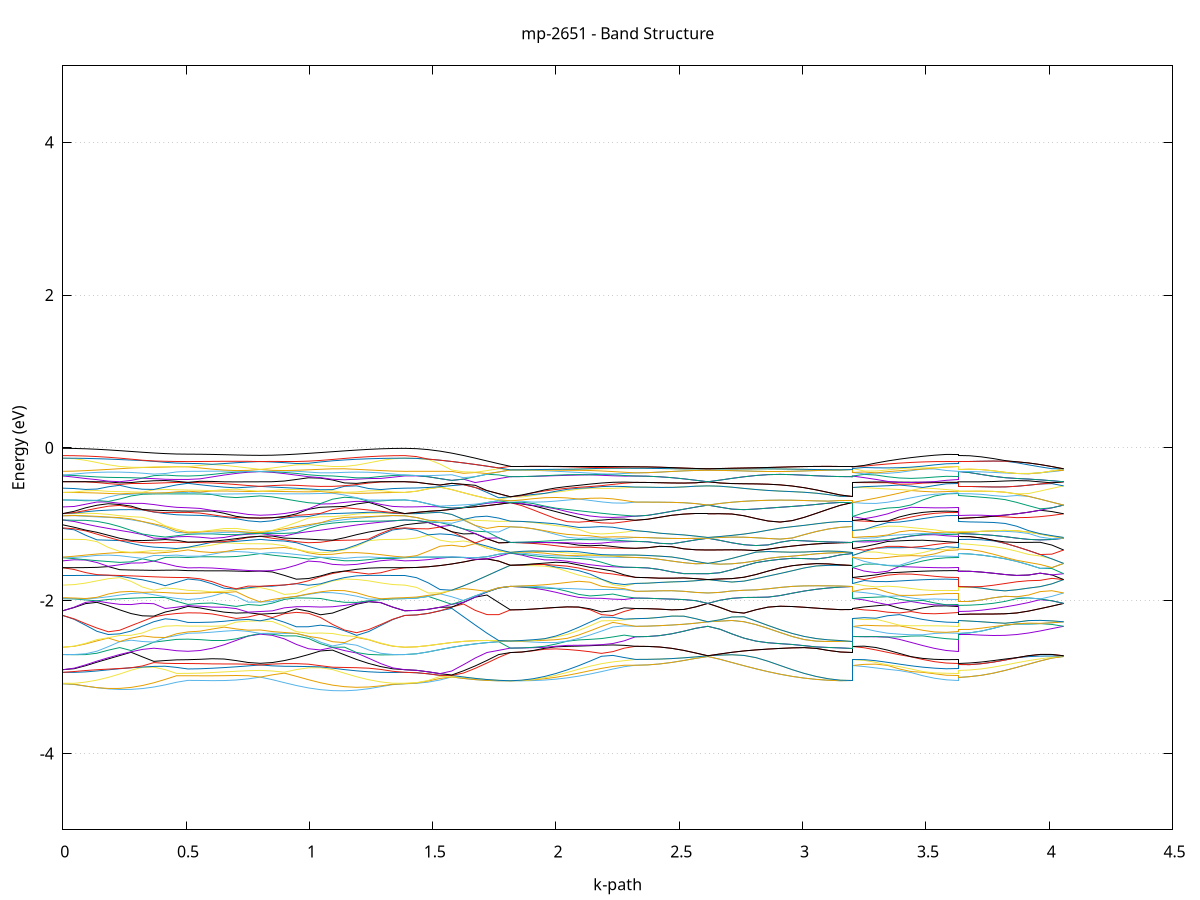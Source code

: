 set title 'mp-2651 - Band Structure'
set xlabel 'k-path'
set ylabel 'Energy (eV)'
set grid y
set yrange [-5:5]
set terminal png size 800,600
set output 'mp-2651_bands_gnuplot.png'
plot '-' using 1:2 with lines notitle, '-' using 1:2 with lines notitle, '-' using 1:2 with lines notitle, '-' using 1:2 with lines notitle, '-' using 1:2 with lines notitle, '-' using 1:2 with lines notitle, '-' using 1:2 with lines notitle, '-' using 1:2 with lines notitle, '-' using 1:2 with lines notitle, '-' using 1:2 with lines notitle, '-' using 1:2 with lines notitle, '-' using 1:2 with lines notitle, '-' using 1:2 with lines notitle, '-' using 1:2 with lines notitle, '-' using 1:2 with lines notitle, '-' using 1:2 with lines notitle, '-' using 1:2 with lines notitle, '-' using 1:2 with lines notitle, '-' using 1:2 with lines notitle, '-' using 1:2 with lines notitle, '-' using 1:2 with lines notitle, '-' using 1:2 with lines notitle, '-' using 1:2 with lines notitle, '-' using 1:2 with lines notitle, '-' using 1:2 with lines notitle, '-' using 1:2 with lines notitle, '-' using 1:2 with lines notitle, '-' using 1:2 with lines notitle, '-' using 1:2 with lines notitle, '-' using 1:2 with lines notitle, '-' using 1:2 with lines notitle, '-' using 1:2 with lines notitle, '-' using 1:2 with lines notitle, '-' using 1:2 with lines notitle, '-' using 1:2 with lines notitle, '-' using 1:2 with lines notitle, '-' using 1:2 with lines notitle, '-' using 1:2 with lines notitle, '-' using 1:2 with lines notitle, '-' using 1:2 with lines notitle, '-' using 1:2 with lines notitle, '-' using 1:2 with lines notitle, '-' using 1:2 with lines notitle, '-' using 1:2 with lines notitle, '-' using 1:2 with lines notitle, '-' using 1:2 with lines notitle, '-' using 1:2 with lines notitle, '-' using 1:2 with lines notitle, '-' using 1:2 with lines notitle, '-' using 1:2 with lines notitle, '-' using 1:2 with lines notitle, '-' using 1:2 with lines notitle, '-' using 1:2 with lines notitle, '-' using 1:2 with lines notitle, '-' using 1:2 with lines notitle, '-' using 1:2 with lines notitle, '-' using 1:2 with lines notitle, '-' using 1:2 with lines notitle, '-' using 1:2 with lines notitle, '-' using 1:2 with lines notitle, '-' using 1:2 with lines notitle, '-' using 1:2 with lines notitle, '-' using 1:2 with lines notitle, '-' using 1:2 with lines notitle, '-' using 1:2 with lines notitle, '-' using 1:2 with lines notitle, '-' using 1:2 with lines notitle, '-' using 1:2 with lines notitle, '-' using 1:2 with lines notitle, '-' using 1:2 with lines notitle, '-' using 1:2 with lines notitle, '-' using 1:2 with lines notitle, '-' using 1:2 with lines notitle, '-' using 1:2 with lines notitle, '-' using 1:2 with lines notitle, '-' using 1:2 with lines notitle, '-' using 1:2 with lines notitle, '-' using 1:2 with lines notitle, '-' using 1:2 with lines notitle, '-' using 1:2 with lines notitle, '-' using 1:2 with lines notitle, '-' using 1:2 with lines notitle, '-' using 1:2 with lines notitle, '-' using 1:2 with lines notitle, '-' using 1:2 with lines notitle, '-' using 1:2 with lines notitle, '-' using 1:2 with lines notitle, '-' using 1:2 with lines notitle, '-' using 1:2 with lines notitle, '-' using 1:2 with lines notitle, '-' using 1:2 with lines notitle, '-' using 1:2 with lines notitle, '-' using 1:2 with lines notitle, '-' using 1:2 with lines notitle, '-' using 1:2 with lines notitle, '-' using 1:2 with lines notitle, '-' using 1:2 with lines notitle, '-' using 1:2 with lines notitle, '-' using 1:2 with lines notitle, '-' using 1:2 with lines notitle, '-' using 1:2 with lines notitle, '-' using 1:2 with lines notitle, '-' using 1:2 with lines notitle, '-' using 1:2 with lines notitle, '-' using 1:2 with lines notitle, '-' using 1:2 with lines notitle, '-' using 1:2 with lines notitle, '-' using 1:2 with lines notitle, '-' using 1:2 with lines notitle, '-' using 1:2 with lines notitle, '-' using 1:2 with lines notitle, '-' using 1:2 with lines notitle, '-' using 1:2 with lines notitle, '-' using 1:2 with lines notitle, '-' using 1:2 with lines notitle, '-' using 1:2 with lines notitle, '-' using 1:2 with lines notitle, '-' using 1:2 with lines notitle, '-' using 1:2 with lines notitle, '-' using 1:2 with lines notitle, '-' using 1:2 with lines notitle, '-' using 1:2 with lines notitle, '-' using 1:2 with lines notitle, '-' using 1:2 with lines notitle, '-' using 1:2 with lines notitle, '-' using 1:2 with lines notitle, '-' using 1:2 with lines notitle, '-' using 1:2 with lines notitle, '-' using 1:2 with lines notitle, '-' using 1:2 with lines notitle, '-' using 1:2 with lines notitle, '-' using 1:2 with lines notitle, '-' using 1:2 with lines notitle, '-' using 1:2 with lines notitle, '-' using 1:2 with lines notitle, '-' using 1:2 with lines notitle, '-' using 1:2 with lines notitle, '-' using 1:2 with lines notitle, '-' using 1:2 with lines notitle, '-' using 1:2 with lines notitle, '-' using 1:2 with lines notitle, '-' using 1:2 with lines notitle, '-' using 1:2 with lines notitle, '-' using 1:2 with lines notitle, '-' using 1:2 with lines notitle, '-' using 1:2 with lines notitle, '-' using 1:2 with lines notitle, '-' using 1:2 with lines notitle, '-' using 1:2 with lines notitle, '-' using 1:2 with lines notitle, '-' using 1:2 with lines notitle, '-' using 1:2 with lines notitle, '-' using 1:2 with lines notitle, '-' using 1:2 with lines notitle, '-' using 1:2 with lines notitle, '-' using 1:2 with lines notitle, '-' using 1:2 with lines notitle, '-' using 1:2 with lines notitle, '-' using 1:2 with lines notitle, '-' using 1:2 with lines notitle, '-' using 1:2 with lines notitle, '-' using 1:2 with lines notitle, '-' using 1:2 with lines notitle, '-' using 1:2 with lines notitle, '-' using 1:2 with lines notitle, '-' using 1:2 with lines notitle, '-' using 1:2 with lines notitle, '-' using 1:2 with lines notitle, '-' using 1:2 with lines notitle, '-' using 1:2 with lines notitle, '-' using 1:2 with lines notitle, '-' using 1:2 with lines notitle, '-' using 1:2 with lines notitle, '-' using 1:2 with lines notitle, '-' using 1:2 with lines notitle, '-' using 1:2 with lines notitle, '-' using 1:2 with lines notitle, '-' using 1:2 with lines notitle
0.000000 -32.543812
0.046146 -32.543312
0.092292 -32.542112
0.138438 -32.540012
0.184584 -32.537112
0.230730 -32.533512
0.276876 -32.529412
0.323022 -32.524712
0.369168 -32.519712
0.415314 -32.514512
0.461460 -32.509712
0.507606 -32.507212
0.507606 -32.507212
0.556450 -32.506912
0.605295 -32.506012
0.654139 -32.504512
0.702984 -32.502412
0.751828 -32.499912
0.800672 -32.496912
0.800672 -32.496912
0.849517 -32.500912
0.898361 -32.506012
0.947206 -32.511612
0.996050 -32.517212
1.044894 -32.522712
1.093739 -32.527812
1.142583 -32.532412
1.191428 -32.536312
1.240272 -32.539512
1.289116 -32.541812
1.337961 -32.543312
1.386805 -32.543812
1.386805 -32.543812
1.434397 -32.543412
1.481990 -32.542512
1.529582 -32.540912
1.577174 -32.538712
1.624766 -32.536112
1.672359 -32.533012
1.719951 -32.529612
1.767543 -32.525912
1.815135 -32.522212
1.815135 -32.522112
1.861281 -32.521812
1.907427 -32.520712
1.953573 -32.518912
1.999719 -32.516512
2.045865 -32.513512
2.092011 -32.510012
2.138157 -32.506112
2.184303 -32.502012
2.230449 -32.497812
2.276595 -32.494012
2.322741 -32.492112
2.322741 -32.492112
2.371586 -32.491912
2.420430 -32.491112
2.469274 -32.489912
2.518119 -32.488212
2.566963 -32.486212
2.615808 -32.483912
2.615808 -32.483912
2.664652 -32.486912
2.713496 -32.491012
2.762341 -32.495412
2.811185 -32.500012
2.860030 -32.504412
2.908874 -32.508712
2.957718 -32.512512
3.006563 -32.515812
3.055407 -32.518512
3.104252 -32.520512
3.153096 -32.521712
3.201940 -32.522212
3.201940 -32.492112
3.249533 -32.494812
3.297125 -32.497312
3.344717 -32.499712
3.392309 -32.501812
3.439902 -32.503712
3.487494 -32.505212
3.535086 -32.506312
3.582678 -32.507012
3.630271 -32.507212
3.630271 -32.496912
3.677863 -32.496712
3.725455 -32.496112
3.773047 -32.495212
3.820639 -32.493912
3.868232 -32.492312
3.915824 -32.490412
3.963416 -32.488312
4.011008 -32.486112
4.058601 -32.483912
e
0.000000 -32.500312
0.046146 -32.500112
0.092292 -32.499212
0.138438 -32.497712
0.184584 -32.495812
0.230730 -32.493312
0.276876 -32.490612
0.323022 -32.487512
0.369168 -32.484512
0.415314 -32.489412
0.461460 -32.494112
0.507606 -32.496612
0.507606 -32.496612
0.556450 -32.496412
0.605295 -32.495912
0.654139 -32.495312
0.702984 -32.494712
0.751828 -32.494912
0.800672 -32.496812
0.800672 -32.496812
0.849517 -32.493612
0.898361 -32.490012
0.947206 -32.486212
0.996050 -32.482812
1.044894 -32.486212
1.093739 -32.489512
1.142583 -32.492612
1.191428 -32.495212
1.240272 -32.497412
1.289116 -32.499012
1.337961 -32.500012
1.386805 -32.500312
1.386805 -32.500312
1.434397 -32.500712
1.481990 -32.501712
1.529582 -32.503312
1.577174 -32.505512
1.624766 -32.508212
1.672359 -32.511312
1.719951 -32.514712
1.767543 -32.518412
1.815135 -32.522112
1.815135 -32.522112
1.861281 -32.521812
1.907427 -32.520712
1.953573 -32.518912
1.999719 -32.516512
2.045865 -32.513512
2.092011 -32.510012
2.138157 -32.506112
2.184303 -32.502012
2.230449 -32.497812
2.276595 -32.494012
2.322741 -32.492112
2.322741 -32.492112
2.371586 -32.491912
2.420430 -32.491112
2.469274 -32.489912
2.518119 -32.488212
2.566963 -32.486212
2.615808 -32.483912
2.615808 -32.483912
2.664652 -32.486912
2.713496 -32.491012
2.762341 -32.495412
2.811185 -32.500012
2.860030 -32.504412
2.908874 -32.508712
2.957718 -32.512512
3.006563 -32.515812
3.055407 -32.518512
3.104252 -32.520512
3.153096 -32.521712
3.201940 -32.522112
3.201940 -32.492112
3.249533 -32.489512
3.297125 -32.487512
3.344717 -32.489712
3.392309 -32.491612
3.439902 -32.493312
3.487494 -32.494712
3.535086 -32.495712
3.582678 -32.496412
3.630271 -32.496612
3.630271 -32.496812
3.677863 -32.496612
3.725455 -32.496112
3.773047 -32.495112
3.820639 -32.493812
3.868232 -32.492212
3.915824 -32.490312
3.963416 -32.488212
4.011008 -32.486012
4.058601 -32.483912
e
0.000000 -32.460512
0.046146 -32.461112
0.092292 -32.462712
0.138438 -32.465012
0.184584 -32.467912
0.230730 -32.471312
0.276876 -32.475312
0.323022 -32.479712
0.369168 -32.484312
0.415314 -32.481212
0.461460 -32.478412
0.507606 -32.477012
0.507606 -32.477012
0.556450 -32.476812
0.605295 -32.476212
0.654139 -32.477412
0.702984 -32.480312
0.751828 -32.482812
0.800672 -32.483812
0.800672 -32.483812
0.849517 -32.483012
0.898361 -32.481312
0.947206 -32.480112
0.996050 -32.482312
1.044894 -32.478512
1.093739 -32.474812
1.142583 -32.471312
1.191428 -32.468112
1.240272 -32.465212
1.289116 -32.462912
1.337961 -32.461212
1.386805 -32.460512
1.386805 -32.460512
1.434397 -32.460512
1.481990 -32.460412
1.529582 -32.460312
1.577174 -32.460112
1.624766 -32.459912
1.672359 -32.459612
1.719951 -32.459312
1.767543 -32.459012
1.815135 -32.458712
1.815135 -32.458712
1.861281 -32.459012
1.907427 -32.459612
1.953573 -32.460812
1.999719 -32.462512
2.045865 -32.464712
2.092011 -32.467312
2.138157 -32.470412
2.184303 -32.473912
2.230449 -32.477512
2.276595 -32.481012
2.322741 -32.482812
2.322741 -32.482812
2.371586 -32.482712
2.420430 -32.482412
2.469274 -32.482012
2.518119 -32.481712
2.566963 -32.482112
2.615808 -32.483812
2.615808 -32.483812
2.664652 -32.481212
2.713496 -32.478412
2.762341 -32.475512
2.811185 -32.472612
2.860030 -32.469812
2.908874 -32.467112
2.957718 -32.464712
3.006563 -32.462712
3.055407 -32.461012
3.104252 -32.459812
3.153096 -32.459012
3.201940 -32.458712
3.201940 -32.482812
3.249533 -32.485212
3.297125 -32.487012
3.344717 -32.484612
3.392309 -32.482412
3.439902 -32.480512
3.487494 -32.479012
3.535086 -32.477912
3.582678 -32.477212
3.630271 -32.477012
3.630271 -32.483812
3.677863 -32.483712
3.725455 -32.483112
3.773047 -32.482312
3.820639 -32.481112
3.868232 -32.479712
3.915824 -32.478112
3.963416 -32.479412
4.011008 -32.481612
4.058601 -32.483812
e
0.000000 -32.460412
0.046146 -32.460912
0.092292 -32.462112
0.138438 -32.463512
0.184584 -32.465112
0.230730 -32.466812
0.276876 -32.468312
0.323022 -32.469712
0.369168 -32.471012
0.415314 -32.472012
0.461460 -32.472912
0.507606 -32.473512
0.507606 -32.473512
0.556450 -32.473912
0.605295 -32.475212
0.654139 -32.475312
0.702984 -32.474012
0.751828 -32.472512
0.800672 -32.470812
0.800672 -32.470812
0.849517 -32.472912
0.898361 -32.475712
0.947206 -32.477812
0.996050 -32.476012
1.044894 -32.473512
1.093739 -32.470912
1.142583 -32.468412
1.191428 -32.466112
1.240272 -32.464012
1.289116 -32.462312
1.337961 -32.461012
1.386805 -32.460412
1.386805 -32.460412
1.434397 -32.460412
1.481990 -32.460312
1.529582 -32.460212
1.577174 -32.460012
1.624766 -32.459812
1.672359 -32.459512
1.719951 -32.459312
1.767543 -32.459012
1.815135 -32.458712
1.815135 -32.458712
1.861281 -32.459012
1.907427 -32.459612
1.953573 -32.460812
1.999719 -32.462512
2.045865 -32.464712
2.092011 -32.467312
2.138157 -32.470412
2.184303 -32.473812
2.230449 -32.477512
2.276595 -32.481012
2.322741 -32.482812
2.322741 -32.482812
2.371586 -32.482712
2.420430 -32.482412
2.469274 -32.482012
2.518119 -32.481712
2.566963 -32.482112
2.615808 -32.483812
2.615808 -32.483812
2.664652 -32.481212
2.713496 -32.478412
2.762341 -32.475512
2.811185 -32.472612
2.860030 -32.469812
2.908874 -32.467112
2.957718 -32.464712
3.006563 -32.462712
3.055407 -32.461012
3.104252 -32.459812
3.153096 -32.459012
3.201940 -32.458712
3.201940 -32.482812
3.249533 -32.480412
3.297125 -32.478212
3.344717 -32.476212
3.392309 -32.474612
3.439902 -32.473612
3.487494 -32.473312
3.535086 -32.473412
3.582678 -32.473512
3.630271 -32.473512
3.630271 -32.470812
3.677863 -32.471012
3.725455 -32.471512
3.773047 -32.472512
3.820639 -32.473812
3.868232 -32.475412
3.915824 -32.477312
3.963416 -32.479312
4.011008 -32.481512
4.058601 -32.483812
e
0.000000 -32.457012
0.046146 -32.456812
0.092292 -32.456612
0.138438 -32.456612
0.184584 -32.456912
0.230730 -32.457812
0.276876 -32.459012
0.323022 -32.460612
0.369168 -32.462612
0.415314 -32.464812
0.461460 -32.466612
0.507606 -32.467412
0.507606 -32.467412
0.556450 -32.467612
0.605295 -32.467912
0.654139 -32.468212
0.702984 -32.468612
0.751828 -32.469312
0.800672 -32.470712
0.800672 -32.470712
0.849517 -32.468812
0.898361 -32.466812
0.947206 -32.464812
0.996050 -32.462912
1.044894 -32.461112
1.093739 -32.459512
1.142583 -32.458212
1.191428 -32.457312
1.240272 -32.456812
1.289116 -32.456712
1.337961 -32.456812
1.386805 -32.457012
1.386805 -32.457012
1.434397 -32.457012
1.481990 -32.457112
1.529582 -32.457212
1.577174 -32.457412
1.624766 -32.457612
1.672359 -32.457912
1.719951 -32.458112
1.767543 -32.458412
1.815135 -32.458712
1.815135 -32.458712
1.861281 -32.458812
1.907427 -32.459212
1.953573 -32.459912
1.999719 -32.460712
2.045865 -32.461512
2.092011 -32.462412
2.138157 -32.463312
2.184303 -32.464012
2.230449 -32.464512
2.276595 -32.464912
2.322741 -32.465012
2.322741 -32.465012
2.371586 -32.465412
2.420430 -32.466412
2.469274 -32.468112
2.518119 -32.470012
2.566963 -32.471712
2.615808 -32.472312
2.615808 -32.472312
2.664652 -32.471812
2.713496 -32.470612
2.762341 -32.469012
2.811185 -32.467312
2.860030 -32.465612
2.908874 -32.464012
2.957718 -32.462512
3.006563 -32.461112
3.055407 -32.460112
3.104252 -32.459312
3.153096 -32.458812
3.201940 -32.458612
3.201940 -32.465012
3.249533 -32.466212
3.297125 -32.467312
3.344717 -32.468212
3.392309 -32.468812
3.439902 -32.468912
3.487494 -32.468612
3.535086 -32.468012
3.582678 -32.467612
3.630271 -32.467412
3.630271 -32.470712
3.677863 -32.470912
3.725455 -32.471512
3.773047 -32.472412
3.820639 -32.473712
3.868232 -32.475312
3.915824 -32.477212
3.963416 -32.476312
4.011008 -32.474312
4.058601 -32.472312
e
0.000000 -32.456912
0.046146 -32.456712
0.092292 -32.456512
0.138438 -32.456412
0.184584 -32.456412
0.230730 -32.456612
0.276876 -32.456912
0.323022 -32.457212
0.369168 -32.457512
0.415314 -32.457812
0.461460 -32.457912
0.507606 -32.458012
0.507606 -32.458012
0.556450 -32.458112
0.605295 -32.458412
0.654139 -32.459112
0.702984 -32.459812
0.751828 -32.460512
0.800672 -32.460812
0.800672 -32.460812
0.849517 -32.460512
0.898361 -32.459912
0.947206 -32.459212
0.996050 -32.458312
1.044894 -32.457612
1.093739 -32.456912
1.142583 -32.456512
1.191428 -32.456212
1.240272 -32.456212
1.289116 -32.456412
1.337961 -32.456712
1.386805 -32.456912
1.386805 -32.456912
1.434397 -32.456912
1.481990 -32.457012
1.529582 -32.457112
1.577174 -32.457312
1.624766 -32.457512
1.672359 -32.457812
1.719951 -32.458012
1.767543 -32.458312
1.815135 -32.458612
1.815135 -32.458612
1.861281 -32.458812
1.907427 -32.459212
1.953573 -32.459912
1.999719 -32.460712
2.045865 -32.461512
2.092011 -32.462412
2.138157 -32.463312
2.184303 -32.464012
2.230449 -32.464512
2.276595 -32.464912
2.322741 -32.465012
2.322741 -32.465012
2.371586 -32.465412
2.420430 -32.466412
2.469274 -32.468112
2.518119 -32.470012
2.566963 -32.471712
2.615808 -32.472312
2.615808 -32.472312
2.664652 -32.471812
2.713496 -32.470612
2.762341 -32.469012
2.811185 -32.467312
2.860030 -32.465612
2.908874 -32.464012
2.957718 -32.462512
3.006563 -32.461112
3.055407 -32.460112
3.104252 -32.459312
3.153096 -32.458812
3.201940 -32.458612
3.201940 -32.465012
3.249533 -32.463812
3.297125 -32.462612
3.344717 -32.461512
3.392309 -32.460512
3.439902 -32.459612
3.487494 -32.458912
3.535086 -32.458412
3.582678 -32.458112
3.630271 -32.458012
3.630271 -32.460812
3.677863 -32.460912
3.725455 -32.461512
3.773047 -32.462312
3.820639 -32.463512
3.868232 -32.464912
3.915824 -32.466512
3.963416 -32.468412
4.011008 -32.470312
4.058601 -32.472312
e
0.000000 -20.671112
0.046146 -20.671112
0.092292 -20.671012
0.138438 -20.670612
0.184584 -20.669712
0.230730 -20.667812
0.276876 -20.664812
0.323022 -20.660712
0.369168 -20.656012
0.415314 -20.651212
0.461460 -20.647512
0.507606 -20.646012
0.507606 -20.646012
0.556450 -20.644812
0.605295 -20.641012
0.654139 -20.634912
0.702984 -20.626612
0.751828 -20.616312
0.800672 -20.604312
0.800672 -20.604312
0.849517 -20.616912
0.898361 -20.629012
0.947206 -20.640012
0.996050 -20.649312
1.044894 -20.656912
1.093739 -20.662812
1.142583 -20.666712
1.191428 -20.669212
1.240272 -20.670512
1.289116 -20.670912
1.337961 -20.671012
1.386805 -20.671112
1.386805 -20.671112
1.434397 -20.670512
1.481990 -20.668712
1.529582 -20.665912
1.577174 -20.661812
1.624766 -20.656912
1.672359 -20.650912
1.719951 -20.644412
1.767543 -20.637212
1.815135 -20.629312
1.815135 -20.629312
1.861281 -20.629912
1.907427 -20.631312
1.953573 -20.633312
1.999719 -20.635312
2.045865 -20.636912
2.092011 -20.637712
2.138157 -20.637612
2.184303 -20.636712
2.230449 -20.635212
2.276595 -20.633712
2.322741 -20.632812
2.322741 -20.632812
2.371586 -20.631412
2.420430 -20.627412
2.469274 -20.620912
2.518119 -20.612312
2.566963 -20.602012
2.615808 -20.590312
2.615808 -20.590312
2.664652 -20.602112
2.713496 -20.612712
2.762341 -20.621612
2.811185 -20.628412
2.860030 -20.633112
2.908874 -20.635512
2.957718 -20.636112
3.006563 -20.635212
3.055407 -20.633412
3.104252 -20.631412
3.153096 -20.630012
3.201940 -20.629312
3.201940 -20.632812
3.249533 -20.638312
3.297125 -20.642412
3.344717 -20.645112
3.392309 -20.646512
3.439902 -20.647112
3.487494 -20.646912
3.535086 -20.646612
3.582678 -20.646212
3.630271 -20.646012
3.630271 -20.604312
3.677863 -20.604512
3.725455 -20.604712
3.773047 -20.604912
3.820639 -20.604912
3.868232 -20.604312
3.915824 -20.602812
3.963416 -20.600112
4.011008 -20.596012
4.058601 -20.590312
e
0.000000 -20.576812
0.046146 -20.577012
0.092292 -20.577812
0.138438 -20.578712
0.184584 -20.579412
0.230730 -20.579412
0.276876 -20.578712
0.323022 -20.577312
0.369168 -20.575512
0.415314 -20.573712
0.461460 -20.572612
0.507606 -20.572112
0.507606 -20.572112
0.556450 -20.570212
0.605295 -20.564812
0.654139 -20.570212
0.702984 -20.580312
0.751828 -20.591812
0.800672 -20.604312
0.800672 -20.604312
0.849517 -20.591112
0.898361 -20.576912
0.947206 -20.562212
0.996050 -20.565012
1.044894 -20.571712
1.093739 -20.576112
1.142583 -20.578512
1.191428 -20.579212
1.240272 -20.578812
1.289116 -20.577912
1.337961 -20.577112
1.386805 -20.576812
1.386805 -20.576812
1.434397 -20.577712
1.481990 -20.580512
1.529582 -20.584812
1.577174 -20.590612
1.624766 -20.597412
1.672359 -20.605012
1.719951 -20.613212
1.767543 -20.621312
1.815135 -20.629312
1.815135 -20.629312
1.861281 -20.629912
1.907427 -20.631212
1.953573 -20.632912
1.999719 -20.634612
2.045865 -20.635812
2.092011 -20.636212
2.138157 -20.635812
2.184303 -20.634812
2.230449 -20.633612
2.276595 -20.632812
2.322741 -20.632812
2.322741 -20.632812
2.371586 -20.631412
2.420430 -20.627412
2.469274 -20.620912
2.518119 -20.612312
2.566963 -20.601912
2.615808 -20.590312
2.615808 -20.590312
2.664652 -20.602112
2.713496 -20.612712
2.762341 -20.621612
2.811185 -20.628412
2.860030 -20.633112
2.908874 -20.635512
2.957718 -20.636112
3.006563 -20.635212
3.055407 -20.633412
3.104252 -20.631412
3.153096 -20.630012
3.201940 -20.629312
3.201940 -20.632812
3.249533 -20.626012
3.297125 -20.617912
3.344717 -20.609112
3.392309 -20.600112
3.439902 -20.591312
3.487494 -20.583512
3.535086 -20.577312
3.582678 -20.573512
3.630271 -20.572112
3.630271 -20.604312
3.677863 -20.604512
3.725455 -20.604712
3.773047 -20.604912
3.820639 -20.604912
3.868232 -20.604312
3.915824 -20.602812
3.963416 -20.600112
4.011008 -20.596012
4.058601 -20.590312
e
0.000000 -20.455512
0.046146 -20.457512
0.092292 -20.463512
0.138438 -20.472712
0.184584 -20.484212
0.230730 -20.497112
0.276876 -20.510512
0.323022 -20.523812
0.369168 -20.536112
0.415314 -20.546312
0.461460 -20.553412
0.507606 -20.555912
0.507606 -20.555912
0.556450 -20.557612
0.605295 -20.562412
0.654139 -20.556212
0.702984 -20.545012
0.751828 -20.531812
0.800672 -20.517612
0.800672 -20.517612
0.849517 -20.531812
0.898361 -20.544712
0.947206 -20.555912
0.996050 -20.547112
1.044894 -20.531812
1.093739 -20.516412
1.142583 -20.501412
1.191428 -20.487212
1.240272 -20.474612
1.289116 -20.464412
1.337961 -20.457812
1.386805 -20.455512
1.386805 -20.455512
1.434397 -20.455212
1.481990 -20.454512
1.529582 -20.453512
1.577174 -20.452012
1.624766 -20.449912
1.672359 -20.447312
1.719951 -20.444212
1.767543 -20.440712
1.815135 -20.436312
1.815135 -20.436312
1.861281 -20.439112
1.907427 -20.446712
1.953573 -20.458112
1.999719 -20.471812
2.045865 -20.486612
2.092011 -20.500912
2.138157 -20.514112
2.184303 -20.525312
2.230449 -20.533612
2.276595 -20.538612
2.322741 -20.540012
2.322741 -20.540012
2.371586 -20.541812
2.420430 -20.547212
2.469274 -20.555612
2.518119 -20.566212
2.566963 -20.578112
2.615808 -20.590312
2.615808 -20.590312
2.664652 -20.577812
2.713496 -20.564712
2.762341 -20.551112
2.811185 -20.537012
2.860030 -20.522312
2.908874 -20.506812
2.957718 -20.490912
3.006563 -20.475112
3.055407 -20.460212
3.104252 -20.447812
3.153096 -20.439312
3.201940 -20.436312
3.201940 -20.540012
3.249533 -20.545212
3.297125 -20.549112
3.344717 -20.551812
3.392309 -20.553512
3.439902 -20.554612
3.487494 -20.555212
3.535086 -20.555612
3.582678 -20.555912
3.630271 -20.555912
3.630271 -20.517612
3.677863 -20.519512
3.725455 -20.524912
3.773047 -20.533012
3.820639 -20.542912
3.868232 -20.553712
3.915824 -20.564312
3.963416 -20.574212
4.011008 -20.583012
4.058601 -20.590312
e
0.000000 -20.378712
0.046146 -20.381012
0.092292 -20.387612
0.138438 -20.397312
0.184584 -20.408712
0.230730 -20.420812
0.276876 -20.432012
0.323022 -20.441912
0.369168 -20.449612
0.415314 -20.455012
0.461460 -20.458112
0.507606 -20.459112
0.507606 -20.459112
0.556450 -20.461212
0.605295 -20.467412
0.654139 -20.477112
0.702984 -20.489412
0.751828 -20.503212
0.800672 -20.517612
0.800672 -20.517612
0.849517 -20.503312
0.898361 -20.489412
0.947206 -20.476312
0.996050 -20.463612
1.044894 -20.451112
1.093739 -20.438312
1.142583 -20.425112
1.191428 -20.411912
1.240272 -20.399212
1.289116 -20.388712
1.337961 -20.381312
1.386805 -20.378712
1.386805 -20.378712
1.434397 -20.381112
1.481990 -20.387112
1.529582 -20.394912
1.577174 -20.403312
1.624766 -20.411412
1.672359 -20.418812
1.719951 -20.425712
1.767543 -20.431212
1.815135 -20.436312
1.815135 -20.436312
1.861281 -20.439112
1.907427 -20.446612
1.953573 -20.457812
1.999719 -20.471212
2.045865 -20.485412
2.092011 -20.499412
2.138157 -20.512312
2.184303 -20.523312
2.230449 -20.531912
2.276595 -20.537712
2.322741 -20.540012
2.322741 -20.540012
2.371586 -20.541812
2.420430 -20.547212
2.469274 -20.555612
2.518119 -20.566212
2.566963 -20.578112
2.615808 -20.590312
2.615808 -20.590312
2.664652 -20.577812
2.713496 -20.564712
2.762341 -20.551112
2.811185 -20.537012
2.860030 -20.522312
2.908874 -20.506812
2.957718 -20.490912
3.006563 -20.475112
3.055407 -20.460212
3.104252 -20.447812
3.153096 -20.439312
3.201940 -20.436312
3.201940 -20.540012
3.249533 -20.533112
3.297125 -20.524612
3.344717 -20.514412
3.392309 -20.502912
3.439902 -20.490812
3.487494 -20.478912
3.535086 -20.468712
3.582678 -20.461612
3.630271 -20.459112
3.630271 -20.517612
3.677863 -20.519512
3.725455 -20.524912
3.773047 -20.533012
3.820639 -20.542912
3.868232 -20.553712
3.915824 -20.564312
3.963416 -20.574212
4.011008 -20.583012
4.058601 -20.590312
e
0.000000 -20.281312
0.046146 -20.279712
0.092292 -20.275112
0.138438 -20.267412
0.184584 -20.256812
0.230730 -20.243712
0.276876 -20.234612
0.323022 -20.248312
0.369168 -20.260212
0.415314 -20.269512
0.461460 -20.275412
0.507606 -20.277412
0.507606 -20.277412
0.556450 -20.278912
0.605295 -20.282912
0.654139 -20.288312
0.702984 -20.293612
0.751828 -20.297612
0.800672 -20.299212
0.800672 -20.299212
0.849517 -20.297312
0.898361 -20.291712
0.947206 -20.282612
0.996050 -20.270412
1.044894 -20.256412
1.093739 -20.240912
1.142583 -20.239112
1.191428 -20.254012
1.240272 -20.265812
1.289116 -20.274312
1.337961 -20.279512
1.386805 -20.281312
1.386805 -20.281312
1.434397 -20.278412
1.481990 -20.270912
1.529582 -20.260712
1.577174 -20.249712
1.624766 -20.238812
1.672359 -20.228512
1.719951 -20.219212
1.767543 -20.210712
1.815135 -20.203012
1.815135 -20.203012
1.861281 -20.207412
1.907427 -20.218012
1.953573 -20.231112
1.999719 -20.244912
2.045865 -20.258712
2.092011 -20.271912
2.138157 -20.284012
2.184303 -20.294412
2.230449 -20.302412
2.276595 -20.307212
2.322741 -20.308512
2.322741 -20.308512
2.371586 -20.309312
2.420430 -20.311712
2.469274 -20.315312
2.518119 -20.319012
2.566963 -20.321812
2.615808 -20.323012
2.615808 -20.323012
2.664652 -20.321612
2.713496 -20.317412
2.762341 -20.310112
2.811185 -20.300312
2.860030 -20.288512
2.908874 -20.275212
2.957718 -20.261112
3.006563 -20.246712
3.055407 -20.232512
3.104252 -20.218912
3.153096 -20.207812
3.201940 -20.203012
3.201940 -20.308512
3.249533 -20.307612
3.297125 -20.304812
3.344717 -20.300712
3.392309 -20.295712
3.439902 -20.290312
3.487494 -20.285212
3.535086 -20.281012
3.582678 -20.278312
3.630271 -20.277412
3.630271 -20.299212
3.677863 -20.299912
3.725455 -20.302112
3.773047 -20.305412
3.820639 -20.309612
3.868232 -20.314012
3.915824 -20.318012
3.963416 -20.321212
4.011008 -20.323112
4.058601 -20.323012
e
0.000000 -20.169912
0.046146 -20.172612
0.092292 -20.180512
0.138438 -20.191912
0.184584 -20.205412
0.230730 -20.219912
0.276876 -20.229012
0.323022 -20.218912
0.369168 -20.227612
0.415314 -20.240612
0.461460 -20.249912
0.507606 -20.253112
0.507606 -20.253112
0.556450 -20.252812
0.605295 -20.252412
0.654139 -20.252812
0.702984 -20.254412
0.751828 -20.256212
0.800672 -20.257112
0.800672 -20.257112
0.849517 -20.255712
0.898361 -20.250712
0.947206 -20.241112
0.996050 -20.226712
1.044894 -20.208112
1.093739 -20.221412
1.142583 -20.224812
1.191428 -20.208912
1.240272 -20.194212
1.289116 -20.181612
1.337961 -20.173012
1.386805 -20.169912
1.386805 -20.169912
1.434397 -20.170312
1.481990 -20.171512
1.529582 -20.173712
1.577174 -20.176512
1.624766 -20.180312
1.672359 -20.184712
1.719951 -20.190212
1.767543 -20.196212
1.815135 -20.203012
1.815135 -20.203012
1.861281 -20.207212
1.907427 -20.217112
1.953573 -20.229212
1.999719 -20.242212
2.045865 -20.255212
2.092011 -20.268112
2.138157 -20.280412
2.184303 -20.291312
2.230449 -20.300112
2.276595 -20.306012
2.322741 -20.308412
2.322741 -20.308412
2.371586 -20.309312
2.420430 -20.311712
2.469274 -20.315312
2.518119 -20.319012
2.566963 -20.321812
2.615808 -20.323012
2.615808 -20.323012
2.664652 -20.321612
2.713496 -20.317412
2.762341 -20.310112
2.811185 -20.300312
2.860030 -20.288512
2.908874 -20.275212
2.957718 -20.261112
3.006563 -20.246712
3.055407 -20.232512
3.104252 -20.218912
3.153096 -20.207812
3.201940 -20.203012
3.201940 -20.308412
3.249533 -20.307212
3.297125 -20.303712
3.344717 -20.297912
3.392309 -20.290212
3.439902 -20.280912
3.487494 -20.271112
3.535086 -20.262012
3.582678 -20.255612
3.630271 -20.253112
3.630271 -20.257112
3.677863 -20.259912
3.725455 -20.267412
3.773047 -20.277712
3.820639 -20.288912
3.868232 -20.299712
3.915824 -20.308912
3.963416 -20.315912
4.011008 -20.320612
4.058601 -20.323012
e
0.000000 -20.076712
0.046146 -20.082612
0.092292 -20.097012
0.138438 -20.115312
0.184584 -20.135712
0.230730 -20.157112
0.276876 -20.177612
0.323022 -20.189812
0.369168 -20.179212
0.415314 -20.158712
0.461460 -20.137512
0.507606 -20.125212
0.507606 -20.125212
0.556450 -20.124912
0.605295 -20.123312
0.654139 -20.119512
0.702984 -20.112112
0.751828 -20.100612
0.800672 -20.085612
0.800672 -20.085612
0.849517 -20.106012
0.898361 -20.130112
0.947206 -20.154912
0.996050 -20.178812
1.044894 -20.201212
1.093739 -20.186512
1.142583 -20.163512
1.191428 -20.140512
1.240272 -20.118512
1.289116 -20.098912
1.337961 -20.083312
1.386805 -20.076712
1.386805 -20.076712
1.434397 -20.074212
1.481990 -20.066912
1.529582 -20.054612
1.577174 -20.068012
1.624766 -20.083912
1.672359 -20.097412
1.719951 -20.107712
1.767543 -20.113812
1.815135 -20.115412
1.815135 -20.115412
1.861281 -20.112712
1.907427 -20.104612
1.953573 -20.092112
1.999719 -20.076912
2.045865 -20.060212
2.092011 -20.043212
2.138157 -20.027412
2.184303 -20.013512
2.230449 -20.002212
2.276595 -19.993912
2.322741 -19.988912
2.322741 -19.988912
2.371586 -19.987812
2.420430 -19.984512
2.469274 -19.979512
2.518119 -19.973612
2.566963 -19.967712
2.615808 -19.962812
2.615808 -19.962812
2.664652 -19.967712
2.713496 -19.974812
2.762341 -19.984412
2.811185 -19.997212
2.860030 -20.012912
2.908874 -20.031012
2.957718 -20.050612
3.006563 -20.070112
3.055407 -20.088012
3.104252 -20.102512
3.153096 -20.112112
3.201940 -20.115412
3.201940 -19.988912
3.249533 -20.005612
3.297125 -20.024512
3.344717 -20.044412
3.392309 -20.064712
3.439902 -20.084212
3.487494 -20.101412
3.535086 -20.114712
3.582678 -20.122612
3.630271 -20.125212
3.630271 -20.085612
3.677863 -20.083012
3.725455 -20.075512
3.773047 -20.064012
3.820639 -20.049512
3.868232 -20.033212
3.915824 -20.015912
3.963416 -19.998112
4.011008 -19.980412
4.058601 -19.962812
e
0.000000 -20.022312
0.046146 -20.023812
0.092292 -20.023912
0.138438 -20.020012
0.184584 -20.012912
0.230730 -20.003912
0.276876 -19.998312
0.323022 -20.008912
0.369168 -20.026512
0.415314 -20.048212
0.461460 -20.070312
0.507606 -20.082912
0.507606 -20.082912
0.556450 -20.082212
0.605295 -20.080112
0.654139 -20.077212
0.702984 -20.074312
0.751828 -20.074812
0.800672 -20.085612
0.800672 -20.085612
0.849517 -20.067712
0.898361 -20.048112
0.947206 -20.028212
0.996050 -20.009512
1.044894 -20.002412
1.093739 -20.004812
1.142583 -20.010512
1.191428 -20.017312
1.240272 -20.022712
1.289116 -20.025312
1.337961 -20.024212
1.386805 -20.022312
1.386805 -20.022312
1.434397 -20.026212
1.481990 -20.036712
1.529582 -20.051612
1.577174 -20.068012
1.624766 -20.083812
1.672359 -20.097412
1.719951 -20.107712
1.767543 -20.113812
1.815135 -20.115412
1.815135 -20.115412
1.861281 -20.112112
1.907427 -20.103112
1.953573 -20.089112
1.999719 -20.071412
2.045865 -20.051512
2.092011 -20.030712
2.138157 -20.010512
2.184303 -19.994112
2.230449 -19.988912
2.276595 -19.987312
2.322741 -19.988912
2.322741 -19.988912
2.371586 -19.987712
2.420430 -19.984412
2.469274 -19.979412
2.518119 -19.973612
2.566963 -19.967612
2.615808 -19.962812
2.615808 -19.962812
2.664652 -19.967712
2.713496 -19.974812
2.762341 -19.984412
2.811185 -19.997212
2.860030 -20.012912
2.908874 -20.031012
2.957718 -20.050612
3.006563 -20.070112
3.055407 -20.088012
3.104252 -20.102512
3.153096 -20.112112
3.201940 -20.115412
3.201940 -19.988912
3.249533 -19.976812
3.297125 -19.972812
3.344717 -19.988112
3.392309 -20.006512
3.439902 -20.026612
3.487494 -20.046612
3.535086 -20.064612
3.582678 -20.077912
3.630271 -20.082912
3.630271 -20.085612
3.677863 -20.082912
3.725455 -20.075512
3.773047 -20.064012
3.820639 -20.049512
3.868232 -20.033212
3.915824 -20.015912
3.963416 -19.998112
4.011008 -19.980312
4.058601 -19.962812
e
0.000000 -20.022312
0.046146 -20.020212
0.092292 -20.015012
0.138438 -20.007812
0.184584 -20.000412
0.230730 -19.996112
0.276876 -19.994012
0.323022 -19.984512
0.369168 -19.976412
0.415314 -19.970512
0.461460 -19.967012
0.507606 -19.965912
0.507606 -19.965912
0.556450 -19.969012
0.605295 -19.978012
0.654139 -19.992112
0.702984 -20.009212
0.751828 -20.024512
0.800672 -20.030412
0.800672 -20.030412
0.849517 -20.026512
0.898361 -20.018712
0.947206 -20.010612
0.996050 -20.004512
1.044894 -19.994112
1.093739 -19.984812
1.142583 -19.983712
1.191428 -19.990212
1.240272 -20.000912
1.289116 -20.011812
1.337961 -20.019612
1.386805 -20.022312
1.386805 -20.022312
1.434397 -20.026112
1.481990 -20.036712
1.529582 -20.051612
1.577174 -20.059112
1.624766 -20.077312
1.672359 -20.092712
1.719951 -20.104712
1.767543 -20.112312
1.815135 -20.115312
1.815135 -20.115312
1.861281 -20.109112
1.907427 -20.093312
1.953573 -20.073412
1.999719 -20.052612
2.045865 -20.033012
2.092011 -20.016212
2.138157 -20.003112
2.184303 -19.992012
2.230449 -19.976412
2.276595 -19.964112
2.322741 -19.955512
2.322741 -19.955512
2.371586 -19.955512
2.420430 -19.955612
2.469274 -19.956212
2.518119 -19.957312
2.566963 -19.959412
2.615808 -19.962712
2.615808 -19.962712
2.664652 -19.959712
2.713496 -19.959512
2.762341 -19.962512
2.811185 -19.969512
2.860030 -19.981412
2.908874 -19.998212
2.957718 -20.019312
3.006563 -20.043112
3.055407 -20.067612
3.104252 -20.090512
3.153096 -20.108312
3.201940 -20.115312
3.201940 -19.955512
3.249533 -19.962112
3.297125 -19.971412
3.344717 -19.970012
3.392309 -19.969512
3.439902 -19.968912
3.487494 -19.968012
3.535086 -19.967012
3.582678 -19.966312
3.630271 -19.965912
3.630271 -20.030412
3.677863 -20.026412
3.725455 -20.015412
3.773047 -19.999412
3.820639 -19.980612
3.868232 -19.961012
3.915824 -19.941412
3.963416 -19.928112
4.011008 -19.945312
4.058601 -19.962712
e
0.000000 -20.002912
0.046146 -19.995712
0.092292 -19.977912
0.138438 -19.953912
0.184584 -19.927312
0.230730 -19.901312
0.276876 -19.879612
0.323022 -19.869212
0.369168 -19.866612
0.415314 -19.864512
0.461460 -19.861812
0.507606 -19.860512
0.507606 -19.860512
0.556450 -19.860112
0.605295 -19.858512
0.654139 -19.855212
0.702984 -19.850212
0.751828 -19.844012
0.800672 -19.836912
0.800672 -19.836912
0.849517 -19.844912
0.898361 -19.853912
0.947206 -19.862512
0.996050 -19.869212
1.044894 -19.873512
1.093739 -19.883612
1.142583 -19.906612
1.191428 -19.932712
1.240272 -19.957512
1.289116 -19.979112
1.337961 -19.995612
1.386805 -20.002912
1.386805 -20.002912
1.434397 -20.008012
1.481990 -20.021712
1.529582 -20.039812
1.577174 -20.059012
1.624766 -20.077312
1.672359 -20.092712
1.719951 -20.104612
1.767543 -20.112312
1.815135 -20.115312
1.815135 -20.115312
1.861281 -20.108912
1.907427 -20.092512
1.953573 -20.070012
1.999719 -20.044812
2.045865 -20.019012
2.092011 -19.994812
2.138157 -19.973912
2.184303 -19.958712
2.230449 -19.951312
2.276595 -19.950912
2.322741 -19.955512
2.322741 -19.955512
2.371586 -19.955512
2.420430 -19.955612
2.469274 -19.956112
2.518119 -19.957312
2.566963 -19.959412
2.615808 -19.962712
2.615808 -19.962712
2.664652 -19.959712
2.713496 -19.959512
2.762341 -19.962512
2.811185 -19.969512
2.860030 -19.981412
2.908874 -19.998212
2.957718 -20.019312
3.006563 -20.043112
3.055407 -20.067612
3.104252 -20.090512
3.153096 -20.108312
3.201940 -20.115312
3.201940 -19.955512
3.249533 -19.949012
3.297125 -19.938112
3.344717 -19.924012
3.392309 -19.909112
3.439902 -19.894712
3.487494 -19.881412
3.535086 -19.870412
3.582678 -19.863112
3.630271 -19.860512
3.630271 -19.836912
3.677863 -19.840712
3.725455 -19.850512
3.773047 -19.863712
3.820639 -19.878712
3.868232 -19.894812
3.915824 -19.911312
3.963416 -19.928112
4.011008 -19.945312
4.058601 -19.962712
e
0.000000 -20.002812
0.046146 -19.994812
0.092292 -19.976712
0.138438 -19.953312
0.184584 -19.926812
0.230730 -19.898312
0.276876 -19.872012
0.323022 -19.860012
0.369168 -19.854112
0.415314 -19.848112
0.461460 -19.843712
0.507606 -19.842212
0.507606 -19.842212
0.556450 -19.839412
0.605295 -19.832212
0.654139 -19.823212
0.702984 -19.825112
0.751828 -19.830212
0.800672 -19.836812
0.800672 -19.836812
0.849517 -19.829612
0.898361 -19.824812
0.947206 -19.827712
0.996050 -19.835312
1.044894 -19.843112
1.093739 -19.852012
1.142583 -19.878912
1.191428 -19.911212
1.240272 -19.942712
1.289116 -19.971212
1.337961 -19.993412
1.386805 -20.002812
1.386805 -20.002812
1.434397 -20.008012
1.481990 -20.021612
1.529582 -20.039712
1.577174 -20.037812
1.624766 -20.016712
1.672359 -19.992112
1.719951 -19.964812
1.767543 -19.935712
1.815135 -19.905712
1.815135 -19.905712
1.861281 -19.906212
1.907427 -19.907412
1.953573 -19.909112
1.999719 -19.911112
2.045865 -19.913212
2.092011 -19.914912
2.138157 -19.915512
2.184303 -19.914012
2.230449 -19.909612
2.276595 -19.904012
2.322741 -19.899812
2.322741 -19.899812
2.371586 -19.899212
2.420430 -19.897612
2.469274 -19.895312
2.518119 -19.892912
2.566963 -19.890912
2.615808 -19.890112
2.615808 -19.890112
2.664652 -19.891012
2.713496 -19.893812
2.762341 -19.898112
2.811185 -19.903112
2.860030 -19.907412
2.908874 -19.910012
2.957718 -19.910812
3.006563 -19.910212
3.055407 -19.908812
3.104252 -19.907312
3.153096 -19.906212
3.201940 -19.905712
3.201940 -19.899812
3.249533 -19.904312
3.297125 -19.903412
3.344717 -19.897612
3.392309 -19.888612
3.439902 -19.877512
3.487494 -19.865512
3.535086 -19.854212
3.582678 -19.845612
3.630271 -19.842212
3.630271 -19.836812
3.677863 -19.840712
3.725455 -19.850512
3.773047 -19.863712
3.820639 -19.878712
3.868232 -19.894712
3.915824 -19.911312
3.963416 -19.922912
4.011008 -19.905812
4.058601 -19.890112
e
0.000000 -19.777712
0.046146 -19.784612
0.092292 -19.799812
0.138438 -19.817012
0.184584 -19.833412
0.230730 -19.845712
0.276876 -19.849012
0.323022 -19.832212
0.369168 -19.817712
0.415314 -19.809412
0.461460 -19.810812
0.507606 -19.812512
0.507606 -19.812512
0.556450 -19.813812
0.605295 -19.816912
0.654139 -19.820812
0.702984 -19.815112
0.751828 -19.809812
0.800672 -19.808112
0.800672 -19.808112
0.849517 -19.809412
0.898361 -19.810912
0.947206 -19.807612
0.996050 -19.817112
1.044894 -19.839512
1.093739 -19.851612
1.142583 -19.846612
1.191428 -19.833612
1.240272 -19.818212
1.289116 -19.801312
1.337961 -19.785412
1.386805 -19.777712
1.386805 -19.777712
1.434397 -19.771612
1.481990 -19.755512
1.529582 -19.755912
1.577174 -19.773412
1.624766 -19.794812
1.672359 -19.819512
1.719951 -19.846912
1.767543 -19.875912
1.815135 -19.905712
1.815135 -19.905712
1.861281 -19.906212
1.907427 -19.907112
1.953573 -19.908112
1.999719 -19.908912
2.045865 -19.908812
2.092011 -19.907512
2.138157 -19.905012
2.184303 -19.901912
2.230449 -19.899412
2.276595 -19.898412
2.322741 -19.899812
2.322741 -19.899812
2.371586 -19.899212
2.420430 -19.897612
2.469274 -19.895312
2.518119 -19.892912
2.566963 -19.890912
2.615808 -19.890112
2.615808 -19.890112
2.664652 -19.891012
2.713496 -19.893812
2.762341 -19.898112
2.811185 -19.903112
2.860030 -19.907412
2.908874 -19.910012
2.957718 -19.910812
3.006563 -19.910212
3.055407 -19.908812
3.104252 -19.907312
3.153096 -19.906212
3.201940 -19.905712
3.201940 -19.899812
3.249533 -19.891412
3.297125 -19.881412
3.344717 -19.870812
3.392309 -19.860512
3.439902 -19.850312
3.487494 -19.840212
3.535086 -19.829912
3.582678 -19.819112
3.630271 -19.812512
3.630271 -19.808112
3.677863 -19.809612
3.725455 -19.813912
3.773047 -19.820512
3.820639 -19.829012
3.868232 -19.839112
3.915824 -19.850312
3.963416 -19.862412
4.011008 -19.875712
4.058601 -19.890112
e
0.000000 -19.777612
0.046146 -19.784212
0.092292 -19.798112
0.138438 -19.813112
0.184584 -19.826512
0.230730 -19.836612
0.276876 -19.840412
0.323022 -19.831312
0.369168 -19.804112
0.415314 -19.787912
0.461460 -19.783812
0.507606 -19.781512
0.507606 -19.781512
0.556450 -19.780912
0.605295 -19.779112
0.654139 -19.775612
0.702984 -19.769412
0.751828 -19.760312
0.800672 -19.750512
0.800672 -19.750512
0.849517 -19.761312
0.898361 -19.776312
0.947206 -19.795212
0.996050 -19.805412
1.044894 -19.818812
1.093739 -19.841112
1.142583 -19.842312
1.191428 -19.832912
1.240272 -19.817412
1.289116 -19.800312
1.337961 -19.784812
1.386805 -19.777612
1.386805 -19.777612
1.434397 -19.771512
1.481990 -19.755412
1.529582 -19.733412
1.577174 -19.709212
1.624766 -19.685612
1.672359 -19.664712
1.719951 -19.648012
1.767543 -19.636212
1.815135 -19.630112
1.815135 -19.630112
1.861281 -19.630412
1.907427 -19.630712
1.953573 -19.630712
1.999719 -19.630312
2.045865 -19.629212
2.092011 -19.628212
2.138157 -19.627312
2.184303 -19.625912
2.230449 -19.624212
2.276595 -19.622612
2.322741 -19.621612
2.322741 -19.621612
2.371586 -19.621412
2.420430 -19.620612
2.469274 -19.619312
2.518119 -19.617712
2.566963 -19.616012
2.615808 -19.615212
2.615808 -19.615212
2.664652 -19.616012
2.713496 -19.617912
2.762341 -19.620512
2.811185 -19.623212
2.860030 -19.625712
2.908874 -19.627612
2.957718 -19.629012
3.006563 -19.629812
3.055407 -19.630312
3.104252 -19.630412
3.153096 -19.630412
3.201940 -19.630112
3.201940 -19.621612
3.249533 -19.631712
3.297125 -19.647012
3.344717 -19.665712
3.392309 -19.686812
3.439902 -19.709312
3.487494 -19.731812
3.535086 -19.753512
3.582678 -19.772212
3.630271 -19.781512
3.630271 -19.750512
3.677863 -19.746112
3.725455 -19.734712
3.773047 -19.718812
3.820639 -19.700112
3.868232 -19.679512
3.915824 -19.657812
3.963416 -19.635712
4.011008 -19.624412
4.058601 -19.615212
e
0.000000 -19.732312
0.046146 -19.737012
0.092292 -19.741312
0.138438 -19.746312
0.184584 -19.752512
0.230730 -19.760012
0.276876 -19.768512
0.323022 -19.777312
0.369168 -19.785212
0.415314 -19.777712
0.461460 -19.755812
0.507606 -19.746012
0.507606 -19.746012
0.556450 -19.744812
0.605295 -19.742312
0.654139 -19.740412
0.702984 -19.740612
0.751828 -19.743712
0.800672 -19.750412
0.800672 -19.750412
0.849517 -19.744612
0.898361 -19.747612
0.947206 -19.759412
0.996050 -19.773712
1.044894 -19.776812
1.093739 -19.770312
1.142583 -19.762212
1.191428 -19.754312
1.240272 -19.747512
1.289116 -19.741912
1.337961 -19.737212
1.386805 -19.732312
1.386805 -19.732312
1.434397 -19.735012
1.481990 -19.743012
1.529582 -19.733412
1.577174 -19.709112
1.624766 -19.685612
1.672359 -19.664612
1.719951 -19.647912
1.767543 -19.636112
1.815135 -19.630112
1.815135 -19.630112
1.861281 -19.630312
1.907427 -19.630212
1.953573 -19.629712
1.999719 -19.629212
2.045865 -19.628912
2.092011 -19.627112
2.138157 -19.624612
2.184303 -19.623112
2.230449 -19.621912
2.276595 -19.621412
2.322741 -19.621612
2.322741 -19.621512
2.371586 -19.621312
2.420430 -19.620512
2.469274 -19.619312
2.518119 -19.617612
2.566963 -19.615912
2.615808 -19.615212
2.615808 -19.615212
2.664652 -19.616012
2.713496 -19.617912
2.762341 -19.620512
2.811185 -19.623212
2.860030 -19.625712
2.908874 -19.627612
2.957718 -19.629012
3.006563 -19.629812
3.055407 -19.630312
3.104252 -19.630412
3.153096 -19.630412
3.201940 -19.630112
3.201940 -19.621612
3.249533 -19.621612
3.297125 -19.635912
3.344717 -19.656512
3.392309 -19.677812
3.439902 -19.698012
3.487494 -19.716112
3.535086 -19.731312
3.582678 -19.742012
3.630271 -19.746012
3.630271 -19.750412
3.677863 -19.746112
3.725455 -19.734712
3.773047 -19.718712
3.820639 -19.700012
3.868232 -19.679412
3.915824 -19.657712
3.963416 -19.635612
4.011008 -19.614212
4.058601 -19.615212
e
0.000000 -19.728112
0.046146 -19.721612
0.092292 -19.708112
0.138438 -19.693212
0.184584 -19.678812
0.230730 -19.665612
0.276876 -19.654412
0.323022 -19.646212
0.369168 -19.645512
0.415314 -19.657312
0.461460 -19.672512
0.507606 -19.680112
0.507606 -19.680112
0.556450 -19.679712
0.605295 -19.678712
0.654139 -19.677712
0.702984 -19.677312
0.751828 -19.677712
0.800672 -19.678312
0.800672 -19.678312
0.849517 -19.676512
0.898361 -19.668912
0.947206 -19.655912
0.996050 -19.640312
1.044894 -19.630912
1.093739 -19.643212
1.142583 -19.657312
1.191428 -19.672812
1.240272 -19.689312
1.289116 -19.705912
1.337961 -19.720812
1.386805 -19.728112
1.386805 -19.728112
1.434397 -19.723812
1.481990 -19.712312
1.529582 -19.696212
1.577174 -19.678112
1.624766 -19.660712
1.672359 -19.645912
1.719951 -19.635512
1.767543 -19.629912
1.815135 -19.630012
1.815135 -19.630012
1.861281 -19.629812
1.907427 -19.629612
1.953573 -19.629412
1.999719 -19.628812
2.045865 -19.627612
2.092011 -19.626012
2.138157 -19.623512
2.184303 -19.618612
2.230449 -19.612112
2.276595 -19.604712
2.322741 -19.600012
2.322741 -19.600012
2.371586 -19.600012
2.420430 -19.599912
2.469274 -19.599712
2.518119 -19.599212
2.566963 -19.597612
2.615808 -19.594012
2.615808 -19.594012
2.664652 -19.599312
2.713496 -19.604912
2.762341 -19.610312
2.811185 -19.615212
2.860030 -19.619412
2.908874 -19.622712
2.957718 -19.625212
3.006563 -19.627012
3.055407 -19.628312
3.104252 -19.629212
3.153096 -19.629712
3.201940 -19.630012
3.201940 -19.600012
3.249533 -19.613712
3.297125 -19.628512
3.344717 -19.641812
3.392309 -19.653412
3.439902 -19.663112
3.487494 -19.670612
3.535086 -19.676012
3.582678 -19.679112
3.630271 -19.680112
3.630271 -19.678312
3.677863 -19.677312
3.725455 -19.674312
3.773047 -19.669312
3.820639 -19.662612
3.868232 -19.654212
3.915824 -19.644712
3.963416 -19.634512
4.011008 -19.614212
4.058601 -19.594012
e
0.000000 -19.728012
0.046146 -19.716612
0.092292 -19.698012
0.138438 -19.677012
0.184584 -19.655312
0.230730 -19.633812
0.276876 -19.612812
0.323022 -19.614012
0.369168 -19.624012
0.415314 -19.624412
0.461460 -19.622512
0.507606 -19.621612
0.507606 -19.621612
0.556450 -19.620212
0.605295 -19.616312
0.654139 -19.611012
0.702984 -19.605512
0.751828 -19.601612
0.800672 -19.600212
0.800672 -19.600212
0.849517 -19.601512
0.898361 -19.605512
0.947206 -19.611912
0.996050 -19.620412
1.044894 -19.625112
1.093739 -19.617512
1.142583 -19.632012
1.191428 -19.652512
1.240272 -19.674212
1.289116 -19.695912
1.337961 -19.715612
1.386805 -19.728012
1.386805 -19.728012
1.434397 -19.723812
1.481990 -19.712312
1.529582 -19.696112
1.577174 -19.678012
1.624766 -19.660612
1.672359 -19.645912
1.719951 -19.635412
1.767543 -19.629812
1.815135 -19.630012
1.815135 -19.630012
1.861281 -19.629712
1.907427 -19.629012
1.953573 -19.627912
1.999719 -19.626412
2.045865 -19.624412
2.092011 -19.621812
2.138157 -19.618612
2.184303 -19.614412
2.230449 -19.609112
2.276595 -19.603312
2.322741 -19.600012
2.322741 -19.600012
2.371586 -19.600012
2.420430 -19.599912
2.469274 -19.599712
2.518119 -19.599212
2.566963 -19.597612
2.615808 -19.594012
2.615808 -19.594012
2.664652 -19.599312
2.713496 -19.604912
2.762341 -19.610312
2.811185 -19.615212
2.860030 -19.619412
2.908874 -19.622712
2.957718 -19.625212
3.006563 -19.627012
3.055407 -19.628312
3.104252 -19.629212
3.153096 -19.629712
3.201940 -19.630012
3.201940 -19.600012
3.249533 -19.593612
3.297125 -19.596912
3.344717 -19.598212
3.392309 -19.601112
3.439902 -19.605812
3.487494 -19.611312
3.535086 -19.616512
3.582678 -19.620312
3.630271 -19.621612
3.630271 -19.600212
3.677863 -19.599712
3.725455 -19.598212
3.773047 -19.596512
3.820639 -19.595212
3.868232 -19.595312
3.915824 -19.597212
3.963416 -19.601112
4.011008 -19.607212
4.058601 -19.594012
e
0.000000 -19.558312
0.046146 -19.559512
0.092292 -19.563212
0.138438 -19.569212
0.184584 -19.577512
0.230730 -19.588112
0.276876 -19.600612
0.323022 -19.592912
0.369168 -19.574512
0.415314 -19.558212
0.461460 -19.545712
0.507606 -19.540612
0.507606 -19.540612
0.556450 -19.540212
0.605295 -19.539112
0.654139 -19.536812
0.702984 -19.532712
0.751828 -19.526012
0.800672 -19.516712
0.800672 -19.516712
0.849517 -19.528012
0.898361 -19.540912
0.947206 -19.555312
0.996050 -19.571012
1.044894 -19.587412
1.093739 -19.598512
1.142583 -19.590612
1.191428 -19.579612
1.240272 -19.570412
1.289116 -19.563712
1.337961 -19.559612
1.386805 -19.558312
1.386805 -19.558312
1.434397 -19.557212
1.481990 -19.554212
1.529582 -19.549212
1.577174 -19.542412
1.624766 -19.533712
1.672359 -19.523512
1.719951 -19.512412
1.767543 -19.499812
1.815135 -19.486612
1.815135 -19.486612
1.861281 -19.488012
1.907427 -19.491412
1.953573 -19.497112
1.999719 -19.504912
2.045865 -19.514512
2.092011 -19.525712
2.138157 -19.537912
2.184303 -19.550712
2.230449 -19.563312
2.276595 -19.574212
2.322741 -19.579512
2.322741 -19.579512
2.371586 -19.579812
2.420430 -19.580812
2.469274 -19.582712
2.518119 -19.585512
2.566963 -19.589312
2.615808 -19.593912
2.615808 -19.593912
2.664652 -19.587412
2.713496 -19.578312
2.762341 -19.567312
2.811185 -19.554912
2.860030 -19.542012
2.908874 -19.529212
2.957718 -19.517312
3.006563 -19.506812
3.055407 -19.498312
3.104252 -19.491912
3.153096 -19.488012
3.201940 -19.486612
3.201940 -19.579512
3.249533 -19.586912
3.297125 -19.574912
3.344717 -19.564612
3.392309 -19.556312
3.439902 -19.549912
3.487494 -19.545412
3.535086 -19.542612
3.582678 -19.541012
3.630271 -19.540612
3.630271 -19.516712
3.677863 -19.517312
3.725455 -19.519212
3.773047 -19.522612
3.820639 -19.528112
3.868232 -19.535912
3.915824 -19.546412
3.963416 -19.559612
4.011008 -19.575612
4.058601 -19.593912
e
0.000000 -19.407712
0.046146 -19.408512
0.092292 -19.411112
0.138438 -19.415412
0.184584 -19.421412
0.230730 -19.429012
0.276876 -19.437912
0.323022 -19.448112
0.369168 -19.459212
0.415314 -19.470312
0.461460 -19.479912
0.507606 -19.484012
0.507606 -19.484012
0.556450 -19.484912
0.605295 -19.487712
0.654139 -19.492312
0.702984 -19.498812
0.751828 -19.506912
0.800672 -19.516612
0.800672 -19.516612
0.849517 -19.505112
0.898361 -19.492112
0.947206 -19.478712
0.996050 -19.465412
1.044894 -19.452912
1.093739 -19.441412
1.142583 -19.431412
1.191428 -19.423012
1.240272 -19.416312
1.289116 -19.411512
1.337961 -19.408612
1.386805 -19.407712
1.386805 -19.407712
1.434397 -19.408812
1.481990 -19.412512
1.529582 -19.418412
1.577174 -19.426412
1.624766 -19.436312
1.672359 -19.447612
1.719951 -19.460212
1.767543 -19.473412
1.815135 -19.486612
1.815135 -19.486612
1.861281 -19.487912
1.907427 -19.491412
1.953573 -19.497012
1.999719 -19.504812
2.045865 -19.514312
2.092011 -19.525312
2.138157 -19.537412
2.184303 -19.550112
2.230449 -19.562612
2.276595 -19.573812
2.322741 -19.579412
2.322741 -19.579412
2.371586 -19.579712
2.420430 -19.580812
2.469274 -19.582612
2.518119 -19.585512
2.566963 -19.589312
2.615808 -19.593912
2.615808 -19.593912
2.664652 -19.587412
2.713496 -19.578312
2.762341 -19.567312
2.811185 -19.554912
2.860030 -19.542012
2.908874 -19.529212
2.957718 -19.517312
3.006563 -19.506812
3.055407 -19.498312
3.104252 -19.491912
3.153096 -19.488012
3.201940 -19.486612
3.201940 -19.579412
3.249533 -19.560612
3.297125 -19.542412
3.344717 -19.526212
3.392309 -19.512612
3.439902 -19.501812
3.487494 -19.493712
3.535086 -19.488312
3.582678 -19.485112
3.630271 -19.484012
3.630271 -19.516612
3.677863 -19.517312
3.725455 -19.519112
3.773047 -19.522612
3.820639 -19.528112
3.868232 -19.535912
3.915824 -19.546412
3.963416 -19.559612
4.011008 -19.575512
4.058601 -19.593912
e
0.000000 -14.511812
0.046146 -14.512412
0.092292 -14.513912
0.138438 -14.516012
0.184584 -14.518612
0.230730 -14.522112
0.276876 -14.527412
0.323022 -14.534812
0.369168 -14.543812
0.415314 -14.552512
0.461460 -14.558712
0.507606 -14.561012
0.507606 -14.561012
0.556450 -14.563412
0.605295 -14.565612
0.654139 -14.567512
0.702984 -14.569712
0.751828 -14.572212
0.800672 -14.573412
0.800672 -14.573412
0.849517 -14.571712
0.898361 -14.566212
0.947206 -14.557112
0.996050 -14.545312
1.044894 -14.534912
1.093739 -14.530212
1.142583 -14.525712
1.191428 -14.521412
1.240272 -14.517512
1.289116 -14.514512
1.337961 -14.512512
1.386805 -14.511812
1.386805 -14.511812
1.434397 -14.513712
1.481990 -14.519812
1.529582 -14.531312
1.577174 -14.548312
1.624766 -14.569112
1.672359 -14.589812
1.719951 -14.605912
1.767543 -14.615512
1.815135 -14.618012
1.815135 -14.618012
1.861281 -14.617312
1.907427 -14.614812
1.953573 -14.610312
1.999719 -14.605312
2.045865 -14.599412
2.092011 -14.592712
2.138157 -14.585412
2.184303 -14.577512
2.230449 -14.569412
2.276595 -14.561412
2.322741 -14.554712
2.322741 -14.554712
2.371586 -14.553312
2.420430 -14.549412
2.469274 -14.542912
2.518119 -14.533912
2.566963 -14.522812
2.615808 -14.510612
2.615808 -14.510612
2.664652 -14.523112
2.713496 -14.536512
2.762341 -14.549912
2.811185 -14.562712
2.860030 -14.574612
2.908874 -14.585412
2.957718 -14.595012
3.006563 -14.603012
3.055407 -14.609512
3.104252 -14.614212
3.153096 -14.617112
3.201940 -14.618012
3.201940 -14.554712
3.249533 -14.558012
3.297125 -14.560812
3.344717 -14.562712
3.392309 -14.563412
3.439902 -14.563112
3.487494 -14.562312
3.535086 -14.561212
3.582678 -14.560412
3.630271 -14.561012
3.630271 -14.573412
3.677863 -14.572312
3.725455 -14.569312
3.773047 -14.564912
3.820639 -14.559512
3.868232 -14.552612
3.915824 -14.544112
3.963416 -14.533512
4.011008 -14.520512
4.058601 -14.510612
e
0.000000 -14.511712
0.046146 -14.509812
0.092292 -14.504912
0.138438 -14.501512
0.184584 -14.504712
0.230730 -14.508412
0.276876 -14.519012
0.323022 -14.531212
0.369168 -14.542612
0.415314 -14.551912
0.461460 -14.558012
0.507606 -14.560112
0.507606 -14.560112
0.556450 -14.557012
0.605295 -14.553112
0.654139 -14.549412
0.702984 -14.547112
0.751828 -14.546512
0.800672 -14.546312
0.800672 -14.546312
0.849517 -14.545612
0.898361 -14.544312
0.947206 -14.542012
0.996050 -14.538512
1.044894 -14.532012
1.093739 -14.521012
1.142583 -14.512812
1.191428 -14.506712
1.240272 -14.502312
1.289116 -14.503612
1.337961 -14.509612
1.386805 -14.511712
1.386805 -14.511712
1.434397 -14.513612
1.481990 -14.519812
1.529582 -14.531312
1.577174 -14.548312
1.624766 -14.569112
1.672359 -14.589812
1.719951 -14.605812
1.767543 -14.615412
1.815135 -14.618012
1.815135 -14.618012
1.861281 -14.616912
1.907427 -14.614212
1.953573 -14.610312
1.999719 -14.603612
2.045865 -14.594812
2.092011 -14.584112
2.138157 -14.571612
2.184303 -14.558412
2.230449 -14.551712
2.276595 -14.550712
2.322741 -14.554612
2.322741 -14.554612
2.371586 -14.553312
2.420430 -14.549312
2.469274 -14.542812
2.518119 -14.533812
2.566963 -14.522712
2.615808 -14.510612
2.615808 -14.510612
2.664652 -14.523112
2.713496 -14.536512
2.762341 -14.549912
2.811185 -14.562712
2.860030 -14.574612
2.908874 -14.585412
2.957718 -14.595012
3.006563 -14.603012
3.055407 -14.609512
3.104252 -14.614212
3.153096 -14.617112
3.201940 -14.618012
3.201940 -14.554612
3.249533 -14.551512
3.297125 -14.549112
3.344717 -14.547512
3.392309 -14.546712
3.439902 -14.547212
3.487494 -14.550212
3.535086 -14.555012
3.582678 -14.559312
3.630271 -14.560112
3.630271 -14.546312
3.677863 -14.545212
3.725455 -14.542012
3.773047 -14.537112
3.820639 -14.531112
3.868232 -14.525212
3.915824 -14.520312
3.963416 -14.516512
4.011008 -14.513412
4.058601 -14.510612
e
0.000000 -14.497112
0.046146 -14.497612
0.092292 -14.499012
0.138438 -14.499712
0.184584 -14.500112
0.230730 -14.507812
0.276876 -14.511712
0.323022 -14.514412
0.369168 -14.516812
0.415314 -14.518912
0.461460 -14.520412
0.507606 -14.520912
0.507606 -14.520912
0.556450 -14.522012
0.605295 -14.525312
0.654139 -14.530512
0.702984 -14.536612
0.751828 -14.543512
0.800672 -14.546312
0.800672 -14.546312
0.849517 -14.544212
0.898361 -14.537312
0.947206 -14.531312
0.996050 -14.525512
1.044894 -14.518212
1.093739 -14.508712
1.142583 -14.497312
1.191428 -14.488112
1.240272 -14.495512
1.289116 -14.499312
1.337961 -14.497612
1.386805 -14.497112
1.386805 -14.497112
1.434397 -14.491112
1.481990 -14.489112
1.529582 -14.513912
1.577174 -14.540612
1.624766 -14.565012
1.672359 -14.585612
1.719951 -14.602212
1.767543 -14.613312
1.815135 -14.617912
1.815135 -14.617912
1.861281 -14.616812
1.907427 -14.613412
1.953573 -14.607612
1.999719 -14.599612
2.045865 -14.589912
2.092011 -14.579012
2.138157 -14.567712
2.184303 -14.557112
2.230449 -14.542412
2.276595 -14.526912
2.322741 -14.512812
2.322741 -14.512812
2.371586 -14.512512
2.420430 -14.511712
2.469274 -14.510412
2.518119 -14.508712
2.566963 -14.507312
2.615808 -14.510512
2.615808 -14.510512
2.664652 -14.509712
2.713496 -14.516112
2.762341 -14.526412
2.811185 -14.539712
2.860030 -14.554412
2.908874 -14.569212
2.957718 -14.583012
3.006563 -14.595012
3.055407 -14.604812
3.104252 -14.612012
3.153096 -14.616312
3.201940 -14.617912
3.201940 -14.512812
3.249533 -14.514912
3.297125 -14.514112
3.344717 -14.511412
3.392309 -14.509112
3.439902 -14.511512
3.487494 -14.516912
3.535086 -14.519912
3.582678 -14.520812
3.630271 -14.520912
3.630271 -14.546312
3.677863 -14.545212
3.725455 -14.542012
3.773047 -14.537012
3.820639 -14.531112
3.868232 -14.525212
3.915824 -14.520212
3.963416 -14.516412
4.011008 -14.513312
4.058601 -14.510512
e
0.000000 -14.464512
0.046146 -14.465712
0.092292 -14.469012
0.138438 -14.472712
0.184584 -14.472612
0.230730 -14.468612
0.276876 -14.472712
0.323022 -14.482612
0.369168 -14.491212
0.415314 -14.496812
0.461460 -14.499812
0.507606 -14.500712
0.507606 -14.500712
0.556450 -14.505212
0.605295 -14.515312
0.654139 -14.526612
0.702984 -14.535912
0.751828 -14.539212
0.800672 -14.540212
0.800672 -14.540212
0.849517 -14.539112
0.898361 -14.536012
0.947206 -14.525812
0.996050 -14.511112
1.044894 -14.496912
1.093739 -14.488912
1.142583 -14.485412
1.191428 -14.486212
1.240272 -14.476912
1.289116 -14.470012
1.337961 -14.465812
1.386805 -14.464512
1.386805 -14.464512
1.434397 -14.471112
1.481990 -14.489012
1.529582 -14.513812
1.577174 -14.540512
1.624766 -14.565012
1.672359 -14.585612
1.719951 -14.602112
1.767543 -14.613312
1.815135 -14.617912
1.815135 -14.617912
1.861281 -14.616312
1.907427 -14.612012
1.953573 -14.605012
1.999719 -14.595412
2.045865 -14.583312
2.092011 -14.568812
2.138157 -14.552412
2.184303 -14.534612
2.230449 -14.517212
2.276595 -14.506712
2.322741 -14.512812
2.322741 -14.512812
2.371586 -14.512512
2.420430 -14.511712
2.469274 -14.510412
2.518119 -14.508712
2.566963 -14.507312
2.615808 -14.510512
2.615808 -14.510512
2.664652 -14.509712
2.713496 -14.516112
2.762341 -14.526412
2.811185 -14.539712
2.860030 -14.554412
2.908874 -14.569212
2.957718 -14.583012
3.006563 -14.595012
3.055407 -14.604812
3.104252 -14.612012
3.153096 -14.616312
3.201940 -14.617912
3.201940 -14.512812
3.249533 -14.508012
3.297125 -14.501512
3.344717 -14.494112
3.392309 -14.495912
3.439902 -14.500312
3.487494 -14.500312
3.535086 -14.500312
3.582678 -14.500612
3.630271 -14.500712
3.630271 -14.540212
3.677863 -14.537812
3.725455 -14.530312
3.773047 -14.517212
3.820639 -14.500712
3.868232 -14.502312
3.915824 -14.503912
3.963416 -14.505612
4.011008 -14.507912
4.058601 -14.510512
e
0.000000 -14.464412
0.046146 -14.463112
0.092292 -14.460212
0.138438 -14.458012
0.184584 -14.459012
0.230730 -14.464112
0.276876 -14.465412
0.323022 -14.464512
0.369168 -14.465512
0.415314 -14.467412
0.461460 -14.469012
0.507606 -14.469612
0.507606 -14.469612
0.556450 -14.471612
0.605295 -14.484912
0.654139 -14.496612
0.702984 -14.502412
0.751828 -14.501712
0.800672 -14.496112
0.800672 -14.496112
0.849517 -14.502112
0.898361 -14.504912
0.947206 -14.504112
0.996050 -14.499812
1.044894 -14.491212
1.093739 -14.477512
1.142583 -14.466212
1.191428 -14.459312
1.240272 -14.457312
1.289116 -14.459612
1.337961 -14.463012
1.386805 -14.464412
1.386805 -14.464412
1.434397 -14.471012
1.481990 -14.473412
1.529582 -14.444512
1.577174 -14.419112
1.624766 -14.424112
1.672359 -14.425012
1.719951 -14.423312
1.767543 -14.419812
1.815135 -14.415212
1.815135 -14.415212
1.861281 -14.416112
1.907427 -14.418312
1.953573 -14.421912
1.999719 -14.426912
2.045865 -14.433312
2.092011 -14.440712
2.138157 -14.448312
2.184303 -14.455112
2.230449 -14.466712
2.276595 -14.473512
2.322741 -14.468112
2.322741 -14.468112
2.371586 -14.469312
2.420430 -14.472912
2.469274 -14.478912
2.518119 -14.487112
2.566963 -14.497412
2.615808 -14.505212
2.615808 -14.505212
2.664652 -14.495212
2.713496 -14.481212
2.762341 -14.468012
2.811185 -14.456412
2.860030 -14.446512
2.908874 -14.438312
2.957718 -14.431412
3.006563 -14.425712
3.055407 -14.421212
3.104252 -14.417912
3.153096 -14.415912
3.201940 -14.415212
3.201940 -14.468112
3.249533 -14.472612
3.297125 -14.479112
3.344717 -14.487312
3.392309 -14.486712
3.439902 -14.480112
3.487494 -14.474812
3.535086 -14.471412
3.582678 -14.469912
3.630271 -14.469612
3.630271 -14.496112
3.677863 -14.496512
3.725455 -14.497512
3.773047 -14.499012
3.820639 -14.500712
3.868232 -14.502312
3.915824 -14.503812
3.963416 -14.505612
4.011008 -14.507912
4.058601 -14.505212
e
0.000000 -14.381312
0.046146 -14.382412
0.092292 -14.386512
0.138438 -14.395012
0.184584 -14.406912
0.230730 -14.420312
0.276876 -14.433312
0.323022 -14.444712
0.369168 -14.453812
0.415314 -14.460212
0.461460 -14.463912
0.507606 -14.465112
0.507606 -14.465112
0.556450 -14.468512
0.605295 -14.468112
0.654139 -14.471712
0.702984 -14.478912
0.751828 -14.487812
0.800672 -14.496112
0.800672 -14.496112
0.849517 -14.487412
0.898361 -14.476912
0.947206 -14.465212
0.996050 -14.452612
1.044894 -14.439312
1.093739 -14.425812
1.142583 -14.412312
1.191428 -14.399812
1.240272 -14.389612
1.289116 -14.384112
1.337961 -14.382312
1.386805 -14.381312
1.386805 -14.381312
1.434397 -14.385312
1.481990 -14.396312
1.529582 -14.409312
1.577174 -14.419112
1.624766 -14.424012
1.672359 -14.425012
1.719951 -14.423312
1.767543 -14.419812
1.815135 -14.415212
1.815135 -14.415212
1.861281 -14.415412
1.907427 -14.416912
1.953573 -14.419512
1.999719 -14.423212
2.045865 -14.428412
2.092011 -14.435312
2.138157 -14.444212
2.184303 -14.454812
2.230449 -14.458912
2.276595 -14.461912
2.322741 -14.468112
2.322741 -14.468112
2.371586 -14.469212
2.420430 -14.472812
2.469274 -14.478812
2.518119 -14.487112
2.566963 -14.497312
2.615808 -14.505212
2.615808 -14.505212
2.664652 -14.495212
2.713496 -14.481212
2.762341 -14.468012
2.811185 -14.456412
2.860030 -14.446512
2.908874 -14.438312
2.957718 -14.431412
3.006563 -14.425712
3.055407 -14.421212
3.104252 -14.417912
3.153096 -14.415912
3.201940 -14.415212
3.201940 -14.468112
3.249533 -14.465512
3.297125 -14.464912
3.344717 -14.465512
3.392309 -14.466512
3.439902 -14.467212
3.487494 -14.467312
3.535086 -14.466712
3.582678 -14.465612
3.630271 -14.465112
3.630271 -14.496112
3.677863 -14.496412
3.725455 -14.497512
3.773047 -14.499012
3.820639 -14.498612
3.868232 -14.475412
3.915824 -14.456412
3.963416 -14.468812
4.011008 -14.487712
4.058601 -14.505212
e
0.000000 -14.381212
0.046146 -14.381412
0.092292 -14.380712
0.138438 -14.379212
0.184584 -14.381712
0.230730 -14.387312
0.276876 -14.392512
0.323022 -14.394812
0.369168 -14.394112
0.415314 -14.390812
0.461460 -14.386512
0.507606 -14.384012
0.507606 -14.384012
0.556450 -14.378212
0.605295 -14.373212
0.654139 -14.378212
0.702984 -14.381812
0.751828 -14.383112
0.800672 -14.381912
0.800672 -14.381912
0.849517 -14.384312
0.898361 -14.386612
0.947206 -14.388912
0.996050 -14.390812
1.044894 -14.391812
1.093739 -14.390912
1.142583 -14.388112
1.191428 -14.385412
1.240272 -14.384912
1.289116 -14.383412
1.337961 -14.381612
1.386805 -14.381212
1.386805 -14.381212
1.434397 -14.385212
1.481990 -14.396212
1.529582 -14.409312
1.577174 -14.405212
1.624766 -14.393612
1.672359 -14.398912
1.719951 -14.404412
1.767543 -14.409912
1.815135 -14.415112
1.815135 -14.415112
1.861281 -14.413012
1.907427 -14.406312
1.953573 -14.395612
1.999719 -14.381712
2.045865 -14.365912
2.092011 -14.349512
2.138157 -14.334412
2.184303 -14.331012
2.230449 -14.353212
2.276595 -14.371012
2.322741 -14.374112
2.322741 -14.374112
2.371586 -14.372612
2.420430 -14.368212
2.469274 -14.361212
2.518119 -14.352212
2.566963 -14.341712
2.615808 -14.333512
2.615808 -14.333512
2.664652 -14.337712
2.713496 -14.339412
2.762341 -14.336912
2.811185 -14.335412
2.860030 -14.339012
2.908874 -14.348412
2.957718 -14.362112
3.006563 -14.377612
3.055407 -14.392512
3.104252 -14.404612
3.153096 -14.412412
3.201940 -14.415112
3.201940 -14.374112
3.249533 -14.385012
3.297125 -14.391012
3.344717 -14.391912
3.392309 -14.389212
3.439902 -14.396212
3.487494 -14.397712
3.535086 -14.393912
3.582678 -14.387612
3.630271 -14.384012
3.630271 -14.381912
3.677863 -14.383612
3.725455 -14.388012
3.773047 -14.393312
3.820639 -14.397112
3.868232 -14.417912
3.915824 -14.430412
3.963416 -14.406612
4.011008 -14.371512
4.058601 -14.333512
e
0.000000 -14.369612
0.046146 -14.370812
0.092292 -14.373012
0.138438 -14.373512
0.184584 -14.371612
0.230730 -14.368012
0.276876 -14.364612
0.323022 -14.363012
0.369168 -14.363512
0.415314 -14.364812
0.461460 -14.365912
0.507606 -14.366312
0.507606 -14.366312
0.556450 -14.368312
0.605295 -14.369012
0.654139 -14.373412
0.702984 -14.376912
0.751828 -14.379512
0.800672 -14.381912
0.800672 -14.381912
0.849517 -14.378612
0.898361 -14.374212
0.947206 -14.370612
0.996050 -14.369512
1.044894 -14.370712
1.093739 -14.372612
1.142583 -14.374412
1.191428 -14.375712
1.240272 -14.376012
1.289116 -14.374212
1.337961 -14.371012
1.386805 -14.369612
1.386805 -14.369612
1.434397 -14.372512
1.481990 -14.378012
1.529582 -14.383312
1.577174 -14.388412
1.624766 -14.393512
1.672359 -14.398912
1.719951 -14.404412
1.767543 -14.409912
1.815135 -14.415112
1.815135 -14.415112
1.861281 -14.412412
1.907427 -14.405012
1.953573 -14.393512
1.999719 -14.378912
2.045865 -14.362512
2.092011 -14.345912
2.138157 -14.330412
2.184303 -14.317912
2.230449 -14.339212
2.276595 -14.361712
2.322741 -14.374112
2.322741 -14.374112
2.371586 -14.372612
2.420430 -14.368212
2.469274 -14.361212
2.518119 -14.352212
2.566963 -14.341712
2.615808 -14.333512
2.615808 -14.333512
2.664652 -14.337712
2.713496 -14.339412
2.762341 -14.336912
2.811185 -14.335412
2.860030 -14.339012
2.908874 -14.348412
2.957718 -14.362112
3.006563 -14.377612
3.055407 -14.392512
3.104252 -14.404612
3.153096 -14.412412
3.201940 -14.415112
3.201940 -14.374112
3.249533 -14.361412
3.297125 -14.359012
3.344717 -14.373512
3.392309 -14.388012
3.439902 -14.384012
3.487494 -14.377812
3.535086 -14.372012
3.582678 -14.367812
3.630271 -14.366312
3.630271 -14.381912
3.677863 -14.383612
3.725455 -14.388012
3.773047 -14.393212
3.820639 -14.397112
3.868232 -14.397012
3.915824 -14.390612
3.963416 -14.376712
4.011008 -14.355212
4.058601 -14.333512
e
0.000000 -14.369512
0.046146 -14.369212
0.092292 -14.368612
0.138438 -14.366412
0.184584 -14.356712
0.230730 -14.339512
0.276876 -14.320812
0.323022 -14.329612
0.369168 -14.340912
0.415314 -14.351012
0.461460 -14.359312
0.507606 -14.363012
0.507606 -14.363012
0.556450 -14.364812
0.605295 -14.366012
0.654139 -14.354912
0.702984 -14.347212
0.751828 -14.343212
0.800672 -14.342112
0.800672 -14.342112
0.849517 -14.342712
0.898361 -14.343112
0.947206 -14.340812
0.996050 -14.333612
1.044894 -14.321612
1.093739 -14.310812
1.142583 -14.337112
1.191428 -14.355112
1.240272 -14.364212
1.289116 -14.367612
1.337961 -14.369012
1.386805 -14.369512
1.386805 -14.369512
1.434397 -14.372412
1.481990 -14.378012
1.529582 -14.383312
1.577174 -14.388312
1.624766 -14.356912
1.672359 -14.300912
1.719951 -14.239212
1.767543 -14.173912
1.815135 -14.107912
1.815135 -14.107912
1.861281 -14.108412
1.907427 -14.111712
1.953573 -14.137512
1.999719 -14.174712
2.045865 -14.212812
2.092011 -14.250412
2.138157 -14.285412
2.184303 -14.308312
2.230449 -14.302412
2.276595 -14.290212
2.322741 -14.281312
2.322741 -14.281312
2.371586 -14.284712
2.420430 -14.293712
2.469274 -14.305412
2.518119 -14.316712
2.566963 -14.325412
2.615808 -14.327212
2.615808 -14.327212
2.664652 -14.329212
2.713496 -14.324812
2.762341 -14.315912
2.811185 -14.300612
2.860030 -14.277812
2.908874 -14.248912
2.957718 -14.215612
3.006563 -14.179512
3.055407 -14.142312
3.104252 -14.111912
3.153096 -14.108412
3.201940 -14.107912
3.201940 -14.281312
3.249533 -14.308012
3.297125 -14.324912
3.344717 -14.333712
3.392309 -14.342112
3.439902 -14.348312
3.487494 -14.352412
3.535086 -14.356112
3.582678 -14.360412
3.630271 -14.363012
3.630271 -14.342112
3.677863 -14.346412
3.725455 -14.358212
3.773047 -14.375712
3.820639 -14.396512
3.868232 -14.396912
3.915824 -14.390512
3.963416 -14.376612
4.011008 -14.355212
4.058601 -14.327212
e
0.000000 -14.187612
0.046146 -14.203712
0.092292 -14.229212
0.138438 -14.255512
0.184584 -14.279312
0.230730 -14.299012
0.276876 -14.311312
0.323022 -14.291112
0.369168 -14.266712
0.415314 -14.244912
0.461460 -14.229312
0.507606 -14.223512
0.507606 -14.223512
0.556450 -14.216812
0.605295 -14.198212
0.654139 -14.171312
0.702984 -14.139712
0.751828 -14.106912
0.800672 -14.092912
0.800672 -14.092912
0.849517 -14.116012
0.898361 -14.157112
0.947206 -14.199312
0.996050 -14.240212
1.044894 -14.278012
1.093739 -14.306012
1.142583 -14.287812
1.191428 -14.267512
1.240272 -14.251112
1.289116 -14.229112
1.337961 -14.204512
1.386805 -14.187612
1.386805 -14.187612
1.434397 -14.181412
1.481990 -14.164412
1.529582 -14.140912
1.577174 -14.115312
1.624766 -14.090912
1.672359 -14.069812
1.719951 -14.053112
1.767543 -14.048712
1.815135 -14.107912
1.815135 -14.107912
1.861281 -14.108312
1.907427 -14.110212
1.953573 -14.136212
1.999719 -14.172412
2.045865 -14.208512
2.092011 -14.243912
2.138157 -14.277912
2.184303 -14.306512
2.230449 -14.298212
2.276595 -14.286512
2.322741 -14.281212
2.322741 -14.281212
2.371586 -14.284712
2.420430 -14.293712
2.469274 -14.305412
2.518119 -14.316712
2.566963 -14.325312
2.615808 -14.327212
2.615808 -14.327212
2.664652 -14.329212
2.713496 -14.324812
2.762341 -14.315912
2.811185 -14.300612
2.860030 -14.277812
2.908874 -14.248912
2.957718 -14.215612
3.006563 -14.179512
3.055407 -14.142312
3.104252 -14.111912
3.153096 -14.108412
3.201940 -14.107912
3.201940 -14.281212
3.249533 -14.282212
3.297125 -14.292712
3.344717 -14.283112
3.392309 -14.263212
3.439902 -14.244412
3.487494 -14.231512
3.535086 -14.225512
3.582678 -14.223712
3.630271 -14.223512
3.630271 -14.092912
3.677863 -14.096712
3.725455 -14.108212
3.773047 -14.127112
3.820639 -14.152512
3.868232 -14.183112
3.915824 -14.217812
3.963416 -14.256712
4.011008 -14.294312
4.058601 -14.327212
e
0.000000 -14.187512
0.046146 -14.200212
0.092292 -14.217612
0.138438 -14.233012
0.184584 -14.244312
0.230730 -14.249212
0.276876 -14.245012
0.323022 -14.230712
0.369168 -14.208612
0.415314 -14.183012
0.461460 -14.160212
0.507606 -14.150012
0.507606 -14.150012
0.556450 -14.146212
0.605295 -14.136212
0.654139 -14.123112
0.702984 -14.109912
0.751828 -14.098712
0.800672 -14.076412
0.800672 -14.076412
0.849517 -14.095312
0.898361 -14.118012
0.947206 -14.151412
0.996050 -14.187312
1.044894 -14.220812
1.093739 -14.247712
1.142583 -14.263512
1.191428 -14.264412
1.240272 -14.245812
1.289116 -14.223512
1.337961 -14.201912
1.386805 -14.187512
1.386805 -14.187512
1.434397 -14.181312
1.481990 -14.164312
1.529582 -14.140812
1.577174 -14.115312
1.624766 -14.090912
1.672359 -14.069712
1.719951 -14.053012
1.767543 -14.041712
1.815135 -14.036212
1.815135 -14.036212
1.861281 -14.064612
1.907427 -14.098812
1.953573 -14.112112
1.999719 -14.125612
2.045865 -14.149312
2.092011 -14.175812
2.138157 -14.199912
2.184303 -14.220612
2.230449 -14.237812
2.276595 -14.253012
2.322741 -14.260712
2.322741 -14.260712
2.371586 -14.263912
2.420430 -14.272812
2.469274 -14.285912
2.518119 -14.301012
2.566963 -14.315912
2.615808 -14.327212
2.615808 -14.327212
2.664652 -14.315212
2.713496 -14.299712
2.762341 -14.280512
2.811185 -14.256712
2.860030 -14.228412
2.908874 -14.196912
2.957718 -14.164112
3.006563 -14.133512
3.055407 -14.114112
3.104252 -14.101212
3.153096 -14.066212
3.201940 -14.036212
3.201940 -14.260712
3.249533 -14.252512
3.297125 -14.224812
3.344717 -14.200412
3.392309 -14.181412
3.439902 -14.168012
3.487494 -14.159212
3.535086 -14.153812
3.582678 -14.150912
3.630271 -14.150012
3.630271 -14.076412
3.677863 -14.076712
3.725455 -14.083012
3.773047 -14.104112
3.820639 -14.137612
3.868232 -14.176512
3.915824 -14.217012
3.963416 -14.256712
4.011008 -14.293912
4.058601 -14.327212
e
0.000000 -14.168312
0.046146 -14.157512
0.092292 -14.145912
0.138438 -14.138012
0.184584 -14.132212
0.230730 -14.127712
0.276876 -14.124012
0.323022 -14.121412
0.369168 -14.120112
0.415314 -14.120012
0.461460 -14.120912
0.507606 -14.121412
0.507606 -14.121412
0.556450 -14.119012
0.605295 -14.111712
0.654139 -14.100012
0.702984 -14.085412
0.751828 -14.071412
0.800672 -14.076312
0.800672 -14.076312
0.849517 -14.053112
0.898361 -14.054512
0.947206 -14.056912
0.996050 -14.062212
1.044894 -14.070812
1.093739 -14.082312
1.142583 -14.095612
1.191428 -14.109612
1.240272 -14.123912
1.289116 -14.138712
1.337961 -14.155012
1.386805 -14.168312
1.386805 -14.168312
1.434397 -14.160712
1.481990 -14.141812
1.529582 -14.118212
1.577174 -14.094212
1.624766 -14.072812
1.672359 -14.055412
1.719951 -14.043212
1.767543 -14.041712
1.815135 -14.036212
1.815135 -14.036212
1.861281 -14.063912
1.907427 -14.097012
1.953573 -14.111912
1.999719 -14.124512
2.045865 -14.147412
2.092011 -14.171512
2.138157 -14.195012
2.184303 -14.216912
2.230449 -14.236512
2.276595 -14.252112
2.322741 -14.260712
2.322741 -14.260712
2.371586 -14.263912
2.420430 -14.272812
2.469274 -14.285912
2.518119 -14.301012
2.566963 -14.315812
2.615808 -14.327212
2.615808 -14.327212
2.664652 -14.315212
2.713496 -14.299712
2.762341 -14.280512
2.811185 -14.256712
2.860030 -14.228412
2.908874 -14.196912
2.957718 -14.164112
3.006563 -14.133512
3.055407 -14.114112
3.104252 -14.101212
3.153096 -14.066212
3.201940 -14.036212
3.201940 -14.260712
3.249533 -14.234612
3.297125 -14.206812
3.344717 -14.178412
3.392309 -14.149612
3.439902 -14.121712
3.487494 -14.101112
3.535086 -14.111812
3.582678 -14.118912
3.630271 -14.121412
3.630271 -14.076312
3.677863 -14.076612
3.725455 -14.082912
3.773047 -14.104112
3.820639 -14.137512
3.868232 -14.176412
3.915824 -14.216912
3.963416 -14.255312
4.011008 -14.293912
4.058601 -14.327212
e
0.000000 -14.168312
0.046146 -14.154612
0.092292 -14.133412
0.138438 -14.110812
0.184584 -14.087212
0.230730 -14.062712
0.276876 -14.037712
0.323022 -14.012612
0.369168 -14.015012
0.415314 -14.032412
0.461460 -14.049312
0.507606 -14.057412
0.507606 -14.057412
0.556450 -14.055512
0.605295 -14.049512
0.654139 -14.039112
0.702984 -14.024212
0.751828 -14.034312
0.800672 -14.053912
0.800672 -14.053912
0.849517 -14.051712
0.898361 -14.037112
0.947206 -14.034612
0.996050 -14.041412
1.044894 -14.053212
1.093739 -14.067612
1.142583 -14.083512
1.191428 -14.100312
1.240272 -14.117912
1.289116 -14.136312
1.337961 -14.155012
1.386805 -14.168312
1.386805 -14.168312
1.434397 -14.160712
1.481990 -14.141812
1.529582 -14.118112
1.577174 -14.094212
1.624766 -14.072712
1.672359 -14.055412
1.719951 -14.043112
1.767543 -14.036712
1.815135 -14.036112
1.815135 -14.036112
1.861281 -14.042712
1.907427 -14.059612
1.953573 -14.081712
1.999719 -14.097212
2.045865 -14.099312
2.092011 -14.095112
2.138157 -14.086412
2.184303 -14.073412
2.230449 -14.057112
2.276595 -14.040412
2.322741 -14.029012
2.322741 -14.029012
2.371586 -14.024812
2.420430 -14.013412
2.469274 -13.997712
2.518119 -13.980912
2.566963 -13.966712
2.615808 -13.960312
2.615808 -13.960312
2.664652 -13.968612
2.713496 -13.990712
2.762341 -14.018312
2.811185 -14.044812
2.860030 -14.066712
2.908874 -14.082212
2.957718 -14.091112
3.006563 -14.092812
3.055407 -14.082112
3.104252 -14.060712
3.153096 -14.042912
3.201940 -14.036112
3.201940 -14.029012
3.249533 -14.040412
3.297125 -14.051412
3.344717 -14.062912
3.392309 -14.075212
3.439902 -14.088412
3.487494 -14.096412
3.535086 -14.075812
3.582678 -14.062212
3.630271 -14.057412
3.630271 -14.053912
3.677863 -14.051112
3.725455 -14.043012
3.773047 -14.031112
3.820639 -14.017212
3.868232 -14.003012
3.915824 -13.989712
3.963416 -13.977912
4.011008 -13.968112
4.058601 -13.960312
e
0.000000 -14.064712
0.046146 -14.060312
0.092292 -14.048312
0.138438 -14.032412
0.184584 -14.015612
0.230730 -14.000112
0.276876 -13.989812
0.323022 -14.000212
0.369168 -13.987712
0.415314 -13.967612
0.461460 -13.967012
0.507606 -13.967112
0.507606 -13.967112
0.556450 -13.965612
0.605295 -13.961512
0.654139 -13.977212
0.702984 -14.003412
0.751828 -14.005212
0.800672 -13.983912
0.800672 -13.983912
0.849517 -13.997012
0.898361 -13.995812
0.947206 -13.989712
0.996050 -13.984112
1.044894 -13.980812
1.093739 -13.981812
1.142583 -13.993112
1.191428 -14.010312
1.240272 -14.028912
1.289116 -14.046512
1.337961 -14.059812
1.386805 -14.064712
1.386805 -14.064712
1.434397 -14.064212
1.481990 -14.062512
1.529582 -14.059812
1.577174 -14.056012
1.624766 -14.051412
1.672359 -14.045912
1.719951 -14.039712
1.767543 -14.036612
1.815135 -14.036112
1.815135 -14.036112
1.861281 -14.041612
1.907427 -14.056512
1.953573 -14.074312
1.999719 -14.085212
2.045865 -14.085712
2.092011 -14.079812
2.138157 -14.069512
2.184303 -14.055912
2.230449 -14.041112
2.276595 -14.029712
2.322741 -14.029012
2.322741 -14.029012
2.371586 -14.024812
2.420430 -14.013412
2.469274 -13.997712
2.518119 -13.980912
2.566963 -13.966712
2.615808 -13.960312
2.615808 -13.960312
2.664652 -13.968612
2.713496 -13.990712
2.762341 -14.018312
2.811185 -14.044812
2.860030 -14.066712
2.908874 -14.082212
2.957718 -14.091112
3.006563 -14.092812
3.055407 -14.082112
3.104252 -14.060712
3.153096 -14.042912
3.201940 -14.036112
3.201940 -14.029012
3.249533 -14.016612
3.297125 -14.002312
3.344717 -13.999112
3.392309 -14.010912
3.439902 -14.014912
3.487494 -14.008712
3.535086 -13.993712
3.582678 -13.976012
3.630271 -13.967112
3.630271 -13.983912
3.677863 -13.990212
3.725455 -13.998712
3.773047 -13.994512
3.820639 -13.978212
3.868232 -13.956012
3.915824 -13.948912
3.963416 -13.950912
4.011008 -13.954612
4.058601 -13.960312
e
0.000000 -13.987812
0.046146 -13.987112
0.092292 -13.985212
0.138438 -13.982912
0.184584 -13.981812
0.230730 -13.983712
0.276876 -13.986912
0.323022 -13.977012
0.369168 -13.970612
0.415314 -13.965212
0.461460 -13.947912
0.507606 -13.941412
0.507606 -13.941412
0.556450 -13.945512
0.605295 -13.957612
0.654139 -13.956312
0.702984 -13.952412
0.751828 -13.959012
0.800672 -13.983912
0.800672 -13.983912
0.849517 -13.968812
0.898361 -13.965312
0.947206 -13.960612
0.996050 -13.954212
1.044894 -13.956912
1.093739 -13.969912
1.142583 -13.975812
1.191428 -13.978812
1.240272 -13.981912
1.289116 -13.984912
1.337961 -13.987012
1.386805 -13.987812
1.386805 -13.987812
1.434397 -13.988712
1.481990 -13.991112
1.529582 -13.994812
1.577174 -13.999412
1.624766 -14.005012
1.672359 -14.011812
1.719951 -14.021212
1.767543 -14.032812
1.815135 -14.024812
1.815135 -14.024812
1.861281 -13.999012
1.907427 -13.971012
1.953573 -13.947412
1.999719 -13.929412
2.045865 -13.918312
2.092011 -13.914612
2.138157 -13.917812
2.184303 -13.926512
2.230449 -13.938312
2.276595 -13.948312
2.322741 -13.949312
2.322741 -13.949312
2.371586 -13.945812
2.420430 -13.936012
2.469274 -13.921412
2.518119 -13.904012
2.566963 -13.885412
2.615808 -13.867112
2.615808 -13.867112
2.664652 -13.878912
2.713496 -13.880612
2.762341 -13.879212
2.811185 -13.879312
2.860030 -13.882912
2.908874 -13.890712
2.957718 -13.903212
3.006563 -13.920212
3.055407 -13.941912
3.104252 -13.967712
3.153096 -13.997112
3.201940 -14.024812
3.201940 -13.949312
3.249533 -13.965612
3.297125 -13.983012
3.344717 -13.986012
3.392309 -13.968212
3.439902 -13.950712
3.487494 -13.938012
3.535086 -13.936912
3.582678 -13.939912
3.630271 -13.941412
3.630271 -13.983912
3.677863 -13.990212
3.725455 -13.998712
3.773047 -13.994512
3.820639 -13.978212
3.868232 -13.955912
3.915824 -13.931812
3.963416 -13.907912
4.011008 -13.886012
4.058601 -13.867112
e
0.000000 -13.957712
0.046146 -13.956912
0.092292 -13.954712
0.138438 -13.951412
0.184584 -13.946912
0.230730 -13.940912
0.276876 -13.933912
0.323022 -13.926512
0.369168 -13.919412
0.415314 -13.912712
0.461460 -13.906112
0.507606 -13.902012
0.507606 -13.902012
0.556450 -13.902512
0.605295 -13.903612
0.654139 -13.908112
0.702984 -13.932212
0.751828 -13.951512
0.800672 -13.952512
0.800672 -13.952512
0.849517 -13.945612
0.898361 -13.923312
0.947206 -13.928312
0.996050 -13.942712
1.044894 -13.949112
1.093739 -13.946512
1.142583 -13.946412
1.191428 -13.948312
1.240272 -13.951312
1.289116 -13.954412
1.337961 -13.956812
1.386805 -13.957712
1.386805 -13.957712
1.434397 -13.956512
1.481990 -13.953112
1.529582 -13.948112
1.577174 -13.942512
1.624766 -13.938512
1.672359 -13.944312
1.719951 -13.975412
1.767543 -14.011812
1.815135 -14.024812
1.815135 -14.024812
1.861281 -13.998712
1.907427 -13.970912
1.953573 -13.946312
1.999719 -13.926412
2.045865 -13.912612
2.092011 -13.906012
2.138157 -13.906912
2.184303 -13.914312
2.230449 -13.926312
2.276595 -13.939712
2.322741 -13.949312
2.322741 -13.949312
2.371586 -13.945812
2.420430 -13.936012
2.469274 -13.921412
2.518119 -13.904012
2.566963 -13.885412
2.615808 -13.867112
2.615808 -13.867112
2.664652 -13.878912
2.713496 -13.880612
2.762341 -13.879212
2.811185 -13.879312
2.860030 -13.882912
2.908874 -13.890712
2.957718 -13.903212
3.006563 -13.920212
3.055407 -13.941912
3.104252 -13.967712
3.153096 -13.997112
3.201940 -14.024812
3.201940 -13.949312
3.249533 -13.935512
3.297125 -13.925312
3.344717 -13.919312
3.392309 -13.917412
3.439902 -13.918712
3.487494 -13.919412
3.535086 -13.912512
3.582678 -13.904912
3.630271 -13.902012
3.630271 -13.952512
3.677863 -13.952112
3.725455 -13.951012
3.773047 -13.949712
3.820639 -13.948612
3.868232 -13.948212
3.915824 -13.931812
3.963416 -13.907912
4.011008 -13.886012
4.058601 -13.867112
e
0.000000 -13.770212
0.046146 -13.771812
0.092292 -13.776712
0.138438 -13.784712
0.184584 -13.795612
0.230730 -13.808812
0.276876 -13.823512
0.323022 -13.838512
0.369168 -13.852212
0.415314 -13.863012
0.461460 -13.869712
0.507606 -13.871912
0.507606 -13.871912
0.556450 -13.876512
0.605295 -13.889112
0.654139 -13.904312
0.702984 -13.902912
0.751828 -13.897212
0.800672 -13.886712
0.800672 -13.886712
0.849517 -13.899912
0.898361 -13.914012
0.947206 -13.898212
0.996050 -13.874112
1.044894 -13.851912
1.093739 -13.831812
1.142583 -13.814012
1.191428 -13.798812
1.240272 -13.786512
1.289116 -13.777512
1.337961 -13.772012
1.386805 -13.770212
1.386805 -13.770212
1.434397 -13.771612
1.481990 -13.776012
1.529582 -13.783112
1.577174 -13.792612
1.624766 -13.815612
1.672359 -13.855412
1.719951 -13.872012
1.767543 -13.868412
1.815135 -13.857712
1.815135 -13.857712
1.861281 -13.854412
1.907427 -13.846112
1.953573 -13.835712
1.999719 -13.824912
2.045865 -13.814512
2.092011 -13.804112
2.138157 -13.793912
2.184303 -13.784512
2.230449 -13.776812
2.276595 -13.771612
2.322741 -13.769212
2.322741 -13.769212
2.371586 -13.772812
2.420430 -13.783312
2.469274 -13.800012
2.518119 -13.821612
2.566963 -13.845612
2.615808 -13.867112
2.615808 -13.867112
2.664652 -13.850312
2.713496 -13.835812
2.762341 -13.824412
2.811185 -13.816512
2.860030 -13.812512
2.908874 -13.812412
2.957718 -13.816412
3.006563 -13.823812
3.055407 -13.833912
3.104252 -13.844912
3.153096 -13.854012
3.201940 -13.857712
3.201940 -13.769212
3.249533 -13.776212
3.297125 -13.786112
3.344717 -13.797812
3.392309 -13.810212
3.439902 -13.822212
3.487494 -13.833112
3.535086 -13.842212
3.582678 -13.862412
3.630271 -13.871912
3.630271 -13.886712
3.677863 -13.880312
3.725455 -13.866612
3.773047 -13.852812
3.820639 -13.842512
3.868232 -13.836912
3.915824 -13.836712
3.963416 -13.841912
4.011008 -13.852212
4.058601 -13.867112
e
0.000000 -13.680712
0.046146 -13.682712
0.092292 -13.688912
0.138438 -13.699112
0.184584 -13.713112
0.230730 -13.730412
0.276876 -13.750712
0.323022 -13.773312
0.369168 -13.797112
0.415314 -13.820812
0.461460 -13.841312
0.507606 -13.850912
0.507606 -13.850912
0.556450 -13.851212
0.605295 -13.853112
0.654139 -13.857712
0.702984 -13.865012
0.751828 -13.874912
0.800672 -13.886612
0.800672 -13.886612
0.849517 -13.872112
0.898361 -13.854012
0.947206 -13.832412
0.996050 -13.808312
1.044894 -13.783112
1.093739 -13.758612
1.142583 -13.736212
1.191428 -13.716912
1.240272 -13.701312
1.289116 -13.689912
1.337961 -13.683012
1.386805 -13.680712
1.386805 -13.680712
1.434397 -13.686712
1.481990 -13.704712
1.529582 -13.733612
1.577174 -13.771812
1.624766 -13.804012
1.672359 -13.816912
1.719951 -13.830612
1.767543 -13.844612
1.815135 -13.857712
1.815135 -13.857712
1.861281 -13.854412
1.907427 -13.845912
1.953573 -13.834912
1.999719 -13.823112
2.045865 -13.811312
2.092011 -13.799812
2.138157 -13.789212
2.184303 -13.780312
2.230449 -13.773712
2.276595 -13.769912
2.322741 -13.769212
2.322741 -13.769212
2.371586 -13.772812
2.420430 -13.783312
2.469274 -13.800012
2.518119 -13.821612
2.566963 -13.845612
2.615808 -13.867112
2.615808 -13.867112
2.664652 -13.850312
2.713496 -13.835812
2.762341 -13.824412
2.811185 -13.816512
2.860030 -13.812512
2.908874 -13.812412
2.957718 -13.816412
3.006563 -13.823812
3.055407 -13.833912
3.104252 -13.844912
3.153096 -13.854012
3.201940 -13.857712
3.201940 -13.769212
3.249533 -13.765912
3.297125 -13.767112
3.344717 -13.773212
3.392309 -13.784212
3.439902 -13.799912
3.487494 -13.819712
3.535086 -13.841912
3.582678 -13.848512
3.630271 -13.850912
3.630271 -13.886612
3.677863 -13.880212
3.725455 -13.866512
3.773047 -13.852812
3.820639 -13.842412
3.868232 -13.836912
3.915824 -13.836712
3.963416 -13.841912
4.011008 -13.852212
4.058601 -13.867112
e
0.000000 -3.088912
0.046146 -3.098412
0.092292 -3.119212
0.138438 -3.140212
0.184584 -3.155812
0.230730 -3.163412
0.276876 -3.162012
0.323022 -3.151312
0.369168 -3.131412
0.415314 -3.103112
0.461460 -3.068612
0.507606 -3.044212
0.507606 -3.044212
0.556450 -3.045512
0.605295 -3.047612
0.654139 -3.046512
0.702984 -3.039312
0.751828 -3.024312
0.800672 -3.001512
0.800672 -3.001512
0.849517 -3.034612
0.898361 -3.074012
0.947206 -3.111612
0.996050 -3.143012
1.044894 -3.165812
1.093739 -3.178512
1.142583 -3.180712
1.191428 -3.172112
1.240272 -3.153412
1.289116 -3.126712
1.337961 -3.099712
1.386805 -3.088912
1.386805 -3.088912
1.434397 -3.083012
1.481990 -3.067012
1.529582 -3.039112
1.577174 -2.999412
1.624766 -3.018812
1.672359 -3.034312
1.719951 -3.044712
1.767543 -3.049712
1.815135 -3.049312
1.815135 -3.049312
1.861281 -3.050012
1.907427 -3.047012
1.953573 -3.040012
1.999719 -3.028212
2.045865 -3.011112
2.092011 -2.988612
2.138157 -2.961012
2.184303 -2.929412
2.230449 -2.895912
2.276595 -2.865212
2.322741 -2.846212
2.322741 -2.846212
2.371586 -2.841812
2.420430 -2.829212
2.469274 -2.809312
2.518119 -2.784112
2.566963 -2.755912
2.615808 -2.731812
2.615808 -2.731812
2.664652 -2.767812
2.713496 -2.810412
2.762341 -2.852512
2.811185 -2.892912
2.860030 -2.930312
2.908874 -2.963612
2.957718 -2.991912
3.006563 -3.014612
3.055407 -3.031412
3.104252 -3.042512
3.153096 -3.048612
3.201940 -3.049312
3.201940 -2.846212
3.249533 -2.862812
3.297125 -2.881312
3.344717 -2.899312
3.392309 -2.915412
3.439902 -2.941612
3.487494 -2.983512
3.535086 -3.016312
3.582678 -3.037112
3.630271 -3.044212
3.630271 -3.001512
3.677863 -2.995412
3.725455 -2.977712
3.773047 -2.949912
3.820639 -2.914512
3.868232 -2.874212
3.915824 -2.831912
3.963416 -2.790212
4.011008 -2.752212
4.058601 -2.731812
e
0.000000 -3.087812
0.046146 -3.094212
0.092292 -3.118712
0.138438 -3.139212
0.184584 -3.150012
0.230730 -3.149212
0.276876 -3.136112
0.323022 -3.111312
0.369168 -3.075712
0.415314 -3.031512
0.461460 -2.983512
0.507606 -2.983712
0.507606 -2.983712
0.556450 -2.984412
0.605295 -2.984612
0.654139 -2.982812
0.702984 -2.980512
0.751828 -2.983712
0.800672 -3.001412
0.800672 -3.001412
0.849517 -2.971712
0.898361 -2.949512
0.947206 -2.991112
0.996050 -3.035312
1.044894 -3.075212
1.093739 -3.106512
1.142583 -3.126912
1.191428 -3.134912
1.240272 -3.130712
1.289116 -3.116112
1.337961 -3.095212
1.386805 -3.087812
1.386805 -3.087812
1.434397 -3.077812
1.481990 -3.052212
1.529582 -3.018812
1.577174 -2.999412
1.624766 -3.018812
1.672359 -3.034312
1.719951 -3.044712
1.767543 -3.049712
1.815135 -3.049312
1.815135 -3.049312
1.861281 -3.046312
1.907427 -3.036312
1.953573 -3.022512
1.999719 -3.003012
2.045865 -2.978112
2.092011 -2.948812
2.138157 -2.917412
2.184303 -2.887112
2.230449 -2.862012
2.276595 -2.846312
2.322741 -2.846112
2.322741 -2.846112
2.371586 -2.841812
2.420430 -2.829212
2.469274 -2.809312
2.518119 -2.784012
2.566963 -2.755912
2.615808 -2.731812
2.615808 -2.731812
2.664652 -2.767812
2.713496 -2.810412
2.762341 -2.852512
2.811185 -2.892912
2.860030 -2.930312
2.908874 -2.963612
2.957718 -2.991912
3.006563 -3.014612
3.055407 -3.031412
3.104252 -3.042512
3.153096 -3.048612
3.201940 -3.049312
3.201940 -2.846112
3.249533 -2.834512
3.297125 -2.831712
3.344717 -2.848712
3.392309 -2.894812
3.439902 -2.928712
3.487494 -2.938912
3.535086 -2.957812
3.582678 -2.977012
3.630271 -2.983712
3.630271 -3.001412
3.677863 -2.995312
3.725455 -2.977612
3.773047 -2.949812
3.820639 -2.914412
3.868232 -2.874212
3.915824 -2.831912
3.963416 -2.790112
4.011008 -2.752212
4.058601 -2.731812
e
0.000000 -3.081212
0.046146 -3.082512
0.092292 -3.066712
0.138438 -3.040812
0.184584 -3.005112
0.230730 -2.961012
0.276876 -2.911012
0.323022 -2.872312
0.369168 -2.871512
0.415314 -2.903912
0.461460 -2.953212
0.507606 -2.952612
0.507606 -2.952612
0.556450 -2.949412
0.605295 -2.942012
0.654139 -2.933412
0.702984 -2.924912
0.751828 -2.917412
0.800672 -2.913512
0.800672 -2.913512
0.849517 -2.921412
0.898361 -2.937212
0.947206 -2.902912
0.996050 -2.879712
1.044894 -2.879112
1.093739 -2.903012
1.142583 -2.950312
1.191428 -2.996812
1.240272 -3.035612
1.289116 -3.064312
1.337961 -3.081912
1.386805 -3.081212
1.386805 -3.081212
1.434397 -3.073512
1.481990 -3.045212
1.529582 -2.992312
1.577174 -2.999412
1.624766 -3.000012
1.672359 -3.018312
1.719951 -3.033112
1.767543 -3.043612
1.815135 -3.049312
1.815135 -3.049312
1.861281 -3.045012
1.907427 -3.032812
1.953573 -3.009512
1.999719 -2.977812
2.045865 -2.939812
2.092011 -2.898612
2.138157 -2.858912
2.184303 -2.825812
2.230449 -2.802312
2.276595 -2.786612
2.322741 -2.769912
2.322741 -2.769912
2.371586 -2.768912
2.420430 -2.765512
2.469274 -2.759012
2.518119 -2.749212
2.566963 -2.736812
2.615808 -2.722112
2.615808 -2.722112
2.664652 -2.713412
2.713496 -2.708912
2.762341 -2.717912
2.811185 -2.746912
2.860030 -2.794012
2.908874 -2.849212
2.957718 -2.903812
3.006563 -2.952812
3.055407 -2.993212
3.104252 -3.023312
3.153096 -3.041912
3.201940 -3.049312
3.201940 -2.769912
3.249533 -2.781912
3.297125 -2.809212
3.344717 -2.841112
3.392309 -2.863612
3.439902 -2.895212
3.487494 -2.928912
3.535086 -2.946312
3.582678 -2.951012
3.630271 -2.952612
3.630271 -2.913512
3.677863 -2.908412
3.725455 -2.893812
3.773047 -2.871212
3.820639 -2.843412
3.868232 -2.813812
3.915824 -2.785812
3.963416 -2.762012
4.011008 -2.743912
4.058601 -2.722112
e
0.000000 -2.939112
0.046146 -2.939212
0.092292 -2.933212
0.138438 -2.921212
0.184584 -2.906412
0.230730 -2.891612
0.276876 -2.879312
0.323022 -2.869612
0.369168 -2.861512
0.415314 -2.859012
0.461460 -2.874312
0.507606 -2.894912
0.507606 -2.894912
0.556450 -2.892212
0.605295 -2.885512
0.654139 -2.876812
0.702984 -2.866612
0.751828 -2.854812
0.800672 -2.842412
0.800672 -2.842412
0.849517 -2.854112
0.898361 -2.859512
0.947206 -2.861012
0.996050 -2.863512
1.044894 -2.867512
1.093739 -2.883912
1.142583 -2.903312
1.191428 -2.919512
1.240272 -2.932012
1.289116 -2.939212
1.337961 -2.940512
1.386805 -2.939112
1.386805 -2.939112
1.434397 -2.944312
1.481990 -2.958412
1.529582 -2.978112
1.577174 -2.978812
1.624766 -3.000012
1.672359 -3.018312
1.719951 -3.033112
1.767543 -3.043612
1.815135 -3.049312
1.815135 -3.049312
1.861281 -3.041412
1.907427 -3.022612
1.953573 -2.993212
1.999719 -2.954212
2.045865 -2.906612
2.092011 -2.852012
2.138157 -2.792012
2.184303 -2.729112
2.230449 -2.717212
2.276595 -2.745212
2.322741 -2.769912
2.322741 -2.769912
2.371586 -2.768912
2.420430 -2.765412
2.469274 -2.759012
2.518119 -2.749212
2.566963 -2.736812
2.615808 -2.722112
2.615808 -2.722112
2.664652 -2.713412
2.713496 -2.708912
2.762341 -2.717912
2.811185 -2.746912
2.860030 -2.794012
2.908874 -2.849212
2.957718 -2.903812
3.006563 -2.952812
3.055407 -2.993212
3.104252 -3.023312
3.153096 -3.041912
3.201940 -3.049312
3.201940 -2.769912
3.249533 -2.772712
3.297125 -2.787112
3.344717 -2.808212
3.392309 -2.831412
3.439902 -2.853212
3.487494 -2.871212
3.535086 -2.884412
3.582678 -2.892312
3.630271 -2.894912
3.630271 -2.842412
3.677863 -2.838212
3.725455 -2.825612
3.773047 -2.805212
3.820639 -2.778212
3.868232 -2.748212
3.915824 -2.733112
3.963416 -2.726112
4.011008 -2.725812
4.058601 -2.722112
e
0.000000 -2.939112
0.046146 -2.928412
0.092292 -2.915112
0.138438 -2.905012
0.184584 -2.896512
0.230730 -2.888612
0.276876 -2.878712
0.323022 -2.855512
0.369168 -2.811312
0.415314 -2.820812
0.461460 -2.823712
0.507606 -2.823612
0.507606 -2.823612
0.556450 -2.825512
0.605295 -2.828312
0.654139 -2.829212
0.702984 -2.829412
0.751828 -2.832812
0.800672 -2.842312
0.800672 -2.842312
0.849517 -2.831312
0.898361 -2.824912
0.947206 -2.825212
0.996050 -2.832112
1.044894 -2.852412
1.093739 -2.871812
1.142583 -2.875312
1.191428 -2.878512
1.240272 -2.884812
1.289116 -2.900612
1.337961 -2.925212
1.386805 -2.939112
1.386805 -2.939112
1.434397 -2.944312
1.481990 -2.958412
1.529582 -2.978112
1.577174 -2.978812
1.624766 -2.948412
1.672359 -2.887112
1.719951 -2.817312
1.767543 -2.743812
1.815135 -2.680012
1.815135 -2.680012
1.861281 -2.673612
1.907427 -2.656712
1.953573 -2.636812
1.999719 -2.632012
2.045865 -2.639712
2.092011 -2.652412
2.138157 -2.669412
2.184303 -2.691012
2.230449 -2.668212
2.276595 -2.622512
2.322741 -2.598212
2.322741 -2.598212
2.371586 -2.599812
2.420430 -2.607412
2.469274 -2.624812
2.518119 -2.651912
2.566963 -2.686112
2.615808 -2.722112
2.615808 -2.722112
2.664652 -2.698912
2.713496 -2.676712
2.762341 -2.658812
2.811185 -2.645112
2.860030 -2.634412
2.908874 -2.625712
2.957718 -2.618812
3.006563 -2.615412
3.055407 -2.625712
3.104252 -2.652212
3.153096 -2.672612
3.201940 -2.680012
3.201940 -2.598212
3.249533 -2.617212
3.297125 -2.645612
3.344717 -2.677412
3.392309 -2.708512
3.439902 -2.735912
3.487494 -2.770812
3.535086 -2.799512
3.582678 -2.817412
3.630271 -2.823612
3.630271 -2.842312
3.677863 -2.838112
3.725455 -2.825612
3.773047 -2.805112
3.820639 -2.778212
3.868232 -2.748212
3.915824 -2.721112
3.963416 -2.704912
4.011008 -2.705112
4.058601 -2.722112
e
0.000000 -2.904312
0.046146 -2.891512
0.092292 -2.852512
0.138438 -2.806212
0.184584 -2.762912
0.230730 -2.719612
0.276876 -2.676012
0.323022 -2.736712
0.369168 -2.795412
0.415314 -2.784512
0.461460 -2.775612
0.507606 -2.773412
0.507606 -2.773412
0.556450 -2.768512
0.605295 -2.760912
0.654139 -2.764612
0.702984 -2.785112
0.751828 -2.810112
0.800672 -2.821012
0.800672 -2.821012
0.849517 -2.810912
0.898361 -2.785212
0.947206 -2.749612
0.996050 -2.707012
1.044894 -2.659412
1.093739 -2.648112
1.142583 -2.709812
1.191428 -2.770512
1.240272 -2.822412
1.289116 -2.863712
1.337961 -2.892612
1.386805 -2.904312
1.386805 -2.904312
1.434397 -2.912612
1.481990 -2.932312
1.529582 -2.955812
1.577174 -2.974012
1.624766 -2.918912
1.672359 -2.854912
1.719951 -2.783612
1.767543 -2.706412
1.815135 -2.680012
1.815135 -2.680012
1.861281 -2.673212
1.907427 -2.653212
1.953573 -2.624412
1.999719 -2.604912
2.045865 -2.598812
2.092011 -2.595512
2.138157 -2.590412
2.184303 -2.583612
2.230449 -2.580512
2.276595 -2.585512
2.322741 -2.598212
2.322741 -2.598212
2.371586 -2.599812
2.420430 -2.607412
2.469274 -2.624812
2.518119 -2.651812
2.566963 -2.686112
2.615808 -2.722112
2.615808 -2.722112
2.664652 -2.698912
2.713496 -2.676712
2.762341 -2.658812
2.811185 -2.645112
2.860030 -2.634412
2.908874 -2.625712
2.957718 -2.618812
3.006563 -2.615412
3.055407 -2.625712
3.104252 -2.652212
3.153096 -2.672612
3.201940 -2.680012
3.201940 -2.598212
3.249533 -2.596112
3.297125 -2.613912
3.344717 -2.648112
3.392309 -2.690812
3.439902 -2.733512
3.487494 -2.756612
3.535086 -2.768812
3.582678 -2.773012
3.630271 -2.773412
3.630271 -2.821012
3.677863 -2.816512
3.725455 -2.803812
3.773047 -2.785412
3.820639 -2.765112
3.868232 -2.746612
3.915824 -2.721112
3.963416 -2.704812
4.011008 -2.705012
4.058601 -2.722112
e
0.000000 -2.904312
0.046146 -2.884512
0.092292 -2.841412
0.138438 -2.792412
0.184584 -2.748012
0.230730 -2.705612
0.276876 -2.670212
0.323022 -2.638712
0.369168 -2.623112
0.415314 -2.637012
0.461460 -2.656012
0.507606 -2.663512
0.507606 -2.663512
0.556450 -2.653512
0.605295 -2.624412
0.654139 -2.578512
0.702984 -2.521212
0.751828 -2.464512
0.800672 -2.439312
0.800672 -2.439312
0.849517 -2.454412
0.898361 -2.500612
0.947206 -2.573212
0.996050 -2.629712
1.044894 -2.646412
1.093739 -2.613512
1.142583 -2.654412
1.191428 -2.686112
1.240272 -2.754112
1.289116 -2.824212
1.337961 -2.880612
1.386805 -2.904312
1.386805 -2.904312
1.434397 -2.912512
1.481990 -2.932312
1.529582 -2.955812
1.577174 -2.922012
1.624766 -2.838912
1.672359 -2.752112
1.719951 -2.679612
1.767543 -2.651312
1.815135 -2.621912
1.815135 -2.621912
1.861281 -2.620012
1.907427 -2.616412
1.953573 -2.611812
1.999719 -2.597012
2.045865 -2.586412
2.092011 -2.584712
2.138157 -2.583012
2.184303 -2.577212
2.230449 -2.562012
2.276595 -2.526612
2.322741 -2.473312
2.322741 -2.473312
2.371586 -2.470212
2.420430 -2.458312
2.469274 -2.434512
2.518119 -2.400612
2.566963 -2.362312
2.615808 -2.336412
2.615808 -2.336412
2.664652 -2.374412
2.713496 -2.436112
2.762341 -2.491512
2.811185 -2.530212
2.860030 -2.551612
2.908874 -2.563712
2.957718 -2.574212
3.006563 -2.589712
3.055407 -2.606312
3.104252 -2.613512
3.153096 -2.619412
3.201940 -2.621912
3.201940 -2.473312
3.249533 -2.472112
3.297125 -2.473212
3.344717 -2.478312
3.392309 -2.507312
3.439902 -2.547112
3.487494 -2.588412
3.535086 -2.625612
3.582678 -2.653012
3.630271 -2.663512
3.630271 -2.439312
3.677863 -2.443912
3.725455 -2.451912
3.773047 -2.456812
3.820639 -2.454812
3.868232 -2.444112
3.915824 -2.424412
3.963416 -2.397412
4.011008 -2.366512
4.058601 -2.336412
e
0.000000 -2.706212
0.046146 -2.708312
0.092292 -2.706812
0.138438 -2.689012
0.184584 -2.648712
0.230730 -2.614812
0.276876 -2.653912
0.323022 -2.602612
0.369168 -2.543812
0.415314 -2.526012
0.461460 -2.507612
0.507606 -2.504712
0.507606 -2.504712
0.556450 -2.510812
0.605295 -2.522212
0.654139 -2.522412
0.702984 -2.500412
0.751828 -2.462512
0.800672 -2.429812
0.800672 -2.429812
0.849517 -2.440712
0.898361 -2.461912
0.947206 -2.462512
0.996050 -2.495112
1.044894 -2.564712
1.093739 -2.610512
1.142583 -2.609612
1.191428 -2.679812
1.240272 -2.704512
1.289116 -2.710912
1.337961 -2.708912
1.386805 -2.706212
1.386805 -2.706212
1.434397 -2.696112
1.481990 -2.671412
1.529582 -2.641312
1.577174 -2.612212
1.624766 -2.587012
1.672359 -2.566512
1.719951 -2.550312
1.767543 -2.537912
1.815135 -2.621912
1.815135 -2.621912
1.861281 -2.619412
1.907427 -2.611612
1.953573 -2.598112
1.999719 -2.568312
2.045865 -2.531312
2.092011 -2.514612
2.138157 -2.507312
2.184303 -2.497012
2.230449 -2.475812
2.276595 -2.451612
2.322741 -2.473312
2.322741 -2.473312
2.371586 -2.470212
2.420430 -2.458212
2.469274 -2.434512
2.518119 -2.400612
2.566963 -2.362312
2.615808 -2.336412
2.615808 -2.336412
2.664652 -2.374412
2.713496 -2.436112
2.762341 -2.491512
2.811185 -2.530212
2.860030 -2.551612
2.908874 -2.563712
2.957718 -2.574212
3.006563 -2.589712
3.055407 -2.606312
3.104252 -2.613512
3.153096 -2.619412
3.201940 -2.621912
3.201940 -2.473312
3.249533 -2.472012
3.297125 -2.470212
3.344717 -2.476412
3.392309 -2.474212
3.439902 -2.463812
3.487494 -2.462012
3.535086 -2.481412
3.582678 -2.498212
3.630271 -2.504712
3.630271 -2.429812
3.677863 -2.421812
3.725455 -2.398612
3.773047 -2.363212
3.820639 -2.322212
3.868232 -2.306412
3.915824 -2.306712
3.963416 -2.301012
4.011008 -2.312012
4.058601 -2.336412
e
0.000000 -2.706212
0.046146 -2.705712
0.092292 -2.695712
0.138438 -2.661912
0.184584 -2.603012
0.230730 -2.538212
0.276876 -2.518412
0.323022 -2.535412
0.369168 -2.543112
0.415314 -2.484812
0.461460 -2.456912
0.507606 -2.427112
0.507606 -2.427112
0.556450 -2.423512
0.605295 -2.413412
0.654139 -2.400212
0.702984 -2.390212
0.751828 -2.402512
0.800672 -2.429712
0.800672 -2.429712
0.849517 -2.427212
0.898361 -2.429412
0.947206 -2.430312
0.996050 -2.470512
1.044894 -2.543612
1.093739 -2.594612
1.142583 -2.561812
1.191428 -2.584012
1.240272 -2.645112
1.289116 -2.689312
1.337961 -2.705112
1.386805 -2.706212
1.386805 -2.706212
1.434397 -2.696112
1.481990 -2.671312
1.529582 -2.641312
1.577174 -2.612212
1.624766 -2.587012
1.672359 -2.566412
1.719951 -2.550312
1.767543 -2.537912
1.815135 -2.528912
1.815135 -2.528912
1.861281 -2.534912
1.907427 -2.542612
1.953573 -2.549212
1.999719 -2.548912
2.045865 -2.530012
2.092011 -2.494312
2.138157 -2.449912
2.184303 -2.399412
2.230449 -2.345912
2.276595 -2.330412
2.322741 -2.336512
2.322741 -2.336512
2.371586 -2.334112
2.420430 -2.328012
2.469274 -2.319812
2.518119 -2.309512
2.566963 -2.295612
2.615808 -2.277012
2.615808 -2.277012
2.664652 -2.268712
2.713496 -2.260312
2.762341 -2.276512
2.811185 -2.314612
2.860030 -2.364212
2.908874 -2.417912
2.957718 -2.469612
3.006563 -2.510112
3.055407 -2.530612
3.104252 -2.535512
3.153096 -2.533412
3.201940 -2.528912
3.201940 -2.336512
3.249533 -2.366712
3.297125 -2.400212
3.344717 -2.427112
3.392309 -2.438812
3.439902 -2.447512
3.487494 -2.447612
3.535086 -2.429712
3.582678 -2.423112
3.630271 -2.427112
3.630271 -2.429712
3.677863 -2.421712
3.725455 -2.398612
3.773047 -2.363212
3.820639 -2.322212
3.868232 -2.306312
3.915824 -2.306612
3.963416 -2.301012
4.011008 -2.290012
4.058601 -2.277012
e
0.000000 -2.610612
0.046146 -2.598212
0.092292 -2.567312
0.138438 -2.527412
0.184584 -2.490312
0.230730 -2.536512
0.276876 -2.490812
0.323022 -2.461812
0.369168 -2.479512
0.415314 -2.483012
0.461460 -2.433812
0.507606 -2.409512
0.507606 -2.409512
0.556450 -2.399912
0.605295 -2.372512
0.654139 -2.347012
0.702984 -2.370512
0.751828 -2.387412
0.800672 -2.384112
0.800672 -2.384112
0.849517 -2.405312
0.898361 -2.417212
0.947206 -2.429112
0.996050 -2.467812
1.044894 -2.492012
1.093739 -2.538012
1.142583 -2.549812
1.191428 -2.481712
1.240272 -2.512412
1.289116 -2.561212
1.337961 -2.596712
1.386805 -2.610612
1.386805 -2.610612
1.434397 -2.604712
1.481990 -2.589012
1.529582 -2.568512
1.577174 -2.548712
1.624766 -2.533612
1.672359 -2.524612
1.719951 -2.521512
1.767543 -2.527812
1.815135 -2.528912
1.815135 -2.528912
1.861281 -2.530712
1.907427 -2.523412
1.953573 -2.519812
1.999719 -2.511712
2.045865 -2.493412
2.092011 -2.450612
2.138157 -2.395812
2.184303 -2.338112
2.230449 -2.284912
2.276595 -2.310912
2.322741 -2.336512
2.322741 -2.336512
2.371586 -2.334112
2.420430 -2.328012
2.469274 -2.319812
2.518119 -2.309512
2.566963 -2.295612
2.615808 -2.277012
2.615808 -2.277012
2.664652 -2.268712
2.713496 -2.260312
2.762341 -2.276512
2.811185 -2.314612
2.860030 -2.364212
2.908874 -2.417912
2.957718 -2.469612
3.006563 -2.510112
3.055407 -2.530612
3.104252 -2.535512
3.153096 -2.533412
3.201940 -2.528912
3.201940 -2.336512
3.249533 -2.322512
3.297125 -2.328312
3.344717 -2.331512
3.392309 -2.330612
3.439902 -2.358412
3.487494 -2.388712
3.535086 -2.410612
3.582678 -2.415212
3.630271 -2.409512
3.630271 -2.384112
3.677863 -2.376912
3.725455 -2.360512
3.773047 -2.340712
3.820639 -2.320812
3.868232 -2.303912
3.915824 -2.294812
3.963416 -2.297312
4.011008 -2.290012
4.058601 -2.277012
e
0.000000 -2.610612
0.046146 -2.596012
0.092292 -2.559312
0.138438 -2.510612
0.184584 -2.486012
0.230730 -2.457012
0.276876 -2.453912
0.323022 -2.423512
0.369168 -2.366812
0.415314 -2.334212
0.461460 -2.328312
0.507606 -2.333312
0.507606 -2.333312
0.556450 -2.333512
0.605295 -2.336012
0.654139 -2.330912
0.702984 -2.281612
0.751828 -2.268512
0.800672 -2.264612
0.800672 -2.264612
0.849517 -2.273912
0.898361 -2.335012
0.947206 -2.406812
0.996050 -2.427812
1.044894 -2.424312
1.093739 -2.431112
1.142583 -2.459012
1.191428 -2.471612
1.240272 -2.508412
1.289116 -2.555812
1.337961 -2.594512
1.386805 -2.610612
1.386805 -2.610612
1.434397 -2.604712
1.481990 -2.588912
1.529582 -2.568512
1.577174 -2.548712
1.624766 -2.533612
1.672359 -2.524612
1.719951 -2.521512
1.767543 -2.523312
1.815135 -2.528912
1.815135 -2.528912
1.861281 -2.525412
1.907427 -2.523212
1.953573 -2.501312
1.999719 -2.477412
2.045865 -2.442212
2.092011 -2.391412
2.138157 -2.329812
2.184303 -2.264712
2.230449 -2.262612
2.276595 -2.252512
2.322741 -2.236512
2.322741 -2.236512
2.371586 -2.232212
2.420430 -2.219712
2.469274 -2.203112
2.518119 -2.203412
2.566963 -2.237012
2.615808 -2.277012
2.615808 -2.277012
2.664652 -2.251712
2.713496 -2.214412
2.762341 -2.211212
2.811185 -2.267512
2.860030 -2.325412
2.908874 -2.380912
2.957718 -2.429812
3.006563 -2.469112
3.055407 -2.496912
3.104252 -2.513712
3.153096 -2.523012
3.201940 -2.528912
3.201940 -2.236512
3.249533 -2.248512
3.297125 -2.243212
3.344717 -2.281412
3.392309 -2.321812
3.439902 -2.329312
3.487494 -2.328912
3.535086 -2.330012
3.582678 -2.332112
3.630271 -2.333312
3.630271 -2.264612
3.677863 -2.268212
3.725455 -2.277112
3.773047 -2.287812
3.820639 -2.296512
3.868232 -2.281112
3.915824 -2.261512
3.963416 -2.258812
4.011008 -2.265612
4.058601 -2.277012
e
0.000000 -2.194312
0.046146 -2.245112
0.092292 -2.322112
0.138438 -2.401912
0.184584 -2.443912
0.230730 -2.435112
0.276876 -2.398712
0.323022 -2.335212
0.369168 -2.276512
0.415314 -2.238212
0.461460 -2.251712
0.507606 -2.286112
0.507606 -2.286112
0.556450 -2.285412
0.605295 -2.281612
0.654139 -2.270512
0.702984 -2.254512
0.751828 -2.246212
0.800672 -2.264612
0.800672 -2.264612
0.849517 -2.232812
0.898361 -2.282812
0.947206 -2.342712
0.996050 -2.342012
1.044894 -2.321612
1.093739 -2.341812
1.142583 -2.395112
1.191428 -2.455212
1.240272 -2.405912
1.289116 -2.326712
1.337961 -2.248412
1.386805 -2.194312
1.386805 -2.194312
1.434397 -2.187712
1.481990 -2.167712
1.529582 -2.133512
1.577174 -2.101112
1.624766 -2.210212
1.672359 -2.319512
1.719951 -2.426212
1.767543 -2.523212
1.815135 -2.528912
1.815135 -2.528912
1.861281 -2.522112
1.907427 -2.512212
1.953573 -2.498712
1.999719 -2.463312
2.045865 -2.411412
2.092011 -2.349312
2.138157 -2.281412
2.184303 -2.216312
2.230449 -2.218512
2.276595 -2.242012
2.322741 -2.236512
2.322741 -2.236512
2.371586 -2.232212
2.420430 -2.219712
2.469274 -2.203112
2.518119 -2.203412
2.566963 -2.237012
2.615808 -2.277012
2.615808 -2.277012
2.664652 -2.251712
2.713496 -2.214412
2.762341 -2.211212
2.811185 -2.267512
2.860030 -2.325412
2.908874 -2.380912
2.957718 -2.429812
3.006563 -2.469112
3.055407 -2.496912
3.104252 -2.513712
3.153096 -2.523012
3.201940 -2.528912
3.201940 -2.236512
3.249533 -2.223612
3.297125 -2.230312
3.344717 -2.197912
3.392309 -2.183612
3.439902 -2.216712
3.487494 -2.246712
3.535086 -2.269012
3.582678 -2.281912
3.630271 -2.286112
3.630271 -2.264612
3.677863 -2.268112
3.725455 -2.277112
3.773047 -2.287812
3.820639 -2.296512
3.868232 -2.281112
3.915824 -2.261412
3.963416 -2.258712
4.011008 -2.265512
4.058601 -2.277012
e
0.000000 -2.194212
0.046146 -2.239212
0.092292 -2.301212
0.138438 -2.358812
0.184584 -2.408112
0.230730 -2.388212
0.276876 -2.328612
0.323022 -2.270712
0.369168 -2.212412
0.415314 -2.186012
0.461460 -2.168812
0.507606 -2.159912
0.507606 -2.159912
0.556450 -2.161912
0.605295 -2.174512
0.654139 -2.203012
0.702984 -2.233412
0.751828 -2.214712
0.800672 -2.177112
0.800672 -2.177112
0.849517 -2.222612
0.898361 -2.170812
0.947206 -2.154012
0.996050 -2.165912
1.044894 -2.221512
1.093739 -2.311512
1.142583 -2.385312
1.191428 -2.420012
1.240272 -2.379012
1.289116 -2.313312
1.337961 -2.243812
1.386805 -2.194212
1.386805 -2.194212
1.434397 -2.187712
1.481990 -2.167712
1.529582 -2.133412
1.577174 -2.084812
1.624766 -2.043812
1.672359 -2.127412
1.719951 -2.183112
1.767543 -2.183912
1.815135 -2.121512
1.815135 -2.121512
1.861281 -2.118612
1.907427 -2.111012
1.953573 -2.100912
1.999719 -2.090612
2.045865 -2.082512
2.092011 -2.086312
2.138157 -2.119412
2.184303 -2.183012
2.230449 -2.196112
2.276595 -2.142012
2.322741 -2.103512
2.322741 -2.103512
2.371586 -2.105412
2.420430 -2.111612
2.469274 -2.120812
2.518119 -2.115912
2.566963 -2.082012
2.615808 -2.036412
2.615808 -2.036412
2.664652 -2.089212
2.713496 -2.147312
2.762341 -2.163712
2.811185 -2.119512
2.860030 -2.085212
2.908874 -2.073412
2.957718 -2.077512
3.006563 -2.087112
3.055407 -2.098412
3.104252 -2.109612
3.153096 -2.118212
3.201940 -2.121512
3.201940 -2.103512
3.249533 -2.121712
3.297125 -2.130512
3.344717 -2.151612
3.392309 -2.161712
3.439902 -2.143012
3.487494 -2.167812
3.535086 -2.172312
3.582678 -2.165312
3.630271 -2.159912
3.630271 -2.177112
3.677863 -2.176812
3.725455 -2.176212
3.773047 -2.175512
3.820639 -2.172612
3.868232 -2.161912
3.915824 -2.137512
3.963416 -2.105412
4.011008 -2.072012
4.058601 -2.036412
e
0.000000 -2.132912
0.046146 -2.090612
0.092292 -2.039512
0.138438 -2.022912
0.184584 -2.066912
0.230730 -2.121012
0.276876 -2.169712
0.323022 -2.199112
0.369168 -2.203212
0.415314 -2.149612
0.461460 -2.117612
0.507606 -2.075612
0.507606 -2.075612
0.556450 -2.095912
0.605295 -2.125512
0.654139 -2.150812
0.702984 -2.163412
0.751828 -2.158612
0.800672 -2.177112
0.800672 -2.177112
0.849517 -2.169112
0.898361 -2.160612
0.947206 -2.108412
0.996050 -2.139312
1.044894 -2.185412
1.093739 -2.163212
1.142583 -2.106812
1.191428 -2.046912
1.240272 -2.015412
1.289116 -2.026812
1.337961 -2.085312
1.386805 -2.132912
1.386805 -2.132912
1.434397 -2.128312
1.481990 -2.113712
1.529582 -2.087712
1.577174 -2.084712
1.624766 -2.023512
1.672359 -1.954712
1.719951 -1.927012
1.767543 -2.024712
1.815135 -2.121512
1.815135 -2.121512
1.861281 -2.118512
1.907427 -2.110512
1.953573 -2.099712
1.999719 -2.089112
2.045865 -2.081912
2.092011 -2.083812
2.138157 -2.107512
2.184303 -2.147712
2.230449 -2.132712
2.276595 -2.094512
2.322741 -2.103512
2.322741 -2.103512
2.371586 -2.105412
2.420430 -2.111512
2.469274 -2.120812
2.518119 -2.115912
2.566963 -2.082012
2.615808 -2.036412
2.615808 -2.036412
2.664652 -2.089212
2.713496 -2.147312
2.762341 -2.163712
2.811185 -2.119512
2.860030 -2.085212
2.908874 -2.073412
2.957718 -2.077512
3.006563 -2.087112
3.055407 -2.098412
3.104252 -2.109612
3.153096 -2.118212
3.201940 -2.121512
3.201940 -2.103512
3.249533 -2.082712
3.297125 -2.068512
3.344717 -2.054312
3.392309 -2.098512
3.439902 -2.126312
3.487494 -2.095112
3.535086 -2.071012
3.582678 -2.069212
3.630271 -2.075612
3.630271 -2.177112
3.677863 -2.176812
3.725455 -2.176212
3.773047 -2.175512
3.820639 -2.172612
3.868232 -2.161912
3.915824 -2.137412
3.963416 -2.105312
4.011008 -2.072012
4.058601 -2.036412
e
0.000000 -2.132912
0.046146 -2.086512
0.092292 -2.023712
0.138438 -2.005112
0.184584 -2.029612
0.230730 -2.048912
0.276876 -2.051912
0.323022 -2.034712
0.369168 -2.040812
0.415314 -2.103212
0.461460 -2.086712
0.507606 -2.066112
0.507606 -2.066112
0.556450 -2.073612
0.605295 -2.085012
0.654139 -2.087412
0.702984 -2.104312
0.751828 -2.151112
0.800672 -2.142812
0.800672 -2.142812
0.849517 -2.134512
0.898361 -2.094812
0.947206 -2.080012
0.996050 -2.078912
1.044894 -2.084412
1.093739 -2.080712
1.142583 -2.063112
1.191428 -2.037412
1.240272 -2.009312
1.289116 -2.025512
1.337961 -2.084812
1.386805 -2.132912
1.386805 -2.132912
1.434397 -2.128212
1.481990 -2.113612
1.529582 -2.087712
1.577174 -2.049112
1.624766 -2.023512
1.672359 -1.954612
1.719951 -1.887512
1.767543 -1.835612
1.815135 -1.814012
1.815135 -1.814012
1.861281 -1.822312
1.907427 -1.836712
1.953573 -1.859612
1.999719 -1.891012
2.045865 -1.927112
2.092011 -1.957812
2.138157 -1.968912
2.184303 -1.969812
2.230449 -1.980612
2.276595 -1.985212
2.322741 -1.966712
2.322741 -1.966712
2.371586 -1.969312
2.420430 -1.975012
2.469274 -1.980512
2.518119 -1.986312
2.566963 -2.001012
2.615808 -2.036412
2.615808 -2.036412
2.664652 -1.995112
2.713496 -1.970212
2.762341 -1.959412
2.811185 -1.957512
2.860030 -1.954212
2.908874 -1.934112
2.957718 -1.903512
3.006563 -1.874712
3.055407 -1.852012
3.104252 -1.834912
3.153096 -1.822412
3.201940 -1.814012
3.201940 -1.966712
3.249533 -1.990912
3.297125 -2.023212
3.344717 -2.053312
3.392309 -2.031012
3.439902 -2.011812
3.487494 -2.036712
3.535086 -2.056012
3.582678 -2.056512
3.630271 -2.066112
3.630271 -2.142812
3.677863 -2.138412
3.725455 -2.125812
3.773047 -2.106512
3.820639 -2.083112
3.868232 -2.056712
3.915824 -2.025712
3.963416 -1.987712
4.011008 -2.002212
4.058601 -2.036412
e
0.000000 -1.974012
0.046146 -1.977912
0.092292 -1.991112
0.138438 -2.002712
0.184584 -1.984812
0.230730 -1.976312
0.276876 -1.969012
0.323022 -1.962712
0.369168 -1.958912
0.415314 -1.960212
0.461460 -2.009212
0.507606 -2.050412
0.507606 -2.050412
0.556450 -2.036812
0.605295 -2.031412
0.654139 -2.055012
0.702984 -2.076112
0.751828 -2.051412
0.800672 -2.062412
0.800672 -2.062412
0.849517 -2.032912
0.898361 -1.984312
0.947206 -1.964912
0.996050 -1.966412
1.044894 -1.972512
1.093739 -2.001612
1.142583 -2.021912
1.191428 -2.023712
1.240272 -2.002012
1.289116 -1.988212
1.337961 -1.978012
1.386805 -1.974012
1.386805 -1.974012
1.434397 -1.966712
1.481990 -1.945312
1.529582 -1.995812
1.577174 -2.049112
1.624766 -1.998412
1.672359 -1.939112
1.719951 -1.887512
1.767543 -1.835612
1.815135 -1.814012
1.815135 -1.814012
1.861281 -1.821412
1.907427 -1.829412
1.953573 -1.835312
1.999719 -1.843412
2.045865 -1.878512
2.092011 -1.918712
2.138157 -1.939012
2.184303 -1.928412
2.230449 -1.914312
2.276595 -1.945612
2.322741 -1.966712
2.322741 -1.966712
2.371586 -1.969212
2.420430 -1.974912
2.469274 -1.980412
2.518119 -1.986312
2.566963 -2.001012
2.615808 -2.036412
2.615808 -2.036412
2.664652 -1.995112
2.713496 -1.970212
2.762341 -1.959412
2.811185 -1.957512
2.860030 -1.954212
2.908874 -1.934112
2.957718 -1.903512
3.006563 -1.874712
3.055407 -1.852012
3.104252 -1.834912
3.153096 -1.822412
3.201940 -1.814012
3.201940 -1.966712
3.249533 -1.960712
3.297125 -1.954712
3.344717 -1.948612
3.392309 -1.982812
3.439902 -2.004812
3.487494 -1.997512
3.535086 -2.030112
3.582678 -2.055612
3.630271 -2.050412
3.630271 -2.062412
3.677863 -2.059612
3.725455 -2.050912
3.773047 -2.035312
3.820639 -2.010612
3.868232 -1.974212
3.915824 -1.964612
3.963416 -1.978512
4.011008 -2.002212
4.058601 -2.036412
e
0.000000 -1.974012
0.046146 -1.973812
0.092292 -1.978812
0.138438 -1.966612
0.184584 -1.949712
0.230730 -1.927612
0.276876 -1.907012
0.323022 -1.899812
0.369168 -1.923612
0.415314 -1.950912
0.461460 -1.971012
0.507606 -1.985812
0.507606 -1.985812
0.556450 -1.973312
0.605295 -1.941612
0.654139 -1.896312
0.702984 -1.944912
0.751828 -2.020312
0.800672 -2.018012
0.800672 -2.018012
0.849517 -2.012912
0.898361 -1.966012
0.947206 -1.946212
0.996050 -1.917812
1.044894 -1.894412
1.093739 -1.896612
1.142583 -1.913912
1.191428 -1.941812
1.240272 -1.978912
1.289116 -1.979712
1.337961 -1.974312
1.386805 -1.974012
1.386805 -1.974012
1.434397 -1.966712
1.481990 -1.945312
1.529582 -1.910512
1.577174 -1.949712
1.624766 -1.998412
1.672359 -1.939112
1.719951 -1.878912
1.767543 -1.831212
1.815135 -1.814012
1.815135 -1.814012
1.861281 -1.810212
1.907427 -1.812212
1.953573 -1.822112
1.999719 -1.838412
2.045865 -1.841312
2.092011 -1.847512
2.138157 -1.855812
2.184303 -1.854212
2.230449 -1.855112
2.276595 -1.856112
2.322741 -1.878512
2.322741 -1.878512
2.371586 -1.876312
2.420430 -1.871912
2.469274 -1.870612
2.518119 -1.878312
2.566963 -1.892812
2.615808 -1.900212
2.615808 -1.900212
2.664652 -1.892212
2.713496 -1.873512
2.762341 -1.864412
2.811185 -1.859612
2.860030 -1.845512
2.908874 -1.827712
2.957718 -1.814012
3.006563 -1.807412
3.055407 -1.805912
3.104252 -1.806712
3.153096 -1.809112
3.201940 -1.814012
3.201940 -1.878512
3.249533 -1.895212
3.297125 -1.915012
3.344717 -1.945312
3.392309 -1.937412
3.439902 -1.964312
3.487494 -1.984112
3.535086 -1.978612
3.582678 -1.983012
3.630271 -1.985812
3.630271 -2.018012
3.677863 -2.010712
3.725455 -1.990712
3.773047 -1.963512
3.820639 -1.943612
3.868232 -1.950012
3.915824 -1.964612
3.963416 -1.978512
4.011008 -1.944012
4.058601 -1.900212
e
0.000000 -1.961212
0.046146 -1.966012
0.092292 -1.972612
0.138438 -1.957112
0.184584 -1.913712
0.230730 -1.886912
0.276876 -1.879512
0.323022 -1.892212
0.369168 -1.888512
0.415314 -1.895312
0.461460 -1.903112
0.507606 -1.905112
0.507606 -1.905112
0.556450 -1.902412
0.605295 -1.893112
0.654139 -1.895812
0.702984 -1.883212
0.751828 -1.958112
0.800672 -2.018012
0.800672 -2.018012
0.849517 -1.984712
0.898361 -1.962612
0.947206 -1.943112
0.996050 -1.911312
1.044894 -1.885412
1.093739 -1.866712
1.142583 -1.870012
1.191428 -1.897912
1.240272 -1.943912
1.289116 -1.976912
1.337961 -1.966612
1.386805 -1.961212
1.386805 -1.961212
1.434397 -1.953412
1.481990 -1.931412
1.529582 -1.910512
1.577174 -1.863812
1.624766 -1.842112
1.672359 -1.859312
1.719951 -1.878912
1.767543 -1.831212
1.815135 -1.814012
1.815135 -1.814012
1.861281 -1.808412
1.907427 -1.802112
1.953573 -1.792512
1.999719 -1.778812
2.045865 -1.761712
2.092011 -1.746812
2.138157 -1.759112
2.184303 -1.812512
2.230449 -1.828712
2.276595 -1.843512
2.322741 -1.878512
2.322741 -1.878512
2.371586 -1.876312
2.420430 -1.871812
2.469274 -1.870612
2.518119 -1.878312
2.566963 -1.892812
2.615808 -1.900212
2.615808 -1.900212
2.664652 -1.892212
2.713496 -1.873512
2.762341 -1.864412
2.811185 -1.859612
2.860030 -1.845512
2.908874 -1.827712
2.957718 -1.814012
3.006563 -1.807412
3.055407 -1.805912
3.104252 -1.806712
3.153096 -1.809112
3.201940 -1.814012
3.201940 -1.878512
3.249533 -1.848312
3.297125 -1.841312
3.344717 -1.891412
3.392309 -1.930912
3.439902 -1.931812
3.487494 -1.926012
3.535086 -1.916512
3.582678 -1.908012
3.630271 -1.905112
3.630271 -2.018012
3.677863 -2.010712
3.725455 -1.990712
3.773047 -1.963512
3.820639 -1.943612
3.868232 -1.950012
3.915824 -1.927512
3.963416 -1.882212
4.011008 -1.870512
4.058601 -1.900212
e
0.000000 -1.797412
0.046146 -1.790512
0.092292 -1.770612
0.138438 -1.741612
0.184584 -1.713312
0.230730 -1.699212
0.276876 -1.748112
0.323022 -1.822112
0.369168 -1.864512
0.415314 -1.834012
0.461460 -1.846312
0.507606 -1.865612
0.507606 -1.865612
0.556450 -1.872212
0.605295 -1.885312
0.654139 -1.877012
0.702984 -1.858212
0.751828 -1.840912
0.800672 -1.829912
0.800672 -1.829912
0.849517 -1.863112
0.898361 -1.919412
0.947206 -1.906012
0.996050 -1.840812
1.044894 -1.791112
1.093739 -1.743112
1.142583 -1.717112
1.191428 -1.723412
1.240272 -1.741212
1.289116 -1.768012
1.337961 -1.789712
1.386805 -1.797412
1.386805 -1.797412
1.434397 -1.826912
1.481990 -1.900312
1.529582 -1.898812
1.577174 -1.863812
1.624766 -1.807112
1.672359 -1.743012
1.719951 -1.674512
1.767543 -1.604712
1.815135 -1.537712
1.815135 -1.537712
1.861281 -1.539712
1.907427 -1.542412
1.953573 -1.548612
1.999719 -1.570412
2.045865 -1.618912
2.092011 -1.666612
2.138157 -1.699812
2.184303 -1.722612
2.230449 -1.792012
2.276595 -1.812012
2.322741 -1.775212
2.322741 -1.775212
2.371586 -1.771412
2.420430 -1.762512
2.469274 -1.755212
2.518119 -1.750412
2.566963 -1.739912
2.615808 -1.724612
2.615808 -1.724612
2.664652 -1.742012
2.713496 -1.756912
2.762341 -1.745012
2.811185 -1.713412
2.860030 -1.679012
2.908874 -1.645012
2.957718 -1.609512
3.006563 -1.572612
3.055407 -1.546312
3.104252 -1.538912
3.153096 -1.538312
3.201940 -1.537712
3.201940 -1.775212
3.249533 -1.803612
3.297125 -1.820812
3.344717 -1.810912
3.392309 -1.820912
3.439902 -1.841212
3.487494 -1.859512
3.535086 -1.867812
3.582678 -1.867212
3.630271 -1.865612
3.630271 -1.829912
3.677863 -1.826512
3.725455 -1.836712
3.773047 -1.859312
3.820639 -1.872512
3.868232 -1.857812
3.915824 -1.836612
3.963416 -1.816912
4.011008 -1.780512
4.058601 -1.724612
e
0.000000 -1.671612
0.046146 -1.671112
0.092292 -1.669912
0.138438 -1.668812
0.184584 -1.668912
0.230730 -1.680612
0.276876 -1.705212
0.323022 -1.727712
0.369168 -1.762412
0.415314 -1.805012
0.461460 -1.761112
0.507606 -1.717212
0.507606 -1.717212
0.556450 -1.733012
0.605295 -1.779712
0.654139 -1.837612
0.702984 -1.849312
0.751828 -1.832712
0.800672 -1.813612
0.800672 -1.813612
0.849517 -1.811512
0.898361 -1.795812
0.947206 -1.778612
0.996050 -1.798812
1.044894 -1.780612
1.093739 -1.735612
1.142583 -1.698612
1.191428 -1.676012
1.240272 -1.669812
1.289116 -1.669912
1.337961 -1.671112
1.386805 -1.671612
1.386805 -1.671612
1.434397 -1.699912
1.481990 -1.767712
1.529582 -1.854912
1.577174 -1.863712
1.624766 -1.807112
1.672359 -1.743012
1.719951 -1.674512
1.767543 -1.604712
1.815135 -1.537712
1.815135 -1.537712
1.861281 -1.535312
1.907427 -1.533112
1.953573 -1.533112
1.999719 -1.561212
2.045865 -1.580312
2.092011 -1.607512
2.138157 -1.653012
2.184303 -1.719012
2.230449 -1.771412
2.276595 -1.789312
2.322741 -1.775212
2.322741 -1.775212
2.371586 -1.771412
2.420430 -1.762412
2.469274 -1.755212
2.518119 -1.750312
2.566963 -1.739912
2.615808 -1.724612
2.615808 -1.724612
2.664652 -1.742012
2.713496 -1.756912
2.762341 -1.745012
2.811185 -1.713412
2.860030 -1.679012
2.908874 -1.645012
2.957718 -1.609512
3.006563 -1.572612
3.055407 -1.546312
3.104252 -1.538912
3.153096 -1.538312
3.201940 -1.537712
3.201940 -1.775212
3.249533 -1.737312
3.297125 -1.750912
3.344717 -1.751312
3.392309 -1.743112
3.439902 -1.734412
3.487494 -1.726912
3.535086 -1.721512
3.582678 -1.718312
3.630271 -1.717212
3.630271 -1.813612
3.677863 -1.819712
3.725455 -1.836712
3.773047 -1.859312
3.820639 -1.872512
3.868232 -1.857812
3.915824 -1.836612
3.963416 -1.816912
4.011008 -1.780512
4.058601 -1.724612
e
0.000000 -1.569212
0.046146 -1.593012
0.092292 -1.632912
0.138438 -1.660212
0.184584 -1.666512
0.230730 -1.671412
0.276876 -1.676112
0.323022 -1.682212
0.369168 -1.688512
0.415314 -1.693912
0.461460 -1.697412
0.507606 -1.698612
0.507606 -1.698612
0.556450 -1.714212
0.605295 -1.751412
0.654139 -1.808412
0.702984 -1.845312
0.751828 -1.810012
0.800672 -1.813612
0.800672 -1.813612
0.849517 -1.802012
0.898361 -1.795212
0.947206 -1.777612
0.996050 -1.740712
1.044894 -1.686812
1.093739 -1.645112
1.142583 -1.615512
1.191428 -1.632212
1.240272 -1.651912
1.289116 -1.635412
1.337961 -1.595212
1.386805 -1.569212
1.386805 -1.569212
1.434397 -1.566112
1.481990 -1.556712
1.529582 -1.541512
1.577174 -1.520712
1.624766 -1.494612
1.672359 -1.463812
1.719951 -1.453912
1.767543 -1.482612
1.815135 -1.537712
1.815135 -1.537712
1.861281 -1.535112
1.907427 -1.524412
1.953573 -1.527412
1.999719 -1.537012
2.045865 -1.549512
2.092011 -1.573212
2.138157 -1.606912
2.184303 -1.635312
2.230449 -1.652012
2.276595 -1.674912
2.322741 -1.695912
2.322741 -1.695912
2.371586 -1.699612
2.420430 -1.706512
2.469274 -1.706712
2.518119 -1.703412
2.566963 -1.712312
2.615808 -1.724612
2.615808 -1.724612
2.664652 -1.716812
2.713496 -1.711912
2.762341 -1.694012
2.811185 -1.658412
2.860030 -1.613712
2.908874 -1.572712
2.957718 -1.543312
3.006563 -1.526312
3.055407 -1.515612
3.104252 -1.519712
3.153096 -1.531612
3.201940 -1.537712
3.201940 -1.695912
3.249533 -1.724412
3.297125 -1.692512
3.344717 -1.666912
3.392309 -1.652312
3.439902 -1.652812
3.487494 -1.665712
3.535086 -1.681512
3.582678 -1.693912
3.630271 -1.698612
3.630271 -1.813612
3.677863 -1.819712
3.725455 -1.816212
3.773047 -1.799012
3.820639 -1.776512
3.868232 -1.753712
3.915824 -1.739612
3.963416 -1.735012
4.011008 -1.708712
4.058601 -1.724612
e
0.000000 -1.569212
0.046146 -1.568912
0.092292 -1.567812
0.138438 -1.564812
0.184584 -1.555012
0.230730 -1.595312
0.276876 -1.599812
0.323022 -1.601612
0.369168 -1.604112
0.415314 -1.601912
0.461460 -1.600612
0.507606 -1.607612
0.507606 -1.607612
0.556450 -1.609412
0.605295 -1.610612
0.654139 -1.610112
0.702984 -1.613612
0.751828 -1.617412
0.800672 -1.612612
0.800672 -1.612612
0.849517 -1.624912
0.898361 -1.669712
0.947206 -1.719512
0.996050 -1.711112
1.044894 -1.677512
1.093739 -1.632812
1.142583 -1.613012
1.191428 -1.590112
1.240272 -1.575012
1.289116 -1.569612
1.337961 -1.568912
1.386805 -1.569212
1.386805 -1.569212
1.434397 -1.566112
1.481990 -1.556712
1.529582 -1.541512
1.577174 -1.520712
1.624766 -1.494612
1.672359 -1.463812
1.719951 -1.453912
1.767543 -1.482612
1.815135 -1.537712
1.815135 -1.537712
1.861281 -1.531012
1.907427 -1.519612
1.953573 -1.509612
1.999719 -1.497812
2.045865 -1.503312
2.092011 -1.532912
2.138157 -1.564812
2.184303 -1.587112
2.230449 -1.614012
2.276595 -1.662712
2.322741 -1.695912
2.322741 -1.695912
2.371586 -1.699612
2.420430 -1.706512
2.469274 -1.706712
2.518119 -1.703412
2.566963 -1.712312
2.615808 -1.724612
2.615808 -1.724612
2.664652 -1.716812
2.713496 -1.711912
2.762341 -1.694012
2.811185 -1.658412
2.860030 -1.613712
2.908874 -1.572712
2.957718 -1.543312
3.006563 -1.526312
3.055407 -1.515612
3.104252 -1.519712
3.153096 -1.531612
3.201940 -1.537712
3.201940 -1.695912
3.249533 -1.680712
3.297125 -1.663712
3.344717 -1.636112
3.392309 -1.629912
3.439902 -1.621812
3.487494 -1.615012
3.535086 -1.610512
3.582678 -1.608212
3.630271 -1.607612
3.630271 -1.612612
3.677863 -1.616212
3.725455 -1.626512
3.773047 -1.641612
3.820639 -1.658512
3.868232 -1.670412
3.915824 -1.665412
3.963416 -1.640912
4.011008 -1.663312
4.058601 -1.724612
e
0.000000 -1.479512
0.046146 -1.465512
0.092292 -1.468712
0.138438 -1.501512
0.184584 -1.551512
0.230730 -1.531012
0.276876 -1.508512
0.323022 -1.506412
0.369168 -1.482812
0.415314 -1.515312
0.461460 -1.551412
0.507606 -1.571312
0.507606 -1.571312
0.556450 -1.569312
0.605295 -1.573212
0.654139 -1.583812
0.702984 -1.595212
0.751828 -1.605712
0.800672 -1.612612
0.800672 -1.612612
0.849517 -1.607012
0.898361 -1.580612
0.947206 -1.535612
0.996050 -1.482312
1.044894 -1.492912
1.093739 -1.525212
1.142583 -1.534012
1.191428 -1.525612
1.240272 -1.502512
1.289116 -1.478212
1.337961 -1.465212
1.386805 -1.479512
1.386805 -1.479512
1.434397 -1.475512
1.481990 -1.463512
1.529582 -1.445012
1.577174 -1.431412
1.624766 -1.436312
1.672359 -1.459412
1.719951 -1.452712
1.767543 -1.420512
1.815135 -1.377612
1.815135 -1.377612
1.861281 -1.403712
1.907427 -1.442412
1.953573 -1.466412
1.999719 -1.468612
2.045865 -1.484612
2.092011 -1.507912
2.138157 -1.530012
2.184303 -1.547212
2.230449 -1.556912
2.276595 -1.563512
2.322741 -1.566012
2.322741 -1.566012
2.371586 -1.572312
2.420430 -1.592712
2.469274 -1.623612
2.518119 -1.646512
2.566963 -1.647312
2.615808 -1.648012
2.615808 -1.648012
2.664652 -1.634912
2.713496 -1.595612
2.762341 -1.546112
2.811185 -1.502912
2.860030 -1.477912
2.908874 -1.459312
2.957718 -1.446312
3.006563 -1.449812
3.055407 -1.455612
3.104252 -1.434812
3.153096 -1.401312
3.201940 -1.377612
3.201940 -1.566012
3.249533 -1.613012
3.297125 -1.634112
3.344717 -1.615312
3.392309 -1.554512
3.439902 -1.559412
3.487494 -1.564612
3.535086 -1.568412
3.582678 -1.570612
3.630271 -1.571312
3.630271 -1.612612
3.677863 -1.616212
3.725455 -1.626512
3.773047 -1.641612
3.820639 -1.658512
3.868232 -1.670412
3.915824 -1.665412
3.963416 -1.640912
4.011008 -1.663312
4.058601 -1.648012
e
0.000000 -1.438512
0.046146 -1.450912
0.092292 -1.464812
0.138438 -1.477112
0.184584 -1.488612
0.230730 -1.499812
0.276876 -1.492312
0.323022 -1.453812
0.369168 -1.482712
0.415314 -1.434812
0.461460 -1.431212
0.507606 -1.435912
0.507606 -1.435912
0.556450 -1.425912
0.605295 -1.425812
0.654139 -1.428712
0.702984 -1.422912
0.751828 -1.405812
0.800672 -1.384312
0.800672 -1.384312
0.849517 -1.404612
0.898361 -1.422112
0.947206 -1.437112
0.996050 -1.456612
1.044894 -1.433512
1.093739 -1.460412
1.142583 -1.478212
1.191428 -1.477812
1.240272 -1.463612
1.289116 -1.447112
1.337961 -1.449812
1.386805 -1.438512
1.386805 -1.438512
1.434397 -1.431312
1.481990 -1.430712
1.529582 -1.430512
1.577174 -1.431412
1.624766 -1.434312
1.672359 -1.439512
1.719951 -1.425512
1.767543 -1.393112
1.815135 -1.377612
1.815135 -1.377612
1.861281 -1.393312
1.907427 -1.412712
1.953573 -1.428912
1.999719 -1.439612
2.045865 -1.445112
2.092011 -1.448112
2.138157 -1.460812
2.184303 -1.497112
2.230449 -1.541912
2.276595 -1.562012
2.322741 -1.566012
2.322741 -1.566012
2.371586 -1.572312
2.420430 -1.592712
2.469274 -1.623612
2.518119 -1.646512
2.566963 -1.647312
2.615808 -1.648012
2.615808 -1.648012
2.664652 -1.634912
2.713496 -1.595612
2.762341 -1.546112
2.811185 -1.502912
2.860030 -1.477912
2.908874 -1.459312
2.957718 -1.446312
3.006563 -1.449812
3.055407 -1.455612
3.104252 -1.434812
3.153096 -1.401312
3.201940 -1.377612
3.201940 -1.566012
3.249533 -1.523212
3.297125 -1.521312
3.344717 -1.540612
3.392309 -1.552312
3.439902 -1.517912
3.487494 -1.481112
3.535086 -1.452512
3.582678 -1.439212
3.630271 -1.435912
3.630271 -1.384312
3.677863 -1.389712
3.725455 -1.404512
3.773047 -1.425712
3.820639 -1.452312
3.868232 -1.486212
3.915824 -1.529612
3.963416 -1.577512
4.011008 -1.580212
4.058601 -1.648012
e
0.000000 -1.431612
0.046146 -1.433912
0.092292 -1.423412
0.138438 -1.408212
0.184584 -1.403912
0.230730 -1.411912
0.276876 -1.429712
0.323022 -1.447112
0.369168 -1.409112
0.415314 -1.411812
0.461460 -1.403912
0.507606 -1.418512
0.507606 -1.418512
0.556450 -1.418012
0.605295 -1.393512
0.654139 -1.363412
0.702984 -1.357312
0.751828 -1.365412
0.800672 -1.384312
0.800672 -1.384312
0.849517 -1.370812
0.898361 -1.379212
0.947206 -1.396512
0.996050 -1.412112
1.044894 -1.432712
1.093739 -1.433512
1.142583 -1.447112
1.191428 -1.433412
1.240272 -1.428012
1.289116 -1.436412
1.337961 -1.435612
1.386805 -1.431612
1.386805 -1.431612
1.434397 -1.431312
1.481990 -1.430712
1.529582 -1.430512
1.577174 -1.427512
1.624766 -1.434312
1.672359 -1.439512
1.719951 -1.425412
1.767543 -1.393012
1.815135 -1.369112
1.815135 -1.369112
1.861281 -1.378912
1.907427 -1.392512
1.953573 -1.407512
1.999719 -1.414812
2.045865 -1.413612
2.092011 -1.423812
2.138157 -1.430112
2.184303 -1.430712
2.230449 -1.431712
2.276595 -1.435112
2.322741 -1.435612
2.322741 -1.435612
2.371586 -1.441812
2.420430 -1.460212
2.469274 -1.482412
2.518119 -1.503412
2.566963 -1.518212
2.615808 -1.513012
2.615808 -1.513012
2.664652 -1.523012
2.713496 -1.518112
2.762341 -1.502912
2.811185 -1.478512
2.860030 -1.447612
2.908874 -1.428712
2.957718 -1.418312
3.006563 -1.403112
3.055407 -1.387612
3.104252 -1.377112
3.153096 -1.371712
3.201940 -1.369112
3.201940 -1.435612
3.249533 -1.485612
3.297125 -1.519812
3.344717 -1.538212
3.392309 -1.538012
3.439902 -1.489012
3.487494 -1.434712
3.535086 -1.417812
3.582678 -1.418312
3.630271 -1.418512
3.630271 -1.384312
3.677863 -1.389712
3.725455 -1.404512
3.773047 -1.425612
3.820639 -1.452312
3.868232 -1.486212
3.915824 -1.529612
3.963416 -1.577512
4.011008 -1.568012
4.058601 -1.513012
e
0.000000 -1.431612
0.046146 -1.418812
0.092292 -1.403912
0.138438 -1.390612
0.184584 -1.379312
0.230730 -1.370912
0.276876 -1.372612
0.323022 -1.373012
0.369168 -1.380312
0.415314 -1.370012
0.461460 -1.357012
0.507606 -1.336212
0.507606 -1.336212
0.556450 -1.359312
0.605295 -1.370412
0.654139 -1.360212
0.702984 -1.332212
0.751828 -1.321612
0.800672 -1.324012
0.800672 -1.324012
0.849517 -1.313112
0.898361 -1.304112
0.947206 -1.328312
0.996050 -1.373712
1.044894 -1.398312
1.093739 -1.393112
1.142583 -1.373412
1.191428 -1.372312
1.240272 -1.381912
1.289116 -1.398612
1.337961 -1.417512
1.386805 -1.431612
1.386805 -1.431612
1.434397 -1.411412
1.481990 -1.352512
1.529582 -1.287912
1.577174 -1.275212
1.624766 -1.294612
1.672359 -1.253612
1.719951 -1.312012
1.767543 -1.350112
1.815135 -1.369112
1.815135 -1.369112
1.861281 -1.364512
1.907427 -1.367212
1.953573 -1.378612
1.999719 -1.396912
2.045865 -1.409712
2.092011 -1.406212
2.138157 -1.405412
2.184303 -1.412712
2.230449 -1.416612
2.276595 -1.429612
2.322741 -1.435512
2.322741 -1.435512
2.371586 -1.441812
2.420430 -1.460212
2.469274 -1.482412
2.518119 -1.503412
2.566963 -1.518212
2.615808 -1.513012
2.615808 -1.513012
2.664652 -1.523012
2.713496 -1.518112
2.762341 -1.502912
2.811185 -1.478512
2.860030 -1.447612
2.908874 -1.428712
2.957718 -1.418312
3.006563 -1.403112
3.055407 -1.387612
3.104252 -1.377112
3.153096 -1.371712
3.201940 -1.369112
3.201940 -1.435512
3.249533 -1.446712
3.297125 -1.450612
3.344717 -1.434312
3.392309 -1.417412
3.439902 -1.411212
3.487494 -1.415912
3.535086 -1.388312
3.582678 -1.343412
3.630271 -1.336212
3.630271 -1.324012
3.677863 -1.331612
3.725455 -1.355412
3.773047 -1.392012
3.820639 -1.433812
3.868232 -1.472412
3.915824 -1.500112
3.963416 -1.527212
4.011008 -1.568012
4.058601 -1.513012
e
0.000000 -1.197712
0.046146 -1.198512
0.092292 -1.200812
0.138438 -1.228312
0.184584 -1.303712
0.230730 -1.355412
0.276876 -1.367512
0.323022 -1.357412
0.369168 -1.343912
0.415314 -1.350412
0.461460 -1.327812
0.507606 -1.304712
0.507606 -1.304712
0.556450 -1.296112
0.605295 -1.272812
0.654139 -1.242012
0.702984 -1.250212
0.751828 -1.256212
0.800672 -1.255712
0.800672 -1.255712
0.849517 -1.259812
0.898361 -1.281812
0.947206 -1.328312
0.996050 -1.359412
1.044894 -1.374512
1.093739 -1.361212
1.142583 -1.336312
1.191428 -1.288112
1.240272 -1.215912
1.289116 -1.201212
1.337961 -1.198612
1.386805 -1.197712
1.386805 -1.197712
1.434397 -1.180412
1.481990 -1.143212
1.529582 -1.209112
1.577174 -1.234012
1.624766 -1.219412
1.672359 -1.246712
1.719951 -1.312012
1.767543 -1.350112
1.815135 -1.369012
1.815135 -1.369012
1.861281 -1.359712
1.907427 -1.353012
1.953573 -1.354912
1.999719 -1.364812
2.045865 -1.375912
2.092011 -1.385912
2.138157 -1.398912
2.184303 -1.405812
2.230449 -1.415812
2.276595 -1.409812
2.322741 -1.403612
2.322741 -1.403612
2.371586 -1.409512
2.420430 -1.417712
2.469274 -1.429012
2.518119 -1.453412
2.566963 -1.487212
2.615808 -1.513012
2.615808 -1.513012
2.664652 -1.485412
2.713496 -1.447412
2.762341 -1.406312
2.811185 -1.365412
2.860030 -1.357412
2.908874 -1.362612
2.957718 -1.366412
3.006563 -1.364012
3.055407 -1.356412
3.104252 -1.351612
3.153096 -1.355812
3.201940 -1.369012
3.201940 -1.403612
3.249533 -1.362612
3.297125 -1.364712
3.344717 -1.385912
3.392309 -1.401512
3.439902 -1.398312
3.487494 -1.371612
3.535086 -1.332812
3.582678 -1.333812
3.630271 -1.304712
3.630271 -1.255712
3.677863 -1.263412
3.725455 -1.277612
3.773047 -1.293412
3.820639 -1.317312
3.868232 -1.353612
3.915824 -1.395012
3.963416 -1.416612
4.011008 -1.453912
4.058601 -1.513012
e
0.000000 -1.055312
0.046146 -1.073112
0.092292 -1.143812
0.138438 -1.204612
0.184584 -1.209412
0.230730 -1.214312
0.276876 -1.249412
0.323022 -1.281812
0.369168 -1.299812
0.415314 -1.308012
0.461460 -1.318112
0.507606 -1.301412
0.507606 -1.301412
0.556450 -1.269812
0.605295 -1.235712
0.654139 -1.235612
0.702984 -1.224112
0.751828 -1.211412
0.800672 -1.198912
0.800672 -1.198912
0.849517 -1.212512
0.898361 -1.220012
0.947206 -1.242212
0.996050 -1.289512
1.044894 -1.335512
1.093739 -1.349912
1.142583 -1.325912
1.191428 -1.271612
1.240272 -1.209812
1.289116 -1.139112
1.337961 -1.074912
1.386805 -1.055312
1.386805 -1.055312
1.434397 -1.079712
1.481990 -1.138612
1.529582 -1.126612
1.577174 -1.136312
1.624766 -1.171412
1.672359 -1.245812
1.719951 -1.287212
1.767543 -1.331912
1.815135 -1.369012
1.815135 -1.369012
1.861281 -1.354712
1.907427 -1.350212
1.953573 -1.352912
1.999719 -1.355212
2.045865 -1.354612
2.092011 -1.361012
2.138157 -1.380012
2.184303 -1.397512
2.230449 -1.402012
2.276595 -1.401312
2.322741 -1.403512
2.322741 -1.403512
2.371586 -1.409412
2.420430 -1.417712
2.469274 -1.429012
2.518119 -1.453312
2.566963 -1.487212
2.615808 -1.513012
2.615808 -1.513012
2.664652 -1.485412
2.713496 -1.447412
2.762341 -1.406312
2.811185 -1.365412
2.860030 -1.357412
2.908874 -1.362612
2.957718 -1.366412
3.006563 -1.364012
3.055407 -1.356412
3.104252 -1.351612
3.153096 -1.355812
3.201940 -1.369012
3.201940 -1.403512
3.249533 -1.358112
3.297125 -1.314612
3.344717 -1.307512
3.392309 -1.307812
3.439902 -1.303712
3.487494 -1.315612
3.535086 -1.326712
3.582678 -1.295312
3.630271 -1.301412
3.630271 -1.198912
3.677863 -1.198312
3.725455 -1.203612
3.773047 -1.217612
3.820639 -1.249412
3.868232 -1.294612
3.915824 -1.343912
3.963416 -1.396912
4.011008 -1.453912
4.058601 -1.513012
e
0.000000 -1.047812
0.046146 -1.060312
0.092292 -1.086612
0.138438 -1.130112
0.184584 -1.172412
0.230730 -1.212512
0.276876 -1.223212
0.323022 -1.239912
0.369168 -1.243612
0.415314 -1.239812
0.461460 -1.236112
0.507606 -1.236712
0.507606 -1.236712
0.556450 -1.236512
0.605295 -1.234212
0.654139 -1.227712
0.702984 -1.204912
0.751828 -1.174112
0.800672 -1.158012
0.800672 -1.158012
0.849517 -1.183412
0.898361 -1.203512
0.947206 -1.228912
0.996050 -1.242112
1.044894 -1.236612
1.093739 -1.213812
1.142583 -1.209712
1.191428 -1.207012
1.240272 -1.194712
1.289116 -1.120712
1.337961 -1.060612
1.386805 -1.047812
1.386805 -1.047812
1.434397 -1.058012
1.481990 -1.060812
1.529582 -1.037512
1.577174 -1.098112
1.624766 -1.171412
1.672359 -1.245712
1.719951 -1.190112
1.767543 -1.244112
1.815135 -1.238812
1.815135 -1.238812
1.861281 -1.243312
1.907427 -1.251612
1.953573 -1.264212
1.999719 -1.281412
2.045865 -1.300112
2.092011 -1.301812
2.138157 -1.300112
2.184303 -1.310812
2.230449 -1.313312
2.276595 -1.315012
2.322741 -1.315612
2.322741 -1.315612
2.371586 -1.307212
2.420430 -1.289412
2.469274 -1.294412
2.518119 -1.322112
2.566963 -1.334812
2.615808 -1.337512
2.615808 -1.337512
2.664652 -1.336212
2.713496 -1.334712
2.762341 -1.337112
2.811185 -1.345612
2.860030 -1.326412
2.908874 -1.304412
2.957718 -1.286312
3.006563 -1.270212
3.055407 -1.257812
3.104252 -1.248712
3.153096 -1.242512
3.201940 -1.238812
3.201940 -1.315612
3.249533 -1.340212
3.297125 -1.313812
3.344717 -1.289712
3.392309 -1.290012
3.439902 -1.302112
3.487494 -1.289912
3.535086 -1.266412
3.582678 -1.248812
3.630271 -1.236712
3.630271 -1.158012
3.677863 -1.163012
3.725455 -1.180312
3.773047 -1.210312
3.820639 -1.249412
3.868232 -1.294612
3.915824 -1.343912
3.963416 -1.396912
4.011008 -1.391812
4.058601 -1.337512
e
0.000000 -1.008212
0.046146 -1.039712
0.092292 -1.076612
0.138438 -1.105912
0.184584 -1.144412
0.230730 -1.184012
0.276876 -1.211412
0.323022 -1.213812
0.369168 -1.208912
0.415314 -1.200712
0.461460 -1.210012
0.507606 -1.234912
0.507606 -1.234912
0.556450 -1.231912
0.605295 -1.223212
0.654139 -1.207712
0.702984 -1.188912
0.751828 -1.168512
0.800672 -1.158012
0.800672 -1.158012
0.849517 -1.154512
0.898361 -1.181812
0.947206 -1.186912
0.996050 -1.195212
1.044894 -1.203912
1.093739 -1.208912
1.142583 -1.176812
1.191428 -1.136912
1.240272 -1.102512
1.289116 -1.076612
1.337961 -1.045612
1.386805 -1.008212
1.386805 -1.008212
1.434397 -0.990012
1.481990 -0.977212
1.529582 -1.030812
1.577174 -1.098112
1.624766 -1.127012
1.672359 -1.122712
1.719951 -1.190112
1.767543 -1.244012
1.815135 -1.238812
1.815135 -1.238812
1.861281 -1.240712
1.907427 -1.241012
1.953573 -1.240012
1.999719 -1.242312
2.045865 -1.251212
2.092011 -1.274612
2.138157 -1.282112
2.184303 -1.275412
2.230449 -1.291912
2.276595 -1.308712
2.322741 -1.315512
2.322741 -1.315512
2.371586 -1.307212
2.420430 -1.289312
2.469274 -1.294412
2.518119 -1.322112
2.566963 -1.334812
2.615808 -1.337512
2.615808 -1.337512
2.664652 -1.336212
2.713496 -1.334712
2.762341 -1.337112
2.811185 -1.345612
2.860030 -1.326412
2.908874 -1.304412
2.957718 -1.286312
3.006563 -1.270212
3.055407 -1.257812
3.104252 -1.248712
3.153096 -1.242512
3.201940 -1.238812
3.201940 -1.315512
3.249533 -1.294012
3.297125 -1.262012
3.344717 -1.225812
3.392309 -1.217612
3.439902 -1.211412
3.487494 -1.209812
3.535086 -1.217712
3.582678 -1.228112
3.630271 -1.234912
3.630271 -1.158012
3.677863 -1.163012
3.725455 -1.180312
3.773047 -1.210212
3.820639 -1.232112
3.868232 -1.238912
3.915824 -1.237812
3.963416 -1.236212
4.011008 -1.272912
4.058601 -1.337512
e
0.000000 -0.944612
0.046146 -0.964112
0.092292 -0.997512
0.138438 -1.028412
0.184584 -1.055212
0.230730 -1.080612
0.276876 -1.105212
0.323022 -1.135112
0.369168 -1.182212
0.415314 -1.187012
0.461460 -1.164212
0.507606 -1.161112
0.507606 -1.161112
0.556450 -1.170412
0.605295 -1.184812
0.654139 -1.173512
0.702984 -1.145312
0.751828 -1.130412
0.800672 -1.121912
0.800672 -1.121912
0.849517 -1.142312
0.898361 -1.154712
0.947206 -1.118912
0.996050 -1.097212
1.044894 -1.078412
1.093739 -1.056412
1.142583 -1.033012
1.191428 -1.010212
1.240272 -0.990312
1.289116 -0.973412
1.337961 -0.957012
1.386805 -0.944612
1.386805 -0.944612
1.434397 -0.951212
1.481990 -0.977212
1.529582 -1.030812
1.577174 -1.013612
1.624766 -1.061812
1.672359 -1.122612
1.719951 -1.183712
1.767543 -1.178212
1.815135 -1.238712
1.815135 -1.238712
1.861281 -1.237312
1.907427 -1.237912
1.953573 -1.239512
1.999719 -1.239812
2.045865 -1.242612
2.092011 -1.248512
2.138157 -1.254712
2.184303 -1.247512
2.230449 -1.233412
2.276595 -1.230112
2.322741 -1.224912
2.322741 -1.224912
2.371586 -1.230012
2.420430 -1.250312
2.469274 -1.256712
2.518119 -1.231512
2.566963 -1.205112
2.615808 -1.183612
2.615808 -1.183612
2.664652 -1.211412
2.713496 -1.243012
2.762341 -1.268212
2.811185 -1.279212
2.860030 -1.270812
2.908874 -1.235912
2.957718 -1.211112
3.006563 -1.217612
3.055407 -1.225312
3.104252 -1.231512
3.153096 -1.235712
3.201940 -1.238712
3.201940 -1.224912
3.249533 -1.232112
3.297125 -1.228412
3.344717 -1.210312
3.392309 -1.180412
3.439902 -1.155712
3.487494 -1.140012
3.535086 -1.137812
3.582678 -1.151412
3.630271 -1.161112
3.630271 -1.121912
3.677863 -1.127512
3.725455 -1.135412
3.773047 -1.146312
3.820639 -1.162712
3.868232 -1.182012
3.915824 -1.198312
3.963416 -1.205312
4.011008 -1.200312
4.058601 -1.183612
e
0.000000 -0.944612
0.046146 -0.948212
0.092292 -0.949112
0.138438 -0.962712
0.184584 -0.990812
0.230730 -1.030812
0.276876 -1.080312
0.323022 -1.128712
0.369168 -1.150712
0.415314 -1.168412
0.461460 -1.151312
0.507606 -1.132112
0.507606 -1.132112
0.556450 -1.127212
0.605295 -1.126812
0.654139 -1.135012
0.702984 -1.136712
0.751828 -1.123212
0.800672 -1.121912
0.800672 -1.121912
0.849517 -1.120112
0.898361 -1.119812
0.947206 -1.111512
0.996050 -1.052612
1.044894 -1.006312
1.093739 -0.985212
1.142583 -0.971712
1.191428 -0.963812
1.240272 -0.960312
1.289116 -0.958812
1.337961 -0.955212
1.386805 -0.944612
1.386805 -0.944612
1.434397 -0.951212
1.481990 -0.970012
1.529582 -0.977712
1.577174 -1.013612
1.624766 -1.061812
1.672359 -1.090812
1.719951 -1.099112
1.767543 -1.178212
1.815135 -1.238712
1.815135 -1.238712
1.861281 -1.235012
1.907427 -1.229412
1.953573 -1.222012
1.999719 -1.213312
2.045865 -1.204612
2.092011 -1.200912
2.138157 -1.202512
2.184303 -1.203812
2.230449 -1.208312
2.276595 -1.216512
2.322741 -1.224912
2.322741 -1.224912
2.371586 -1.230012
2.420430 -1.250312
2.469274 -1.256612
2.518119 -1.231512
2.566963 -1.205112
2.615808 -1.183612
2.615808 -1.183612
2.664652 -1.211412
2.713496 -1.243012
2.762341 -1.268212
2.811185 -1.279212
2.860030 -1.270812
2.908874 -1.235912
2.957718 -1.211112
3.006563 -1.217612
3.055407 -1.225312
3.104252 -1.231512
3.153096 -1.235712
3.201940 -1.238712
3.201940 -1.224912
3.249533 -1.214612
3.297125 -1.210112
3.344717 -1.202112
3.392309 -1.176712
3.439902 -1.152512
3.487494 -1.136012
3.535086 -1.123312
3.582678 -1.134612
3.630271 -1.132112
3.630271 -1.121912
3.677863 -1.127512
3.725455 -1.135412
3.773047 -1.146312
3.820639 -1.162612
3.868232 -1.182012
3.915824 -1.198212
3.963416 -1.205312
4.011008 -1.200312
4.058601 -1.183612
e
0.000000 -0.890112
0.046146 -0.888112
0.092292 -0.895712
0.138438 -0.904012
0.184584 -0.909412
0.230730 -0.921312
0.276876 -0.941412
0.323022 -0.966312
0.369168 -1.005112
0.415314 -1.048512
0.461460 -1.107112
0.507606 -1.114312
0.507606 -1.114312
0.556450 -1.118212
0.605295 -1.115812
0.654139 -1.106912
0.702984 -1.104012
0.751828 -1.105512
0.800672 -1.110512
0.800672 -1.110512
0.849517 -1.107012
0.898361 -1.081512
0.947206 -1.052112
0.996050 -1.022612
1.044894 -0.982612
1.093739 -0.959212
1.142583 -0.939812
1.191428 -0.923212
1.240272 -0.909112
1.289116 -0.897412
1.337961 -0.888812
1.386805 -0.890112
1.386805 -0.890112
1.434397 -0.912312
1.481990 -0.947912
1.529582 -0.977712
1.577174 -0.987512
1.624766 -0.947712
1.672359 -1.016012
1.719951 -1.099112
1.767543 -1.101612
1.815135 -1.033912
1.815135 -1.033912
1.861281 -1.040712
1.907427 -1.060812
1.953573 -1.093112
1.999719 -1.133412
2.045865 -1.170812
2.092011 -1.184912
2.138157 -1.178112
2.184303 -1.181012
2.230449 -1.195612
2.276595 -1.184712
2.322741 -1.172412
2.322741 -1.172412
2.371586 -1.175412
2.420430 -1.181612
2.469274 -1.186112
2.518119 -1.187412
2.566963 -1.185012
2.615808 -1.183512
2.615808 -1.183512
2.664652 -1.173012
2.713496 -1.168212
2.762341 -1.170012
2.811185 -1.177212
2.860030 -1.186612
2.908874 -1.194912
2.957718 -1.180712
3.006563 -1.136412
3.055407 -1.095512
3.104252 -1.062612
3.153096 -1.041312
3.201940 -1.033912
3.201940 -1.172412
3.249533 -1.183412
3.297125 -1.176612
3.344717 -1.149212
3.392309 -1.139412
3.439902 -1.130212
3.487494 -1.120312
3.535086 -1.120812
3.582678 -1.116512
3.630271 -1.114312
3.630271 -1.110512
3.677863 -1.104012
3.725455 -1.093712
3.773047 -1.090912
3.820639 -1.093212
3.868232 -1.101712
3.915824 -1.120712
3.963416 -1.168412
4.011008 -1.190112
4.058601 -1.183512
e
0.000000 -0.890112
0.046146 -0.885312
0.092292 -0.890112
0.138438 -0.896712
0.184584 -0.906612
0.230730 -0.913712
0.276876 -0.930812
0.323022 -0.964612
0.369168 -0.995412
0.415314 -1.028112
0.461460 -1.085512
0.507606 -1.113912
0.507606 -1.113912
0.556450 -1.102312
0.605295 -1.089912
0.654139 -1.086912
0.702984 -1.091112
0.751828 -1.105312
0.800672 -1.110512
0.800672 -1.110512
0.849517 -1.084312
0.898361 -1.059712
0.947206 -1.032512
0.996050 -1.006012
1.044894 -0.981412
1.093739 -0.935612
1.142583 -0.910812
1.191428 -0.905812
1.240272 -0.900612
1.289116 -0.893212
1.337961 -0.885612
1.386805 -0.890112
1.386805 -0.890112
1.434397 -0.912312
1.481990 -0.947912
1.529582 -0.957012
1.577174 -0.950012
1.624766 -0.938912
1.672359 -1.016012
1.719951 -1.055012
1.767543 -1.029112
1.815135 -1.033912
1.815135 -1.033912
1.861281 -1.040412
1.907427 -1.058412
1.953573 -1.084812
1.999719 -1.112812
2.045865 -1.133712
2.092011 -1.143812
2.138157 -1.151212
2.184303 -1.170012
2.230449 -1.165412
2.276595 -1.165912
2.322741 -1.172412
2.322741 -1.172412
2.371586 -1.175412
2.420430 -1.181612
2.469274 -1.186112
2.518119 -1.187412
2.566963 -1.184912
2.615808 -1.183512
2.615808 -1.183512
2.664652 -1.173012
2.713496 -1.168212
2.762341 -1.170012
2.811185 -1.177212
2.860030 -1.186612
2.908874 -1.194912
2.957718 -1.180712
3.006563 -1.136412
3.055407 -1.095512
3.104252 -1.062612
3.153096 -1.041312
3.201940 -1.033912
3.201940 -1.172412
3.249533 -1.163712
3.297125 -1.158512
3.344717 -1.140412
3.392309 -1.099512
3.439902 -1.080712
3.487494 -1.092412
3.535086 -1.110012
3.582678 -1.102012
3.630271 -1.113912
3.630271 -1.110512
3.677863 -1.104012
3.725455 -1.093712
3.773047 -1.084812
3.820639 -1.080812
3.868232 -1.086112
3.915824 -1.103012
3.963416 -1.129112
4.011008 -1.158112
4.058601 -1.183512
e
0.000000 -0.861912
0.046146 -0.861412
0.092292 -0.856912
0.138438 -0.859912
0.184584 -0.871212
0.230730 -0.888912
0.276876 -0.901012
0.323022 -0.909512
0.369168 -0.945912
0.415314 -1.020912
0.461460 -1.064712
0.507606 -1.099112
0.507606 -1.099112
0.556450 -1.095612
0.605295 -1.078112
0.654139 -1.056712
0.702984 -1.055312
0.751828 -1.076512
0.800672 -1.096112
0.800672 -1.096112
0.849517 -1.080412
0.898361 -1.033912
0.947206 -0.977812
0.996050 -0.919112
1.044894 -0.901912
1.093739 -0.900412
1.142583 -0.887612
1.191428 -0.866312
1.240272 -0.854912
1.289116 -0.853412
1.337961 -0.858712
1.386805 -0.861912
1.386805 -0.861912
1.434397 -0.861412
1.481990 -0.851712
1.529582 -0.843412
1.577174 -0.871812
1.624766 -0.937212
1.672359 -0.949512
1.719951 -0.955112
1.767543 -0.962912
1.815135 -0.960112
1.815135 -0.960112
1.861281 -0.964312
1.907427 -0.977712
1.953573 -0.997812
1.999719 -1.019012
2.045865 -1.035212
2.092011 -1.068612
2.138157 -1.117712
2.184303 -1.127412
2.230449 -1.118312
2.276595 -1.103712
2.322741 -1.084912
2.322741 -1.084912
2.371586 -1.097912
2.420430 -1.117512
2.469274 -1.129412
2.518119 -1.139912
2.566963 -1.155712
2.615808 -1.173512
2.615808 -1.173512
2.664652 -1.161212
2.713496 -1.146312
2.762341 -1.128912
2.811185 -1.106312
2.860030 -1.078612
2.908874 -1.051112
2.957718 -1.032112
3.006563 -1.015012
3.055407 -0.995012
3.104252 -0.976712
3.153096 -0.964412
3.201940 -0.960112
3.201940 -1.084912
3.249533 -1.069612
3.297125 -1.043912
3.344717 -1.024712
3.392309 -1.027612
3.439902 -1.044212
3.487494 -1.058312
3.535086 -1.073712
3.582678 -1.096812
3.630271 -1.099112
3.630271 -1.096112
3.677863 -1.095112
3.725455 -1.092512
3.773047 -1.084812
3.820639 -1.080812
3.868232 -1.086112
3.915824 -1.103012
3.963416 -1.129012
4.011008 -1.158112
4.058601 -1.173512
e
0.000000 -0.861912
0.046146 -0.853712
0.092292 -0.837112
0.138438 -0.823812
0.184584 -0.815212
0.230730 -0.810312
0.276876 -0.809212
0.323022 -0.812312
0.369168 -0.840812
0.415314 -0.861312
0.461460 -0.876212
0.507606 -0.881412
0.507606 -0.881412
0.556450 -0.884612
0.605295 -0.894112
0.654139 -0.908612
0.702984 -0.928212
0.751828 -0.955512
0.800672 -0.968812
0.800672 -0.968812
0.849517 -0.955112
0.898361 -0.918812
0.947206 -0.903712
0.996050 -0.899512
1.044894 -0.866312
1.093739 -0.860812
1.142583 -0.855912
1.191428 -0.850212
1.240272 -0.843712
1.289116 -0.842212
1.337961 -0.855612
1.386805 -0.861912
1.386805 -0.861912
1.434397 -0.861412
1.481990 -0.851712
1.529582 -0.843412
1.577174 -0.871812
1.624766 -0.937212
1.672359 -0.904712
1.719951 -0.894912
1.767543 -0.919712
1.815135 -0.960112
1.815135 -0.960112
1.861281 -0.963512
1.907427 -0.972012
1.953573 -0.982912
1.999719 -0.994912
2.045865 -1.018612
2.092011 -1.042112
2.138157 -1.038912
2.184303 -1.031112
2.230449 -1.039512
2.276595 -1.062612
2.322741 -1.084912
2.322741 -1.084912
2.371586 -1.097912
2.420430 -1.117512
2.469274 -1.129412
2.518119 -1.139912
2.566963 -1.155712
2.615808 -1.173512
2.615808 -1.173512
2.664652 -1.161212
2.713496 -1.146312
2.762341 -1.128912
2.811185 -1.106312
2.860030 -1.078612
2.908874 -1.051112
2.957718 -1.032112
3.006563 -1.015012
3.055407 -0.995012
3.104252 -0.976712
3.153096 -0.964412
3.201940 -0.960112
3.201940 -1.084912
3.249533 -1.069512
3.297125 -1.021412
3.344717 -0.979212
3.392309 -0.971512
3.439902 -0.951512
3.487494 -0.927112
3.535086 -0.904412
3.582678 -0.887812
3.630271 -0.881412
3.630271 -0.968812
3.677863 -0.970012
3.725455 -0.972712
3.773047 -0.977012
3.820639 -0.989712
3.868232 -1.026212
3.915824 -1.083512
3.963416 -1.123612
4.011008 -1.149512
4.058601 -1.173512
e
0.000000 -0.860812
0.046146 -0.847512
0.092292 -0.820612
0.138438 -0.791012
0.184584 -0.764312
0.230730 -0.753312
0.276876 -0.781212
0.323022 -0.809712
0.369168 -0.838612
0.415314 -0.848112
0.461460 -0.846612
0.507606 -0.845212
0.507606 -0.845212
0.556450 -0.854212
0.605295 -0.876012
0.654139 -0.899412
0.702984 -0.912812
0.751828 -0.917112
0.800672 -0.919912
0.800672 -0.919912
0.849517 -0.915112
0.898361 -0.907912
0.947206 -0.884512
0.996050 -0.873812
1.044894 -0.858512
1.093739 -0.808612
1.142583 -0.783712
1.191428 -0.798112
1.240272 -0.814212
1.289116 -0.831012
1.337961 -0.847212
1.386805 -0.860812
1.386805 -0.860812
1.434397 -0.845212
1.481990 -0.831112
1.529582 -0.821212
1.577174 -0.805012
1.624766 -0.783712
1.672359 -0.771912
1.719951 -0.756712
1.767543 -0.738612
1.815135 -0.717312
1.815135 -0.717312
1.861281 -0.756712
1.907427 -0.812612
1.953573 -0.870612
1.999719 -0.926712
2.045865 -0.966912
2.092011 -0.973012
2.138157 -0.962612
2.184303 -0.982312
2.230449 -0.986512
2.276595 -0.968512
2.322741 -0.948012
2.322741 -0.948012
2.371586 -0.935012
2.420430 -0.908812
2.469274 -0.883212
2.518119 -0.867512
2.566963 -0.863212
2.615808 -0.863212
2.615808 -0.863212
2.664652 -0.862612
2.713496 -0.866212
2.762341 -0.889112
2.811185 -0.925412
2.860030 -0.957912
2.908874 -0.971712
2.957718 -0.953012
3.006563 -0.910112
3.055407 -0.857812
3.104252 -0.803412
3.153096 -0.752212
3.201940 -0.717312
3.201940 -0.948012
3.249533 -0.960012
3.297125 -0.965912
3.344717 -0.962012
3.392309 -0.938512
3.439902 -0.905712
3.487494 -0.876712
3.535086 -0.857412
3.582678 -0.847812
3.630271 -0.845212
3.630271 -0.919912
3.677863 -0.917112
3.725455 -0.908812
3.773047 -0.896012
3.820639 -0.904012
3.868232 -0.914012
3.915824 -0.911512
3.963416 -0.901012
4.011008 -0.885012
4.058601 -0.863212
e
0.000000 -0.860712
0.046146 -0.830712
0.092292 -0.785612
0.138438 -0.751412
0.184584 -0.731612
0.230730 -0.742312
0.276876 -0.762512
0.323022 -0.807612
0.369168 -0.815912
0.415314 -0.821712
0.461460 -0.826312
0.507606 -0.828112
0.507606 -0.828112
0.556450 -0.827612
0.605295 -0.827412
0.654139 -0.856612
0.702984 -0.896912
0.751828 -0.916312
0.800672 -0.919912
0.800672 -0.919912
0.849517 -0.915012
0.898361 -0.899512
0.947206 -0.864612
0.996050 -0.805112
1.044894 -0.777912
1.093739 -0.771912
1.142583 -0.767412
1.191428 -0.735412
1.240272 -0.713212
1.289116 -0.761412
1.337961 -0.825912
1.386805 -0.860712
1.386805 -0.860712
1.434397 -0.845212
1.481990 -0.831112
1.529582 -0.821212
1.577174 -0.805012
1.624766 -0.783712
1.672359 -0.771912
1.719951 -0.756712
1.767543 -0.738612
1.815135 -0.717312
1.815135 -0.717312
1.861281 -0.734512
1.907427 -0.758212
1.953573 -0.796012
1.999719 -0.835312
2.045865 -0.874512
2.092011 -0.913512
2.138157 -0.951312
2.184303 -0.946512
2.230449 -0.933512
2.276595 -0.933712
2.322741 -0.948012
2.322741 -0.948012
2.371586 -0.935012
2.420430 -0.908812
2.469274 -0.883212
2.518119 -0.867512
2.566963 -0.863212
2.615808 -0.863212
2.615808 -0.863212
2.664652 -0.862612
2.713496 -0.866212
2.762341 -0.889112
2.811185 -0.925412
2.860030 -0.957912
2.908874 -0.971712
2.957718 -0.953012
3.006563 -0.910112
3.055407 -0.857812
3.104252 -0.803412
3.153096 -0.752212
3.201940 -0.717312
3.201940 -0.948012
3.249533 -0.936112
3.297125 -0.965212
3.344717 -0.958412
3.392309 -0.905112
3.439902 -0.867912
3.487494 -0.845012
3.535086 -0.832812
3.582678 -0.828612
3.630271 -0.828112
3.630271 -0.919912
3.677863 -0.917112
3.725455 -0.908812
3.773047 -0.896012
3.820639 -0.880712
3.868232 -0.863712
3.915824 -0.843012
3.963416 -0.816912
4.011008 -0.834512
4.058601 -0.863212
e
0.000000 -0.773912
0.046146 -0.767712
0.092292 -0.738712
0.138438 -0.709412
0.184584 -0.708512
0.230730 -0.725712
0.276876 -0.727412
0.323022 -0.726812
0.369168 -0.742712
0.415314 -0.763412
0.461460 -0.778912
0.507606 -0.784712
0.507606 -0.784712
0.556450 -0.793212
0.605295 -0.818212
0.654139 -0.832012
0.702984 -0.848412
0.751828 -0.872212
0.800672 -0.882512
0.800672 -0.882512
0.849517 -0.876112
0.898361 -0.860312
0.947206 -0.835312
0.996050 -0.799512
1.044894 -0.736112
1.093739 -0.732012
1.142583 -0.713912
1.191428 -0.700512
1.240272 -0.704012
1.289116 -0.740412
1.337961 -0.767012
1.386805 -0.773912
1.386805 -0.773912
1.434397 -0.772612
1.481990 -0.768812
1.529582 -0.772112
1.577174 -0.789212
1.624766 -0.780112
1.672359 -0.750212
1.719951 -0.726412
1.767543 -0.713412
1.815135 -0.717312
1.815135 -0.717312
1.861281 -0.727712
1.907427 -0.753812
1.953573 -0.772412
1.999719 -0.798812
2.045865 -0.835112
2.092011 -0.867312
2.138157 -0.892112
2.184303 -0.907212
2.230449 -0.911412
2.276595 -0.905712
2.322741 -0.894512
2.322741 -0.894512
2.371586 -0.883912
2.420430 -0.859012
2.469274 -0.831212
2.518119 -0.803612
2.566963 -0.775612
2.615808 -0.749812
2.615808 -0.749812
2.664652 -0.776612
2.713496 -0.802312
2.762341 -0.809412
2.811185 -0.801112
2.860030 -0.789512
2.908874 -0.778312
2.957718 -0.767412
3.006563 -0.755412
3.055407 -0.741012
3.104252 -0.724912
3.153096 -0.715112
3.201940 -0.717312
3.201940 -0.894512
3.249533 -0.928212
3.297125 -0.901312
3.344717 -0.864312
3.392309 -0.812612
3.439902 -0.778512
3.487494 -0.782412
3.535086 -0.785512
3.582678 -0.785412
3.630271 -0.784712
3.630271 -0.882512
3.677863 -0.881812
3.725455 -0.882012
3.773047 -0.888912
3.820639 -0.880712
3.868232 -0.863612
3.915824 -0.842912
3.963416 -0.816912
4.011008 -0.785412
4.058601 -0.749812
e
0.000000 -0.682012
0.046146 -0.684912
0.092292 -0.692912
0.138438 -0.689512
0.184584 -0.701912
0.230730 -0.670012
0.276876 -0.630112
0.323022 -0.608212
0.369168 -0.603712
0.415314 -0.602512
0.461460 -0.603112
0.507606 -0.603212
0.507606 -0.603212
0.556450 -0.603812
0.605295 -0.611212
0.654139 -0.640512
0.702984 -0.651212
0.751828 -0.640312
0.800672 -0.629012
0.800672 -0.629012
0.849517 -0.642212
0.898361 -0.667812
0.947206 -0.694612
0.996050 -0.718712
1.044894 -0.729312
1.093739 -0.672412
1.142583 -0.646912
1.191428 -0.657312
1.240272 -0.699612
1.289116 -0.694912
1.337961 -0.685312
1.386805 -0.682012
1.386805 -0.682012
1.434397 -0.698012
1.481990 -0.732912
1.529582 -0.772112
1.577174 -0.789212
1.624766 -0.780112
1.672359 -0.750212
1.719951 -0.716512
1.767543 -0.692312
1.815135 -0.717312
1.815135 -0.717312
1.861281 -0.711812
1.907427 -0.729412
1.953573 -0.762312
1.999719 -0.790112
2.045865 -0.806912
2.092011 -0.823312
2.138157 -0.839812
2.184303 -0.856212
2.230449 -0.871212
2.276595 -0.883112
2.322741 -0.894412
2.322741 -0.894412
2.371586 -0.883912
2.420430 -0.858912
2.469274 -0.831212
2.518119 -0.803612
2.566963 -0.775612
2.615808 -0.749812
2.615808 -0.749812
2.664652 -0.776612
2.713496 -0.802312
2.762341 -0.809412
2.811185 -0.801112
2.860030 -0.789512
2.908874 -0.778312
2.957718 -0.767412
3.006563 -0.755412
3.055407 -0.741012
3.104252 -0.724912
3.153096 -0.715112
3.201940 -0.717312
3.201940 -0.894412
3.249533 -0.849812
3.297125 -0.811412
3.344717 -0.788512
3.392309 -0.779212
3.439902 -0.747612
3.487494 -0.682612
3.535086 -0.630612
3.582678 -0.603512
3.630271 -0.603212
3.630271 -0.629012
3.677863 -0.634412
3.725455 -0.646512
3.773047 -0.659112
3.820639 -0.677812
3.868232 -0.714212
3.915824 -0.757112
3.963416 -0.798612
4.011008 -0.785412
4.058601 -0.749812
e
0.000000 -0.682012
0.046146 -0.682512
0.092292 -0.684412
0.138438 -0.686512
0.184584 -0.644112
0.230730 -0.613212
0.276876 -0.607212
0.323022 -0.598112
0.369168 -0.597912
0.415314 -0.589712
0.461460 -0.589012
0.507606 -0.589012
0.507606 -0.589012
0.556450 -0.584612
0.605295 -0.604812
0.654139 -0.604912
0.702984 -0.603212
0.751828 -0.601212
0.800672 -0.600412
0.800672 -0.600412
0.849517 -0.601012
0.898361 -0.602112
0.947206 -0.602612
0.996050 -0.601312
1.044894 -0.598012
1.093739 -0.594012
1.142583 -0.617712
1.191428 -0.654012
1.240272 -0.683612
1.289116 -0.683912
1.337961 -0.682512
1.386805 -0.682012
1.386805 -0.682012
1.434397 -0.698012
1.481990 -0.732912
1.529582 -0.763012
1.577174 -0.755512
1.624766 -0.746812
1.672359 -0.737112
1.719951 -0.716412
1.767543 -0.692212
1.815135 -0.693312
1.815135 -0.693312
1.861281 -0.700112
1.907427 -0.710812
1.953573 -0.707312
1.999719 -0.697312
2.045865 -0.684112
2.092011 -0.670612
2.138157 -0.688312
2.184303 -0.707412
2.230449 -0.721812
2.276595 -0.724012
2.322741 -0.710612
2.322741 -0.710612
2.371586 -0.710812
2.420430 -0.711612
2.469274 -0.713612
2.518119 -0.718712
2.566963 -0.730112
2.615808 -0.749712
2.615808 -0.749712
2.664652 -0.728312
2.713496 -0.711912
2.762341 -0.700112
2.811185 -0.691812
2.860030 -0.686612
2.908874 -0.684512
2.957718 -0.685712
3.006563 -0.689612
3.055407 -0.694412
3.104252 -0.697512
3.153096 -0.693312
3.201940 -0.693312
3.201940 -0.710612
3.249533 -0.726112
3.297125 -0.728112
3.344717 -0.712212
3.392309 -0.685012
3.439902 -0.654612
3.487494 -0.626212
3.535086 -0.607612
3.582678 -0.599212
3.630271 -0.589012
3.630271 -0.600412
3.677863 -0.601612
3.725455 -0.609012
3.773047 -0.625412
3.820639 -0.636512
3.868232 -0.624412
3.915824 -0.634812
3.963416 -0.672112
4.011008 -0.711312
4.058601 -0.749712
e
0.000000 -0.583712
0.046146 -0.584712
0.092292 -0.587312
0.138438 -0.591412
0.184584 -0.597012
0.230730 -0.603112
0.276876 -0.595312
0.323022 -0.588912
0.369168 -0.590412
0.415314 -0.589212
0.461460 -0.575912
0.507606 -0.568012
0.507606 -0.568012
0.556450 -0.578112
0.605295 -0.565312
0.654139 -0.565212
0.702984 -0.567712
0.751828 -0.568312
0.800672 -0.568312
0.800672 -0.568312
0.849517 -0.569512
0.898361 -0.572112
0.947206 -0.575012
0.996050 -0.576412
1.044894 -0.571612
1.093739 -0.586912
1.142583 -0.589012
1.191428 -0.596012
1.240272 -0.593212
1.289116 -0.588112
1.337961 -0.584812
1.386805 -0.583712
1.386805 -0.583712
1.434397 -0.568112
1.481990 -0.536112
1.529582 -0.514612
1.577174 -0.546912
1.624766 -0.587912
1.672359 -0.627412
1.719951 -0.662412
1.767543 -0.679612
1.815135 -0.693312
1.815135 -0.693312
1.861281 -0.682212
1.907427 -0.665712
1.953573 -0.653312
1.999719 -0.649912
2.045865 -0.656212
2.092011 -0.670012
2.138157 -0.660312
2.184303 -0.658012
2.230449 -0.668012
2.276595 -0.688312
2.322741 -0.710612
2.322741 -0.710612
2.371586 -0.710812
2.420430 -0.711612
2.469274 -0.713612
2.518119 -0.718712
2.566963 -0.730012
2.615808 -0.749712
2.615808 -0.749712
2.664652 -0.728312
2.713496 -0.711912
2.762341 -0.700112
2.811185 -0.691812
2.860030 -0.686612
2.908874 -0.684512
2.957718 -0.685712
3.006563 -0.689612
3.055407 -0.694412
3.104252 -0.697512
3.153096 -0.693312
3.201940 -0.693312
3.201940 -0.710612
3.249533 -0.687012
3.297125 -0.658312
3.344717 -0.626312
3.392309 -0.592912
3.439902 -0.559312
3.487494 -0.570112
3.535086 -0.578012
3.582678 -0.572712
3.630271 -0.568012
3.630271 -0.568312
3.677863 -0.567912
3.725455 -0.567612
3.773047 -0.570212
3.820639 -0.581012
3.868232 -0.603212
3.915824 -0.634812
3.963416 -0.672112
4.011008 -0.711312
4.058601 -0.749712
e
0.000000 -0.583712
0.046146 -0.578412
0.092292 -0.563112
0.138438 -0.559112
0.184584 -0.569512
0.230730 -0.573112
0.276876 -0.576312
0.323022 -0.580512
0.369168 -0.548712
0.415314 -0.545412
0.461460 -0.549112
0.507606 -0.552912
0.507606 -0.552912
0.556450 -0.555312
0.605295 -0.560512
0.654139 -0.547412
0.702984 -0.540612
0.751828 -0.557412
0.800672 -0.568312
0.800672 -0.568312
0.849517 -0.558312
0.898361 -0.547012
0.947206 -0.544412
0.996050 -0.549912
1.044894 -0.563912
1.093739 -0.564912
1.142583 -0.582612
1.191428 -0.576812
1.240272 -0.562512
1.289116 -0.560312
1.337961 -0.577712
1.386805 -0.583712
1.386805 -0.583712
1.434397 -0.568112
1.481990 -0.536112
1.529582 -0.514512
1.577174 -0.546812
1.624766 -0.587912
1.672359 -0.627412
1.719951 -0.662412
1.767543 -0.679612
1.815135 -0.640712
1.815135 -0.640712
1.861281 -0.643412
1.907427 -0.625012
1.953573 -0.597112
1.999719 -0.580512
2.045865 -0.561512
2.092011 -0.541212
2.138157 -0.527512
2.184303 -0.530912
2.230449 -0.530212
2.276595 -0.523312
2.322741 -0.514112
2.322741 -0.514112
2.371586 -0.515512
2.420430 -0.518112
2.469274 -0.517912
2.518119 -0.511812
2.566963 -0.502412
2.615808 -0.498012
2.615808 -0.498012
2.664652 -0.502512
2.713496 -0.515112
2.762341 -0.531212
2.811185 -0.546112
2.860030 -0.557912
2.908874 -0.566612
2.957718 -0.573512
3.006563 -0.581712
3.055407 -0.594012
3.104252 -0.612112
3.153096 -0.634512
3.201940 -0.640712
3.201940 -0.514112
3.249533 -0.521312
3.297125 -0.530012
3.344717 -0.538412
3.392309 -0.545712
3.439902 -0.555812
3.487494 -0.526212
3.535086 -0.533612
3.582678 -0.546412
3.630271 -0.552912
3.630271 -0.568312
3.677863 -0.567912
3.725455 -0.567612
3.773047 -0.570212
3.820639 -0.581012
3.868232 -0.603212
3.915824 -0.598312
3.963416 -0.565712
4.011008 -0.531312
4.058601 -0.498012
e
0.000000 -0.528112
0.046146 -0.532912
0.092292 -0.544912
0.138438 -0.539512
0.184584 -0.510212
0.230730 -0.490312
0.276876 -0.524412
0.323022 -0.542112
0.369168 -0.544412
0.415314 -0.515412
0.461460 -0.485512
0.507606 -0.464312
0.507606 -0.464312
0.556450 -0.483112
0.605295 -0.500112
0.654139 -0.514812
0.702984 -0.523712
0.751828 -0.514712
0.800672 -0.504612
0.800672 -0.504612
0.849517 -0.513512
0.898361 -0.520912
0.947206 -0.528812
0.996050 -0.537812
1.044894 -0.548712
1.093739 -0.546912
1.142583 -0.503212
1.191428 -0.498112
1.240272 -0.532912
1.289116 -0.546612
1.337961 -0.533412
1.386805 -0.528112
1.386805 -0.528112
1.434397 -0.525812
1.481990 -0.519112
1.529582 -0.508612
1.577174 -0.494712
1.624766 -0.481912
1.672359 -0.519312
1.719951 -0.583412
1.767543 -0.654012
1.815135 -0.640712
1.815135 -0.640712
1.861281 -0.626012
1.907427 -0.611012
1.953573 -0.596812
1.999719 -0.568112
2.045865 -0.543212
2.092011 -0.529012
2.138157 -0.521512
2.184303 -0.507112
2.230449 -0.503512
2.276595 -0.506512
2.322741 -0.514012
2.322741 -0.514012
2.371586 -0.515512
2.420430 -0.518112
2.469274 -0.517912
2.518119 -0.511712
2.566963 -0.502412
2.615808 -0.498012
2.615808 -0.498012
2.664652 -0.502512
2.713496 -0.515112
2.762341 -0.531212
2.811185 -0.546112
2.860030 -0.557912
2.908874 -0.566612
2.957718 -0.573512
3.006563 -0.581712
3.055407 -0.594012
3.104252 -0.612112
3.153096 -0.634512
3.201940 -0.640712
3.201940 -0.514012
3.249533 -0.508212
3.297125 -0.502712
3.344717 -0.496112
3.392309 -0.487112
3.439902 -0.501212
3.487494 -0.519012
3.535086 -0.494012
3.582678 -0.470412
3.630271 -0.464312
3.630271 -0.504612
3.677863 -0.505912
3.725455 -0.509312
3.773047 -0.512612
3.820639 -0.511612
3.868232 -0.503212
3.915824 -0.489412
3.963416 -0.473612
4.011008 -0.468512
4.058601 -0.498012
e
0.000000 -0.443812
0.046146 -0.443412
0.092292 -0.445212
0.138438 -0.454412
0.184584 -0.468412
0.230730 -0.479212
0.276876 -0.467112
0.323022 -0.467312
0.369168 -0.463212
0.415314 -0.457712
0.461460 -0.453212
0.507606 -0.454012
0.507606 -0.454012
0.556450 -0.455412
0.605295 -0.460112
0.654139 -0.468712
0.702984 -0.480512
0.751828 -0.493312
0.800672 -0.504612
0.800672 -0.504612
0.849517 -0.494412
0.898361 -0.487912
0.947206 -0.491112
0.996050 -0.499112
1.044894 -0.505012
1.093739 -0.504512
1.142583 -0.496212
1.191428 -0.480512
1.240272 -0.461212
1.289116 -0.446812
1.337961 -0.443512
1.386805 -0.443812
1.386805 -0.443812
1.434397 -0.450812
1.481990 -0.470512
1.529582 -0.487212
1.577174 -0.464812
1.624766 -0.481912
1.672359 -0.519312
1.719951 -0.559512
1.767543 -0.600412
1.815135 -0.640712
1.815135 -0.640712
1.861281 -0.625012
1.907427 -0.588712
1.953573 -0.564512
1.999719 -0.544812
2.045865 -0.529212
2.092011 -0.516612
2.138157 -0.506412
2.184303 -0.495112
2.230449 -0.478612
2.276595 -0.463212
2.322741 -0.452312
2.322741 -0.452312
2.371586 -0.453612
2.420430 -0.456612
2.469274 -0.459912
2.518119 -0.461412
2.566963 -0.457712
2.615808 -0.444112
2.615808 -0.444112
2.664652 -0.459912
2.713496 -0.467812
2.762341 -0.470412
2.811185 -0.472112
2.860030 -0.476112
2.908874 -0.484812
2.957718 -0.499812
3.006563 -0.521912
3.055407 -0.550512
3.104252 -0.584012
3.153096 -0.617412
3.201940 -0.640712
3.201940 -0.452312
3.249533 -0.455412
3.297125 -0.456612
3.344717 -0.456912
3.392309 -0.475712
3.439902 -0.475112
3.487494 -0.461512
3.535086 -0.456312
3.582678 -0.455812
3.630271 -0.454012
3.630271 -0.504612
3.677863 -0.505912
3.725455 -0.509212
3.773047 -0.512612
3.820639 -0.511612
3.868232 -0.503212
3.915824 -0.489312
3.963416 -0.473612
4.011008 -0.458312
4.058601 -0.444112
e
0.000000 -0.443712
0.046146 -0.443212
0.092292 -0.443012
0.138438 -0.444112
0.184584 -0.446112
0.230730 -0.458212
0.276876 -0.454712
0.323022 -0.440712
0.369168 -0.431312
0.415314 -0.428212
0.461460 -0.438312
0.507606 -0.451512
0.507606 -0.451512
0.556450 -0.438212
0.605295 -0.440112
0.654139 -0.444812
0.702984 -0.446112
0.751828 -0.445212
0.800672 -0.444712
0.800672 -0.444712
0.849517 -0.443812
0.898361 -0.434812
0.947206 -0.414112
0.996050 -0.392012
1.044894 -0.396712
1.093739 -0.421212
1.142583 -0.459412
1.191428 -0.465512
1.240272 -0.449012
1.289116 -0.443412
1.337961 -0.443012
1.386805 -0.443712
1.386805 -0.443712
1.434397 -0.450712
1.481990 -0.470412
1.529582 -0.487212
1.577174 -0.464812
1.624766 -0.477312
1.672359 -0.490312
1.719951 -0.559512
1.767543 -0.600312
1.815135 -0.640712
1.815135 -0.640712
1.861281 -0.616812
1.907427 -0.586112
1.953573 -0.551212
1.999719 -0.524812
2.045865 -0.506312
2.092011 -0.491012
2.138157 -0.474812
2.184303 -0.460812
2.230449 -0.451412
2.276595 -0.448212
2.322741 -0.452312
2.322741 -0.452312
2.371586 -0.453612
2.420430 -0.456612
2.469274 -0.459912
2.518119 -0.461412
2.566963 -0.457712
2.615808 -0.444112
2.615808 -0.444112
2.664652 -0.459912
2.713496 -0.467812
2.762341 -0.470412
2.811185 -0.472112
2.860030 -0.476112
2.908874 -0.484812
2.957718 -0.499812
3.006563 -0.521912
3.055407 -0.550512
3.104252 -0.584012
3.153096 -0.617412
3.201940 -0.640712
3.201940 -0.452312
3.249533 -0.448912
3.297125 -0.446912
3.344717 -0.446612
3.392309 -0.448712
3.439902 -0.450112
3.487494 -0.451512
3.535086 -0.450712
3.582678 -0.451412
3.630271 -0.451512
3.630271 -0.444712
3.677863 -0.445112
3.725455 -0.444812
3.773047 -0.441012
3.820639 -0.434512
3.868232 -0.429412
3.915824 -0.432012
3.963416 -0.445512
4.011008 -0.458312
4.058601 -0.444112
e
0.000000 -0.367812
0.046146 -0.383412
0.092292 -0.401512
0.138438 -0.416712
0.184584 -0.436112
0.230730 -0.443512
0.276876 -0.427012
0.323022 -0.396712
0.369168 -0.403312
0.415314 -0.411712
0.461460 -0.414112
0.507606 -0.413712
0.507606 -0.413712
0.556450 -0.405912
0.605295 -0.381112
0.654139 -0.356212
0.702984 -0.335112
0.751828 -0.319112
0.800672 -0.311112
0.800672 -0.311112
0.849517 -0.320412
0.898361 -0.337412
0.947206 -0.357512
0.996050 -0.377812
1.044894 -0.390312
1.093739 -0.411712
1.142583 -0.418412
1.191428 -0.410612
1.240272 -0.402312
1.289116 -0.400712
1.337961 -0.384512
1.386805 -0.367812
1.386805 -0.367812
1.434397 -0.366912
1.481990 -0.378712
1.529582 -0.402912
1.577174 -0.426412
1.624766 -0.410012
1.672359 -0.454412
1.719951 -0.430412
1.767543 -0.403712
1.815135 -0.377712
1.815135 -0.377712
1.861281 -0.376512
1.907427 -0.373512
1.953573 -0.369312
1.999719 -0.364612
2.045865 -0.360112
2.092011 -0.356112
2.138157 -0.353312
2.184303 -0.359312
2.230449 -0.365812
2.276595 -0.369912
2.322741 -0.369112
2.322741 -0.369112
2.371586 -0.371712
2.420430 -0.379112
2.469274 -0.390512
2.518119 -0.405912
2.566963 -0.424612
2.615808 -0.444112
2.615808 -0.444112
2.664652 -0.422812
2.713496 -0.399812
2.762341 -0.378912
2.811185 -0.362112
2.860030 -0.351012
2.908874 -0.347512
2.957718 -0.351112
3.006563 -0.358212
3.055407 -0.365912
3.104252 -0.372312
3.153096 -0.376312
3.201940 -0.377712
3.201940 -0.369112
3.249533 -0.390312
3.297125 -0.413312
3.344717 -0.439112
3.392309 -0.447912
3.439902 -0.447912
3.487494 -0.449012
3.535086 -0.442912
3.582678 -0.425412
3.630271 -0.413712
3.630271 -0.311112
3.677863 -0.324412
3.725455 -0.349012
3.773047 -0.372912
3.820639 -0.390512
3.868232 -0.401112
3.915824 -0.409012
3.963416 -0.419012
4.011008 -0.431012
4.058601 -0.444112
e
0.000000 -0.357112
0.046146 -0.361712
0.092292 -0.371612
0.138438 -0.381012
0.184584 -0.386512
0.230730 -0.388912
0.276876 -0.391412
0.323022 -0.395812
0.369168 -0.364412
0.415314 -0.356512
0.461460 -0.365812
0.507606 -0.369312
0.507606 -0.369312
0.556450 -0.363112
0.605295 -0.348412
0.654139 -0.331212
0.702984 -0.318112
0.751828 -0.311512
0.800672 -0.311112
0.800672 -0.311112
0.849517 -0.312812
0.898361 -0.321712
0.947206 -0.334812
0.996050 -0.352712
1.044894 -0.365012
1.093739 -0.368212
1.142583 -0.379812
1.191428 -0.392912
1.240272 -0.391612
1.289116 -0.374612
1.337961 -0.362312
1.386805 -0.357112
1.386805 -0.357112
1.434397 -0.362712
1.481990 -0.378712
1.529582 -0.402912
1.577174 -0.426312
1.624766 -0.410012
1.672359 -0.377712
1.719951 -0.345912
1.767543 -0.354812
1.815135 -0.377712
1.815135 -0.377712
1.861281 -0.376312
1.907427 -0.372212
1.953573 -0.365512
1.999719 -0.357812
2.045865 -0.351912
2.092011 -0.350212
2.138157 -0.352212
2.184303 -0.347912
2.230449 -0.352512
2.276595 -0.362612
2.322741 -0.369012
2.322741 -0.369012
2.371586 -0.371712
2.420430 -0.379112
2.469274 -0.390512
2.518119 -0.405912
2.566963 -0.424612
2.615808 -0.444112
2.615808 -0.444112
2.664652 -0.422812
2.713496 -0.399812
2.762341 -0.378912
2.811185 -0.362112
2.860030 -0.351012
2.908874 -0.347512
2.957718 -0.351112
3.006563 -0.358212
3.055407 -0.365912
3.104252 -0.372312
3.153096 -0.376312
3.201940 -0.377712
3.201940 -0.369012
3.249533 -0.348112
3.297125 -0.356112
3.344717 -0.378612
3.392309 -0.394812
3.439902 -0.400112
3.487494 -0.394012
3.535086 -0.382412
3.582678 -0.372812
3.630271 -0.369312
3.630271 -0.311112
3.677863 -0.324412
3.725455 -0.349012
3.773047 -0.372912
3.820639 -0.390512
3.868232 -0.401112
3.915824 -0.409012
3.963416 -0.418912
4.011008 -0.430912
4.058601 -0.444112
e
0.000000 -0.357112
0.046146 -0.343512
0.092292 -0.330012
0.138438 -0.321412
0.184584 -0.317612
0.230730 -0.317912
0.276876 -0.322512
0.323022 -0.331812
0.369168 -0.344212
0.415314 -0.336012
0.461460 -0.315612
0.507606 -0.307912
0.507606 -0.307912
0.556450 -0.307112
0.605295 -0.305512
0.654139 -0.304312
0.702984 -0.304712
0.751828 -0.307012
0.800672 -0.308512
0.800672 -0.308512
0.849517 -0.305012
0.898361 -0.302512
0.947206 -0.306812
0.996050 -0.317412
1.044894 -0.327512
1.093739 -0.327212
1.142583 -0.320912
1.191428 -0.317612
1.240272 -0.319912
1.289116 -0.328412
1.337961 -0.342612
1.386805 -0.357112
1.386805 -0.357112
1.434397 -0.362712
1.481990 -0.364112
1.529582 -0.359112
1.577174 -0.352312
1.624766 -0.390812
1.672359 -0.377712
1.719951 -0.345912
1.767543 -0.316212
1.815135 -0.288712
1.815135 -0.288712
1.861281 -0.290412
1.907427 -0.294112
1.953573 -0.299812
1.999719 -0.306712
2.045865 -0.314412
2.092011 -0.322512
2.138157 -0.331312
2.184303 -0.341312
2.230449 -0.342412
2.276595 -0.335812
2.322741 -0.328112
2.322741 -0.328112
2.371586 -0.325112
2.420430 -0.317912
2.469274 -0.309512
2.518119 -0.301712
2.566963 -0.296012
2.615808 -0.294112
2.615808 -0.294112
2.664652 -0.295512
2.713496 -0.298612
2.762341 -0.302412
2.811185 -0.306612
2.860030 -0.309912
2.908874 -0.310412
2.957718 -0.307312
3.006563 -0.302512
3.055407 -0.297512
3.104252 -0.293112
3.153096 -0.290112
3.201940 -0.288712
3.201940 -0.328112
3.249533 -0.340312
3.297125 -0.330112
3.344717 -0.333912
3.392309 -0.321512
3.439902 -0.299712
3.487494 -0.277312
3.535086 -0.276912
3.582678 -0.296412
3.630271 -0.307912
3.630271 -0.308512
3.677863 -0.310112
3.725455 -0.314812
3.773047 -0.321712
3.820639 -0.329412
3.868232 -0.336012
3.915824 -0.339512
3.963416 -0.327212
4.011008 -0.312412
4.058601 -0.294112
e
0.000000 -0.307812
0.046146 -0.304912
0.092292 -0.298312
0.138438 -0.290712
0.184584 -0.282412
0.230730 -0.273412
0.276876 -0.263912
0.323022 -0.257812
0.369168 -0.256012
0.415314 -0.252012
0.461460 -0.247812
0.507606 -0.248512
0.507606 -0.248512
0.556450 -0.263512
0.605295 -0.278912
0.654139 -0.291512
0.702984 -0.297812
0.751828 -0.294912
0.800672 -0.282312
0.800672 -0.282312
0.849517 -0.294912
0.898361 -0.297412
0.947206 -0.294012
0.996050 -0.288012
1.044894 -0.280912
1.093739 -0.274612
1.142583 -0.274512
1.191428 -0.281512
1.240272 -0.289612
1.289116 -0.297512
1.337961 -0.304512
1.386805 -0.307812
1.386805 -0.307812
1.434397 -0.307512
1.481990 -0.306912
1.529582 -0.307012
1.577174 -0.309112
1.624766 -0.333512
1.672359 -0.323112
1.719951 -0.336512
1.767543 -0.316212
1.815135 -0.288712
1.815135 -0.288712
1.861281 -0.289012
1.907427 -0.290112
1.953573 -0.291712
1.999719 -0.293012
2.045865 -0.293712
2.092011 -0.294312
2.138157 -0.297112
2.184303 -0.303012
2.230449 -0.310812
2.276595 -0.319512
2.322741 -0.328012
2.322741 -0.328012
2.371586 -0.325012
2.420430 -0.317912
2.469274 -0.309512
2.518119 -0.301612
2.566963 -0.296012
2.615808 -0.294112
2.615808 -0.294112
2.664652 -0.295512
2.713496 -0.298612
2.762341 -0.302412
2.811185 -0.306612
2.860030 -0.309912
2.908874 -0.310412
2.957718 -0.307312
3.006563 -0.302512
3.055407 -0.297512
3.104252 -0.293112
3.153096 -0.290112
3.201940 -0.288712
3.201940 -0.328012
3.249533 -0.316012
3.297125 -0.328112
3.344717 -0.311812
3.392309 -0.299912
3.439902 -0.289012
3.487494 -0.276912
3.535086 -0.263912
3.582678 -0.253012
3.630271 -0.248512
3.630271 -0.282312
3.677863 -0.279912
3.725455 -0.284912
3.773047 -0.300512
3.820639 -0.320312
3.868232 -0.336012
3.915824 -0.339512
3.963416 -0.327112
4.011008 -0.303412
4.058601 -0.294112
e
0.000000 -0.135312
0.046146 -0.142612
0.092292 -0.163212
0.138438 -0.192212
0.184584 -0.221512
0.230730 -0.243312
0.276876 -0.254712
0.323022 -0.255312
0.369168 -0.249312
0.415314 -0.247012
0.461460 -0.247612
0.507606 -0.245912
0.507606 -0.245912
0.556450 -0.231712
0.605295 -0.217912
0.654139 -0.229012
0.702984 -0.245512
0.751828 -0.264012
0.800672 -0.282312
0.800672 -0.282312
0.849517 -0.263612
0.898361 -0.243112
0.947206 -0.222412
0.996050 -0.219212
1.044894 -0.233312
1.093739 -0.244512
1.142583 -0.243912
1.191428 -0.226112
1.240272 -0.197112
1.289116 -0.166212
1.337961 -0.143512
1.386805 -0.135312
1.386805 -0.135312
1.434397 -0.138612
1.481990 -0.152412
1.529582 -0.212712
1.577174 -0.290812
1.624766 -0.314112
1.672359 -0.319112
1.719951 -0.298412
1.767543 -0.272712
1.815135 -0.288712
1.815135 -0.288712
1.861281 -0.288812
1.907427 -0.288612
1.953573 -0.287712
1.999719 -0.285912
2.045865 -0.282812
2.092011 -0.279212
2.138157 -0.277212
2.184303 -0.274112
2.230449 -0.271212
2.276595 -0.269112
2.322741 -0.267812
2.322741 -0.267812
2.371586 -0.268612
2.420430 -0.270612
2.469274 -0.273212
2.518119 -0.275512
2.566963 -0.276312
2.615808 -0.274512
2.615808 -0.274512
2.664652 -0.276512
2.713496 -0.276712
2.762341 -0.275912
2.811185 -0.275212
2.860030 -0.275412
2.908874 -0.276812
2.957718 -0.279012
3.006563 -0.281612
3.055407 -0.284112
3.104252 -0.286312
3.153096 -0.287912
3.201940 -0.288712
3.201940 -0.267812
3.249533 -0.303612
3.297125 -0.303912
3.344717 -0.289412
3.392309 -0.273712
3.439902 -0.263112
3.487494 -0.263612
3.535086 -0.260012
3.582678 -0.249612
3.630271 -0.245912
3.630271 -0.282312
3.677863 -0.279812
3.725455 -0.284912
3.773047 -0.300512
3.820639 -0.320312
3.868232 -0.335112
3.915824 -0.334912
3.963416 -0.326712
4.011008 -0.303412
4.058601 -0.274512
e
0.000000 -0.135312
0.046146 -0.136012
0.092292 -0.138412
0.138438 -0.142212
0.184584 -0.147312
0.230730 -0.153512
0.276876 -0.160212
0.323022 -0.166712
0.369168 -0.176712
0.415314 -0.189712
0.461460 -0.199612
0.507606 -0.203612
0.507606 -0.203612
0.556450 -0.206812
0.605295 -0.215712
0.654139 -0.205912
0.702984 -0.195212
0.751828 -0.186112
0.800672 -0.179812
0.800672 -0.179812
0.849517 -0.185412
0.898361 -0.194112
0.947206 -0.205612
0.996050 -0.202512
1.044894 -0.184612
1.093739 -0.170012
1.142583 -0.158712
1.191428 -0.149912
1.240272 -0.143412
1.289116 -0.138812
1.337961 -0.136112
1.386805 -0.135312
1.386805 -0.135312
1.434397 -0.138612
1.481990 -0.147912
1.529582 -0.161812
1.577174 -0.178712
1.624766 -0.197612
1.672359 -0.217912
1.719951 -0.239812
1.767543 -0.263312
1.815135 -0.288712
1.815135 -0.288712
1.861281 -0.287612
1.907427 -0.285512
1.953573 -0.283112
1.999719 -0.281212
2.045865 -0.280012
2.092011 -0.278312
2.138157 -0.273012
2.184303 -0.268612
2.230449 -0.267112
2.276595 -0.267212
2.322741 -0.267812
2.322741 -0.267812
2.371586 -0.268612
2.420430 -0.270612
2.469274 -0.273212
2.518119 -0.275512
2.566963 -0.276312
2.615808 -0.274512
2.615808 -0.274512
2.664652 -0.276512
2.713496 -0.276712
2.762341 -0.275912
2.811185 -0.275212
2.860030 -0.275412
2.908874 -0.276812
2.957718 -0.279012
3.006563 -0.281612
3.055407 -0.284112
3.104252 -0.286312
3.153096 -0.287912
3.201940 -0.288712
3.201940 -0.267812
3.249533 -0.257312
3.297125 -0.261812
3.344717 -0.262912
3.392309 -0.260312
3.439902 -0.253212
3.487494 -0.240212
3.535086 -0.223012
3.582678 -0.208912
3.630271 -0.203612
3.630271 -0.179812
3.677863 -0.178612
3.725455 -0.175512
3.773047 -0.173112
3.820639 -0.174912
3.868232 -0.195112
3.915824 -0.223012
3.963416 -0.249212
4.011008 -0.273012
4.058601 -0.274512
e
0.000000 -0.101912
0.046146 -0.103312
0.092292 -0.107412
0.138438 -0.114312
0.184584 -0.123612
0.230730 -0.135112
0.276876 -0.148312
0.323022 -0.162412
0.369168 -0.172212
0.415314 -0.176212
0.461460 -0.178712
0.507606 -0.179612
0.507606 -0.179612
0.556450 -0.178912
0.605295 -0.177612
0.654139 -0.176412
0.702984 -0.175912
0.751828 -0.176812
0.800672 -0.179712
0.800672 -0.179712
0.849517 -0.177812
0.898361 -0.178912
0.947206 -0.178912
0.996050 -0.174212
1.044894 -0.164912
1.093739 -0.152312
1.142583 -0.138712
1.191428 -0.126112
1.240272 -0.115812
1.289116 -0.108112
1.337961 -0.103412
1.386805 -0.101912
1.386805 -0.101912
1.434397 -0.114712
1.481990 -0.147912
1.529582 -0.161812
1.577174 -0.178712
1.624766 -0.197612
1.672359 -0.217912
1.719951 -0.239812
1.767543 -0.263312
1.815135 -0.242312
1.815135 -0.242312
1.861281 -0.242312
1.907427 -0.242512
1.953573 -0.243412
1.999719 -0.245512
2.045865 -0.248812
2.092011 -0.252812
2.138157 -0.256512
2.184303 -0.258012
2.230449 -0.255912
2.276595 -0.252112
2.322741 -0.248812
2.322741 -0.248812
2.371586 -0.250112
2.420430 -0.253712
2.469274 -0.259012
2.518119 -0.265012
2.566963 -0.270512
2.615808 -0.274512
2.615808 -0.274512
2.664652 -0.270912
2.713496 -0.267212
2.762341 -0.264012
2.811185 -0.260912
2.860030 -0.257212
2.908874 -0.253012
2.957718 -0.248812
3.006563 -0.245512
3.055407 -0.243512
3.104252 -0.242612
3.153096 -0.242312
3.201940 -0.242312
3.201940 -0.248812
3.249533 -0.239212
3.297125 -0.224712
3.344717 -0.211412
3.392309 -0.200312
3.439902 -0.191512
3.487494 -0.184612
3.535086 -0.180412
3.582678 -0.179312
3.630271 -0.179612
3.630271 -0.179712
3.677863 -0.178612
3.725455 -0.175512
3.773047 -0.173112
3.820639 -0.174912
3.868232 -0.182912
3.915824 -0.197812
3.963416 -0.219012
4.011008 -0.245312
4.058601 -0.274512
e
0.000000 -0.006712
0.046146 -0.008112
0.092292 -0.012312
0.138438 -0.018912
0.184584 -0.027312
0.230730 -0.037112
0.276876 -0.047512
0.323022 -0.057912
0.369168 -0.067612
0.415314 -0.075612
0.461460 -0.081012
0.507606 -0.082912
0.507606 -0.082912
0.556450 -0.083812
0.605295 -0.086312
0.654139 -0.089812
0.702984 -0.093712
0.751828 -0.097012
0.800672 -0.098612
0.800672 -0.098612
0.849517 -0.096612
0.898361 -0.090812
0.947206 -0.082412
0.996050 -0.072512
1.044894 -0.061912
1.093739 -0.050912
1.142583 -0.039912
1.191428 -0.029512
1.240272 -0.020212
1.289116 -0.012912
1.337961 -0.008312
1.386805 -0.006712
1.386805 -0.006712
1.434397 -0.010912
1.481990 -0.023312
1.529582 -0.043112
1.577174 -0.069312
1.624766 -0.100412
1.672359 -0.135112
1.719951 -0.171712
1.767543 -0.208112
1.815135 -0.242312
1.815135 -0.242312
1.861281 -0.242312
1.907427 -0.242412
1.953573 -0.242912
1.999719 -0.243612
2.045865 -0.244412
2.092011 -0.245012
2.138157 -0.245112
2.184303 -0.245112
2.230449 -0.245412
2.276595 -0.246612
2.322741 -0.248812
2.322741 -0.248812
2.371586 -0.250112
2.420430 -0.253712
2.469274 -0.259012
2.518119 -0.265012
2.566963 -0.270512
2.615808 -0.274512
2.615808 -0.274512
2.664652 -0.270912
2.713496 -0.267212
2.762341 -0.264012
2.811185 -0.260912
2.860030 -0.257212
2.908874 -0.253012
2.957718 -0.248812
3.006563 -0.245512
3.055407 -0.243512
3.104252 -0.242612
3.153096 -0.242312
3.201940 -0.242312
3.201940 -0.248812
3.249533 -0.230412
3.297125 -0.199312
3.344717 -0.171712
3.392309 -0.148312
3.439902 -0.128312
3.487494 -0.111012
3.535086 -0.096612
3.582678 -0.086512
3.630271 -0.082912
3.630271 -0.098612
3.677863 -0.103712
3.725455 -0.118412
3.773047 -0.140312
3.820639 -0.166812
3.868232 -0.182912
3.915824 -0.197712
3.963416 -0.219012
4.011008 -0.245212
4.058601 -0.274512
e
0.000000 7.624888
0.046146 7.622788
0.092292 7.617188
0.138438 7.609588
0.184584 7.601988
0.230730 7.595688
0.276876 7.591688
0.323022 7.590188
0.369168 7.590988
0.415314 7.593388
0.461460 7.595888
0.507606 7.596888
0.507606 7.596888
0.556450 7.599688
0.605295 7.607688
0.654139 7.620688
0.702984 7.637388
0.751828 7.656088
0.800672 7.674388
0.800672 7.674388
0.849517 7.654788
0.898361 7.633788
0.947206 7.615188
0.996050 7.601188
1.044894 7.592788
1.093739 7.590088
1.142583 7.592488
1.191428 7.598888
1.240272 7.607488
1.289116 7.616088
1.337961 7.622488
1.386805 7.624888
1.386805 7.624888
1.434397 7.624688
1.481990 7.624388
1.529582 7.624788
1.577174 7.627288
1.624766 7.633288
1.672359 7.643988
1.719951 7.659588
1.767543 7.680288
1.815135 7.705388
1.815135 7.705388
1.861281 7.702388
1.907427 7.699288
1.953573 7.694988
1.999719 7.689388
2.045865 7.683088
2.092011 7.677588
2.138157 7.674088
2.184303 7.673988
2.230449 7.677788
2.276595 7.685588
2.322741 7.697188
2.322741 7.697188
2.371586 7.699888
2.420430 7.707888
2.469274 7.720588
2.518119 7.737188
2.566963 7.756488
2.615808 7.777788
2.615808 7.777788
2.664652 7.757988
2.713496 7.742388
2.762341 7.730588
2.811185 7.721988
2.860030 7.715988
2.908874 7.711988
2.957718 7.709388
3.006563 7.707488
3.055407 7.705788
3.104252 7.704288
3.153096 7.703688
3.201940 7.705388
3.201940 7.697188
3.249533 7.679788
3.297125 7.661988
3.344717 7.644888
3.392309 7.629588
3.439902 7.616888
3.487494 7.607388
3.535086 7.601188
3.582678 7.597888
3.630271 7.596888
3.630271 7.674388
3.677863 7.676388
3.725455 7.682088
3.773047 7.691188
3.820639 7.702888
3.868232 7.716488
3.915824 7.731488
3.963416 7.747088
4.011008 7.762788
4.058601 7.777788
e
0.000000 7.624888
0.046146 7.626088
0.092292 7.629688
0.138438 7.635588
0.184584 7.643788
0.230730 7.653688
0.276876 7.664988
0.323022 7.676688
0.369168 7.688188
0.415314 7.697988
0.461460 7.704988
0.507606 7.707488
0.507606 7.707488
0.556450 7.711488
0.605295 7.713188
0.654139 7.702788
0.702984 7.696388
0.751828 7.688388
0.800672 7.674388
0.800672 7.674388
0.849517 7.690188
0.898361 7.702688
0.947206 7.710688
0.996050 7.708688
1.044894 7.695988
1.093739 7.679488
1.142583 7.663188
1.191428 7.649088
1.240272 7.637988
1.289116 7.630488
1.337961 7.626288
1.386805 7.624888
1.386805 7.624888
1.434397 7.624788
1.481990 7.624388
1.529582 7.624788
1.577174 7.627388
1.624766 7.633388
1.672359 7.643988
1.719951 7.659688
1.767543 7.680288
1.815135 7.705388
1.815135 7.705388
1.861281 7.705788
1.907427 7.713788
1.953573 7.723688
1.999719 7.733088
2.045865 7.741788
2.092011 7.747388
2.138157 7.746988
2.184303 7.739488
2.230449 7.726588
2.276595 7.711488
2.322741 7.697188
2.322741 7.697188
2.371586 7.699888
2.420430 7.707888
2.469274 7.720588
2.518119 7.737188
2.566963 7.756488
2.615808 7.777788
2.615808 7.777788
2.664652 7.757988
2.713496 7.742388
2.762341 7.730588
2.811185 7.721988
2.860030 7.715988
2.908874 7.711988
2.957718 7.709388
3.006563 7.707488
3.055407 7.705788
3.104252 7.704288
3.153096 7.703688
3.201940 7.705388
3.201940 7.697188
3.249533 7.712988
3.297125 7.725788
3.344717 7.733388
3.392309 7.733288
3.439902 7.726288
3.487494 7.718188
3.535086 7.712188
3.582678 7.708588
3.630271 7.707488
3.630271 7.674388
3.677863 7.676388
3.725455 7.682088
3.773047 7.691188
3.820639 7.702888
3.868232 7.716488
3.915824 7.731488
3.963416 7.747088
4.011008 7.762788
4.058601 7.777788
e
0.000000 7.917888
0.046146 7.913588
0.092292 7.902188
0.138438 7.887888
0.184584 7.867388
0.230730 7.841888
0.276876 7.816788
0.323022 7.793888
0.369168 7.774488
0.415314 7.759688
0.461460 7.750288
0.507606 7.746988
0.507606 7.746988
0.556450 7.730288
0.605295 7.722688
0.654139 7.739688
0.702984 7.760288
0.751828 7.781388
0.800672 7.793588
0.800672 7.793588
0.849517 7.784088
0.898361 7.769588
0.947206 7.758388
0.996050 7.758288
1.044894 7.772088
1.093739 7.794088
1.142583 7.820988
1.191428 7.849688
1.240272 7.876888
1.289116 7.898888
1.337961 7.912988
1.386805 7.917888
1.386805 7.917888
1.434397 7.913788
1.481990 7.901788
1.529582 7.882588
1.577174 7.857788
1.624766 7.828688
1.672359 7.797288
1.719951 7.765188
1.767543 7.734088
1.815135 7.705488
1.815135 7.705488
1.861281 7.709488
1.907427 7.715588
1.953573 7.729188
1.999719 7.751188
2.045865 7.778088
2.092011 7.807088
2.138157 7.832988
2.184303 7.849188
2.230449 7.860388
2.276595 7.867988
2.322741 7.872988
2.322741 7.872988
2.371586 7.871888
2.420430 7.866488
2.469274 7.851588
2.518119 7.827688
2.566963 7.801588
2.615808 7.777788
2.615808 7.777788
2.664652 7.800088
2.713496 7.822488
2.762341 7.842888
2.811185 7.853188
2.860030 7.844488
2.908874 7.822588
2.957718 7.795588
3.006563 7.768388
3.055407 7.743888
3.104252 7.724588
3.153096 7.711788
3.201940 7.705488
3.201940 7.872988
3.249533 7.839988
3.297125 7.810188
3.344717 7.786688
3.392309 7.771788
3.439902 7.764288
3.487494 7.758788
3.535086 7.753188
3.582678 7.748688
3.630271 7.746988
3.630271 7.793588
3.677863 7.793988
3.725455 7.795988
3.773047 7.800788
3.820639 7.809888
3.868232 7.819088
3.915824 7.812288
3.963416 7.802988
4.011008 7.791388
4.058601 7.777788
e
0.000000 7.917988
0.046146 7.914588
0.092292 7.909088
0.138438 7.893988
0.184584 7.879488
0.230730 7.871388
0.276876 7.849788
0.323022 7.827188
0.369168 7.805688
0.415314 7.787688
0.461460 7.775488
0.507606 7.771088
0.507606 7.771088
0.556450 7.793788
0.605295 7.824888
0.654139 7.845588
0.702984 7.847388
0.751828 7.837588
0.800672 7.829288
0.800672 7.829288
0.849517 7.826888
0.898361 7.827988
0.947206 7.830088
0.996050 7.832788
1.044894 7.836888
1.093739 7.843688
1.142583 7.854288
1.191428 7.869188
1.240272 7.887988
1.289116 7.906188
1.337961 7.914288
1.386805 7.917988
1.386805 7.917988
1.434397 7.913788
1.481990 7.901788
1.529582 7.882688
1.577174 7.857788
1.624766 7.828788
1.672359 7.797388
1.719951 7.765288
1.767543 7.734188
1.815135 7.705488
1.815135 7.705488
1.861281 7.712288
1.907427 7.725488
1.953573 7.743688
1.999719 7.765488
2.045865 7.788988
2.092011 7.812288
2.138157 7.834688
2.184303 7.856688
2.230449 7.869988
2.276595 7.874488
2.322741 7.873088
2.322741 7.873088
2.371586 7.871988
2.420430 7.866488
2.469274 7.851688
2.518119 7.827788
2.566963 7.801588
2.615808 7.777788
2.615808 7.777788
2.664652 7.800088
2.713496 7.822488
2.762341 7.842888
2.811185 7.853188
2.860030 7.844488
2.908874 7.822588
2.957718 7.795588
3.006563 7.768388
3.055407 7.743888
3.104252 7.724588
3.153096 7.711788
3.201940 7.705488
3.201940 7.873088
3.249533 7.903388
3.297125 7.916888
3.344717 7.906388
3.392309 7.882188
3.439902 7.851988
3.487494 7.821388
3.535086 7.795188
3.582678 7.777388
3.630271 7.771088
3.630271 7.829288
3.677863 7.829088
3.725455 7.828188
3.773047 7.826588
3.820639 7.823688
3.868232 7.819088
3.915824 7.812288
3.963416 7.802988
4.011008 7.791388
4.058601 7.777788
e
0.000000 7.936188
0.046146 7.930188
0.092292 7.914588
0.138438 7.901888
0.184584 7.889488
0.230730 7.874888
0.276876 7.877988
0.323022 7.887788
0.369168 7.901588
0.415314 7.915788
0.461460 7.926588
0.507606 7.930588
0.507606 7.930588
0.556450 7.924588
0.605295 7.908288
0.654139 7.885688
0.702984 7.860888
0.751828 7.838588
0.800672 7.829388
0.800672 7.829388
0.849517 7.846288
0.898361 7.871888
0.947206 7.897788
0.996050 7.920688
1.044894 7.938388
1.093739 7.950588
1.142583 7.939388
1.191428 7.926088
1.240272 7.917888
1.289116 7.917588
1.337961 7.929588
1.386805 7.936188
1.386805 7.936188
1.434397 7.940588
1.481990 7.955188
1.529582 7.981788
1.577174 8.019788
1.624766 8.066188
1.672359 8.116788
1.719951 8.167488
1.767543 8.213688
1.815135 8.251188
1.815135 8.251188
1.861281 8.208488
1.907427 8.158488
1.953573 8.109188
1.999719 8.062088
2.045865 8.020088
2.092011 7.986688
2.138157 7.965988
2.184303 7.959888
2.230449 7.965788
2.276595 7.977088
2.322741 7.987688
2.322741 7.987688
2.371586 7.977888
2.420430 7.957488
2.469274 7.941788
2.518119 7.936188
2.566963 7.936088
2.615808 7.936588
2.615808 7.936588
2.664652 7.935488
2.713496 7.931788
2.762341 7.926988
2.811185 7.929188
2.860030 7.948488
2.908874 7.980888
2.957718 8.020288
3.006563 8.063788
3.055407 8.109788
3.104252 8.157488
3.153096 8.206888
3.201940 8.251188
3.201940 7.987688
3.249533 7.984888
3.297125 7.978388
3.344717 7.968588
3.392309 7.957288
3.439902 7.946788
3.487494 7.938688
3.535086 7.933688
3.582678 7.931188
3.630271 7.930588
3.630271 7.829388
3.677863 7.829088
3.725455 7.828188
3.773047 7.826588
3.820639 7.823688
3.868232 7.824188
3.915824 7.844188
3.963416 7.869988
4.011008 7.900988
4.058601 7.936588
e
0.000000 7.936188
0.046146 7.939588
0.092292 7.948688
0.138438 7.961488
0.184584 7.977388
0.230730 7.995788
0.276876 8.015288
0.323022 8.034188
0.369168 8.050888
0.415314 8.063888
0.461460 8.071888
0.507606 8.074588
0.507606 8.074588
0.556450 8.066288
0.605295 8.046588
0.654139 8.028788
0.702984 8.022788
0.751828 8.024788
0.800672 8.026288
0.800672 8.026288
0.849517 8.024388
0.898361 8.018388
0.947206 8.007788
0.996050 7.992788
1.044894 7.974788
1.093739 7.956288
1.142583 7.957688
1.191428 7.959988
1.240272 7.956788
1.289116 7.948588
1.337961 7.939988
1.386805 7.936188
1.386805 7.936188
1.434397 7.940588
1.481990 7.955188
1.529582 7.981788
1.577174 8.019788
1.624766 8.066188
1.672359 8.116888
1.719951 8.167488
1.767543 8.213688
1.815135 8.251188
1.815135 8.251188
1.861281 8.211088
1.907427 8.168388
1.953573 8.130488
1.999719 8.096588
2.045865 8.066588
2.092011 8.041088
2.138157 8.021088
2.184303 8.007688
2.230449 8.000088
2.276595 7.994888
2.322741 7.987688
2.322741 7.987688
2.371586 7.977988
2.420430 7.957488
2.469274 7.941788
2.518119 7.936188
2.566963 7.936088
2.615808 7.936588
2.615808 7.936588
2.664652 7.935488
2.713496 7.931788
2.762341 7.926988
2.811185 7.929188
2.860030 7.948488
2.908874 7.980888
2.957718 8.020288
3.006563 8.063788
3.055407 8.109788
3.104252 8.157488
3.153096 8.206888
3.201940 8.251188
3.201940 7.987688
3.249533 7.990488
3.297125 8.005388
3.344717 8.037088
3.392309 8.070988
3.439902 8.091088
3.487494 8.091888
3.535086 8.084188
3.582678 8.077188
3.630271 8.074588
3.630271 8.026288
3.677863 8.031688
3.725455 8.046688
3.773047 8.067088
3.820639 8.083188
3.868232 8.079888
3.915824 8.053588
3.963416 8.015888
4.011008 7.975588
4.058601 7.936588
e
0.000000 7.985088
0.046146 8.003188
0.092292 8.048888
0.138438 8.079388
0.184584 8.098488
0.230730 8.128988
0.276876 8.167988
0.323022 8.192088
0.369168 8.206188
0.415314 8.214788
0.461460 8.218888
0.507606 8.220088
0.507606 8.220088
0.556450 8.219888
0.605295 8.222988
0.654139 8.235788
0.702984 8.254588
0.751828 8.269688
0.800672 8.286988
0.800672 8.286988
0.849517 8.265988
0.898361 8.245288
0.947206 8.229688
0.996050 8.220788
1.044894 8.213388
1.093739 8.178388
1.142583 8.140088
1.191428 8.107488
1.240272 8.085688
1.289116 8.055988
1.337961 8.005188
1.386805 7.985088
1.386805 7.985088
1.434397 7.997388
1.481990 8.031988
1.529582 8.081888
1.577174 8.135388
1.624766 8.180488
1.672359 8.212688
1.719951 8.235088
1.767543 8.252788
1.815135 8.251188
1.815135 8.251188
1.861281 8.243988
1.907427 8.227988
1.953573 8.212388
1.999719 8.203088
2.045865 8.202788
2.092011 8.211788
2.138157 8.227888
2.184303 8.247388
2.230449 8.264788
2.276595 8.275988
2.322741 8.280888
2.322741 8.280888
2.371586 8.295988
2.420430 8.333288
2.469274 8.377788
2.518119 8.416988
2.566963 8.443288
2.615808 8.452388
2.615808 8.452388
2.664652 8.443588
2.713496 8.418788
2.762341 8.383188
2.811185 8.342888
2.860030 8.303088
2.908874 8.268288
2.957718 8.241888
3.006563 8.226688
3.055407 8.223788
3.104252 8.231588
3.153096 8.244388
3.201940 8.251188
3.201940 8.280888
3.249533 8.276088
3.297125 8.262388
3.344717 8.241888
3.392309 8.224688
3.439902 8.223188
3.487494 8.225488
3.535086 8.221788
3.582678 8.220388
3.630271 8.220088
3.630271 8.286988
3.677863 8.291788
3.725455 8.305588
3.773047 8.313188
3.820639 8.281888
3.868232 8.279388
3.915824 8.307988
3.963416 8.353788
4.011008 8.404788
4.058601 8.452388
e
0.000000 8.079788
0.046146 8.078388
0.092292 8.078488
0.138438 8.106688
0.184584 8.127188
0.230730 8.150188
0.276876 8.172788
0.323022 8.205488
0.369168 8.215188
0.415314 8.218288
0.461460 8.222288
0.507606 8.224388
0.507606 8.224388
0.556450 8.226588
0.605295 8.232788
0.654139 8.242188
0.702984 8.262188
0.751828 8.292188
0.800672 8.287088
0.800672 8.287088
0.849517 8.305388
0.898361 8.306788
0.947206 8.278588
0.996050 8.248788
1.044894 8.218388
1.093739 8.185588
1.142583 8.156288
1.191428 8.129288
1.240272 8.104288
1.289116 8.077388
1.337961 8.078188
1.386805 8.079788
1.386805 8.079788
1.434397 8.090488
1.481990 8.119388
1.529582 8.159388
1.577174 8.202988
1.624766 8.242588
1.672359 8.270988
1.719951 8.282588
1.767543 8.275388
1.815135 8.251188
1.815135 8.251188
1.861281 8.245888
1.907427 8.236388
1.953573 8.231088
1.999719 8.233888
2.045865 8.244788
2.092011 8.259988
2.138157 8.273688
2.184303 8.281088
2.230449 8.282888
2.276595 8.282388
2.322741 8.280888
2.322741 8.280888
2.371586 8.295988
2.420430 8.333388
2.469274 8.377788
2.518119 8.416988
2.566963 8.443288
2.615808 8.452388
2.615808 8.452388
2.664652 8.443588
2.713496 8.418788
2.762341 8.383188
2.811185 8.342888
2.860030 8.303088
2.908874 8.268288
2.957718 8.241888
3.006563 8.226688
3.055407 8.223788
3.104252 8.231588
3.153096 8.244388
3.201940 8.251188
3.201940 8.280888
3.249533 8.276688
3.297125 8.265888
3.344717 8.253588
3.392309 8.241788
3.439902 8.232188
3.487494 8.233788
3.535086 8.233188
3.582678 8.227088
3.630271 8.224388
3.630271 8.287088
3.677863 8.291788
3.725455 8.305688
3.773047 8.327288
3.820639 8.355388
3.868232 8.388588
3.915824 8.425488
3.963416 8.464588
4.011008 8.488888
4.058601 8.452388
e
0.000000 8.079888
0.046146 8.082288
0.092292 8.091088
0.138438 8.120188
0.184584 8.185588
0.230730 8.216588
0.276876 8.222888
0.323022 8.230588
0.369168 8.267088
0.415314 8.307088
0.461460 8.333088
0.507606 8.337188
0.507606 8.337188
0.556450 8.340188
0.605295 8.344788
0.654139 8.344588
0.702984 8.337988
0.751828 8.333988
0.800672 8.348288
0.800672 8.348288
0.849517 8.332688
0.898361 8.319388
0.947206 8.295588
0.996050 8.257888
1.044894 8.222588
1.093739 8.219688
1.142583 8.216788
1.191428 8.194888
1.240272 8.133788
1.289116 8.093588
1.337961 8.082688
1.386805 8.079888
1.386805 8.079888
1.434397 8.090488
1.481990 8.119388
1.529582 8.159388
1.577174 8.202988
1.624766 8.242588
1.672359 8.270988
1.719951 8.282588
1.767543 8.275388
1.815135 8.268888
1.815135 8.268888
1.861281 8.312088
1.907427 8.362888
1.953573 8.392488
1.999719 8.401888
2.045865 8.406988
2.092011 8.411488
2.138157 8.420688
2.184303 8.437988
2.230449 8.459688
2.276595 8.476988
2.322741 8.484488
2.322741 8.484488
2.371586 8.485988
2.420430 8.490688
2.469274 8.498788
2.518119 8.509488
2.566963 8.522188
2.615808 8.538888
2.615808 8.538888
2.664652 8.520088
2.713496 8.503988
2.762341 8.491588
2.811185 8.480988
2.860030 8.470588
2.908874 8.458688
2.957718 8.443788
3.006563 8.425388
3.055407 8.403488
3.104252 8.369388
3.153096 8.315688
3.201940 8.268888
3.201940 8.484488
3.249533 8.445688
3.297125 8.404588
3.344717 8.365188
3.392309 8.330988
3.439902 8.305188
3.487494 8.296488
3.535086 8.313988
3.582678 8.333888
3.630271 8.337188
3.630271 8.348288
3.677863 8.354688
3.725455 8.353988
3.773047 8.327288
3.820639 8.355488
3.868232 8.388588
3.915824 8.425588
3.963416 8.464688
4.011008 8.503688
4.058601 8.538888
e
0.000000 8.197688
0.046146 8.211688
0.092292 8.248388
0.138438 8.265688
0.184584 8.282988
0.230730 8.337588
0.276876 8.405088
0.323022 8.440588
0.369168 8.406788
0.415314 8.377788
0.461460 8.359888
0.507606 8.358588
0.507606 8.358588
0.556450 8.362488
0.605295 8.372988
0.654139 8.387288
0.702984 8.402688
0.751828 8.416388
0.800672 8.413488
0.800672 8.413488
0.849517 8.378388
0.898361 8.345688
0.947206 8.351488
0.996050 8.372688
1.044894 8.395488
1.093739 8.401388
1.142583 8.347788
1.191428 8.291088
1.240272 8.267088
1.289116 8.253688
1.337961 8.213388
1.386805 8.197688
1.386805 8.197688
1.434397 8.206988
1.481990 8.232488
1.529582 8.267588
1.577174 8.292488
1.624766 8.304588
1.672359 8.315388
1.719951 8.300888
1.767543 8.284888
1.815135 8.268888
1.815135 8.268888
1.861281 8.313388
1.907427 8.367388
1.953573 8.413588
1.999719 8.444888
2.045865 8.469688
2.092011 8.484688
2.138157 8.489188
2.184303 8.487388
2.230449 8.484988
2.276595 8.484988
2.322741 8.484488
2.322741 8.484488
2.371586 8.485988
2.420430 8.490688
2.469274 8.498788
2.518119 8.509488
2.566963 8.522288
2.615808 8.538888
2.615808 8.538888
2.664652 8.520088
2.713496 8.503988
2.762341 8.491588
2.811185 8.480988
2.860030 8.470588
2.908874 8.458688
2.957718 8.443788
3.006563 8.425388
3.055407 8.403488
3.104252 8.369388
3.153096 8.315688
3.201940 8.268888
3.201940 8.484488
3.249533 8.520088
3.297125 8.513088
3.344717 8.479088
3.392309 8.443588
3.439902 8.410188
3.487494 8.382688
3.535086 8.363188
3.582678 8.355588
3.630271 8.358588
3.630271 8.413488
3.677863 8.414788
3.725455 8.388888
3.773047 8.414488
3.820639 8.449488
3.868232 8.481888
3.915824 8.503588
3.963416 8.506988
4.011008 8.503788
4.058601 8.538888
e
0.000000 8.264688
0.046146 8.264088
0.092292 8.263288
0.138438 8.298588
0.184584 8.355188
0.230730 8.408288
0.276876 8.440888
0.323022 8.465288
0.369168 8.497188
0.415314 8.526388
0.461460 8.548188
0.507606 8.555988
0.507606 8.555988
0.556450 8.547988
0.605295 8.524588
0.654139 8.489488
0.702984 8.450888
0.751828 8.417888
0.800672 8.413588
0.800672 8.413588
0.849517 8.447188
0.898361 8.456788
0.947206 8.464088
0.996050 8.468088
1.044894 8.445888
1.093739 8.411788
1.142583 8.414088
1.191428 8.372388
1.240272 8.308688
1.289116 8.263388
1.337961 8.264088
1.386805 8.264688
1.386805 8.264688
1.434397 8.266888
1.481990 8.273088
1.529582 8.281988
1.577174 8.301488
1.624766 8.320288
1.672359 8.318588
1.719951 8.333588
1.767543 8.347788
1.815135 8.359188
1.815135 8.359188
1.861281 8.366188
1.907427 8.380588
1.953573 8.415088
1.999719 8.463688
2.045865 8.508488
2.092011 8.546388
2.138157 8.569688
2.184303 8.576888
2.230449 8.580988
2.276595 8.584688
2.322741 8.587288
2.322741 8.587288
2.371586 8.585588
2.420430 8.581088
2.469274 8.574888
2.518119 8.567188
2.566963 8.555688
2.615808 8.538888
2.615808 8.538888
2.664652 8.557988
2.713496 8.573588
2.762341 8.580588
2.811185 8.577388
2.860030 8.565188
2.908874 8.545888
2.957718 8.518688
3.006563 8.480588
3.055407 8.432688
3.104252 8.389688
3.153096 8.367888
3.201940 8.359188
3.201940 8.587288
3.249533 8.547288
3.297125 8.552688
3.344717 8.581488
3.392309 8.596488
3.439902 8.601488
3.487494 8.605988
3.535086 8.584588
3.582678 8.564088
3.630271 8.555988
3.630271 8.413588
3.677863 8.418688
3.725455 8.433788
3.773047 8.457188
3.820639 8.486488
3.868232 8.518188
3.915824 8.547088
3.963416 8.565188
4.011008 8.562488
4.058601 8.538888
e
0.000000 8.396088
0.046146 8.396088
0.092292 8.397588
0.138438 8.403388
0.184584 8.415388
0.230730 8.438688
0.276876 8.475688
0.323022 8.467888
0.369168 8.520988
0.415314 8.572288
0.461460 8.610388
0.507606 8.618488
0.507606 8.618488
0.556450 8.607688
0.605295 8.579788
0.654139 8.543088
0.702984 8.503188
0.751828 8.463488
0.800672 8.439388
0.800672 8.439388
0.849517 8.461888
0.898361 8.521788
0.947206 8.523088
0.996050 8.486488
1.044894 8.470788
1.093739 8.480288
1.142583 8.444888
1.191428 8.408388
1.240272 8.401788
1.289116 8.397388
1.337961 8.396088
1.386805 8.396088
1.386805 8.396088
1.434397 8.393688
1.481990 8.386588
1.529582 8.376088
1.577174 8.364388
1.624766 8.358288
1.672359 8.363988
1.719951 8.368288
1.767543 8.366588
1.815135 8.359188
1.815135 8.359188
1.861281 8.367788
1.907427 8.390588
1.953573 8.427388
1.999719 8.476188
2.045865 8.519988
2.092011 8.552588
2.138157 8.572988
2.184303 8.584888
2.230449 8.587388
2.276595 8.587688
2.322741 8.587288
2.322741 8.587288
2.371586 8.585588
2.420430 8.581088
2.469274 8.574888
2.518119 8.567188
2.566963 8.555688
2.615808 8.538888
2.615808 8.538888
2.664652 8.557988
2.713496 8.573588
2.762341 8.580588
2.811185 8.577388
2.860030 8.565188
2.908874 8.545888
2.957718 8.518688
3.006563 8.480588
3.055407 8.432688
3.104252 8.389688
3.153096 8.367888
3.201940 8.359188
3.201940 8.587288
3.249533 8.630588
3.297125 8.616288
3.344717 8.599188
3.392309 8.603788
3.439902 8.613888
3.487494 8.608988
3.535086 8.616088
3.582678 8.621788
3.630271 8.618488
3.630271 8.439388
3.677863 8.418688
3.725455 8.433788
3.773047 8.457188
3.820639 8.486488
3.868232 8.518188
3.915824 8.547088
3.963416 8.565188
4.011008 8.562588
4.058601 8.538888
e
0.000000 8.450088
0.046146 8.459488
0.092292 8.479088
0.138438 8.485688
0.184584 8.503488
0.230730 8.506288
0.276876 8.485088
0.323022 8.534188
0.369168 8.571888
0.415314 8.596588
0.461460 8.612088
0.507606 8.624088
0.507606 8.624088
0.556450 8.614488
0.605295 8.595188
0.654139 8.579688
0.702984 8.571788
0.751828 8.569888
0.800672 8.570488
0.800672 8.570488
0.849517 8.566988
0.898361 8.551788
0.947206 8.575088
0.996050 8.603888
1.044894 8.584088
1.093739 8.521888
1.142583 8.502088
1.191428 8.521888
1.240272 8.494288
1.289116 8.487188
1.337961 8.460688
1.386805 8.450088
1.386805 8.450088
1.434397 8.450988
1.481990 8.456788
1.529582 8.474988
1.577174 8.513888
1.624766 8.567388
1.672359 8.592888
1.719951 8.622288
1.767543 8.654888
1.815135 8.688688
1.815135 8.688688
1.861281 8.681588
1.907427 8.670088
1.953573 8.657388
1.999719 8.645488
2.045865 8.638388
2.092011 8.643088
2.138157 8.652788
2.184303 8.660188
2.230449 8.669588
2.276595 8.678088
2.322741 8.689488
2.322741 8.689488
2.371586 8.689788
2.420430 8.691388
2.469274 8.696688
2.518119 8.710088
2.566963 8.734088
2.615808 8.758088
2.615808 8.758088
2.664652 8.741988
2.713496 8.725188
2.762341 8.707088
2.811185 8.692588
2.860030 8.683688
2.908874 8.677888
2.957718 8.671888
3.006563 8.666588
3.055407 8.667088
3.104252 8.673788
3.153096 8.682788
3.201940 8.688688
3.201940 8.689488
3.249533 8.648888
3.297125 8.667788
3.344717 8.691288
3.392309 8.699388
3.439902 8.694288
3.487494 8.679088
3.535086 8.653488
3.582678 8.628388
3.630271 8.624088
3.630271 8.570488
3.677863 8.598088
3.725455 8.651588
3.773047 8.708588
3.820639 8.761588
3.868232 8.797388
3.915824 8.768388
3.963416 8.746888
4.011008 8.743288
4.058601 8.758088
e
0.000000 8.502288
0.046146 8.496688
0.092292 8.494188
0.138438 8.516488
0.184584 8.525988
0.230730 8.549888
0.276876 8.625588
0.323022 8.714088
0.369168 8.762588
0.415314 8.776388
0.461460 8.764188
0.507606 8.757388
0.507606 8.757488
0.556450 8.768588
0.605295 8.797488
0.654139 8.831688
0.702984 8.844388
0.751828 8.852988
0.800672 8.857788
0.800672 8.857788
0.849517 8.858188
0.898361 8.855488
0.947206 8.827788
0.996050 8.773988
1.044894 8.731388
1.093739 8.668088
1.142583 8.581588
1.191428 8.522188
1.240272 8.516188
1.289116 8.488788
1.337961 8.495988
1.386805 8.502288
1.386805 8.502288
1.434397 8.505288
1.481990 8.513888
1.529582 8.527588
1.577174 8.545588
1.624766 8.567388
1.672359 8.592888
1.719951 8.622388
1.767543 8.654988
1.815135 8.688688
1.815135 8.688688
1.861281 8.686888
1.907427 8.678688
1.953573 8.668788
1.999719 8.660988
2.045865 8.655388
2.092011 8.651888
2.138157 8.664388
2.184303 8.691788
2.230449 8.707588
2.276595 8.703288
2.322741 8.689488
2.322741 8.689488
2.371586 8.689788
2.420430 8.691388
2.469274 8.696688
2.518119 8.710188
2.566963 8.734088
2.615808 8.758088
2.615808 8.758088
2.664652 8.741988
2.713496 8.725188
2.762341 8.707088
2.811185 8.692588
2.860030 8.683688
2.908874 8.677888
2.957718 8.671888
3.006563 8.666588
3.055407 8.667088
3.104252 8.673788
3.153096 8.682788
3.201940 8.688688
3.201940 8.689488
3.249533 8.730488
3.297125 8.769488
3.344717 8.805788
3.392309 8.810688
3.439902 8.810388
3.487494 8.784088
3.535086 8.763088
3.582678 8.757888
3.630271 8.757388
3.630271 8.857788
3.677863 8.856688
3.725455 8.852588
3.773047 8.842988
3.820639 8.824388
3.868232 8.797388
3.915824 8.768388
3.963416 8.746888
4.011008 8.743288
4.058601 8.758088
e
0.000000 8.502388
0.046146 8.509988
0.092292 8.530488
0.138438 8.559188
0.184584 8.592588
0.230730 8.629288
0.276876 8.669488
0.323022 8.719088
0.369168 8.781888
0.415314 8.790088
0.461460 8.798388
0.507606 8.814088
0.507606 8.814088
0.556450 8.817188
0.605295 8.824688
0.654139 8.834288
0.702984 8.855688
0.751828 8.861188
0.800672 8.857788
0.800672 8.857788
0.849517 8.861088
0.898361 8.875588
0.947206 8.848388
0.996050 8.808588
1.044894 8.753788
1.093739 8.697388
1.142583 8.643688
1.191428 8.596988
1.240272 8.562788
1.289116 8.533988
1.337961 8.510888
1.386805 8.502388
1.386805 8.502388
1.434397 8.505288
1.481990 8.513988
1.529582 8.527688
1.577174 8.545588
1.624766 8.575288
1.672359 8.649388
1.719951 8.722488
1.767543 8.721588
1.815135 8.688688
1.815135 8.688688
1.861281 8.687288
1.907427 8.689688
1.953573 8.698988
1.999719 8.715288
2.045865 8.736788
2.092011 8.760188
2.138157 8.780488
2.184303 8.794288
2.230449 8.805588
2.276595 8.820888
2.322741 8.835088
2.322741 8.835088
2.371586 8.832588
2.420430 8.824888
2.469274 8.812088
2.518119 8.795088
2.566963 8.776188
2.615808 8.758088
2.615808 8.758088
2.664652 8.764888
2.713496 8.762288
2.762341 8.763788
2.811185 8.764188
2.860030 8.754988
2.908874 8.736488
2.957718 8.717688
3.006563 8.705488
3.055407 8.698588
3.104252 8.694188
3.153096 8.691288
3.201940 8.688688
3.201940 8.835088
3.249533 8.821688
3.297125 8.814688
3.344717 8.811688
3.392309 8.829388
3.439902 8.818588
3.487494 8.810488
3.535086 8.811288
3.582678 8.812888
3.630271 8.814088
3.630271 8.857788
3.677863 8.856688
3.725455 8.852588
3.773047 8.843088
3.820639 8.824388
3.868232 8.806688
3.915824 8.830388
3.963416 8.807188
4.011008 8.781788
4.058601 8.758088
e
0.000000 8.609488
0.046146 8.614788
0.092292 8.630488
0.138438 8.655188
0.184584 8.686588
0.230730 8.720388
0.276876 8.751288
0.323022 8.773288
0.369168 8.783588
0.415314 8.809488
0.461460 8.842688
0.507606 8.854088
0.507606 8.854088
0.556450 8.857388
0.605295 8.866588
0.654139 8.879888
0.702984 8.895588
0.751828 8.911188
0.800672 8.922088
0.800672 8.922088
0.849517 8.908588
0.898361 8.881088
0.947206 8.868488
0.996050 8.859388
1.044894 8.834288
1.093739 8.762588
1.142583 8.723888
1.191428 8.690288
1.240272 8.658788
1.289116 8.632688
1.337961 8.615488
1.386805 8.609488
1.386805 8.609488
1.434397 8.614388
1.481990 8.630088
1.529582 8.658788
1.577174 8.702788
1.624766 8.759688
1.672359 8.781988
1.719951 8.752688
1.767543 8.721688
1.815135 8.688688
1.815135 8.688688
1.861281 8.692988
1.907427 8.698988
1.953573 8.707488
1.999719 8.720688
2.045865 8.740388
2.092011 8.766088
2.138157 8.794588
2.184303 8.820588
2.230449 8.837488
2.276595 8.841788
2.322741 8.835088
2.322741 8.835088
2.371586 8.832588
2.420430 8.824988
2.469274 8.812088
2.518119 8.795088
2.566963 8.776188
2.615808 8.758088
2.615808 8.758088
2.664652 8.764888
2.713496 8.762288
2.762341 8.763788
2.811185 8.764188
2.860030 8.754988
2.908874 8.736488
2.957718 8.717688
3.006563 8.705488
3.055407 8.698588
3.104252 8.694188
3.153096 8.691288
3.201940 8.688688
3.201940 8.835088
3.249533 8.856888
3.297125 8.884188
3.344717 8.906688
3.392309 8.900088
3.439902 8.877688
3.487494 8.864688
3.535086 8.858088
3.582678 8.854988
3.630271 8.854088
3.630271 8.922088
3.677863 8.917588
3.725455 8.904988
3.773047 8.887288
3.820639 8.868788
3.868232 8.850588
3.915824 8.830388
3.963416 8.807188
4.011008 8.781788
4.058601 8.758088
e
0.000000 8.619888
0.046146 8.640088
0.092292 8.686688
0.138438 8.688988
0.184584 8.702188
0.230730 8.745388
0.276876 8.805288
0.323022 8.844188
0.369168 8.857488
0.415314 8.910788
0.461460 8.912488
0.507606 8.884188
0.507606 8.884188
0.556450 8.888188
0.605295 8.897388
0.654139 8.907288
0.702984 8.916288
0.751828 8.922888
0.800672 8.922088
0.800672 8.922088
0.849517 8.920988
0.898361 8.901288
0.947206 8.900488
0.996050 8.896388
1.044894 8.861488
1.093739 8.848188
1.142583 8.788688
1.191428 8.729788
1.240272 8.698888
1.289116 8.697188
1.337961 8.642388
1.386805 8.619888
1.386805 8.619888
1.434397 8.625788
1.481990 8.644788
1.529582 8.679888
1.577174 8.733988
1.624766 8.809488
1.672359 8.781988
1.719951 8.752788
1.767543 8.786388
1.815135 8.835688
1.815135 8.835688
1.861281 8.845988
1.907427 8.871188
1.953573 8.904488
1.999719 8.939788
2.045865 8.968988
2.092011 8.982988
2.138157 8.978688
2.184303 8.963388
2.230449 8.957488
2.276595 8.963488
2.322741 8.972888
2.322741 8.972888
2.371586 8.970288
2.420430 8.962288
2.469274 8.948388
2.518119 8.928788
2.566963 8.907488
2.615808 8.896588
2.615808 8.896588
2.664652 8.909488
2.713496 8.935388
2.762341 8.954988
2.811185 8.967388
2.860030 8.979388
2.908874 8.990188
2.957718 8.988288
3.006563 8.963188
3.055407 8.922188
3.104252 8.879988
3.153096 8.847988
3.201940 8.835688
3.201940 8.972888
3.249533 8.963288
3.297125 8.949588
3.344717 8.932788
3.392309 8.930388
3.439902 8.947988
3.487494 8.961888
3.535086 8.931688
3.582678 8.899088
3.630271 8.884188
3.630271 8.922088
3.677863 8.917588
3.725455 8.904988
3.773047 8.887288
3.820639 8.868788
3.868232 8.850588
3.915824 8.840688
3.963416 8.862988
4.011008 8.879588
4.058601 8.896588
e
0.000000 8.722388
0.046146 8.716488
0.092292 8.706188
0.138438 8.761788
0.184584 8.833188
0.230730 8.861888
0.276876 8.855588
0.323022 8.870888
0.369168 8.931988
0.415314 8.969988
0.461460 8.994088
0.507606 9.019088
0.507606 9.019088
0.556450 9.021788
0.605295 9.019388
0.654139 9.025088
0.702984 9.042888
0.751828 9.069088
0.800672 9.083188
0.800672 9.083188
0.849517 9.068688
0.898361 9.041588
0.947206 9.024088
0.996050 8.982688
1.044894 8.944788
1.093739 8.898188
1.142583 8.892688
1.191428 8.845488
1.240272 8.769088
1.289116 8.701788
1.337961 8.715788
1.386805 8.722388
1.386805 8.722388
1.434397 8.734888
1.481990 8.769288
1.529582 8.819488
1.577174 8.834788
1.624766 8.809488
1.672359 8.817488
1.719951 8.856488
1.767543 8.862188
1.815135 8.835688
1.815135 8.835688
1.861281 8.847488
1.907427 8.879988
1.953573 8.923588
1.999719 8.965888
2.045865 8.991688
2.092011 8.992788
2.138157 8.982088
2.184303 8.977388
2.230449 8.976288
2.276595 8.976988
2.322741 8.972988
2.322741 8.972988
2.371586 8.970288
2.420430 8.962288
2.469274 8.948388
2.518119 8.928788
2.566963 8.907488
2.615808 8.896588
2.615808 8.896588
2.664652 8.909488
2.713496 8.935388
2.762341 8.954988
2.811185 8.967388
2.860030 8.979388
2.908874 8.990188
2.957718 8.988288
3.006563 8.963188
3.055407 8.922188
3.104252 8.879988
3.153096 8.847988
3.201940 8.835688
3.201940 8.972988
3.249533 8.979388
3.297125 8.983488
3.344717 8.985388
3.392309 8.984888
3.439902 8.979188
3.487494 8.975688
3.535086 9.002988
3.582678 9.018988
3.630271 9.019088
3.630271 9.083188
3.677863 9.071188
3.725455 9.047988
3.773047 9.021688
3.820639 8.993488
3.868232 8.965788
3.915824 8.942788
3.963416 8.926988
4.011008 8.912988
4.058601 8.896588
e
0.000000 8.887888
0.046146 8.889888
0.092292 8.894188
0.138438 8.898588
0.184584 8.909388
0.230730 8.967288
0.276876 8.997988
0.323022 9.007588
0.369168 9.004388
0.415314 9.004288
0.461460 9.017588
0.507606 9.030488
0.507606 9.030488
0.556450 9.029688
0.605295 9.057788
0.654139 9.095688
0.702984 9.135988
0.751828 9.151788
0.800672 9.150988
0.800672 9.150988
0.849517 9.154588
0.898361 9.136788
0.947206 9.085288
0.996050 9.021988
1.044894 8.952588
1.093739 8.932188
1.142583 8.904388
1.191428 8.896288
1.240272 8.897188
1.289116 8.894488
1.337961 8.890088
1.386805 8.887888
1.386805 8.887888
1.434397 8.884288
1.481990 8.873488
1.529582 8.856588
1.577174 8.834788
1.624766 8.811188
1.672359 8.913788
1.719951 9.026488
1.767543 9.116788
1.815135 9.185988
1.815135 9.185988
1.861281 9.184088
1.907427 9.177888
1.953573 9.167788
1.999719 9.157188
2.045865 9.152988
2.092011 9.163388
2.138157 9.184588
2.184303 9.199088
2.230449 9.195588
2.276595 9.186288
2.322741 9.187888
2.322741 9.187888
2.371586 9.178188
2.420430 9.155788
2.469274 9.131588
2.518119 9.112888
2.566963 9.101988
2.615808 9.098488
2.615808 9.098488
2.664652 9.102688
2.713496 9.118488
2.762341 9.148988
2.811185 9.186888
2.860030 9.211288
2.908874 9.198188
2.957718 9.172388
3.006563 9.163188
3.055407 9.168788
3.104252 9.177788
3.153096 9.183988
3.201940 9.185988
3.201940 9.187888
3.249533 9.158788
3.297125 9.127388
3.344717 9.095388
3.392309 9.064888
3.439902 9.039488
3.487494 9.024688
3.535086 9.019788
3.582678 9.022988
3.630271 9.030488
3.630271 9.150988
3.677863 9.159188
3.725455 9.155788
3.773047 9.140588
3.820639 9.121288
3.868232 9.101388
3.915824 9.084888
3.963416 9.077188
4.011008 9.082488
4.058601 9.098488
e
0.000000 8.887988
0.046146 8.891788
0.092292 8.903088
0.138438 8.921688
0.184584 8.946488
0.230730 8.974188
0.276876 9.057488
0.323022 9.129888
0.369168 9.120288
0.415314 9.070388
0.461460 9.049788
0.507606 9.039288
0.507606 9.039288
0.556450 9.066588
0.605295 9.116088
0.654139 9.148488
0.702984 9.151788
0.751828 9.172788
0.800672 9.189588
0.800672 9.189588
0.849517 9.174788
0.898361 9.157388
0.947206 9.116088
0.996050 9.117388
1.044894 9.146088
1.093739 9.106188
1.142583 9.025288
1.191428 8.963888
1.240272 8.927788
1.289116 8.905188
1.337961 8.892188
1.386805 8.887988
1.386805 8.887988
1.434397 8.884288
1.481990 8.873588
1.529582 8.856588
1.577174 8.880688
1.624766 8.949888
1.672359 9.027288
1.719951 9.123888
1.767543 9.242088
1.815135 9.185988
1.815135 9.185988
1.861281 9.184288
1.907427 9.179388
1.953573 9.172588
1.999719 9.169088
2.045865 9.179588
2.092011 9.209188
2.138157 9.242188
2.184303 9.251288
2.230449 9.231888
2.276595 9.205488
2.322741 9.187888
2.322741 9.187888
2.371586 9.178188
2.420430 9.155788
2.469274 9.131588
2.518119 9.112888
2.566963 9.101988
2.615808 9.098488
2.615808 9.098488
2.664652 9.102688
2.713496 9.118488
2.762341 9.148988
2.811185 9.186888
2.860030 9.211288
2.908874 9.198188
2.957718 9.172388
3.006563 9.163188
3.055407 9.168788
3.104252 9.177788
3.153096 9.183988
3.201940 9.185988
3.201940 9.187888
3.249533 9.212788
3.297125 9.228788
3.344717 9.215188
3.392309 9.177188
3.439902 9.157588
3.487494 9.144888
3.535086 9.084888
3.582678 9.050088
3.630271 9.039288
3.630271 9.189588
3.677863 9.196488
3.725455 9.208488
3.773047 9.201588
3.820639 9.191188
3.868232 9.177488
3.915824 9.160688
3.963416 9.140988
4.011008 9.119488
4.058601 9.098488
e
0.000000 9.438388
0.046146 9.426788
0.092292 9.395088
0.138438 9.349988
0.184584 9.298488
0.230730 9.248388
0.276876 9.210988
0.323022 9.200288
0.369168 9.217488
0.415314 9.209188
0.461460 9.164788
0.507606 9.140988
0.507606 9.140988
0.556450 9.141988
0.605295 9.144788
0.654139 9.164888
0.702984 9.193088
0.751828 9.205788
0.800672 9.214388
0.800672 9.214388
0.849517 9.194488
0.898361 9.172988
0.947206 9.202988
0.996050 9.242088
1.044894 9.234188
1.093739 9.222788
1.142583 9.243388
1.191428 9.288688
1.240272 9.341788
1.289116 9.390488
1.337961 9.425388
1.386805 9.438388
1.386805 9.438388
1.434397 9.432288
1.481990 9.416188
1.529582 9.393688
1.577174 9.367588
1.624766 9.340688
1.672359 9.314988
1.719951 9.284888
1.767543 9.251188
1.815135 9.361788
1.815135 9.361788
1.861281 9.368388
1.907427 9.385488
1.953573 9.405688
1.999719 9.417288
2.045865 9.398988
2.092011 9.372088
2.138157 9.346888
2.184303 9.335488
2.230449 9.345688
2.276595 9.367888
2.322741 9.391388
2.322741 9.391388
2.371586 9.401788
2.420430 9.426988
2.469274 9.457588
2.518119 9.488388
2.566963 9.516088
2.615808 9.538388
2.615808 9.538388
2.664652 9.512288
2.713496 9.473988
2.762341 9.427188
2.811185 9.378888
2.860030 9.346288
2.908874 9.353888
2.957718 9.383388
3.006563 9.408088
3.055407 9.410488
3.104252 9.390088
3.153096 9.369488
3.201940 9.361788
3.201940 9.391388
3.249533 9.359088
3.297125 9.310588
3.344717 9.276488
3.392309 9.274188
3.439902 9.220688
3.487494 9.151688
3.535086 9.147588
3.582678 9.143088
3.630271 9.140988
3.630271 9.214388
3.677863 9.213488
3.725455 9.235288
3.773047 9.296888
3.820639 9.373888
3.868232 9.420488
3.915824 9.464988
3.963416 9.500288
4.011008 9.524288
4.058601 9.538388
e
0.000000 9.470288
0.046146 9.466288
0.092292 9.454588
0.138438 9.435488
0.184584 9.409688
0.230730 9.378188
0.276876 9.342088
0.323022 9.294488
0.369168 9.261088
0.415314 9.256888
0.461460 9.293188
0.507606 9.323488
0.507606 9.323488
0.556450 9.324788
0.605295 9.318088
0.654139 9.301188
0.702984 9.283588
0.751828 9.270288
0.800672 9.275488
0.800672 9.275488
0.849517 9.288588
0.898361 9.329988
0.947206 9.325888
0.996050 9.268488
1.044894 9.284788
1.093739 9.327488
1.142583 9.367388
1.191428 9.402488
1.240272 9.431388
1.289116 9.452688
1.337961 9.465888
1.386805 9.470288
1.386805 9.470288
1.434397 9.469688
1.481990 9.465788
1.529582 9.456388
1.577174 9.440888
1.624766 9.420988
1.672359 9.402288
1.719951 9.396588
1.767543 9.400088
1.815135 9.361788
1.815135 9.361788
1.861281 9.368988
1.907427 9.389588
1.953573 9.413188
1.999719 9.418088
2.045865 9.415188
2.092011 9.399288
2.138157 9.382888
2.184303 9.387188
2.230449 9.410888
2.276595 9.410988
2.322741 9.391488
2.322741 9.391488
2.371586 9.401888
2.420430 9.426988
2.469274 9.457588
2.518119 9.488388
2.566963 9.516088
2.615808 9.538388
2.615808 9.538388
2.664652 9.512288
2.713496 9.473988
2.762341 9.427188
2.811185 9.378888
2.860030 9.346288
2.908874 9.353888
2.957718 9.383388
3.006563 9.408088
3.055407 9.410488
3.104252 9.390088
3.153096 9.369488
3.201940 9.361788
3.201940 9.391488
3.249533 9.404288
3.297125 9.397588
3.344717 9.360788
3.392309 9.297188
3.439902 9.276388
3.487494 9.282688
3.535086 9.294888
3.582678 9.310888
3.630271 9.323488
3.630271 9.275488
3.677863 9.281988
3.725455 9.301288
3.773047 9.332588
3.820639 9.373988
3.868232 9.420588
3.915824 9.464988
3.963416 9.500388
4.011008 9.524288
4.058601 9.538388
e
0.000000 9.635188
0.046146 9.632688
0.092292 9.623788
0.138438 9.574588
0.184584 9.508988
0.230730 9.433588
0.276876 9.355388
0.323022 9.302688
0.369168 9.303988
0.415314 9.347688
0.461460 9.367488
0.507606 9.338088
0.507606 9.338088
0.556450 9.331888
0.605295 9.331688
0.654139 9.350588
0.702984 9.359488
0.751828 9.317588
0.800672 9.275488
0.800672 9.275488
0.849517 9.308888
0.898361 9.354888
0.947206 9.388188
0.996050 9.382988
1.044894 9.327188
1.093739 9.341588
1.142583 9.414288
1.191428 9.493188
1.240272 9.564388
1.289116 9.620688
1.337961 9.632388
1.386805 9.635188
1.386805 9.635188
1.434397 9.618988
1.481990 9.590488
1.529582 9.561488
1.577174 9.535988
1.624766 9.516688
1.672359 9.505988
1.719951 9.505188
1.767543 9.514788
1.815135 9.533488
1.815135 9.533488
1.861281 9.527488
1.907427 9.518988
1.953573 9.514488
1.999719 9.505488
2.045865 9.492388
2.092011 9.481188
2.138157 9.470088
2.184303 9.457688
2.230449 9.447788
2.276595 9.463288
2.322741 9.489188
2.322741 9.489188
2.371586 9.495388
2.420430 9.511588
2.469274 9.531588
2.518119 9.546688
2.566963 9.550088
2.615808 9.538488
2.615808 9.538488
2.664652 9.553988
2.713496 9.562488
2.762341 9.564488
2.811185 9.561588
2.860030 9.555388
2.908874 9.547388
2.957718 9.538188
3.006563 9.526888
3.055407 9.517188
3.104252 9.520388
3.153096 9.528188
3.201940 9.533488
3.201940 9.489188
3.249533 9.470488
3.297125 9.444488
3.344717 9.424888
3.392309 9.413488
3.439902 9.405088
3.487494 9.386588
3.535086 9.368388
3.582678 9.350788
3.630271 9.338088
3.630271 9.275488
3.677863 9.281988
3.725455 9.301288
3.773047 9.332688
3.820639 9.375988
3.868232 9.470188
3.915824 9.544688
3.963416 9.546788
4.011008 9.545288
4.058601 9.538488
e
0.000000 9.635188
0.046146 9.636788
0.092292 9.627588
0.138438 9.614588
0.184584 9.601488
0.230730 9.588988
0.276876 9.556088
0.323022 9.504488
0.369168 9.452188
0.415314 9.406188
0.461460 9.382088
0.507606 9.396188
0.507606 9.396188
0.556450 9.405088
0.605295 9.426788
0.654139 9.454688
0.702984 9.475988
0.751828 9.510188
0.800672 9.530088
0.800672 9.530088
0.849517 9.488888
0.898361 9.420088
0.947206 9.404088
0.996050 9.452188
1.044894 9.496188
1.093739 9.534088
1.142583 9.565288
1.191428 9.590388
1.240272 9.609888
1.289116 9.623788
1.337961 9.636988
1.386805 9.635188
1.386805 9.635188
1.434397 9.618988
1.481990 9.590588
1.529582 9.561588
1.577174 9.535988
1.624766 9.516688
1.672359 9.505988
1.719951 9.505188
1.767543 9.514788
1.815135 9.533488
1.815135 9.533488
1.861281 9.530288
1.907427 9.527588
1.953573 9.518788
1.999719 9.514888
2.045865 9.513888
2.092011 9.514088
2.138157 9.515788
2.184303 9.517388
2.230449 9.515888
2.276595 9.507288
2.322741 9.489188
2.322741 9.489188
2.371586 9.495388
2.420430 9.511688
2.469274 9.531588
2.518119 9.546788
2.566963 9.550088
2.615808 9.538488
2.615808 9.538488
2.664652 9.553988
2.713496 9.562488
2.762341 9.564488
2.811185 9.561588
2.860030 9.555388
2.908874 9.547388
2.957718 9.538188
3.006563 9.526888
3.055407 9.517188
3.104252 9.520388
3.153096 9.528188
3.201940 9.533488
3.201940 9.489188
3.249533 9.497688
3.297125 9.494388
3.344717 9.473588
3.392309 9.438688
3.439902 9.408388
3.487494 9.399388
3.535086 9.396588
3.582678 9.396088
3.630271 9.396188
3.630271 9.530088
3.677863 9.529888
3.725455 9.530088
3.773047 9.532088
3.820639 9.535888
3.868232 9.540488
3.915824 9.544688
3.963416 9.546788
4.011008 9.545288
4.058601 9.538488
e
0.000000 9.669688
0.046146 9.658588
0.092292 9.638788
0.138438 9.636288
0.184584 9.624288
0.230730 9.597888
0.276876 9.581888
0.323022 9.586988
0.369168 9.606988
0.415314 9.606588
0.461460 9.607388
0.507606 9.606288
0.507606 9.606288
0.556450 9.589288
0.605295 9.547588
0.654139 9.496588
0.702984 9.483988
0.751828 9.514088
0.800672 9.530188
0.800672 9.530188
0.849517 9.542888
0.898361 9.552688
0.947206 9.551688
0.996050 9.530688
1.044894 9.547888
1.093739 9.580288
1.142583 9.608288
1.191428 9.627488
1.240272 9.637488
1.289116 9.639588
1.337961 9.657188
1.386805 9.669688
1.386805 9.669688
1.434397 9.679288
1.481990 9.687788
1.529582 9.685088
1.577174 9.670888
1.624766 9.647888
1.672359 9.619488
1.719951 9.588788
1.767543 9.559088
1.815135 9.533488
1.815135 9.533488
1.861281 9.534188
1.907427 9.529088
1.953573 9.528088
1.999719 9.551088
2.045865 9.600288
2.092011 9.655988
2.138157 9.707888
2.184303 9.753488
2.230449 9.793688
2.276595 9.829088
2.322741 9.855288
2.322741 9.855288
2.371586 9.856788
2.420430 9.861588
2.469274 9.870888
2.518119 9.885788
2.566963 9.905288
2.615808 9.918788
2.615808 9.918788
2.664652 9.898588
2.713496 9.858988
2.762341 9.814288
2.811185 9.767088
2.860030 9.718188
2.908874 9.667088
2.957718 9.615588
3.006563 9.571888
3.055407 9.548888
3.104252 9.540388
3.153096 9.536588
3.201940 9.533488
3.201940 9.855288
3.249533 9.746188
3.297125 9.653388
3.344717 9.593588
3.392309 9.571488
3.439902 9.570188
3.487494 9.578588
3.535086 9.591188
3.582678 9.603588
3.630271 9.606288
3.630271 9.530188
3.677863 9.529888
3.725455 9.530188
3.773047 9.532188
3.820639 9.535888
3.868232 9.540488
3.915824 9.576588
3.963416 9.690988
4.011008 9.807488
4.058601 9.918788
e
0.000000 9.669688
0.046146 9.668388
0.092292 9.664588
0.138438 9.657888
0.184584 9.648788
0.230730 9.638288
0.276876 9.627688
0.323022 9.617888
0.369168 9.610388
0.415314 9.620188
0.461460 9.613088
0.507606 9.612588
0.507606 9.612588
0.556450 9.612288
0.605295 9.606788
0.654139 9.598088
0.702984 9.587988
0.751828 9.578988
0.800672 9.575188
0.800672 9.575188
0.849517 9.573188
0.898361 9.566888
0.947206 9.564888
0.996050 9.580288
1.044894 9.597688
1.093739 9.615288
1.142583 9.631588
1.191428 9.645388
1.240272 9.656288
1.289116 9.663888
1.337961 9.668288
1.386805 9.669688
1.386805 9.669688
1.434397 9.679288
1.481990 9.687788
1.529582 9.685088
1.577174 9.670888
1.624766 9.647888
1.672359 9.619488
1.719951 9.588788
1.767543 9.559188
1.815135 9.533488
1.815135 9.533488
1.861281 9.537888
1.907427 9.546288
1.953573 9.563188
1.999719 9.593288
2.045865 9.635388
2.092011 9.683488
2.138157 9.732288
2.184303 9.779388
2.230449 9.822288
2.276595 9.853888
2.322741 9.855288
2.322741 9.855288
2.371586 9.856788
2.420430 9.861588
2.469274 9.870888
2.518119 9.885788
2.566963 9.905288
2.615808 9.918788
2.615808 9.918788
2.664652 9.898588
2.713496 9.858988
2.762341 9.814288
2.811185 9.767088
2.860030 9.718188
2.908874 9.667088
2.957718 9.615588
3.006563 9.571888
3.055407 9.548888
3.104252 9.540388
3.153096 9.536588
3.201940 9.533488
3.201940 9.855288
3.249533 9.859288
3.297125 9.783088
3.344717 9.727588
3.392309 9.689388
3.439902 9.663088
3.487494 9.644588
3.535086 9.631488
3.582678 9.618588
3.630271 9.612588
3.630271 9.575188
3.677863 9.579888
3.725455 9.592688
3.773047 9.612288
3.820639 9.638688
3.868232 9.674888
3.915824 9.725488
3.963416 9.793688
4.011008 9.876988
4.058601 9.918788
e
0.000000 10.018688
0.046146 9.985788
0.092292 9.936488
0.138438 9.880988
0.184584 9.824188
0.230730 9.771888
0.276876 9.728688
0.323022 9.694488
0.369168 9.666188
0.415314 9.642988
0.461460 9.625288
0.507606 9.614488
0.507606 9.614488
0.556450 9.612488
0.605295 9.608488
0.654139 9.601788
0.702984 9.592588
0.751828 9.581488
0.800672 9.575288
0.800672 9.575288
0.849517 9.581488
0.898361 9.597888
0.947206 9.621288
0.996050 9.651188
1.044894 9.688088
1.093739 9.731888
1.142583 9.781388
1.191428 9.834188
1.240272 9.887388
1.289116 9.938488
1.337961 9.985088
1.386805 10.018688
1.386805 10.018688
1.434397 10.013088
1.481990 10.011988
1.529582 10.021888
1.577174 10.041488
1.624766 10.067288
1.672359 10.095388
1.719951 10.045388
1.767543 9.960688
1.815135 9.943188
1.815135 9.943188
1.861281 9.949188
1.907427 9.967588
1.953573 9.998988
1.999719 10.043488
2.045865 10.085388
2.092011 10.060788
2.138157 10.031688
2.184303 10.000888
2.230449 9.970388
2.276595 9.947088
2.322741 9.949588
2.322741 9.949588
2.371586 9.949688
2.420430 9.950088
2.469274 9.951288
2.518119 9.953988
2.566963 9.958988
2.615808 9.967788
2.615808 9.967788
2.664652 9.971288
2.713496 9.985688
2.762341 10.003088
2.811185 10.023188
2.860030 10.045288
2.908874 10.068588
2.957718 10.091688
3.006563 10.067788
3.055407 10.010488
3.104252 9.971788
3.153096 9.950088
3.201940 9.943188
3.201940 9.949588
3.249533 9.966688
3.297125 9.979088
3.344717 9.919888
3.392309 9.848188
3.439902 9.774288
3.487494 9.707288
3.535086 9.653688
3.582678 9.621888
3.630271 9.614488
3.630271 9.575288
3.677863 9.579888
3.725455 9.592788
3.773047 9.612288
3.820639 9.638688
3.868232 9.674888
3.915824 9.725488
3.963416 9.793788
4.011008 9.876988
4.058601 9.967788
e
0.000000 10.018788
0.046146 9.990988
0.092292 9.956288
0.138438 9.922288
0.184584 9.889488
0.230730 9.858388
0.276876 9.830388
0.323022 9.810088
0.369168 9.813488
0.415314 9.874488
0.461460 9.980088
0.507606 9.973488
0.507606 9.973488
0.556450 9.969988
0.605295 9.955088
0.654139 9.924688
0.702984 9.883488
0.751828 9.843688
0.800672 9.826788
0.800672 9.826788
0.849517 9.834788
0.898361 9.819688
0.947206 9.757988
0.996050 9.716388
1.044894 9.722588
1.093739 9.753288
1.142583 9.795988
1.191428 9.844288
1.240272 9.894088
1.289116 9.942288
1.337961 9.986788
1.386805 10.018788
1.386805 10.018788
1.434397 10.013088
1.481990 10.012088
1.529582 10.021988
1.577174 10.041588
1.624766 10.067288
1.672359 10.095388
1.719951 10.122388
1.767543 10.044588
1.815135 9.943188
1.815135 9.943188
1.861281 9.949488
1.907427 9.969588
1.953573 10.006588
1.999719 10.064488
2.045865 10.087288
2.092011 10.080288
2.138157 10.058188
2.184303 10.032588
2.230449 10.004588
2.276595 9.975088
2.322741 9.949688
2.322741 9.949688
2.371586 9.949688
2.420430 9.950188
2.469274 9.951388
2.518119 9.954088
2.566963 9.959088
2.615808 9.967788
2.615808 9.967788
2.664652 9.971288
2.713496 9.985688
2.762341 10.003088
2.811185 10.023188
2.860030 10.045288
2.908874 10.068588
2.957718 10.091688
3.006563 10.067788
3.055407 10.010488
3.104252 9.971788
3.153096 9.950088
3.201940 9.943188
3.201940 9.949688
3.249533 10.009588
3.297125 10.066088
3.344717 10.063088
3.392309 10.046588
3.439902 10.026988
3.487494 10.007288
3.535086 9.989888
3.582678 9.977788
3.630271 9.973488
3.630271 9.826788
3.677863 9.838388
3.725455 9.872888
3.773047 9.927788
3.820639 9.996288
3.868232 10.062188
3.915824 10.097488
3.963416 10.080188
4.011008 10.014688
4.058601 9.967788
e
0.000000 10.037588
0.046146 10.060588
0.092292 10.080588
0.138438 10.090788
0.184584 10.091488
0.230730 10.083488
0.276876 10.067888
0.323022 10.046288
0.369168 10.021588
0.415314 9.997788
0.461460 9.993488
0.507606 10.115188
0.507606 10.115188
0.556450 10.121888
0.605295 10.133488
0.654139 10.147088
0.702984 10.167388
0.751828 10.191688
0.800672 10.213988
0.800672 10.213988
0.849517 10.177988
0.898361 10.129288
0.947206 10.112488
0.996050 10.120488
1.044894 10.131688
1.093739 10.137988
1.142583 10.137388
1.191428 10.129388
1.240272 10.114288
1.289116 10.092388
1.337961 10.064288
1.386805 10.037588
1.386805 10.037588
1.434397 10.051088
1.481990 10.074988
1.529582 10.101288
1.577174 10.126588
1.624766 10.148388
1.672359 10.151388
1.719951 10.122388
1.767543 10.145588
1.815135 10.162588
1.815135 10.162588
1.861281 10.157788
1.907427 10.147288
1.953573 10.131688
1.999719 10.111888
2.045865 10.112788
2.092011 10.105388
2.138157 10.094988
2.184303 10.083288
2.230449 10.073988
2.276595 10.068888
2.322741 10.068588
2.322741 10.068588
2.371586 10.065388
2.420430 10.055588
2.469274 10.039488
2.518119 10.017188
2.566963 9.990488
2.615808 9.967788
2.615808 9.967788
2.664652 9.984588
2.713496 10.009388
2.762341 10.035788
2.811185 10.060488
2.860030 10.082588
2.908874 10.100888
2.957718 10.109788
3.006563 10.113688
3.055407 10.132888
3.104252 10.147988
3.153096 10.158088
3.201940 10.162588
3.201940 10.068588
3.249533 10.075788
3.297125 10.073788
3.344717 10.135788
3.392309 10.162888
3.439902 10.157588
3.487494 10.141788
3.535086 10.127288
3.582678 10.118188
3.630271 10.115188
3.630271 10.213988
3.677863 10.218688
3.725455 10.230888
3.773047 10.244688
3.820639 10.250488
3.868232 10.237488
3.915824 10.199388
3.963416 10.137288
4.011008 10.057388
4.058601 9.967788
e
0.000000 10.037688
0.046146 10.065788
0.092292 10.101188
0.138438 10.135788
0.184584 10.168488
0.230730 10.198288
0.276876 10.223988
0.323022 10.243388
0.369168 10.252788
0.415314 10.245088
0.461460 10.206188
0.507606 10.123988
0.507606 10.123988
0.556450 10.126188
0.605295 10.142088
0.654139 10.171088
0.702984 10.199788
0.751828 10.217988
0.800672 10.214088
0.800672 10.214088
0.849517 10.229088
0.898361 10.234688
0.947206 10.231888
0.996050 10.222688
1.044894 10.208788
1.093739 10.191488
1.142583 10.171588
1.191428 10.149188
1.240272 10.124488
1.289116 10.096888
1.337961 10.065788
1.386805 10.037688
1.386805 10.037688
1.434397 10.051088
1.481990 10.074988
1.529582 10.101288
1.577174 10.126588
1.624766 10.148388
1.672359 10.164188
1.719951 10.172288
1.767543 10.145588
1.815135 10.162588
1.815135 10.162588
1.861281 10.159388
1.907427 10.153688
1.953573 10.143388
1.999719 10.128088
2.045865 10.120688
2.092011 10.111388
2.138157 10.099988
2.184303 10.089188
2.230449 10.079788
2.276595 10.072588
2.322741 10.068588
2.322741 10.068588
2.371586 10.065388
2.420430 10.055688
2.469274 10.039488
2.518119 10.017288
2.566963 9.990588
2.615808 9.967788
2.615808 9.967788
2.664652 9.984588
2.713496 10.009388
2.762341 10.035788
2.811185 10.060488
2.860030 10.082588
2.908874 10.100888
2.957718 10.109788
3.006563 10.113688
3.055407 10.132888
3.104252 10.147988
3.153096 10.158088
3.201940 10.162588
3.201940 10.068588
3.249533 10.083488
3.297125 10.165888
3.344717 10.240388
3.392309 10.277188
3.439902 10.261888
3.487494 10.214988
3.535086 10.167488
3.582678 10.135188
3.630271 10.123988
3.630271 10.214088
3.677863 10.218688
3.725455 10.230888
3.773047 10.244788
3.820639 10.250488
3.868232 10.237488
3.915824 10.199488
3.963416 10.137388
4.011008 10.057488
4.058601 9.967788
e
0.000000 10.542388
0.046146 10.545088
0.092292 10.552488
0.138438 10.562888
0.184584 10.574588
0.230730 10.586088
0.276876 10.596788
0.323022 10.606988
0.369168 10.618988
0.415314 10.637788
0.461460 10.675288
0.507606 10.736488
0.507606 10.736488
0.556450 10.738888
0.605295 10.746888
0.654139 10.762788
0.702984 10.790188
0.751828 10.832588
0.800672 10.873488
0.800672 10.873488
0.849517 10.783288
0.898361 10.687088
0.947206 10.639888
0.996050 10.618888
1.044894 10.607488
1.093739 10.598488
1.142583 10.588588
1.191428 10.577088
1.240272 10.564888
1.289116 10.553588
1.337961 10.545488
1.386805 10.542388
1.386805 10.542388
1.434397 10.529988
1.481990 10.493188
1.529582 10.433588
1.577174 10.353688
1.624766 10.257588
1.672359 10.164188
1.719951 10.172288
1.767543 10.171788
1.815135 10.162688
1.815135 10.162688
1.861281 10.161588
1.907427 10.154888
1.953573 10.145788
1.999719 10.136588
2.045865 10.155788
2.092011 10.249588
2.138157 10.376588
2.184303 10.537388
2.230449 10.725288
2.276595 10.929888
2.322741 11.095388
2.322741 11.095388
2.371586 11.101888
2.420430 11.121788
2.469274 11.156388
2.518119 11.206288
2.566963 11.266488
2.615808 11.305288
2.615808 11.305288
2.664652 11.230188
2.713496 11.043588
2.762341 10.832488
2.811185 10.629988
2.860030 10.448588
2.908874 10.295888
2.957718 10.181388
3.006563 10.146488
3.055407 10.152188
3.104252 10.158588
3.153096 10.162488
3.201940 10.162688
3.201940 11.095388
3.249533 10.890388
3.297125 10.732188
3.344717 10.635588
3.392309 10.607088
3.439902 10.627288
3.487494 10.665788
3.535086 10.702688
3.582678 10.727688
3.630271 10.736488
3.630271 10.873488
3.677863 10.866488
3.725455 10.846488
3.773047 10.817588
3.820639 10.788788
3.868232 10.778088
3.915824 10.814088
3.963416 10.919188
4.011008 11.088788
4.058601 11.305288
e
0.000000 11.840688
0.046146 11.861688
0.092292 11.923688
0.138438 12.023788
0.184584 12.157988
0.230730 12.304388
0.276876 12.004488
0.323022 11.701988
0.369168 11.409088
0.415314 11.140488
0.461460 10.917788
0.507606 10.785288
0.507606 10.785288
0.556450 10.788388
0.605295 10.799088
0.654139 10.821088
0.702984 10.861688
0.751828 10.930188
0.800672 11.035888
0.800672 11.035888
0.849517 11.052388
0.898361 11.187688
0.947206 11.366988
0.996050 11.578788
1.044894 11.814388
1.093739 12.065288
1.142583 12.323088
1.191428 12.193688
1.240272 12.044988
1.289116 11.933488
1.337961 11.864188
1.386805 11.840688
1.386805 11.840688
1.434397 11.760188
1.481990 11.562088
1.529582 11.309088
1.577174 11.035388
1.624766 10.758488
1.672359 10.489988
1.719951 10.243288
1.767543 10.171788
1.815135 10.162688
1.815135 10.162688
1.861281 10.163188
1.907427 10.161188
1.953573 10.157288
1.999719 10.154288
2.045865 10.170788
2.092011 10.269688
2.138157 10.416888
2.184303 10.592488
2.230449 10.790588
2.276595 10.996288
2.322741 11.095388
2.322741 11.095388
2.371586 11.101888
2.420430 11.121788
2.469274 11.156388
2.518119 11.206288
2.566963 11.266488
2.615808 11.305288
2.615808 11.305288
2.664652 11.230188
2.713496 11.043588
2.762341 10.832488
2.811185 10.629988
2.860030 10.448588
2.908874 10.295888
2.957718 10.181388
3.006563 10.146488
3.055407 10.152188
3.104252 10.158588
3.153096 10.162488
3.201940 10.162688
3.201940 11.095388
3.249533 11.182088
3.297125 10.989188
3.344717 10.835888
3.392309 10.740488
3.439902 10.713688
3.487494 10.730488
3.535086 10.757488
3.582678 10.777988
3.630271 10.785288
3.630271 11.035888
3.677863 11.035788
3.725455 11.037788
3.773047 11.048888
3.820639 11.080388
3.868232 11.144988
3.915824 11.250188
3.963416 11.396488
4.011008 11.554588
4.058601 11.305288
e
0.000000 13.093688
0.046146 13.102388
0.092292 13.050788
0.138438 12.843188
0.184584 12.588988
0.230730 12.321688
0.276876 12.510288
0.323022 12.718688
0.369168 12.624588
0.415314 12.529888
0.461460 12.470388
0.507606 12.449988
0.507606 12.449988
0.556450 12.336788
0.605295 12.091588
0.654139 11.806488
0.702984 11.516988
0.751828 11.245188
0.800672 11.035988
0.800672 11.035988
0.849517 11.183988
0.898361 11.373088
0.947206 11.597988
0.996050 11.851788
1.044894 12.127588
1.093739 12.415788
1.142583 12.373588
1.191428 12.578788
1.240272 12.820888
1.289116 13.032788
1.337961 13.103488
1.386805 13.093688
1.386805 13.093688
1.434397 13.173088
1.481990 13.277988
1.529582 13.318088
1.577174 13.374688
1.624766 13.448088
1.672359 13.538388
1.719951 13.645088
1.767543 13.767088
1.815135 13.901788
1.815135 13.901788
1.861281 13.851788
1.907427 13.706588
1.953573 13.489388
1.999719 13.227088
2.045865 12.940188
2.092011 12.642388
2.138157 12.342888
2.184303 12.048888
2.230449 11.767588
2.276595 11.514388
2.322741 11.403488
2.322741 11.403488
2.371586 11.413088
2.420430 11.442388
2.469274 11.492888
2.518119 11.566688
2.566963 11.665988
2.615808 11.792188
2.615808 11.792188
2.664652 11.746988
2.713496 11.854988
2.762341 12.031188
2.811185 12.243288
2.860030 12.478888
2.908874 12.729988
2.957718 12.988988
3.006563 13.246788
3.055407 13.490788
3.104252 13.701288
3.153096 13.848488
3.201940 13.901788
3.201940 11.403488
3.249533 11.334588
3.297125 11.599488
3.344717 11.883588
3.392309 12.182088
3.439902 12.490688
3.487494 12.501988
3.535086 12.472488
3.582678 12.455488
3.630271 12.449988
3.630271 11.035988
3.677863 11.035788
3.725455 11.037788
3.773047 11.048888
3.820639 11.080488
3.868232 11.144988
3.915824 11.250188
3.963416 11.396488
4.011008 11.579088
4.058601 11.792188
e
0.000000 13.246088
0.046146 13.193288
0.092292 13.128288
0.138438 13.170988
0.184584 13.229888
0.230730 13.065788
0.276876 12.897788
0.323022 12.749088
0.369168 12.939988
0.415314 13.153488
0.461460 13.252088
0.507606 13.257588
0.507606 13.257588
0.556450 13.362188
0.605295 13.580988
0.654139 13.691788
0.702984 13.762488
0.751828 13.841888
0.800672 13.892088
0.800672 13.892088
0.849517 13.796088
0.898361 13.571688
0.947206 13.316488
0.996050 13.060688
1.044894 12.815088
1.093739 12.588888
1.142583 12.723788
1.191428 13.024888
1.240272 13.180088
1.289116 13.132488
1.337961 13.187288
1.386805 13.246088
1.386805 13.246088
1.434397 13.254088
1.481990 13.366988
1.529582 13.610488
1.577174 13.861588
1.624766 14.084088
1.672359 14.181488
1.719951 14.169188
1.767543 14.042488
1.815135 13.901788
1.815135 13.901788
1.861281 13.856288
1.907427 13.732088
1.953573 13.543688
1.999719 13.304488
2.045865 13.030988
2.092011 12.738988
2.138157 12.440788
2.184303 12.145088
2.230449 11.859188
2.276595 11.593488
2.322741 11.403488
2.322741 11.403488
2.371586 11.413088
2.420430 11.442388
2.469274 11.492888
2.518119 11.566688
2.566963 11.665988
2.615808 11.792188
2.615808 11.792188
2.664652 11.746988
2.713496 11.854988
2.762341 12.031188
2.811185 12.243288
2.860030 12.478888
2.908874 12.729988
2.957718 12.988988
3.006563 13.246788
3.055407 13.490788
3.104252 13.701288
3.153096 13.848488
3.201940 13.901788
3.201940 11.403488
3.249533 11.646988
3.297125 11.907988
3.344717 12.182988
3.392309 12.468588
3.439902 12.545688
3.487494 12.804288
3.535086 13.113788
3.582678 13.252688
3.630271 13.257688
3.630271 13.892088
3.677863 13.683488
3.725455 13.374288
3.773047 13.054688
3.820639 12.735788
3.868232 12.422288
3.915824 12.118288
3.963416 11.827588
4.011008 11.579188
4.058601 11.792188
e
0.000000 13.889988
0.046146 13.820588
0.092292 13.647988
0.138438 13.447288
0.184584 13.250088
0.230730 13.304188
0.276876 13.393188
0.323022 13.435288
0.369168 13.379988
0.415314 13.358488
0.461460 13.465188
0.507606 13.594688
0.507606 13.594688
0.556450 13.605788
0.605295 13.638488
0.654139 13.816788
0.702984 14.007188
0.751828 14.107688
0.800672 14.160588
0.800672 14.160588
0.849517 14.084588
0.898361 13.946388
0.947206 13.802888
0.996050 13.666188
1.044894 13.540088
1.093739 13.426988
1.142583 13.328488
1.191428 13.245888
1.240272 13.319388
1.289116 13.591688
1.337961 13.808588
1.386805 13.889988
1.386805 13.889988
1.434397 13.898388
1.481990 13.923388
1.529582 13.964788
1.577174 14.022288
1.624766 14.094988
1.672359 14.210188
1.719951 14.279388
1.767543 14.383788
1.815135 14.484888
1.815135 14.484888
1.861281 14.404188
1.907427 14.227188
1.953573 14.017588
1.999719 13.808588
2.045865 13.614188
2.092011 13.439788
2.138157 13.288988
2.184303 13.166288
2.230449 13.076288
2.276595 13.022988
2.322741 13.009488
2.322741 13.009488
2.371586 12.929488
2.420430 12.736788
2.469274 12.494788
2.518119 12.237588
2.566963 11.988988
2.615808 11.792288
2.615808 11.792288
2.664652 11.946188
2.713496 12.127788
2.762341 12.335588
2.811185 12.567388
2.860030 12.820288
2.908874 13.090188
2.957718 13.371988
3.006563 13.659188
3.055407 13.941588
3.104252 14.202088
3.153096 14.405288
3.201940 14.484888
3.201940 13.009488
3.249533 12.891488
3.297125 12.780088
3.344717 12.683788
3.392309 12.605788
3.439902 12.760988
3.487494 13.049388
3.535086 13.238788
3.582678 13.419488
3.630271 13.594688
3.630271 14.160588
3.677863 14.051388
3.725455 13.753688
3.773047 13.448188
3.820639 13.145088
3.868232 12.848588
3.915824 12.561888
3.963416 12.287988
4.011008 12.030088
4.058601 11.792288
e
0.000000 13.984088
0.046146 13.954088
0.092292 13.879788
0.138438 13.785688
0.184584 13.687388
0.230730 13.593088
0.276876 13.507788
0.323022 13.495788
0.369168 13.610788
0.415314 13.735788
0.461460 13.859088
0.507606 13.877988
0.507606 13.877988
0.556450 13.890888
0.605295 13.928388
0.654139 13.986988
0.702984 14.067688
0.751828 14.177888
0.800672 14.253688
0.800672 14.253788
0.849517 14.252388
0.898361 14.331188
0.947206 14.265788
0.996050 14.206688
1.044894 14.156688
1.093739 14.115388
1.142583 14.062488
1.191428 14.021188
1.240272 13.991688
1.289116 13.973388
1.337961 13.969588
1.386805 13.984088
1.386805 13.984088
1.434397 13.989888
1.481990 14.007488
1.529582 14.037688
1.577174 14.081388
1.624766 14.139688
1.672359 14.213488
1.719951 14.302188
1.767543 14.402788
1.815135 14.484888
1.815135 14.484888
1.861281 14.436288
1.907427 14.286688
1.953573 14.091388
1.999719 13.886488
2.045865 13.687888
2.092011 13.504388
2.138157 13.342088
2.184303 13.206688
2.230449 13.103388
2.276595 13.036588
2.322741 13.009488
2.322741 13.009488
2.371586 12.929488
2.420430 12.736888
2.469274 12.494788
2.518119 12.237588
2.566963 11.988988
2.615808 11.792288
2.615808 11.792288
2.664652 11.946188
2.713496 12.127788
2.762341 12.335588
2.811185 12.567388
2.860030 12.820288
2.908874 13.090088
2.957718 13.371988
3.006563 13.659188
3.055407 13.941588
3.104252 14.202088
3.153096 14.405288
3.201940 14.484888
3.201940 13.009488
3.249533 13.118688
3.297125 13.201288
3.344717 13.250288
3.392309 13.273988
3.439902 13.285488
3.487494 13.300688
3.535086 13.417588
3.582678 13.687988
3.630271 13.877988
3.630271 14.253688
3.677863 14.051388
3.725455 13.753788
3.773047 13.448288
3.820639 13.145188
3.868232 12.848688
3.915824 12.561988
3.963416 12.287988
4.011008 12.030088
4.058601 11.792288
e
0.000000 13.984088
0.046146 14.004488
0.092292 14.077188
0.138438 14.174888
0.184584 14.282288
0.230730 14.394388
0.276876 14.509688
0.323022 14.627688
0.369168 14.527088
0.415314 14.300288
0.461460 14.072788
0.507606 13.995188
0.507606 13.995188
0.556450 14.004488
0.605295 14.034588
0.654139 14.094388
0.702984 14.208288
0.751828 14.277688
0.800672 14.253788
0.800672 14.253788
0.849517 14.329388
0.898361 14.352188
0.947206 14.354788
0.996050 14.266188
1.044894 14.184888
1.093739 14.116788
1.142583 14.081788
1.191428 14.054188
1.240272 14.030988
1.289116 14.010188
1.337961 13.992288
1.386805 13.984088
1.386805 13.984088
1.434397 13.989988
1.481990 14.007588
1.529582 14.037688
1.577174 14.081388
1.624766 14.139788
1.672359 14.213588
1.719951 14.302188
1.767543 14.402888
1.815135 14.507488
1.815135 14.507488
1.861281 14.473288
1.907427 14.406088
1.953573 14.332388
1.999719 14.262588
2.045865 14.199188
2.092011 14.143388
2.138157 14.095988
2.184303 14.058188
2.230449 14.031088
2.276595 14.015088
2.322741 14.010688
2.322741 14.010688
2.371586 14.082188
2.420430 14.250088
2.469274 14.452388
2.518119 14.655988
2.566963 14.830488
2.615808 14.901388
2.615808 14.901388
2.664652 14.864388
2.713496 14.798688
2.762341 14.729388
2.811185 14.663488
2.860030 14.603988
2.908874 14.553288
2.957718 14.512588
3.006563 14.483388
3.055407 14.467088
3.104252 14.466588
3.153096 14.483588
3.201940 14.507488
3.201940 14.010688
3.249533 14.014888
3.297125 14.084788
3.344717 14.218088
3.392309 14.390588
3.439902 14.550988
3.487494 14.569688
3.535086 14.389088
3.582678 14.146188
3.630271 13.995188
3.630271 14.253788
3.677863 14.346788
3.725455 14.466588
3.773047 14.501888
3.820639 14.545288
3.868232 14.599388
3.915824 14.663888
3.963416 14.737488
4.011008 14.817888
4.058601 14.901388
e
0.000000 14.601188
0.046146 14.633288
0.092292 14.711788
0.138438 14.804788
0.184584 14.880488
0.230730 14.902488
0.276876 14.843088
0.323022 14.711288
0.369168 14.589488
0.415314 14.408288
0.461460 14.245188
0.507606 14.147388
0.507606 14.147388
0.556450 14.153888
0.605295 14.173388
0.654139 14.204388
0.702984 14.243788
0.751828 14.370188
0.800672 14.457388
0.800672 14.457388
0.849517 14.413488
0.898361 14.453388
0.947206 14.521588
0.996050 14.674388
1.044894 14.827088
1.093739 14.946188
1.142583 14.981588
1.191428 14.939788
1.240272 14.843688
1.289116 14.730388
1.337961 14.637688
1.386805 14.601188
1.386805 14.601188
1.434397 14.604188
1.481990 14.612888
1.529582 14.626988
1.577174 14.645288
1.624766 14.663688
1.672359 14.609788
1.719951 14.593788
1.767543 14.563588
1.815135 14.507488
1.815135 14.507488
1.861281 14.484388
1.907427 14.419588
1.953573 14.343388
1.999719 14.270888
2.045865 14.206388
2.092011 14.150288
2.138157 14.102888
2.184303 14.064588
2.230449 14.035988
2.276595 14.017788
2.322741 14.010688
2.322741 14.010688
2.371586 14.082188
2.420430 14.250088
2.469274 14.452388
2.518119 14.655988
2.566963 14.830488
2.615808 14.901388
2.615808 14.901388
2.664652 14.864388
2.713496 14.798688
2.762341 14.729488
2.811185 14.663488
2.860030 14.603988
2.908874 14.553288
2.957718 14.512688
3.006563 14.483288
3.055407 14.467088
3.104252 14.466588
3.153096 14.483588
3.201940 14.507488
3.201940 14.010688
3.249533 14.060588
3.297125 14.152188
3.344717 14.276888
3.392309 14.428688
3.439902 14.602188
3.487494 14.787088
3.535086 14.607988
3.582678 14.343588
3.630271 14.147388
3.630271 14.457388
3.677863 14.470688
3.725455 14.628488
3.773047 14.746388
3.820639 14.792788
3.868232 14.849488
3.915824 14.918588
3.963416 15.001088
4.011008 14.981988
4.058601 14.901388
e
0.000000 14.601288
0.046146 14.669888
0.092292 14.814188
0.138438 14.967388
0.184584 15.103288
0.230730 15.083488
0.276876 14.957088
0.323022 14.784188
0.369168 14.746788
0.415314 14.862888
0.461460 14.961888
0.507606 15.006388
0.507606 15.006388
0.556450 14.982488
0.605295 14.915388
0.654139 14.814088
0.702984 14.686588
0.751828 14.553388
0.800672 14.489688
0.800672 14.489688
0.849517 14.497988
0.898361 14.470088
0.947206 14.579788
0.996050 14.716088
1.044894 14.846788
1.093739 14.963088
1.142583 15.071788
1.191428 15.094388
1.240272 14.979788
1.289116 14.827888
1.337961 14.676488
1.386805 14.601188
1.386805 14.601288
1.434397 14.604288
1.481990 14.612988
1.529582 14.626988
1.577174 14.645288
1.624766 14.663688
1.672359 14.673288
1.719951 14.656888
1.767543 14.599388
1.815135 14.507488
1.815135 14.507488
1.861281 14.497688
1.907427 14.521588
1.953573 14.573288
1.999719 14.642088
2.045865 14.723788
2.092011 14.816788
2.138157 14.919888
2.184303 15.031088
2.230449 15.146688
2.276595 15.258088
2.322741 15.343588
2.322741 15.343588
2.371586 15.331588
2.420430 15.297688
2.469274 15.247488
2.518119 15.190788
2.566963 15.152188
2.615808 15.205488
2.615808 15.205488
2.664652 15.089588
2.713496 14.981588
2.762341 14.884688
2.811185 14.800588
2.860030 14.729788
2.908874 14.671788
2.957718 14.625188
3.006563 14.588688
3.055407 14.560888
3.104252 14.539988
3.153096 14.522788
3.201940 14.507488
3.201940 15.343588
3.249533 15.314788
3.297125 15.273488
3.344717 15.227788
3.392309 15.132988
3.439902 14.981588
3.487494 14.823188
3.535086 14.944288
3.582678 14.999688
3.630271 15.006588
3.630271 14.489688
3.677863 14.623688
3.725455 14.702988
3.773047 14.746388
3.820639 14.792788
3.868232 14.849488
3.915824 14.918588
3.963416 15.001088
4.011008 15.096988
4.058601 15.205488
e
0.000000 15.268988
0.046146 15.263888
0.092292 15.247588
0.138438 15.217188
0.184584 15.166088
0.230730 15.212888
0.276876 15.294588
0.323022 15.351088
0.369168 15.387188
0.415314 15.408188
0.461460 15.417188
0.507606 15.415888
0.507606 15.415888
0.556450 15.362488
0.605295 15.184688
0.654139 15.007788
0.702984 14.833688
0.751828 14.608488
0.800672 14.489688
0.800672 14.489688
0.849517 14.594088
0.898361 14.695288
0.947206 14.781988
0.996050 14.895588
1.044894 15.014188
1.093739 15.112588
1.142583 15.150388
1.191428 15.158788
1.240272 15.211188
1.289116 15.244888
1.337961 15.263288
1.386805 15.268988
1.386805 15.268988
1.434397 15.235788
1.481990 15.144088
1.529582 15.011488
1.577174 14.858388
1.624766 14.709188
1.672359 14.673288
1.719951 14.656888
1.767543 14.599488
1.815135 14.507488
1.815135 14.507488
1.861281 14.545188
1.907427 14.610888
1.953573 14.688788
1.999719 14.775288
2.045865 14.869588
2.092011 14.970888
2.138157 15.077788
2.184303 15.186488
2.230449 15.288088
2.276595 15.356488
2.322741 15.343588
2.322741 15.343688
2.371586 15.331588
2.420430 15.297688
2.469274 15.247488
2.518119 15.190788
2.566963 15.152188
2.615808 15.205488
2.615808 15.205488
2.664652 15.089588
2.713496 14.981588
2.762341 14.884688
2.811185 14.800588
2.860030 14.729788
2.908874 14.671788
2.957718 14.625188
3.006563 14.588688
3.055407 14.560888
3.104252 14.539988
3.153096 14.522788
3.201940 14.507488
3.201940 15.343588
3.249533 15.349588
3.297125 15.321388
3.344717 15.250088
3.392309 15.184088
3.439902 15.147888
3.487494 15.128188
3.535086 15.160288
3.582678 15.305788
3.630271 15.415888
3.630271 14.489688
3.677863 14.623688
3.725455 14.702988
3.773047 14.846188
3.820639 15.002988
3.868232 15.081888
3.915824 15.090488
3.963416 15.050088
4.011008 15.096988
4.058601 15.205488
e
0.000000 16.269888
0.046146 16.267788
0.092292 16.257788
0.138438 16.221888
0.184584 16.109088
0.230730 15.965188
0.276876 15.831788
0.323022 15.739488
0.369168 15.687888
0.415314 15.623288
0.461460 15.508688
0.507606 15.462788
0.507606 15.462688
0.556450 15.387188
0.605295 15.292988
0.654139 15.073788
0.702984 14.858888
0.751828 14.765288
0.800672 14.801588
0.800672 14.801588
0.849517 14.697288
0.898361 14.761888
0.947206 14.955688
0.996050 15.165588
1.044894 15.385488
1.093739 15.609688
1.142583 15.832588
1.191428 16.047688
1.240272 16.205688
1.289116 16.255488
1.337961 16.267488
1.386805 16.269888
1.386805 16.269888
1.434397 16.210788
1.481990 16.073288
1.529582 15.908588
1.577174 15.743888
1.624766 15.600088
1.672359 15.505988
1.719951 15.401388
1.767543 15.363788
1.815135 15.406488
1.815135 15.406488
1.861281 15.431288
1.907427 15.484888
1.953573 15.541888
1.999719 15.607488
2.045865 15.677988
2.092011 15.742688
2.138157 15.783788
2.184303 15.783588
2.230449 15.743788
2.276595 15.701488
2.322741 15.718788
2.322741 15.718788
2.371586 15.697588
2.420430 15.637888
2.469274 15.549188
2.518119 15.441888
2.566963 15.324888
2.615808 15.205488
2.615808 15.205488
2.664652 15.355388
2.713496 15.521188
2.762341 15.672388
2.811185 15.788188
2.860030 15.843388
2.908874 15.825288
2.957718 15.756188
3.006563 15.668088
3.055407 15.580688
3.104252 15.501888
3.153096 15.435888
3.201940 15.406488
3.201940 15.718788
3.249533 15.669388
3.297125 15.619788
3.344717 15.574188
3.392309 15.533888
3.439902 15.340088
3.487494 15.234288
3.535086 15.336488
3.582678 15.448488
3.630271 15.462688
3.630271 14.801588
3.677863 14.872388
3.725455 15.095388
3.773047 15.352288
3.820639 15.556488
3.868232 15.624288
3.915824 15.561188
3.963416 15.447688
4.011008 15.324288
4.058601 15.205488
e
0.000000 16.965688
0.046146 16.826788
0.092292 16.567988
0.138438 16.320788
0.184584 16.129988
0.230730 15.996088
0.276876 15.964488
0.323022 15.915088
0.369168 15.765488
0.415314 15.664388
0.461460 15.656888
0.507606 15.655788
0.507606 15.655788
0.556450 15.512088
0.605295 15.324688
0.654139 15.203888
0.702984 15.072888
0.751828 14.934988
0.800672 14.801588
0.800672 14.801588
0.849517 14.975688
0.898361 15.185988
0.947206 15.401388
0.996050 15.615688
1.044894 15.826988
1.093739 16.032988
1.142583 16.049788
1.191428 16.162988
1.240272 16.352688
1.289116 16.585088
1.337961 16.826688
1.386805 16.965688
1.386805 16.965688
1.434397 16.764288
1.481990 16.477388
1.529582 16.199388
1.577174 15.940188
1.624766 15.709988
1.672359 15.523288
1.719951 15.401388
1.767543 15.363788
1.815135 15.406488
1.815135 15.406488
1.861281 15.435188
1.907427 15.503288
1.953573 15.598188
1.999719 15.703488
2.045865 15.809488
2.092011 15.900088
2.138157 15.950388
2.184303 15.940388
2.230449 15.879188
2.276595 15.794088
2.322741 15.718788
2.322741 15.718788
2.371586 15.697588
2.420430 15.637888
2.469274 15.549188
2.518119 15.441888
2.566963 15.324888
2.615808 15.205488
2.615808 15.205488
2.664652 15.355388
2.713496 15.521188
2.762341 15.672388
2.811185 15.788088
2.860030 15.843388
2.908874 15.825288
2.957718 15.756088
3.006563 15.668088
3.055407 15.580688
3.104252 15.501888
3.153096 15.435888
3.201940 15.406488
3.201940 15.718788
3.249533 15.758388
3.297125 15.764288
3.344717 15.693388
3.392309 15.534388
3.439902 15.501388
3.487494 15.475788
3.535086 15.457688
3.582678 15.522888
3.630271 15.655788
3.630271 14.801588
3.677863 14.872388
3.725455 15.095388
3.773047 15.352388
3.820639 15.556588
3.868232 15.624388
3.915824 15.561188
3.963416 15.447688
4.011008 15.324288
4.058601 15.205488
e
0.000000 17.038688
0.046146 16.905188
0.092292 16.712188
0.138438 16.521688
0.184584 16.387488
0.230730 16.228288
0.276876 16.066888
0.323022 15.992388
0.369168 15.883088
0.415314 15.800388
0.461460 15.751388
0.507606 15.735088
0.507606 15.735088
0.556450 15.853588
0.605295 15.987288
0.654139 16.114588
0.702984 16.240888
0.751828 16.364888
0.800672 16.439388
0.800672 16.439388
0.849517 16.383988
0.898361 16.300488
0.947206 16.222888
0.996050 16.154088
1.044894 16.086788
1.093739 16.034388
1.142583 16.167388
1.191428 16.251388
1.240272 16.389588
1.289116 16.616288
1.337961 16.867488
1.386805 17.038688
1.386805 17.038688
1.434397 16.764288
1.481990 16.477488
1.529582 16.199388
1.577174 15.940188
1.624766 15.709988
1.672359 15.523288
1.719951 15.503888
1.767543 15.509388
1.815135 15.406488
1.815135 15.406488
1.861281 15.457988
1.907427 15.597288
1.953573 15.781988
1.999719 15.986788
2.045865 16.195188
2.092011 16.386988
2.138157 16.528988
2.184303 16.573888
2.230449 16.606288
2.276595 16.655988
2.322741 16.695988
2.322741 16.695988
2.371586 16.716188
2.420430 16.772688
2.469274 16.856188
2.518119 16.954888
2.566963 17.057388
2.615808 17.153288
2.615808 17.153288
2.664652 17.041188
2.713496 16.905788
2.762341 16.770788
2.811185 16.658588
2.860030 16.592188
2.908874 16.498888
2.957718 16.277188
3.006563 16.048888
3.055407 15.826288
3.104252 15.623788
3.153096 15.469088
3.201940 15.406488
3.201940 16.695988
3.249533 16.529088
3.297125 16.380988
3.344717 16.298088
3.392309 16.294788
3.439902 16.320088
3.487494 16.269588
3.535086 16.131788
3.582678 15.884988
3.630271 15.735088
3.630271 16.439388
3.677863 16.439888
3.725455 16.446088
3.773047 16.337188
3.820639 16.270888
3.868232 16.332688
3.915824 16.516888
3.963416 16.740788
4.011008 16.960088
4.058601 17.153288
e
0.000000 17.038688
0.046146 16.942788
0.092292 16.774988
0.138438 16.588488
0.184584 16.403188
0.230730 16.295088
0.276876 16.154888
0.323022 16.002288
0.369168 15.963488
0.415314 15.906688
0.461460 15.864688
0.507606 15.849288
0.507606 15.849388
0.556450 15.960088
0.605295 16.170288
0.654139 16.404288
0.702984 16.633788
0.751828 16.634588
0.800672 16.598788
0.800672 16.598788
0.849517 16.556188
0.898361 16.510488
0.947206 16.450988
0.996050 16.354688
1.044894 16.244188
1.093739 16.177688
1.142583 16.257588
1.191428 16.432988
1.240272 16.585988
1.289116 16.764488
1.337961 16.939588
1.386805 17.038688
1.386805 17.038688
1.434397 17.023488
1.481990 16.827788
1.529582 16.549088
1.577174 16.288688
1.624766 16.050588
1.672359 15.838688
1.719951 15.656488
1.767543 15.509488
1.815135 15.406488
1.815135 15.406488
1.861281 15.466988
1.907427 15.609588
1.953573 15.793788
1.999719 15.993888
2.045865 16.196288
2.092011 16.391888
2.138157 16.542888
2.184303 16.604588
2.230449 16.666088
2.276595 16.701888
2.322741 16.696088
2.322741 16.695988
2.371586 16.716188
2.420430 16.772788
2.469274 16.856188
2.518119 16.954988
2.566963 17.057388
2.615808 17.153288
2.615808 17.153288
2.664652 17.041188
2.713496 16.905788
2.762341 16.770788
2.811185 16.658588
2.860030 16.592188
2.908874 16.498988
2.957718 16.277288
3.006563 16.048888
3.055407 15.826288
3.104252 15.623788
3.153096 15.469088
3.201940 15.406488
3.201940 16.696088
3.249533 16.850288
3.297125 16.764188
3.344717 16.681588
3.392309 16.593488
3.439902 16.504988
3.487494 16.389788
3.535086 16.133088
3.582678 15.969788
3.630271 15.849288
3.630271 16.598788
3.677863 16.553988
3.725455 16.450388
3.773047 16.337188
3.820639 16.270888
3.868232 16.332788
3.915824 16.516888
3.963416 16.740788
4.011008 16.960188
4.058601 17.153288
e
0.000000 17.051588
0.046146 16.975688
0.092292 16.843888
0.138438 16.689888
0.184584 16.507888
0.230730 16.327088
0.276876 16.203788
0.323022 16.146288
0.369168 16.211688
0.415314 16.349388
0.461460 16.502888
0.507606 16.618088
0.507606 16.618088
0.556450 16.635388
0.605295 16.672388
0.654139 16.691388
0.702984 16.685088
0.751828 16.638388
0.800672 16.598788
0.800672 16.598788
0.849517 16.694088
0.898361 16.673588
0.947206 16.509088
0.996050 16.365588
1.044894 16.278688
1.093739 16.267688
1.142583 16.322988
1.191428 16.455788
1.240272 16.621588
1.289116 16.793088
1.337961 16.961688
1.386805 17.051588
1.386805 17.051588
1.434397 17.054888
1.481990 16.827788
1.529582 16.549088
1.577174 16.288688
1.624766 16.050688
1.672359 15.838788
1.719951 15.656488
1.767543 15.614588
1.815135 15.802188
1.815135 15.802188
1.861281 15.846488
1.907427 15.958688
1.953573 16.106188
1.999719 16.261988
2.045865 16.407288
2.092011 16.530388
2.138157 16.619288
2.184303 16.735988
2.230449 16.853488
2.276595 16.928788
2.322741 16.954188
2.322741 16.954188
2.371586 16.969988
2.420430 17.015288
2.469274 17.083388
2.518119 17.159088
2.566963 17.201088
2.615808 17.153388
2.615808 17.153388
2.664652 17.229988
2.713496 17.237088
2.762341 17.113888
2.811185 16.933888
2.860030 16.730588
2.908874 16.583788
2.957718 16.522688
3.006563 16.374988
3.055407 16.184788
3.104252 15.997488
3.153096 15.855388
3.201940 15.802188
3.201940 16.954188
3.249533 16.852888
3.297125 16.959988
3.344717 16.970088
3.392309 16.846788
3.439902 16.636888
3.487494 16.490388
3.535086 16.546288
3.582678 16.600288
3.630271 16.618088
3.630271 16.598788
3.677863 16.553988
3.725455 16.450388
3.773047 16.472888
3.820639 16.541588
3.868232 16.666488
3.915824 16.840788
3.963416 17.040388
4.011008 17.237488
4.058601 17.153388
e
0.000000 17.051588
0.046146 17.008588
0.092292 16.863988
0.138438 16.710788
0.184584 16.601388
0.230730 16.544588
0.276876 16.543988
0.323022 16.578788
0.369168 16.635988
0.415314 16.707988
0.461460 16.767188
0.507606 16.714688
0.507606 16.714688
0.556450 16.740288
0.605295 16.805388
0.654139 16.811188
0.702984 16.723288
0.751828 16.871488
0.800672 17.032688
0.800672 17.032688
0.849517 16.896688
0.898361 16.797288
0.947206 16.640688
0.996050 16.540488
1.044894 16.492688
1.093739 16.469188
1.142583 16.467388
1.191428 16.508288
1.240272 16.657288
1.289116 16.844688
1.337961 17.001788
1.386805 17.051588
1.386805 17.051588
1.434397 17.117888
1.481990 17.008388
1.529582 16.925988
1.577174 16.804788
1.624766 16.646388
1.672359 16.456888
1.719951 16.244788
1.767543 16.021188
1.815135 15.802188
1.815135 15.802188
1.861281 15.853088
1.907427 15.997588
1.953573 16.195288
1.999719 16.402888
2.045865 16.568288
2.092011 16.618688
2.138157 16.648588
2.184303 16.774488
2.230449 16.871388
2.276595 16.932688
2.322741 16.954188
2.322741 16.954188
2.371586 16.969988
2.420430 17.015288
2.469274 17.083488
2.518119 17.159088
2.566963 17.201088
2.615808 17.153288
2.615808 17.153288
2.664652 17.229988
2.713496 17.237088
2.762341 17.113788
2.811185 16.933888
2.860030 16.730588
2.908874 16.583888
2.957718 16.522688
3.006563 16.374988
3.055407 16.184788
3.104252 15.997488
3.153096 15.855388
3.201940 15.802188
3.201940 16.954188
3.249533 17.065788
3.297125 17.173288
3.344717 17.153188
3.392309 17.034488
3.439902 16.918988
3.487494 16.818188
3.535086 16.746788
3.582678 16.713888
3.630271 16.714688
3.630271 17.032688
3.677863 17.038988
3.725455 17.061988
3.773047 17.102288
3.820639 17.157488
3.868232 17.224188
3.915824 17.294488
3.963416 17.340688
4.011008 17.295788
4.058601 17.153388
e
0.000000 17.069588
0.046146 17.035988
0.092292 16.978688
0.138438 16.924088
0.184584 16.887888
0.230730 16.873788
0.276876 16.880288
0.323022 16.901588
0.369168 16.930288
0.415314 16.957888
0.461460 16.889288
0.507606 16.882688
0.507606 16.882688
0.556450 16.882588
0.605295 16.888888
0.654139 16.886888
0.702984 16.963188
0.751828 17.024288
0.800672 17.032688
0.800672 17.032688
0.849517 16.963288
0.898361 16.877388
0.947206 17.011588
0.996050 17.126588
1.044894 17.182488
1.093739 17.188388
1.142583 17.167088
1.191428 17.133788
1.240272 17.099588
1.289116 17.071688
1.337961 17.056088
1.386805 17.069588
1.386805 17.069588
1.434397 17.117988
1.481990 17.155888
1.529582 17.310288
1.577174 17.456088
1.624766 17.431988
1.672359 17.408788
1.719951 17.392988
1.767543 17.388488
1.815135 17.397288
1.815135 17.397288
1.861281 17.348788
1.907427 17.245688
1.953573 17.127588
1.999719 17.014088
2.045865 16.923388
2.092011 16.885688
2.138157 16.938288
2.184303 17.072888
2.230449 17.240088
2.276595 17.387088
2.322741 17.485288
2.322741 17.485288
2.371586 17.482288
2.420430 17.473488
2.469274 17.457688
2.518119 17.431588
2.566963 17.405988
2.615808 17.404888
2.615808 17.404888
2.664652 17.387688
2.713496 17.352988
2.762341 17.338588
2.811185 17.265588
2.860030 17.139488
2.908874 17.009188
2.957718 16.952888
3.006563 17.007288
3.055407 17.115588
3.104252 17.237488
3.153096 17.346588
3.201940 17.397288
3.201940 17.485288
3.249533 17.409688
3.297125 17.283788
3.344717 17.221988
3.392309 17.131288
3.439902 17.052088
3.487494 17.017588
3.535086 16.983688
3.582678 16.919288
3.630271 16.882688
3.630271 17.032688
3.677863 17.039088
3.725455 17.061988
3.773047 17.102288
3.820639 17.157488
3.868232 17.224188
3.915824 17.294488
3.963416 17.340688
4.011008 17.295788
4.058601 17.404888
e
0.000000 17.243088
0.046146 17.340788
0.092292 17.458788
0.138438 17.560588
0.184584 17.575888
0.230730 17.500088
0.276876 17.398488
0.323022 17.280488
0.369168 17.149988
0.415314 17.011788
0.461460 16.977688
0.507606 16.984788
0.507606 16.984788
0.556450 16.950788
0.605295 16.892488
0.654139 16.938888
0.702984 17.023388
0.751828 17.109988
0.800672 17.150088
0.800672 17.150088
0.849517 17.165488
0.898361 17.208788
0.947206 17.257388
0.996050 17.323088
1.044894 17.413788
1.093739 17.408388
1.142583 17.396288
1.191428 17.381588
1.240272 17.366388
1.289116 17.350088
1.337961 17.322688
1.386805 17.243088
1.386805 17.243088
1.434397 17.277588
1.481990 17.374988
1.529582 17.466588
1.577174 17.456088
1.624766 17.432088
1.672359 17.408788
1.719951 17.392988
1.767543 17.388488
1.815135 17.397288
1.815135 17.397288
1.861281 17.354588
1.907427 17.256088
1.953573 17.143888
1.999719 17.043588
2.045865 16.999388
2.092011 17.087788
2.138157 17.273288
2.184303 17.481088
2.230449 17.582488
2.276595 17.550088
2.322741 17.485288
2.322741 17.485288
2.371586 17.482288
2.420430 17.473488
2.469274 17.457788
2.518119 17.431588
2.566963 17.405988
2.615808 17.404888
2.615808 17.404888
2.664652 17.387688
2.713496 17.352988
2.762341 17.338588
2.811185 17.265588
2.860030 17.139488
2.908874 17.009188
2.957718 16.952888
3.006563 17.007288
3.055407 17.115588
3.104252 17.237488
3.153096 17.346588
3.201940 17.397288
3.201940 17.485288
3.249533 17.478688
3.297125 17.431488
3.344717 17.273388
3.392309 17.182788
3.439902 17.121088
3.487494 17.064388
3.535086 17.020888
3.582678 16.993888
3.630271 16.984788
3.630271 17.150088
3.677863 17.193888
3.725455 17.293788
3.773047 17.391688
3.820639 17.408488
3.868232 17.449788
3.915824 17.502188
3.963416 17.538488
4.011008 17.512988
4.058601 17.404888
e
0.000000 17.404188
0.046146 17.431688
0.092292 17.533588
0.138438 17.642988
0.184584 17.642388
0.230730 17.624388
0.276876 17.558188
0.323022 17.460788
0.369168 17.344788
0.415314 17.221488
0.461460 17.105488
0.507606 17.041388
0.507606 17.041388
0.556450 17.069688
0.605295 17.114688
0.654139 17.163788
0.702984 17.208588
0.751828 17.213488
0.800672 17.150088
0.800672 17.150088
0.849517 17.239788
0.898361 17.326888
0.947206 17.380288
0.996050 17.406888
1.044894 17.423388
1.093739 17.531588
1.142583 17.601288
1.191428 17.628588
1.240272 17.620088
1.289116 17.563788
1.337961 17.463588
1.386805 17.404188
1.386805 17.404188
1.434397 17.287888
1.481990 17.429688
1.529582 17.466688
1.577174 17.458988
1.624766 17.570788
1.672359 17.507888
1.719951 17.457088
1.767543 17.419988
1.815135 17.397288
1.815135 17.397288
1.861281 17.398688
1.907427 17.410188
1.953573 17.431888
1.999719 17.463388
2.045865 17.498188
2.092011 17.527188
2.138157 17.553588
2.184303 17.574988
2.230449 17.650788
2.276595 17.671188
2.322741 17.708688
2.322741 17.708688
2.371586 17.721988
2.420430 17.740588
2.469274 17.726188
2.518119 17.703388
2.566963 17.707188
2.615808 17.757988
2.615808 17.757988
2.664652 17.684188
2.713496 17.628388
2.762341 17.605288
2.811185 17.608288
2.860030 17.594288
2.908874 17.556888
2.957718 17.514588
3.006563 17.475188
3.055407 17.442188
3.104252 17.417588
3.153096 17.402488
3.201940 17.397288
3.201940 17.708688
3.249533 17.603388
3.297125 17.447788
3.344717 17.434488
3.392309 17.357288
3.439902 17.248788
3.487494 17.143688
3.535086 17.066188
3.582678 17.044088
3.630271 17.041388
3.630271 17.150088
3.677863 17.193888
3.725455 17.293888
3.773047 17.413288
3.820639 17.531688
3.868232 17.626188
3.915824 17.661788
3.963416 17.644788
4.011008 17.667188
4.058601 17.757988
e
0.000000 17.404188
0.046146 17.475288
0.092292 17.593688
0.138438 17.654188
0.184584 17.746088
0.230730 17.798788
0.276876 17.831788
0.323022 17.846288
0.369168 17.848088
0.415314 17.843788
0.461460 17.838688
0.507606 17.836588
0.507606 17.836588
0.556450 17.857788
0.605295 17.918388
0.654139 17.926388
0.702984 17.712688
0.751828 17.548788
0.800672 17.499388
0.800672 17.499388
0.849517 17.517588
0.898361 17.543688
0.947206 17.562988
0.996050 17.576488
1.044894 17.590888
1.093739 17.615988
1.142583 17.666188
1.191428 17.715788
1.240272 17.742188
1.289116 17.623888
1.337961 17.473788
1.386805 17.404188
1.386805 17.404188
1.434397 17.287888
1.481990 17.429788
1.529582 17.521088
1.577174 17.642588
1.624766 17.570788
1.672359 17.507888
1.719951 17.457088
1.767543 17.419988
1.815135 17.397288
1.815135 17.397288
1.861281 17.404788
1.907427 17.420288
1.953573 17.442388
1.999719 17.469088
2.045865 17.503088
2.092011 17.548288
2.138157 17.593988
2.184303 17.632988
2.230449 17.666288
2.276595 17.728588
2.322741 17.708688
2.322741 17.708688
2.371586 17.721988
2.420430 17.740588
2.469274 17.726188
2.518119 17.703388
2.566963 17.707288
2.615808 17.757988
2.615808 17.757988
2.664652 17.684188
2.713496 17.628388
2.762341 17.605288
2.811185 17.608288
2.860030 17.594288
2.908874 17.556888
2.957718 17.514588
3.006563 17.475188
3.055407 17.442188
3.104252 17.417588
3.153096 17.402488
3.201940 17.397288
3.201940 17.708688
3.249533 17.700988
3.297125 17.568088
3.344717 17.462988
3.392309 17.525888
3.439902 17.632088
3.487494 17.721588
3.535086 17.785988
3.582678 17.824088
3.630271 17.836588
3.630271 17.499388
3.677863 17.450388
3.725455 17.405788
3.773047 17.413288
3.820639 17.531788
3.868232 17.626188
3.915824 17.661788
3.963416 17.644788
4.011008 17.667188
4.058601 17.757988
e
0.000000 17.410388
0.046146 17.489688
0.092292 17.598488
0.138438 17.679288
0.184584 17.774388
0.230730 17.885188
0.276876 17.992588
0.323022 18.100288
0.369168 18.203388
0.415314 18.292288
0.461460 18.355888
0.507606 18.380588
0.507606 18.380588
0.556450 18.317588
0.605295 18.143088
0.654139 17.992788
0.702984 17.830688
0.751828 17.645288
0.800672 17.559788
0.800672 17.559688
0.849517 17.632188
0.898361 17.771488
0.947206 17.909688
0.996050 18.022088
1.044894 17.958888
1.093739 17.901488
1.142583 17.860488
1.191428 17.842688
1.240272 17.743388
1.289116 17.672488
1.337961 17.498788
1.386805 17.410388
1.386805 17.410388
1.434397 17.663088
1.481990 17.758988
1.529582 17.716988
1.577174 17.642588
1.624766 17.588988
1.672359 17.692488
1.719951 17.764488
1.767543 17.804688
1.815135 17.817488
1.815135 17.817488
1.861281 17.857288
1.907427 17.934888
1.953573 17.996188
1.999719 18.010188
2.045865 17.960988
2.092011 17.876488
2.138157 17.795188
2.184303 17.726588
2.230449 17.712188
2.276595 17.761688
2.322741 17.870888
2.322741 17.870888
2.371586 17.857388
2.420430 17.850088
2.469274 17.874788
2.518119 17.870388
2.566963 17.825688
2.615808 17.757988
2.615808 17.757988
2.664652 17.844988
2.713496 17.900388
2.762341 17.846588
2.811185 17.794988
2.860030 17.807488
2.908874 17.870188
2.957718 17.948788
3.006563 18.010988
3.055407 18.012588
3.104252 17.948688
3.153096 17.862288
3.201940 17.817488
3.201940 17.870888
3.249533 17.754988
3.297125 17.710688
3.344717 17.674288
3.392309 17.720788
3.439902 17.833888
3.487494 17.978288
3.535086 18.134288
3.582678 18.286288
3.630271 18.380588
3.630271 17.559688
3.677863 17.625888
3.725455 17.720488
3.773047 17.811888
3.820639 17.888788
3.868232 17.940888
3.915824 17.962988
3.963416 17.969988
4.011008 17.878688
4.058601 17.757988
e
0.000000 17.410388
0.046146 17.562588
0.092292 17.754288
0.138438 17.786988
0.184584 17.847788
0.230730 17.947888
0.276876 18.074488
0.323022 18.216588
0.369168 18.369888
0.415314 18.481588
0.461460 18.493688
0.507606 18.493188
0.507606 18.493188
0.556450 18.425988
0.605295 18.261588
0.654139 18.076388
0.702984 18.142988
0.751828 18.261288
0.800672 18.352188
0.800672 18.352188
0.849517 18.277788
0.898361 18.193688
0.947206 18.108688
0.996050 18.028888
1.044894 18.099488
1.093739 18.068688
1.142583 17.959188
1.191428 17.852888
1.240272 17.839888
1.289116 17.751488
1.337961 17.572188
1.386805 17.410388
1.386805 17.410488
1.434397 17.663088
1.481990 17.779088
1.529582 17.716988
1.577174 17.700888
1.624766 17.755188
1.672359 17.771588
1.719951 17.792188
1.767543 17.810288
1.815135 17.817488
1.815135 17.817488
1.861281 17.858788
1.907427 17.943688
1.953573 18.014988
1.999719 18.022588
2.045865 17.973688
2.092011 17.909388
2.138157 17.843388
2.184303 17.796388
2.230449 17.778288
2.276595 17.859388
2.322741 17.870888
2.322741 17.870888
2.371586 17.857388
2.420430 17.850088
2.469274 17.874788
2.518119 17.870388
2.566963 17.825688
2.615808 17.757988
2.615808 17.757988
2.664652 17.844988
2.713496 17.900388
2.762341 17.846588
2.811185 17.794988
2.860030 17.807488
2.908874 17.870288
2.957718 17.948888
3.006563 18.010988
3.055407 18.012588
3.104252 17.948688
3.153096 17.862288
3.201940 17.817488
3.201940 17.870888
3.249533 17.916288
3.297125 17.999188
3.344717 18.090388
3.392309 18.180388
3.439902 18.269988
3.487494 18.357488
3.535086 18.435988
3.582678 18.489788
3.630271 18.493188
3.630271 18.352188
3.677863 18.342488
3.725455 18.314388
3.773047 18.270388
3.820639 18.217988
3.868232 18.177188
3.915824 18.136988
3.963416 18.010188
4.011008 17.878688
4.058601 17.757988
e
0.000000 17.773288
0.046146 17.787688
0.092292 17.829588
0.138438 17.890788
0.184584 17.962788
0.230730 18.049588
0.276876 18.154188
0.323022 18.271688
0.369168 18.394288
0.415314 18.518588
0.461460 18.574088
0.507606 18.591388
0.507606 18.591388
0.556450 18.517788
0.605295 18.456488
0.654139 18.435388
0.702984 18.427388
0.751828 18.404588
0.800672 18.352188
0.800672 18.352188
0.849517 18.389888
0.898361 18.386888
0.947206 18.361888
0.996050 18.294188
1.044894 18.183488
1.093739 18.134788
1.142583 18.110188
1.191428 18.010888
1.240272 17.859088
1.289116 17.816388
1.337961 17.789388
1.386805 17.773288
1.386805 17.773288
1.434397 17.769088
1.481990 17.779088
1.529582 17.749688
1.577174 17.747388
1.624766 17.900888
1.672359 18.110388
1.719951 18.321988
1.767543 18.529388
1.815135 18.726288
1.815135 18.726288
1.861281 18.656588
1.907427 18.523288
1.953573 18.392188
1.999719 18.282588
2.045865 18.195488
2.092011 18.119788
2.138157 18.046688
2.184303 17.977388
2.230449 17.923488
2.276595 17.911988
2.322741 17.924688
2.322741 17.924688
2.371586 17.935788
2.420430 17.950988
2.469274 17.969488
2.518119 18.018888
2.566963 18.075588
2.615808 18.100988
2.615808 18.100988
2.664652 18.073288
2.713496 18.034388
2.762341 18.073888
2.811185 18.123488
2.860030 18.167888
2.908874 18.210388
2.957718 18.250488
3.006563 18.297088
3.055407 18.380488
3.104252 18.508788
3.153096 18.649988
3.201940 18.726288
3.201940 17.924688
3.249533 17.976688
3.297125 18.074488
3.344717 18.185088
3.392309 18.297088
3.439902 18.406188
3.487494 18.510388
3.535086 18.605888
3.582678 18.645188
3.630271 18.591388
3.630271 18.352188
3.677863 18.342488
3.725455 18.314388
3.773047 18.270388
3.820639 18.217988
3.868232 18.177288
3.915824 18.136988
3.963416 18.010188
4.011008 18.007088
4.058601 18.100988
e
0.000000 17.806788
0.046146 17.802688
0.092292 17.855288
0.138438 18.082788
0.184584 18.212888
0.230730 18.305388
0.276876 18.379388
0.323022 18.435888
0.369168 18.475788
0.415314 18.526188
0.461460 18.658588
0.507606 18.710588
0.507606 18.710588
0.556450 18.751688
0.605295 18.833788
0.654139 18.845188
0.702984 18.813588
0.751828 18.814888
0.800672 18.855688
0.800672 18.855688
0.849517 18.747788
0.898361 18.619088
0.947206 18.495788
0.996050 18.419488
1.044894 18.391488
1.093739 18.351788
1.142583 18.280888
1.191428 18.207588
1.240272 18.115088
1.289116 17.877088
1.337961 17.801788
1.386805 17.806788
1.386805 17.806788
1.434397 17.808988
1.481990 17.885888
1.529582 18.119488
1.577174 18.355588
1.624766 18.569588
1.672359 18.752388
1.719951 18.903288
1.767543 18.905688
1.815135 18.726288
1.815135 18.726288
1.861281 18.657288
1.907427 18.525688
1.953573 18.406488
1.999719 18.343688
2.045865 18.334488
2.092011 18.328688
2.138157 18.300688
2.184303 18.242688
2.230449 18.151388
2.276595 18.024388
2.322741 17.924688
2.322741 17.924688
2.371586 17.935788
2.420430 17.950988
2.469274 17.969488
2.518119 18.018888
2.566963 18.075588
2.615808 18.100988
2.615808 18.100988
2.664652 18.073288
2.713496 18.034388
2.762341 18.073888
2.811185 18.123488
2.860030 18.167888
2.908874 18.210388
2.957718 18.250488
3.006563 18.297088
3.055407 18.380488
3.104252 18.508788
3.153096 18.649988
3.201940 18.726288
3.201940 17.924688
3.249533 18.072788
3.297125 18.227288
3.344717 18.357088
3.392309 18.478088
3.439902 18.587688
3.487494 18.675688
3.535086 18.706888
3.582678 18.680488
3.630271 18.710588
3.630271 18.855688
3.677863 18.813688
3.725455 18.710588
3.773047 18.579788
3.820639 18.439788
3.868232 18.301188
3.915824 18.221688
3.963416 18.312888
4.011008 18.234688
4.058601 18.100988
e
0.000000 17.806788
0.046146 17.858788
0.092292 17.975088
0.138438 18.101088
0.184584 18.258488
0.230730 18.404088
0.276876 18.525588
0.323022 18.596588
0.369168 18.650888
0.415314 18.726088
0.461460 18.811988
0.507606 18.837188
0.507606 18.837188
0.556450 18.860788
0.605295 18.878088
0.654139 18.921488
0.702984 18.878388
0.751828 18.852288
0.800672 18.855788
0.800672 18.855788
0.849517 18.907188
0.898361 18.930888
0.947206 18.868688
0.996050 18.726588
1.044894 18.595388
1.093739 18.491088
1.142583 18.409888
1.191428 18.315188
1.240272 18.125388
1.289116 17.990788
1.337961 17.864688
1.386805 17.806788
1.386805 17.806788
1.434397 17.808988
1.481990 17.885888
1.529582 18.119488
1.577174 18.355588
1.624766 18.569588
1.672359 18.752388
1.719951 18.903288
1.767543 19.025288
1.815135 19.119088
1.815135 19.119088
1.861281 19.083588
1.907427 19.044288
1.953573 19.021088
1.999719 19.019388
2.045865 19.007288
2.092011 18.957188
2.138157 18.853688
2.184303 18.652188
2.230449 18.457188
2.276595 18.319288
2.322741 18.323588
2.322741 18.323588
2.371586 18.327388
2.420430 18.342488
2.469274 18.379188
2.518119 18.448188
2.566963 18.550688
2.615808 18.658788
2.615808 18.658788
2.664652 18.594788
2.713496 18.594988
2.762341 18.671788
2.811185 18.809188
2.860030 18.963188
2.908874 19.048588
2.957718 19.053188
3.006563 19.041588
3.055407 19.043488
3.104252 19.066288
3.153096 19.095988
3.201940 19.119088
3.201940 18.323588
3.249533 18.299788
3.297125 18.364588
3.344717 18.490888
3.392309 18.560688
3.439902 18.621288
3.487494 18.687988
3.535086 18.755588
3.582678 18.812588
3.630271 18.837188
3.630271 18.855788
3.677863 18.813688
3.725455 18.710588
3.773047 18.579888
3.820639 18.439888
3.868232 18.301188
3.915824 18.221688
3.963416 18.312888
4.011008 18.469788
4.058601 18.658788
e
0.000000 18.055588
0.046146 18.064088
0.092292 18.098588
0.138438 18.185788
0.184584 18.315088
0.230730 18.427688
0.276876 18.540888
0.323022 18.653488
0.369168 18.727988
0.415314 18.775288
0.461460 18.850588
0.507606 18.871188
0.507606 18.871188
0.556450 18.922788
0.605295 18.958688
0.654139 18.923388
0.702984 18.961788
0.751828 18.945288
0.800672 18.880488
0.800672 18.880588
0.849517 18.948688
0.898361 18.988688
0.947206 18.906588
0.996050 18.842588
1.044894 18.753288
1.093739 18.642688
1.142583 18.506588
1.191428 18.344488
1.240272 18.212088
1.289116 18.109188
1.337961 18.065488
1.386805 18.055588
1.386805 18.055588
1.434397 18.101188
1.481990 18.280088
1.529582 18.535088
1.577174 18.778888
1.624766 18.974888
1.672359 19.112888
1.719951 19.060388
1.767543 19.025288
1.815135 19.119088
1.815135 19.119088
1.861281 19.128588
1.907427 19.135388
1.953573 19.124288
1.999719 19.113188
2.045865 19.097188
2.092011 19.021788
2.138157 18.870488
2.184303 18.751088
2.230449 18.606488
2.276595 18.451388
2.322741 18.323588
2.322741 18.323588
2.371586 18.327388
2.420430 18.342488
2.469274 18.379088
2.518119 18.448288
2.566963 18.550688
2.615808 18.658788
2.615808 18.658788
2.664652 18.594788
2.713496 18.594988
2.762341 18.671788
2.811185 18.809188
2.860030 18.963188
2.908874 19.048588
2.957718 19.053188
3.006563 19.041588
3.055407 19.043488
3.104252 19.066288
3.153096 19.095988
3.201940 19.119088
3.201940 18.323588
3.249533 18.386888
3.297125 18.449988
3.344717 18.505688
3.392309 18.617788
3.439902 18.720588
3.487494 18.787688
3.535086 18.821088
3.582678 18.854888
3.630271 18.871188
3.630271 18.880488
3.677863 18.869288
3.725455 18.836988
3.773047 18.787388
3.820639 18.728388
3.868232 18.657088
3.915824 18.533988
3.963416 18.384988
4.011008 18.469788
4.058601 18.658788
e
0.000000 18.055588
0.046146 18.071288
0.092292 18.120888
0.138438 18.206188
0.184584 18.350788
0.230730 18.519788
0.276876 18.652088
0.323022 18.765488
0.369168 18.818388
0.415314 18.849088
0.461460 18.873288
0.507606 19.009488
0.507606 19.009488
0.556450 18.995788
0.605295 18.964388
0.654139 19.022888
0.702984 19.170888
0.751828 19.222188
0.800672 19.245188
0.800672 19.245288
0.849517 19.197788
0.898361 19.127988
0.947206 19.116188
0.996050 19.037288
1.044894 18.926188
1.093739 18.754388
1.142583 18.572988
1.191428 18.378088
1.240272 18.213388
1.289116 18.125788
1.337961 18.072988
1.386805 18.055588
1.386805 18.055588
1.434397 18.101188
1.481990 18.280088
1.529582 18.535088
1.577174 18.778888
1.624766 18.974888
1.672359 19.112888
1.719951 19.182888
1.767543 19.178388
1.815135 19.119088
1.815135 19.119088
1.861281 19.136488
1.907427 19.145088
1.953573 19.143588
1.999719 19.143488
2.045865 19.176488
2.092011 19.179688
2.138157 19.153588
2.184303 19.137488
2.230449 19.135888
2.276595 19.161288
2.322741 19.215888
2.322741 19.215888
2.371586 19.197488
2.420430 19.136388
2.469274 19.031888
2.518119 18.900788
2.566963 18.767988
2.615808 18.658788
2.615808 18.658788
2.664652 18.724688
2.713496 18.798388
2.762341 18.897788
2.811185 18.995388
2.860030 19.069888
2.908874 19.151288
2.957718 19.221088
3.006563 19.245588
3.055407 19.244388
3.104252 19.223388
3.153096 19.173088
3.201940 19.119088
3.201940 19.215888
3.249533 19.202688
3.297125 19.203188
3.344717 19.201288
3.392309 19.140488
3.439902 19.078988
3.487494 19.024588
3.535086 18.998088
3.582678 19.002588
3.630271 19.009488
3.630271 19.245188
3.677863 19.189088
3.725455 19.082188
3.773047 18.963688
3.820639 18.841088
3.868232 18.731588
3.915824 18.692388
3.963416 18.712788
4.011008 18.775488
4.058601 18.658788
e
0.000000 18.714388
0.046146 18.724788
0.092292 18.754788
0.138438 18.802588
0.184584 18.864388
0.230730 18.814488
0.276876 18.784288
0.323022 18.788988
0.369168 18.881488
0.415314 18.990988
0.461460 19.065888
0.507606 19.035488
0.507606 19.035488
0.556450 19.017088
0.605295 19.071088
0.654139 19.186088
0.702984 19.204888
0.751828 19.338388
0.800672 19.475588
0.800672 19.475588
0.849517 19.384188
0.898361 19.328288
0.947206 19.217488
0.996050 19.083188
1.044894 18.940188
1.093739 18.856188
1.142583 18.814888
1.191428 18.818888
1.240272 18.808588
1.289116 18.761788
1.337961 18.726288
1.386805 18.714388
1.386805 18.714388
1.434397 18.753188
1.481990 18.858388
1.529582 19.009388
1.577174 19.179488
1.624766 19.270688
1.672359 19.183188
1.719951 19.182888
1.767543 19.178388
1.815135 19.119088
1.815135 19.119088
1.861281 19.184988
1.907427 19.251788
1.953573 19.281188
1.999719 19.278488
2.045865 19.236088
2.092011 19.247088
2.138157 19.322988
2.184303 19.369988
2.230449 19.354188
2.276595 19.288688
2.322741 19.215988
2.322741 19.215888
2.371586 19.197588
2.420430 19.136388
2.469274 19.031888
2.518119 18.900788
2.566963 18.767988
2.615808 18.658788
2.615808 18.658788
2.664652 18.724688
2.713496 18.798388
2.762341 18.897888
2.811185 18.995488
2.860030 19.069888
2.908874 19.151288
2.957718 19.221088
3.006563 19.245588
3.055407 19.244388
3.104252 19.223388
3.153096 19.173088
3.201940 19.119088
3.201940 19.215888
3.249533 19.244788
3.297125 19.250688
3.344717 19.207488
3.392309 19.207188
3.439902 19.198488
3.487494 19.178488
3.535086 19.138788
3.582678 19.064388
3.630271 19.035488
3.630271 19.475588
3.677863 19.521888
3.725455 19.582988
3.773047 19.604988
3.820639 19.575288
3.868232 19.426088
3.915824 19.273988
3.963416 19.079588
4.011008 18.865588
4.058601 18.658788
e
0.000000 18.714488
0.046146 18.735888
0.092292 18.797088
0.138438 18.869588
0.184584 18.865788
0.230730 18.941888
0.276876 19.024288
0.323022 19.100588
0.369168 19.158688
0.415314 19.192488
0.461460 19.161388
0.507606 19.080488
0.507606 19.080488
0.556450 19.156788
0.605295 19.233988
0.654139 19.217188
0.702984 19.302788
0.751828 19.415688
0.800672 19.486488
0.800672 19.486488
0.849517 19.421488
0.898361 19.334188
0.947206 19.368988
0.996050 19.454688
1.044894 19.406588
1.093739 19.310688
1.142583 19.178788
1.191428 19.036988
1.240272 18.908588
1.289116 18.805888
1.337961 18.738288
1.386805 18.714488
1.386805 18.714488
1.434397 18.753188
1.481990 18.858388
1.529582 19.009388
1.577174 19.179488
1.624766 19.314788
1.672359 19.375888
1.719951 19.397188
1.767543 19.421488
1.815135 19.450388
1.815135 19.450388
1.861281 19.443288
1.907427 19.430588
1.953573 19.422188
1.999719 19.424288
2.045865 19.438388
2.092011 19.460488
2.138157 19.461388
2.184303 19.454088
2.230449 19.428188
2.276595 19.409088
2.322741 19.413788
2.322741 19.413788
2.371586 19.398188
2.420430 19.329188
2.469274 19.201188
2.518119 19.057588
2.566963 18.931188
2.615808 18.870288
2.615808 18.870288
2.664652 18.939488
2.713496 19.071088
2.762341 19.194288
2.811185 19.291888
2.860030 19.371088
2.908874 19.434588
2.957718 19.448188
3.006563 19.436688
3.055407 19.431888
3.104252 19.436588
3.153096 19.445488
3.201940 19.450388
3.201940 19.413788
3.249533 19.362288
3.297125 19.350788
3.344717 19.400188
3.392309 19.424388
3.439902 19.359288
3.487494 19.245588
3.535086 19.143488
3.582678 19.101588
3.630271 19.080488
3.630271 19.486488
3.677863 19.521888
3.725455 19.583088
3.773047 19.604988
3.820639 19.578488
3.868232 19.467388
3.915824 19.287688
3.963416 19.079588
4.011008 18.865688
4.058601 18.870288
e
0.000000 19.350188
0.046146 19.290388
0.092292 19.178888
0.138438 19.100188
0.184584 19.144388
0.230730 19.242888
0.276876 19.295688
0.323022 19.296988
0.369168 19.270888
0.415314 19.230588
0.461460 19.214488
0.507606 19.246888
0.507606 19.246888
0.556450 19.243888
0.605295 19.290188
0.654139 19.412388
0.702984 19.500188
0.751828 19.540288
0.800672 19.486488
0.800672 19.486488
0.849517 19.565588
0.898361 19.575788
0.947206 19.534188
0.996050 19.474088
1.044894 19.495588
1.093739 19.397188
1.142583 19.250188
1.191428 19.123088
1.240272 19.088688
1.289116 19.167388
1.337961 19.284488
1.386805 19.350188
1.386805 19.350188
1.434397 19.352788
1.481990 19.356288
1.529582 19.350288
1.577174 19.324488
1.624766 19.314788
1.672359 19.375888
1.719951 19.397188
1.767543 19.421488
1.815135 19.450388
1.815135 19.450388
1.861281 19.448988
1.907427 19.446288
1.953573 19.446788
1.999719 19.450588
2.045865 19.455688
2.092011 19.463988
2.138157 19.493488
2.184303 19.476488
2.230449 19.443388
2.276595 19.429588
2.322741 19.413788
2.322741 19.413788
2.371586 19.398188
2.420430 19.329188
2.469274 19.201288
2.518119 19.057588
2.566963 18.931288
2.615808 18.870388
2.615808 18.870388
2.664652 18.939588
2.713496 19.071088
2.762341 19.194288
2.811185 19.291888
2.860030 19.371088
2.908874 19.434588
2.957718 19.448188
3.006563 19.436688
3.055407 19.431888
3.104252 19.436588
3.153096 19.445488
3.201940 19.450388
3.201940 19.413788
3.249533 19.462088
3.297125 19.493788
3.344717 19.493688
3.392309 19.439488
3.439902 19.375588
3.487494 19.316888
3.535086 19.274688
3.582678 19.253088
3.630271 19.246888
3.630271 19.486488
3.677863 19.530588
3.725455 19.631288
3.773047 19.702688
3.820639 19.578488
3.868232 19.467488
3.915824 19.287688
3.963416 19.125988
4.011008 18.989288
4.058601 18.870288
e
0.000000 19.470488
0.046146 19.414288
0.092292 19.378888
0.138438 19.382588
0.184584 19.429488
0.230730 19.523888
0.276876 19.633888
0.323022 19.651888
0.369168 19.625888
0.415314 19.520588
0.461460 19.373088
0.507606 19.320488
0.507606 19.320488
0.556450 19.338488
0.605295 19.444788
0.654139 19.572888
0.702984 19.620588
0.751828 19.624488
0.800672 19.624388
0.800672 19.624388
0.849517 19.623288
0.898361 19.650888
0.947206 19.656588
0.996050 19.634288
1.044894 19.569188
1.093739 19.504288
1.142583 19.462288
1.191428 19.421688
1.240272 19.384088
1.289116 19.377088
1.337961 19.411188
1.386805 19.470488
1.386805 19.470488
1.434397 19.474488
1.481990 19.489988
1.529582 19.524488
1.577174 19.550588
1.624766 19.532088
1.672359 19.513088
1.719951 19.494688
1.767543 19.474988
1.815135 19.450388
1.815135 19.450388
1.861281 19.498688
1.907427 19.643888
1.953573 19.824488
1.999719 19.816588
2.045865 19.708588
2.092011 19.650388
2.138157 19.583888
2.184303 19.551988
2.230449 19.583188
2.276595 19.616688
2.322741 19.648388
2.322741 19.648288
2.371586 19.614688
2.420430 19.585088
2.469274 19.627088
2.518119 19.724288
2.566963 19.858588
2.615808 19.992588
2.615808 19.992588
2.664652 19.912988
2.713496 19.826088
2.762341 19.733388
2.811185 19.654288
2.860030 19.597688
2.908874 19.582988
2.957718 19.673288
3.006563 19.828788
3.055407 19.857488
3.104252 19.668888
3.153096 19.508088
3.201940 19.450388
3.201940 19.648388
3.249533 19.607588
3.297125 19.562188
3.344717 19.516988
3.392309 19.496588
3.439902 19.466988
3.487494 19.428988
3.535086 19.382088
3.582678 19.336888
3.630271 19.320488
3.630271 19.624388
3.677863 19.633288
3.725455 19.676788
3.773047 19.756488
3.820639 19.801388
3.868232 19.808488
3.915824 19.837188
3.963416 19.882188
4.011008 19.935888
4.058601 19.992588
e
0.000000 19.510588
0.046146 19.531788
0.092292 19.569488
0.138438 19.570888
0.184584 19.583788
0.230730 19.608288
0.276876 19.636688
0.323022 19.728188
0.369168 19.678788
0.415314 19.540888
0.461460 19.422088
0.507606 19.344688
0.507606 19.344788
0.556450 19.401788
0.605295 19.492888
0.654139 19.612388
0.702984 19.792988
0.751828 19.730588
0.800672 19.624388
0.800672 19.624388
0.849517 19.652088
0.898361 19.651688
0.947206 19.693788
0.996050 19.676788
1.044894 19.583088
1.093739 19.576188
1.142583 19.591988
1.191428 19.543688
1.240272 19.536788
1.289116 19.552188
1.337961 19.534588
1.386805 19.510588
1.386805 19.510588
1.434397 19.536288
1.481990 19.579388
1.529582 19.567188
1.577174 19.550588
1.624766 19.532188
1.672359 19.513188
1.719951 19.494688
1.767543 19.474988
1.815135 19.450388
1.815135 19.450388
1.861281 19.504488
1.907427 19.650788
1.953573 19.834688
1.999719 19.987788
2.045865 19.925288
2.092011 19.794888
2.138157 19.770288
2.184303 19.788688
2.230449 19.725788
2.276595 19.682088
2.322741 19.648388
2.322741 19.648588
2.371586 19.614788
2.420430 19.585188
2.469274 19.627088
2.518119 19.724288
2.566963 19.858688
2.615808 19.992588
2.615808 19.992588
2.664652 19.912988
2.713496 19.826088
2.762341 19.733388
2.811185 19.654288
2.860030 19.597688
2.908874 19.583088
2.957718 19.673288
3.006563 19.828888
3.055407 19.857488
3.104252 19.668888
3.153096 19.508088
3.201940 19.450388
3.201940 19.648488
3.249533 19.687088
3.297125 19.716288
3.344717 19.695788
3.392309 19.611588
3.439902 19.526388
3.487494 19.448488
3.535086 19.389888
3.582678 19.357888
3.630271 19.344788
3.630271 19.624388
3.677863 19.633288
3.725455 19.676888
3.773047 19.760888
3.820639 19.801388
3.868232 19.808488
3.915824 19.837288
3.963416 19.882288
4.011008 19.935888
4.058601 19.992588
e
0.000000 19.510588
0.046146 19.585088
0.092292 19.583288
0.138438 19.582488
0.184584 19.586788
0.230730 19.612588
0.276876 19.696988
0.323022 19.793388
0.369168 19.877388
0.415314 19.878888
0.461460 19.880988
0.507606 19.881788
0.507606 19.881888
0.556450 19.886188
0.605295 19.899588
0.654139 19.924888
0.702984 19.923688
0.751828 19.907888
0.800672 19.865788
0.800672 19.865788
0.849517 19.928388
0.898361 19.928188
0.947206 19.841688
0.996050 19.809688
1.044894 19.748888
1.093739 19.671388
1.142583 19.592488
1.191428 19.599188
1.240272 19.594988
1.289116 19.579488
1.337961 19.577188
1.386805 19.510588
1.386805 19.510588
1.434397 19.536288
1.481990 19.579388
1.529582 19.567188
1.577174 19.581588
1.624766 19.657888
1.672359 19.747088
1.719951 19.841188
1.767543 19.932488
1.815135 20.017088
1.815135 20.017088
1.861281 20.035388
1.907427 20.071688
1.953573 20.051488
1.999719 20.069888
2.045865 20.016888
2.092011 19.954988
2.138157 19.870888
2.184303 19.844588
2.230449 19.955188
2.276595 20.077388
2.322741 20.168488
2.322741 20.168488
2.371586 20.179688
2.420430 20.179288
2.469274 20.162488
2.518119 20.128688
2.566963 20.069488
2.615808 19.992688
2.615808 19.992688
2.664652 19.963188
2.713496 19.894488
2.762341 19.866988
2.811185 19.874888
2.860030 19.911088
2.908874 19.976388
2.957718 20.054988
3.006563 20.072188
3.055407 20.047688
3.104252 20.082788
3.153096 20.039588
3.201940 20.017088
3.201940 20.168488
3.249533 20.078988
3.297125 19.961288
3.344717 19.875188
3.392309 19.850388
3.439902 19.901188
3.487494 20.014888
3.535086 20.062888
3.582678 19.930688
3.630271 19.881888
3.630271 19.865788
3.677863 19.872888
3.725455 19.855988
3.773047 19.760888
3.820639 19.829988
3.868232 19.901988
3.915824 19.964888
3.963416 20.023488
4.011008 20.046488
4.058601 19.992588
e
0.000000 19.601488
0.046146 19.588588
0.092292 19.595288
0.138438 19.669988
0.184584 19.746188
0.230730 19.809688
0.276876 19.853188
0.323022 19.873488
0.369168 19.912788
0.415314 20.070288
0.461460 20.235488
0.507606 20.382088
0.507606 20.381988
0.556450 20.348188
0.605295 20.263788
0.654139 20.122688
0.702984 19.964588
0.751828 19.970788
0.800672 20.049288
0.800672 20.049288
0.849517 20.000588
0.898361 19.928788
0.947206 19.864588
0.996050 19.842588
1.044894 19.940188
1.093739 19.950688
1.142583 19.885788
1.191428 19.806188
1.240272 19.717488
1.289116 19.629088
1.337961 19.596488
1.386805 19.601488
1.386805 19.601488
1.434397 19.597388
1.481990 19.612388
1.529582 19.667188
1.577174 19.708988
1.624766 19.800588
1.672359 19.960788
1.719951 20.148688
1.767543 20.097288
1.815135 20.017088
1.815135 20.017088
1.861281 20.039288
1.907427 20.086688
1.953573 20.095988
1.999719 20.088488
2.045865 20.052688
2.092011 19.993588
2.138157 19.944988
2.184303 19.942088
2.230449 20.003988
2.276595 20.125188
2.322741 20.168488
2.322741 20.168588
2.371586 20.179888
2.420430 20.179288
2.469274 20.162588
2.518119 20.128788
2.566963 20.069488
2.615808 19.992688
2.615808 19.992688
2.664652 19.963188
2.713496 19.894488
2.762341 19.866988
2.811185 19.874888
2.860030 19.911088
2.908874 19.976388
2.957718 20.054988
3.006563 20.072188
3.055407 20.047688
3.104252 20.082788
3.153096 20.039688
3.201940 20.017088
3.201940 20.168688
3.249533 20.188488
3.297125 20.107588
3.344717 20.045088
3.392309 20.054188
3.439902 20.121088
3.487494 20.212788
3.535086 20.150388
3.582678 20.282188
3.630271 20.382088
3.630271 20.049288
3.677863 19.985488
3.725455 19.903088
3.773047 19.942188
3.820639 20.003888
3.868232 20.075488
3.915824 20.114788
3.963416 20.089788
4.011008 20.046588
4.058601 19.992688
e
0.000000 19.601488
0.046146 19.607388
0.092292 19.743688
0.138438 19.891988
0.184584 19.965788
0.230730 20.046388
0.276876 20.139588
0.323022 20.178088
0.369168 20.217088
0.415314 20.321288
0.461460 20.421088
0.507606 20.382688
0.507606 20.382488
0.556450 20.359888
0.605295 20.280388
0.654139 20.149288
0.702984 20.026688
0.751828 20.018088
0.800672 20.049388
0.800672 20.049288
0.849517 20.014188
0.898361 20.015588
0.947206 20.028888
0.996050 20.021188
1.044894 20.012288
1.093739 19.993988
1.142583 19.964688
1.191428 19.918988
1.240272 19.847888
1.289116 19.749588
1.337961 19.613588
1.386805 19.601488
1.386805 19.601488
1.434397 19.597388
1.481990 19.612488
1.529582 19.667188
1.577174 19.708988
1.624766 19.800688
1.672359 19.960788
1.719951 20.148688
1.767543 20.327188
1.815135 20.471788
1.815135 20.471788
1.861281 20.385988
1.907427 20.273288
1.953573 20.215088
1.999719 20.133288
2.045865 20.270788
2.092011 20.312288
2.138157 20.292688
2.184303 20.262688
2.230449 20.240388
2.276595 20.221188
2.322741 20.269188
2.322741 20.269088
2.371586 20.285988
2.420430 20.307188
2.469274 20.285388
2.518119 20.236688
2.566963 20.175888
2.615808 20.124588
2.615808 20.124588
2.664652 20.223188
2.713496 20.320388
2.762341 20.355788
2.811185 20.385688
2.860030 20.424688
2.908874 20.437588
2.957718 20.370888
3.006563 20.265688
3.055407 20.229888
3.104252 20.277988
3.153096 20.390388
3.201940 20.471788
3.201940 20.269288
3.249533 20.195288
3.297125 20.204888
3.344717 20.260888
3.392309 20.347488
3.439902 20.355588
3.487494 20.238688
3.535086 20.311488
3.582678 20.390788
3.630271 20.382488
3.630271 20.049288
3.677863 20.054288
3.725455 20.066988
3.773047 20.065488
3.820639 20.076388
3.868232 20.116888
3.915824 20.114888
3.963416 20.089788
4.011008 20.077788
4.058601 20.124588
e
0.000000 19.677288
0.046146 19.712588
0.092292 19.795788
0.138438 19.913388
0.184584 20.081688
0.230730 20.236288
0.276876 20.319988
0.323022 20.291788
0.369168 20.403288
0.415314 20.462988
0.461460 20.435988
0.507606 20.425988
0.507606 20.425988
0.556450 20.421688
0.605295 20.361088
0.654139 20.250688
0.702984 20.151488
0.751828 20.080888
0.800672 20.065188
0.800672 20.065488
0.849517 20.071988
0.898361 20.114888
0.947206 20.146688
0.996050 20.148288
1.044894 20.141788
1.093739 20.220988
1.142583 20.247688
1.191428 20.096788
1.240272 19.952188
1.289116 19.802288
1.337961 19.714388
1.386805 19.677288
1.386805 19.677288
1.434397 19.681588
1.481990 19.701088
1.529582 19.791188
1.577174 19.970388
1.624766 20.208788
1.672359 20.286888
1.719951 20.183488
1.767543 20.327288
1.815135 20.471788
1.815135 20.471888
1.861281 20.409388
1.907427 20.326088
1.953573 20.271388
1.999719 20.324388
2.045865 20.359488
2.092011 20.447688
2.138157 20.426088
2.184303 20.333488
2.230449 20.262288
2.276595 20.235588
2.322741 20.269188
2.322741 20.269088
2.371586 20.286088
2.420430 20.307188
2.469274 20.285488
2.518119 20.236688
2.566963 20.175888
2.615808 20.124588
2.615808 20.124588
2.664652 20.223188
2.713496 20.320388
2.762341 20.355788
2.811185 20.385788
2.860030 20.424888
2.908874 20.437588
2.957718 20.370988
3.006563 20.265688
3.055407 20.229888
3.104252 20.277988
3.153096 20.390388
3.201940 20.471888
3.201940 20.269488
3.249533 20.308588
3.297125 20.337188
3.344717 20.356688
3.392309 20.370688
3.439902 20.447988
3.487494 20.437588
3.535086 20.427488
3.582678 20.426188
3.630271 20.425988
3.630271 20.065088
3.677863 20.054388
3.725455 20.067088
3.773047 20.065488
3.820639 20.076388
3.868232 20.116888
3.915824 20.134988
3.963416 20.163088
4.011008 20.156588
4.058601 20.124588
e
0.000000 19.677388
0.046146 19.736188
0.092292 19.822488
0.138438 19.921088
0.184584 20.093388
0.230730 20.284988
0.276876 20.359288
0.323022 20.480688
0.369168 20.504688
0.415314 20.490488
0.461460 20.508588
0.507606 20.524088
0.507606 20.523988
0.556450 20.471288
0.605295 20.396888
0.654139 20.349488
0.702984 20.283988
0.751828 20.212188
0.800672 20.182888
0.800672 20.182888
0.849517 20.169788
0.898361 20.224588
0.947206 20.298688
0.996050 20.351588
1.044894 20.414088
1.093739 20.467888
1.142583 20.349388
1.191428 20.159788
1.240272 19.968088
1.289116 19.842188
1.337961 19.742588
1.386805 19.677288
1.386805 19.677288
1.434397 19.681588
1.481990 19.701088
1.529582 19.791188
1.577174 19.970388
1.624766 20.208888
1.672359 20.464788
1.719951 20.574888
1.767543 20.560888
1.815135 20.471888
1.815135 20.471988
1.861281 20.491188
1.907427 20.449688
1.953573 20.378788
1.999719 20.360188
2.045865 20.458688
2.092011 20.549788
2.138157 20.542088
2.184303 20.560488
2.230449 20.513088
2.276595 20.405388
2.322741 20.331088
2.322741 20.331088
2.371586 20.338688
2.420430 20.376688
2.469274 20.433488
2.518119 20.479688
2.566963 20.523488
2.615808 20.573388
2.615808 20.573388
2.664652 20.555788
2.713496 20.641088
2.762341 20.732688
2.811185 20.754088
2.860030 20.733188
2.908874 20.673788
2.957718 20.598688
3.006563 20.541288
3.055407 20.519488
3.104252 20.519488
3.153096 20.509888
3.201940 20.471888
3.201940 20.331088
3.249533 20.348588
3.297125 20.394888
3.344717 20.436588
3.392309 20.470588
3.439902 20.498488
3.487494 20.519188
3.535086 20.530288
3.582678 20.527288
3.630271 20.523988
3.630271 20.182788
3.677863 20.168688
3.725455 20.127988
3.773047 20.096988
3.820639 20.115388
3.868232 20.178888
3.915824 20.285388
3.963416 20.387188
4.011008 20.482488
4.058601 20.573388
e
0.000000 20.352188
0.046146 20.345988
0.092292 20.333788
0.138438 20.332888
0.184584 20.370288
0.230730 20.482288
0.276876 20.477088
0.323022 20.564588
0.369168 20.611888
0.415314 20.740488
0.461460 20.752288
0.507606 20.707688
0.507606 20.707688
0.556450 20.683488
0.605295 20.575088
0.654139 20.435888
0.702984 20.325888
0.751828 20.235388
0.800672 20.182888
0.800672 20.182888
0.849517 20.247488
0.898361 20.379988
0.947206 20.544688
0.996050 20.680388
1.044894 20.652888
1.093739 20.519688
1.142583 20.479788
1.191428 20.447188
1.240272 20.354588
1.289116 20.335888
1.337961 20.345488
1.386805 20.352188
1.386805 20.352188
1.434397 20.358188
1.481990 20.377488
1.529582 20.413288
1.577174 20.468988
1.624766 20.412888
1.672359 20.464888
1.719951 20.574988
1.767543 20.560988
1.815135 20.472288
1.815135 20.472088
1.861281 20.522888
1.907427 20.571388
1.953573 20.618188
1.999719 20.644888
2.045865 20.621188
2.092011 20.569988
2.138157 20.656488
2.184303 20.702988
2.230449 20.691988
2.276595 20.516788
2.322741 20.331188
2.322741 20.331088
2.371586 20.338688
2.420430 20.376788
2.469274 20.433688
2.518119 20.479788
2.566963 20.523688
2.615808 20.573388
2.615808 20.573388
2.664652 20.555788
2.713496 20.641288
2.762341 20.732688
2.811185 20.754288
2.860030 20.733288
2.908874 20.673888
2.957718 20.598688
3.006563 20.541288
3.055407 20.519588
3.104252 20.519688
3.153096 20.509988
3.201940 20.471988
3.201940 20.331188
3.249533 20.394588
3.297125 20.470288
3.344717 20.540388
3.392309 20.617988
3.439902 20.530288
3.487494 20.547088
3.535086 20.631988
3.582678 20.704288
3.630271 20.707688
3.630271 20.182888
3.677863 20.168788
3.725455 20.127988
3.773047 20.097088
3.820639 20.115388
3.868232 20.178888
3.915824 20.285488
3.963416 20.387288
4.011008 20.482588
4.058601 20.573388
e
0.000000 20.352488
0.046146 20.395488
0.092292 20.519188
0.138438 20.695188
0.184584 20.659088
0.230730 20.486488
0.276876 20.624588
0.323022 20.659588
0.369168 20.819688
0.415314 20.825188
0.461460 20.789688
0.507606 20.737588
0.507606 20.737488
0.556450 20.705288
0.605295 20.604488
0.654139 20.486788
0.702984 20.364388
0.751828 20.261688
0.800672 20.198488
0.800672 20.198488
0.849517 20.281488
0.898361 20.417988
0.947206 20.643988
0.996050 20.930488
1.044894 20.856088
1.093739 20.676188
1.142583 20.612288
1.191428 20.632388
1.240272 20.721588
1.289116 20.535788
1.337961 20.400488
1.386805 20.352288
1.386805 20.352288
1.434397 20.358188
1.481990 20.377588
1.529582 20.413388
1.577174 20.469488
1.624766 20.545688
1.672359 20.665688
1.719951 20.949988
1.767543 21.107688
1.815135 21.199088
1.815135 21.199288
1.861281 21.207288
1.907427 21.174288
1.953573 21.066888
1.999719 20.961788
2.045865 20.915188
2.092011 20.937188
2.138157 20.971988
2.184303 20.874288
2.230449 20.785388
2.276595 20.756388
2.322741 20.758488
2.322741 20.758288
2.371586 20.762588
2.420430 20.777488
2.469274 20.789688
2.518119 20.746288
2.566963 20.652088
2.615808 20.573388
2.615808 20.573388
2.664652 20.631588
2.713496 20.695588
2.762341 20.811988
2.811185 20.907188
2.860030 20.916688
2.908874 20.921488
2.957718 20.978988
3.006563 21.067888
3.055407 21.152688
3.104252 21.216288
3.153096 21.214388
3.201940 21.199088
3.201940 20.758888
3.249533 20.754788
3.297125 20.796188
3.344717 20.846788
3.392309 20.705888
3.439902 20.712288
3.487494 20.817688
3.535086 20.837188
3.582678 20.748988
3.630271 20.737388
3.630271 20.198488
3.677863 20.284588
3.725455 20.425788
3.773047 20.586888
3.820639 20.763288
3.868232 20.814888
3.915824 20.782388
3.963416 20.731088
4.011008 20.658488
4.058601 20.573488
e
0.000000 20.998188
0.046146 21.005388
0.092292 20.982488
0.138438 20.830088
0.184584 20.878288
0.230730 20.770188
0.276876 20.731688
0.323022 20.902888
0.369168 20.909188
0.415314 20.904588
0.461460 20.879488
0.507606 20.936588
0.507606 20.936588
0.556450 20.923288
0.605295 20.916188
0.654139 20.945988
0.702984 21.002488
0.751828 21.057088
0.800672 21.076288
0.800672 21.076388
0.849517 21.068188
0.898361 21.045588
0.947206 21.002188
0.996050 20.967188
1.044894 21.032188
1.093739 20.873088
1.142583 20.736288
1.191428 20.840988
1.240272 20.806488
1.289116 20.967188
1.337961 21.006188
1.386805 20.998388
1.386805 20.998288
1.434397 20.959488
1.481990 20.855488
1.529582 20.712788
1.577174 20.558788
1.624766 20.545988
1.672359 20.666888
1.719951 20.951088
1.767543 21.322288
1.815135 21.199388
1.815135 21.199888
1.861281 21.219188
1.907427 21.274688
1.953573 21.336388
1.999719 21.296288
2.045865 21.192988
2.092011 21.075788
2.138157 20.973288
2.184303 20.924188
2.230449 20.801788
2.276595 20.769188
2.322741 20.759388
2.322741 20.758688
2.371586 20.762688
2.420430 20.777588
2.469274 20.789988
2.518119 20.746388
2.566963 20.652188
2.615808 20.573488
2.615808 20.573488
2.664652 20.631688
2.713496 20.695888
2.762341 20.812288
2.811185 20.907588
2.860030 20.917988
2.908874 20.924388
2.957718 20.979888
3.006563 21.068488
3.055407 21.153188
3.104252 21.216688
3.153096 21.214588
3.201940 21.199188
3.201940 20.759488
3.249533 20.813288
3.297125 20.878088
3.344717 20.853888
3.392309 20.898088
3.439902 20.918788
3.487494 20.905288
3.535086 20.903588
3.582678 20.938188
3.630271 20.936588
3.630271 21.076188
3.677863 21.043188
3.725455 20.971388
3.773047 20.900488
3.820639 20.848588
3.868232 20.814888
3.915824 20.782788
3.963416 20.731588
4.011008 20.658488
4.058601 20.573588
e
0.000000 21.165688
0.046146 21.102188
0.092292 21.025688
0.138438 20.998488
0.184584 20.881888
0.230730 21.029588
0.276876 21.135188
0.323022 21.127188
0.369168 21.161688
0.415314 21.048788
0.461460 21.086588
0.507606 21.114688
0.507606 21.114588
0.556450 21.009788
0.605295 20.993688
0.654139 21.023088
0.702984 21.050588
0.751828 21.069388
0.800672 21.077588
0.800672 21.077188
0.849517 21.069988
0.898361 21.063388
0.947206 21.078788
0.996050 21.029188
1.044894 21.068688
1.093739 21.102488
1.142583 21.062288
1.191428 20.909688
1.240272 20.971988
1.289116 21.029588
1.337961 21.096488
1.386805 21.165688
1.386805 21.165588
1.434397 21.157788
1.481990 21.134788
1.529582 21.096688
1.577174 21.055688
1.624766 21.025488
1.672359 21.020888
1.719951 21.048188
1.767543 21.328888
1.815135 21.715488
1.815135 21.715188
1.861281 21.571788
1.907427 21.439788
1.953573 21.344788
1.999719 21.330888
2.045865 21.298988
2.092011 21.349388
2.138157 21.403688
2.184303 21.419388
2.230449 21.462188
2.276595 21.525088
2.322741 21.564588
2.322741 21.563988
2.371586 21.528988
2.420430 21.436288
2.469274 21.332288
2.518119 21.296388
2.566963 21.326388
2.615808 21.345888
2.615808 21.345888
2.664652 21.328488
2.713496 21.296988
2.762341 21.296088
2.811185 21.382688
2.860030 21.463688
2.908874 21.452488
2.957718 21.406188
3.006563 21.399188
3.055407 21.465888
3.104252 21.481488
3.153096 21.573288
3.201940 21.714988
3.201940 21.564288
3.249533 21.438088
3.297125 21.337388
3.344717 21.344588
3.392309 21.413288
3.439902 21.343588
3.487494 21.247788
3.535086 21.214188
3.582678 21.162288
3.630271 21.114588
3.630271 21.076488
3.677863 21.043988
3.725455 20.972188
3.773047 20.900588
3.820639 20.848688
3.868232 20.932488
3.915824 21.004788
3.963416 21.070688
4.011008 21.187288
4.058601 21.346188
e
0.000000 21.221988
0.046146 21.190288
0.092292 21.108488
0.138438 21.058588
0.184584 21.095988
0.230730 21.132488
0.276876 21.149288
0.323022 21.191688
0.369168 21.172688
0.415314 21.229888
0.461460 21.224888
0.507606 21.203188
0.507606 21.203688
0.556450 21.288288
0.605295 21.328688
0.654139 21.381588
0.702984 21.427888
0.751828 21.415188
0.800672 21.415688
0.800672 21.415788
0.849517 21.406288
0.898361 21.384688
0.947206 21.348088
0.996050 21.267088
1.044894 21.291388
1.093739 21.227888
1.142583 21.146088
1.191428 21.104988
1.240272 21.064088
1.289116 21.094288
1.337961 21.186388
1.386805 21.221988
1.386805 21.221988
1.434397 21.228788
1.481990 21.249688
1.529582 21.286088
1.577174 21.340888
1.624766 21.418988
1.672359 21.530088
1.719951 21.476188
1.767543 21.329488
1.815135 21.715588
1.815135 21.715988
1.861281 21.595188
1.907427 21.533988
1.953573 21.483188
1.999719 21.374588
2.045865 21.423588
2.092011 21.513988
2.138157 21.579788
2.184303 21.576388
2.230449 21.568188
2.276595 21.571288
2.322741 21.567488
2.322741 21.566188
2.371586 21.530788
2.420430 21.438788
2.469274 21.333488
2.518119 21.297188
2.566963 21.328788
2.615808 21.347088
2.615808 21.347688
2.664652 21.331088
2.713496 21.299088
2.762341 21.296588
2.811185 21.384488
2.860030 21.466288
2.908874 21.455188
2.957718 21.408788
3.006563 21.402088
3.055407 21.468988
3.104252 21.484588
3.153096 21.577988
3.201940 21.715188
3.201940 21.566188
3.249533 21.523488
3.297125 21.427588
3.344717 21.397088
3.392309 21.447488
3.439902 21.452488
3.487494 21.351188
3.535086 21.264488
3.582678 21.215088
3.630271 21.203388
3.630271 21.415788
3.677863 21.379688
3.725455 21.293588
3.773047 21.191888
3.820639 21.107488
3.868232 21.080088
3.915824 21.213288
3.963416 21.429288
4.011008 21.536988
4.058601 21.347788
e
0.000000 21.222088
0.046146 21.269188
0.092292 21.354188
0.138438 21.481388
0.184584 21.654888
0.230730 21.798788
0.276876 21.676288
0.323022 21.542988
0.369168 21.375988
0.415314 21.344388
0.461460 21.328888
0.507606 21.312988
0.507606 21.312888
0.556450 21.399388
0.605295 21.424788
0.654139 21.437688
0.702984 21.443188
0.751828 21.508788
0.800672 21.560588
0.800672 21.560488
0.849517 21.516288
0.898361 21.463788
0.947206 21.399388
0.996050 21.388188
1.044894 21.320588
1.093739 21.597888
1.142583 21.803388
1.191428 21.700288
1.240272 21.510188
1.289116 21.367488
1.337961 21.273188
1.386805 21.222088
1.386805 21.222088
1.434397 21.228888
1.481990 21.249988
1.529582 21.286188
1.577174 21.340988
1.624766 21.419388
1.672359 21.531088
1.719951 21.684488
1.767543 21.843788
1.815135 21.718688
1.815135 21.718888
1.861281 21.744088
1.907427 21.629388
1.953573 21.566588
1.999719 21.538888
2.045865 21.588988
2.092011 21.651688
2.138157 21.700488
2.184303 21.674288
2.230449 21.698388
2.276595 21.702588
2.322741 21.697488
2.322741 21.697488
2.371586 21.701988
2.420430 21.711588
2.469274 21.726388
2.518119 21.742188
2.566963 21.752688
2.615808 21.786288
2.615808 21.786288
2.664652 21.724288
2.713496 21.656088
2.762341 21.598588
2.811185 21.578288
2.860030 21.652188
2.908874 21.689388
2.957718 21.651588
3.006563 21.588888
3.055407 21.539188
3.104252 21.638288
3.153096 21.754688
3.201940 21.717388
3.201940 21.697188
3.249533 21.722788
3.297125 21.789188
3.344717 21.683588
3.392309 21.550588
3.439902 21.499288
3.487494 21.430588
3.535086 21.322688
3.582678 21.285788
3.630271 21.312788
3.630271 21.560488
3.677863 21.566888
3.725455 21.535588
3.773047 21.471888
3.820639 21.401188
3.868232 21.350988
3.915824 21.356088
3.963416 21.440688
4.011008 21.594488
4.058601 21.786288
e
0.000000 21.901988
0.046146 21.909388
0.092292 21.917088
0.138438 21.919188
0.184584 21.920888
0.230730 21.850488
0.276876 21.756688
0.323022 21.567288
0.369168 21.555988
0.415314 21.438788
0.461460 21.386688
0.507606 21.384388
0.507606 21.384388
0.556450 21.402288
0.605295 21.567288
0.654139 21.581888
0.702984 21.558288
0.751828 21.561388
0.800672 21.561088
0.800672 21.561888
0.849517 21.547088
0.898361 21.493388
0.947206 21.440888
0.996050 21.403488
1.044894 21.536288
1.093739 21.719888
1.142583 21.860688
1.191428 21.885588
1.240272 21.910988
1.289116 21.915288
1.337961 21.908888
1.386805 21.901888
1.386805 21.901788
1.434397 21.923988
1.481990 21.953088
1.529582 21.939088
1.577174 21.913588
1.624766 21.841888
1.672359 21.651088
1.719951 21.685588
1.767543 21.865588
1.815135 21.728588
1.815135 21.723488
1.861281 21.775188
1.907427 21.681288
1.953573 21.576488
1.999719 21.663288
2.045865 21.754188
2.092011 21.798788
2.138157 21.703888
2.184303 21.738988
2.230449 21.728388
2.276595 21.712388
2.322741 21.702888
2.322741 21.703688
2.371586 21.704988
2.420430 21.717488
2.469274 21.730188
2.518119 21.745788
2.566963 21.754488
2.615808 21.786288
2.615808 21.786288
2.664652 21.725288
2.713496 21.659888
2.762341 21.600988
2.811185 21.579488
2.860030 21.656188
2.908874 21.694488
2.957718 21.654488
3.006563 21.591088
3.055407 21.540088
3.104252 21.641288
3.153096 21.756088
3.201940 21.724688
3.201940 21.699488
3.249533 21.865888
3.297125 21.866988
3.344717 21.784288
3.392309 21.655488
3.439902 21.657088
3.487494 21.617088
3.535086 21.499988
3.582678 21.424688
3.630271 21.384488
3.630271 21.560788
3.677863 21.567488
3.725455 21.536288
3.773047 21.472188
3.820639 21.401888
3.868232 21.351188
3.915824 21.356288
3.963416 21.443088
4.011008 21.596388
4.058601 21.786388
e
0.000000 21.903188
0.046146 21.922888
0.092292 21.969888
0.138438 22.005988
0.184584 21.980188
0.230730 21.920288
0.276876 21.813588
0.323022 21.689188
0.369168 21.590388
0.415314 21.671288
0.461460 21.686788
0.507606 21.678088
0.507606 21.678988
0.556450 21.662788
0.605295 21.624588
0.654139 21.663788
0.702984 21.684888
0.751828 21.664588
0.800672 21.630688
0.800672 21.630788
0.849517 21.647888
0.898361 21.684988
0.947206 21.713188
0.996050 21.731788
1.044894 21.753488
1.093739 21.813188
1.142583 21.952488
1.191428 22.011288
1.240272 22.019988
1.289116 21.982788
1.337961 21.925988
1.386805 21.903388
1.386805 21.904588
1.434397 21.925688
1.481990 21.989088
1.529582 22.093888
1.577174 22.039288
1.624766 21.877688
1.672359 21.841188
1.719951 21.823088
1.767543 21.866688
1.815135 21.918388
1.815135 21.918288
1.861281 21.930988
1.907427 21.956988
1.953573 21.969388
1.999719 21.975088
2.045865 21.989488
2.092011 21.957588
2.138157 21.928688
2.184303 21.971588
2.230449 22.073188
2.276595 22.152788
2.322741 22.154088
2.322741 22.154088
2.371586 22.060788
2.420430 21.926688
2.469274 21.827988
2.518119 21.786488
2.566963 21.787888
2.615808 21.788088
2.615808 21.791288
2.664652 21.812588
2.713496 21.826388
2.762341 21.840788
2.811185 21.850388
2.860030 21.873388
2.908874 21.931988
2.957718 21.959088
3.006563 21.981188
3.055407 21.975888
3.104252 21.963288
3.153096 21.945488
3.201940 21.919088
3.201940 22.156488
3.249533 22.026788
3.297125 21.929088
3.344717 21.796088
3.392309 21.723788
3.439902 21.711888
3.487494 21.710588
3.535086 21.687388
3.582678 21.681788
3.630271 21.679388
3.630271 21.630588
3.677863 21.642888
3.725455 21.709188
3.773047 21.800988
3.820639 21.894988
3.868232 21.981588
3.915824 21.949188
3.963416 21.748188
4.011008 21.637588
4.058601 21.787588
e
0.000000 21.966188
0.046146 21.974588
0.092292 21.999788
0.138438 22.030888
0.184584 22.046988
0.230730 22.091788
0.276876 22.033488
0.323022 21.990988
0.369168 21.960388
0.415314 21.951688
0.461460 21.960388
0.507606 21.966588
0.507606 21.966788
0.556450 21.967888
0.605295 21.945888
0.654139 21.880088
0.702984 21.781688
0.751828 21.680088
0.800672 21.631388
0.800672 21.631588
0.849517 21.697888
0.898361 21.794388
0.947206 21.878988
0.996050 21.941388
1.044894 21.979788
1.093739 21.999488
1.142583 22.003888
1.191428 22.034488
1.240272 22.026088
1.289116 22.008488
1.337961 21.974988
1.386805 21.965288
1.386805 21.965388
1.434397 21.962188
1.481990 21.991088
1.529582 22.096588
1.577174 22.231488
1.624766 22.383288
1.672359 22.462988
1.719951 22.245688
1.767543 22.052988
1.815135 21.922488
1.815135 21.921288
1.861281 21.954688
1.907427 21.982088
1.953573 22.010988
1.999719 22.027988
2.045865 22.075188
2.092011 21.997288
2.138157 21.942588
2.184303 22.007588
2.230449 22.090388
2.276595 22.191188
2.322741 22.168288
2.322741 22.192888
2.371586 22.069188
2.420430 21.936888
2.469274 21.832688
2.518119 21.795888
2.566963 21.798588
2.615808 21.804688
2.615808 21.799088
2.664652 21.816288
2.713496 21.830688
2.762341 21.843088
2.811185 21.853888
2.860030 21.880588
2.908874 21.959888
2.957718 21.961488
3.006563 22.006188
3.055407 21.980888
3.104252 21.965988
3.153096 21.951288
3.201940 21.919888
3.201940 22.178588
3.249533 22.147188
3.297125 22.156288
3.344717 22.007388
3.392309 21.864488
3.439902 21.781788
3.487494 21.803088
3.535086 21.941888
3.582678 21.995488
3.630271 21.967388
3.630271 21.634288
3.677863 21.643988
3.725455 21.709788
3.773047 21.801588
3.820639 21.896588
3.868232 21.986588
3.915824 22.049388
3.963416 22.071488
4.011008 21.972188
4.058601 21.796088
e
0.000000 22.500288
0.046146 22.521888
0.092292 22.572188
0.138438 22.569988
0.184584 22.420288
0.230730 22.164688
0.276876 22.269988
0.323022 22.281988
0.369168 22.135988
0.415314 22.054588
0.461460 22.102088
0.507606 22.163788
0.507606 22.164888
0.556450 22.169288
0.605295 22.198388
0.654139 22.281488
0.702984 22.390688
0.751828 22.437888
0.800672 22.409588
0.800672 22.411188
0.849517 22.435888
0.898361 22.342888
0.947206 22.206788
0.996050 22.102588
1.044894 22.074288
1.093739 22.064788
1.142583 22.042788
1.191428 22.311188
1.240272 22.572488
1.289116 22.585888
1.337961 22.519788
1.386805 22.502788
1.386805 22.500588
1.434397 22.466388
1.481990 22.370288
1.529582 22.220788
1.577174 22.235888
1.624766 22.397688
1.672359 22.496688
1.719951 22.436388
1.767543 22.177288
1.815135 22.171988
1.815135 22.172488
1.861281 22.119088
1.907427 22.219188
1.953573 22.336788
1.999719 22.297088
2.045865 22.155488
2.092011 22.050688
2.138157 22.110888
2.184303 22.185888
2.230449 22.180088
2.276595 22.217688
2.322741 22.268588
2.322741 22.276188
2.371586 22.271088
2.420430 22.204388
2.469274 22.084888
2.518119 21.987088
2.566963 21.897988
2.615808 21.840888
2.615808 21.839288
2.664652 21.889588
2.713496 21.958188
2.762341 21.995388
2.811185 21.995688
2.860030 21.981788
2.908874 22.074788
2.957718 22.271988
3.006563 22.396588
3.055407 22.363188
3.104252 22.229788
3.153096 22.128688
3.201940 22.172788
3.201940 22.270488
3.249533 22.248388
3.297125 22.188288
3.344717 22.220888
3.392309 22.042888
3.439902 21.872488
3.487494 21.913088
3.535086 22.025988
3.582678 22.083088
3.630271 22.165788
3.630271 22.456888
3.677863 22.464388
3.725455 22.514888
3.773047 22.494588
3.820639 22.353288
3.868232 22.154488
3.915824 22.052188
3.963416 22.084888
4.011008 22.005388
4.058601 21.840288
e
0.000000 23.013788
0.046146 22.893988
0.092292 22.735288
0.138438 22.642388
0.184584 22.528088
0.230730 22.444888
0.276876 22.435288
0.323022 22.401988
0.369168 22.441188
0.415314 22.397488
0.461460 22.341688
0.507606 22.307888
0.507606 22.315188
0.556450 22.315888
0.605295 22.342588
0.654139 22.420988
0.702984 22.450388
0.751828 22.572388
0.800672 22.626188
0.800672 22.629188
0.849517 22.546988
0.898361 22.511688
0.947206 22.486088
0.996050 22.385488
1.044894 22.382488
1.093739 22.470988
1.142583 22.465388
1.191428 22.480888
1.240272 22.589988
1.289116 22.783688
1.337961 22.883188
1.386805 23.012288
1.386805 23.010088
1.434397 23.003188
1.481990 22.983588
1.529582 22.959388
1.577174 22.903688
1.624766 22.706088
1.672359 22.535488
1.719951 22.458588
1.767543 22.252888
1.815135 22.174388
1.815135 22.177188
1.861281 22.149088
1.907427 22.263988
1.953573 22.426888
1.999719 22.343388
2.045865 22.197188
2.092011 22.128488
2.138157 22.185188
2.184303 22.233688
2.230449 22.239388
2.276595 22.361288
2.322741 22.285188
2.322741 22.314988
2.371586 22.292288
2.420430 22.225988
2.469274 22.092988
2.518119 21.997288
2.566963 21.903188
2.615808 21.852088
2.615808 21.843588
2.664652 21.906888
2.713496 21.976788
2.762341 22.008488
2.811185 22.003688
2.860030 21.987988
2.908874 22.084188
2.957718 22.279288
3.006563 22.472588
3.055407 22.398088
3.104252 22.300988
3.153096 22.135388
3.201940 22.176388
3.201940 22.281288
3.249533 22.278888
3.297125 22.272588
3.344717 22.314588
3.392309 22.350588
3.439902 22.276888
3.487494 22.182388
3.535086 22.138388
3.582678 22.253388
3.630271 22.310788
3.630271 22.625588
3.677863 22.583088
3.725455 22.521288
3.773047 22.496288
3.820639 22.503288
3.868232 22.471788
3.915824 22.349088
3.963416 22.204388
4.011008 22.029388
4.058601 21.845888
e
0.000000 23.037488
0.046146 22.966988
0.092292 22.869588
0.138438 22.648088
0.184584 22.685288
0.230730 22.596588
0.276876 22.497588
0.323022 22.557288
0.369168 22.601088
0.415314 22.573888
0.461460 22.519888
0.507606 22.461888
0.507606 22.468588
0.556450 22.487988
0.605295 22.504888
0.654139 22.528988
0.702984 22.607688
0.751828 22.704488
0.800672 22.631888
0.800672 22.673288
0.849517 22.697888
0.898361 22.587488
0.947206 22.598288
0.996050 22.624188
1.044894 22.567788
1.093739 22.513788
1.142583 22.593388
1.191428 22.655888
1.240272 22.661688
1.289116 22.828688
1.337961 22.979488
1.386805 23.062788
1.386805 23.038688
1.434397 23.016788
1.481990 22.998388
1.529582 22.977188
1.577174 22.914888
1.624766 22.875188
1.672359 22.795688
1.719951 22.635788
1.767543 22.428788
1.815135 22.182988
1.815135 22.203588
1.861281 22.320988
1.907427 22.464088
1.953573 22.578888
1.999719 22.650388
2.045865 22.621688
2.092011 22.554288
2.138157 22.451788
2.184303 22.402988
2.230449 22.428688
2.276595 22.484288
2.322741 22.465888
2.322741 22.495788
2.371586 22.436088
2.420430 22.441488
2.469274 22.450988
2.518119 22.471888
2.566963 22.479588
2.615808 22.511988
2.615808 22.512188
2.664652 22.485188
2.713496 22.433588
2.762341 22.414088
2.811185 22.407588
2.860030 22.416488
2.908874 22.424488
2.957718 22.470288
3.006563 22.495888
3.055407 22.526088
3.104252 22.473088
3.153096 22.329188
3.201940 22.199788
3.201940 22.473088
3.249533 22.470388
3.297125 22.399588
3.344717 22.384588
3.392309 22.496488
3.439902 22.592088
3.487494 22.679988
3.535086 22.631888
3.582678 22.542188
3.630271 22.462888
3.630271 22.631088
3.677863 22.600888
3.725455 22.570888
3.773047 22.514388
3.820639 22.509188
3.868232 22.525288
3.915824 22.525788
3.963416 22.497688
4.011008 22.494888
4.058601 22.511988
e
0.000000 23.093288
0.046146 23.185988
0.092292 23.135588
0.138438 23.105588
0.184584 22.901788
0.230730 22.734988
0.276876 22.673588
0.323022 22.668488
0.369168 22.754288
0.415314 22.908288
0.461460 22.875388
0.507606 22.919988
0.507606 22.938188
0.556450 22.947588
0.605295 22.822288
0.654139 22.838888
0.702984 22.808588
0.751828 22.931488
0.800672 22.931088
0.800672 22.927188
0.849517 22.942688
0.898361 22.908188
0.947206 22.896788
0.996050 22.830688
1.044894 22.771188
1.093739 22.708088
1.142583 22.733388
1.191428 22.899988
1.240272 23.059688
1.289116 23.150088
1.337961 23.188888
1.386805 23.100688
1.386805 23.153688
1.434397 23.089288
1.481990 23.145688
1.529582 23.189788
1.577174 22.987888
1.624766 23.041488
1.672359 22.846488
1.719951 22.687488
1.767543 22.565288
1.815135 22.242988
1.815135 22.238688
1.861281 22.333288
1.907427 22.482688
1.953573 22.633688
1.999719 22.709388
2.045865 22.629788
2.092011 22.581888
2.138157 22.492788
2.184303 22.502388
2.230449 22.452988
2.276595 22.541488
2.322741 22.500988
2.322741 22.538988
2.371586 22.497788
2.420430 22.565688
2.469274 22.492388
2.518119 22.521588
2.566963 22.489488
2.615808 22.512888
2.615808 22.514388
2.664652 22.520888
2.713496 22.455888
2.762341 22.553788
2.811185 22.451788
2.860030 22.458888
2.908874 22.556388
2.957718 22.522188
3.006563 22.596288
3.055407 22.540088
3.104252 22.509088
3.153096 22.386788
3.201940 22.226488
3.201940 22.513688
3.249533 22.512488
3.297125 22.624488
3.344717 22.521088
3.392309 22.565788
3.439902 22.795688
3.487494 22.779488
3.535086 22.864588
3.582678 22.921188
3.630271 22.941088
3.630271 22.933888
3.677863 22.906488
3.725455 22.797788
3.773047 22.680788
3.820639 22.590388
3.868232 22.536988
3.915824 22.601388
3.963416 22.530388
4.011008 22.538988
4.058601 22.511988
e
0.000000 23.240188
0.046146 23.223888
0.092292 23.263988
0.138438 23.120288
0.184584 23.072488
0.230730 23.035688
0.276876 23.042388
0.323022 23.041788
0.369168 23.043188
0.415314 23.064388
0.461460 23.026988
0.507606 23.011988
0.507606 22.982788
0.556450 22.984488
0.605295 22.962288
0.654139 22.969388
0.702984 22.976388
0.751828 22.974788
0.800672 22.968688
0.800672 22.977188
0.849517 23.030788
0.898361 23.026488
0.947206 22.959388
0.996050 22.941888
1.044894 22.978488
1.093739 23.053288
1.142583 23.050588
1.191428 22.983088
1.240272 23.120688
1.289116 23.294788
1.337961 23.240088
1.386805 23.207788
1.386805 23.309088
1.434397 23.231988
1.481990 23.223088
1.529582 23.278888
1.577174 23.204088
1.624766 23.230188
1.672359 23.071588
1.719951 23.023388
1.767543 22.977388
1.815135 22.967188
1.815135 22.960188
1.861281 22.938188
1.907427 22.866888
1.953573 22.778588
1.999719 22.790388
2.045865 22.729188
2.092011 22.699088
2.138157 22.703888
2.184303 22.694688
2.230449 22.634288
2.276595 22.601488
2.322741 22.573088
2.322741 22.616788
2.371586 22.647388
2.420430 22.659588
2.469274 22.586588
2.518119 22.697688
2.566963 22.599288
2.615808 22.547188
2.615808 22.535688
2.664652 22.597188
2.713496 22.645488
2.762341 22.695788
2.811185 22.725988
2.860030 22.747888
2.908874 22.761188
2.957718 22.697888
3.006563 22.719588
3.055407 22.782888
3.104252 22.860888
3.153096 22.907688
3.201940 22.966088
3.201940 22.614888
3.249533 22.646488
3.297125 22.771088
3.344717 22.695288
3.392309 22.881588
3.439902 22.916688
3.487494 23.005588
3.535086 22.953888
3.582678 22.988788
3.630271 23.004488
3.630271 22.975888
3.677863 22.990188
3.725455 22.927288
3.773047 22.738888
3.820639 22.901188
3.868232 22.879988
3.915824 22.849488
3.963416 22.714088
4.011008 22.617088
4.058601 22.530688
e
0.000000 23.327788
0.046146 23.642888
0.092292 23.667088
0.138438 23.452588
0.184584 23.402388
0.230730 23.410388
0.276876 23.361888
0.323022 23.339688
0.369168 23.279488
0.415314 23.335488
0.461460 23.246088
0.507606 23.201088
0.507606 23.463888
0.556450 23.349588
0.605295 23.244488
0.654139 23.215988
0.702984 23.083888
0.751828 23.141288
0.800672 23.079188
0.800672 23.449688
0.849517 23.125088
0.898361 23.140888
0.947206 23.300688
0.996050 23.432388
1.044894 23.545688
1.093739 23.552288
1.142583 23.353688
1.191428 23.395588
1.240272 23.436988
1.289116 23.630388
1.337961 23.469288
1.386805 23.621488
1.386805 23.679288
1.434397 23.303388
1.481990 23.285888
1.529582 23.554088
1.577174 23.583788
1.624766 23.417288
1.672359 23.327688
1.719951 23.250888
1.767543 23.080188
1.815135 23.016288
1.815135 23.002688
1.861281 22.973688
1.907427 22.884988
1.953573 22.931388
1.999719 22.979888
2.045865 22.937588
2.092011 22.842888
2.138157 22.831388
2.184303 22.801088
2.230449 22.802788
2.276595 22.726888
2.322741 22.715888
2.322741 22.762688
2.371586 22.792988
2.420430 22.841588
2.469274 22.827688
2.518119 22.892388
2.566963 22.789988
2.615808 22.718188
2.615808 22.725388
2.664652 22.712588
2.713496 22.794288
2.762341 22.817688
2.811185 22.824888
2.860030 22.959688
2.908874 22.891688
2.957718 22.764988
3.006563 22.844988
3.055407 22.823488
3.104252 22.902588
3.153096 23.049588
3.201940 23.077388
3.201940 22.657788
3.249533 22.794388
3.297125 23.010088
3.344717 23.008288
3.392309 23.188588
3.439902 23.018288
3.487494 23.178188
3.535086 23.160788
3.582678 23.357688
3.630271 23.238788
3.630271 23.179788
3.677863 23.116588
3.725455 23.304788
3.773047 23.477688
3.820639 23.484788
3.868232 23.217688
3.915824 22.915388
3.963416 22.918388
4.011008 22.873788
4.058601 22.893288
e
